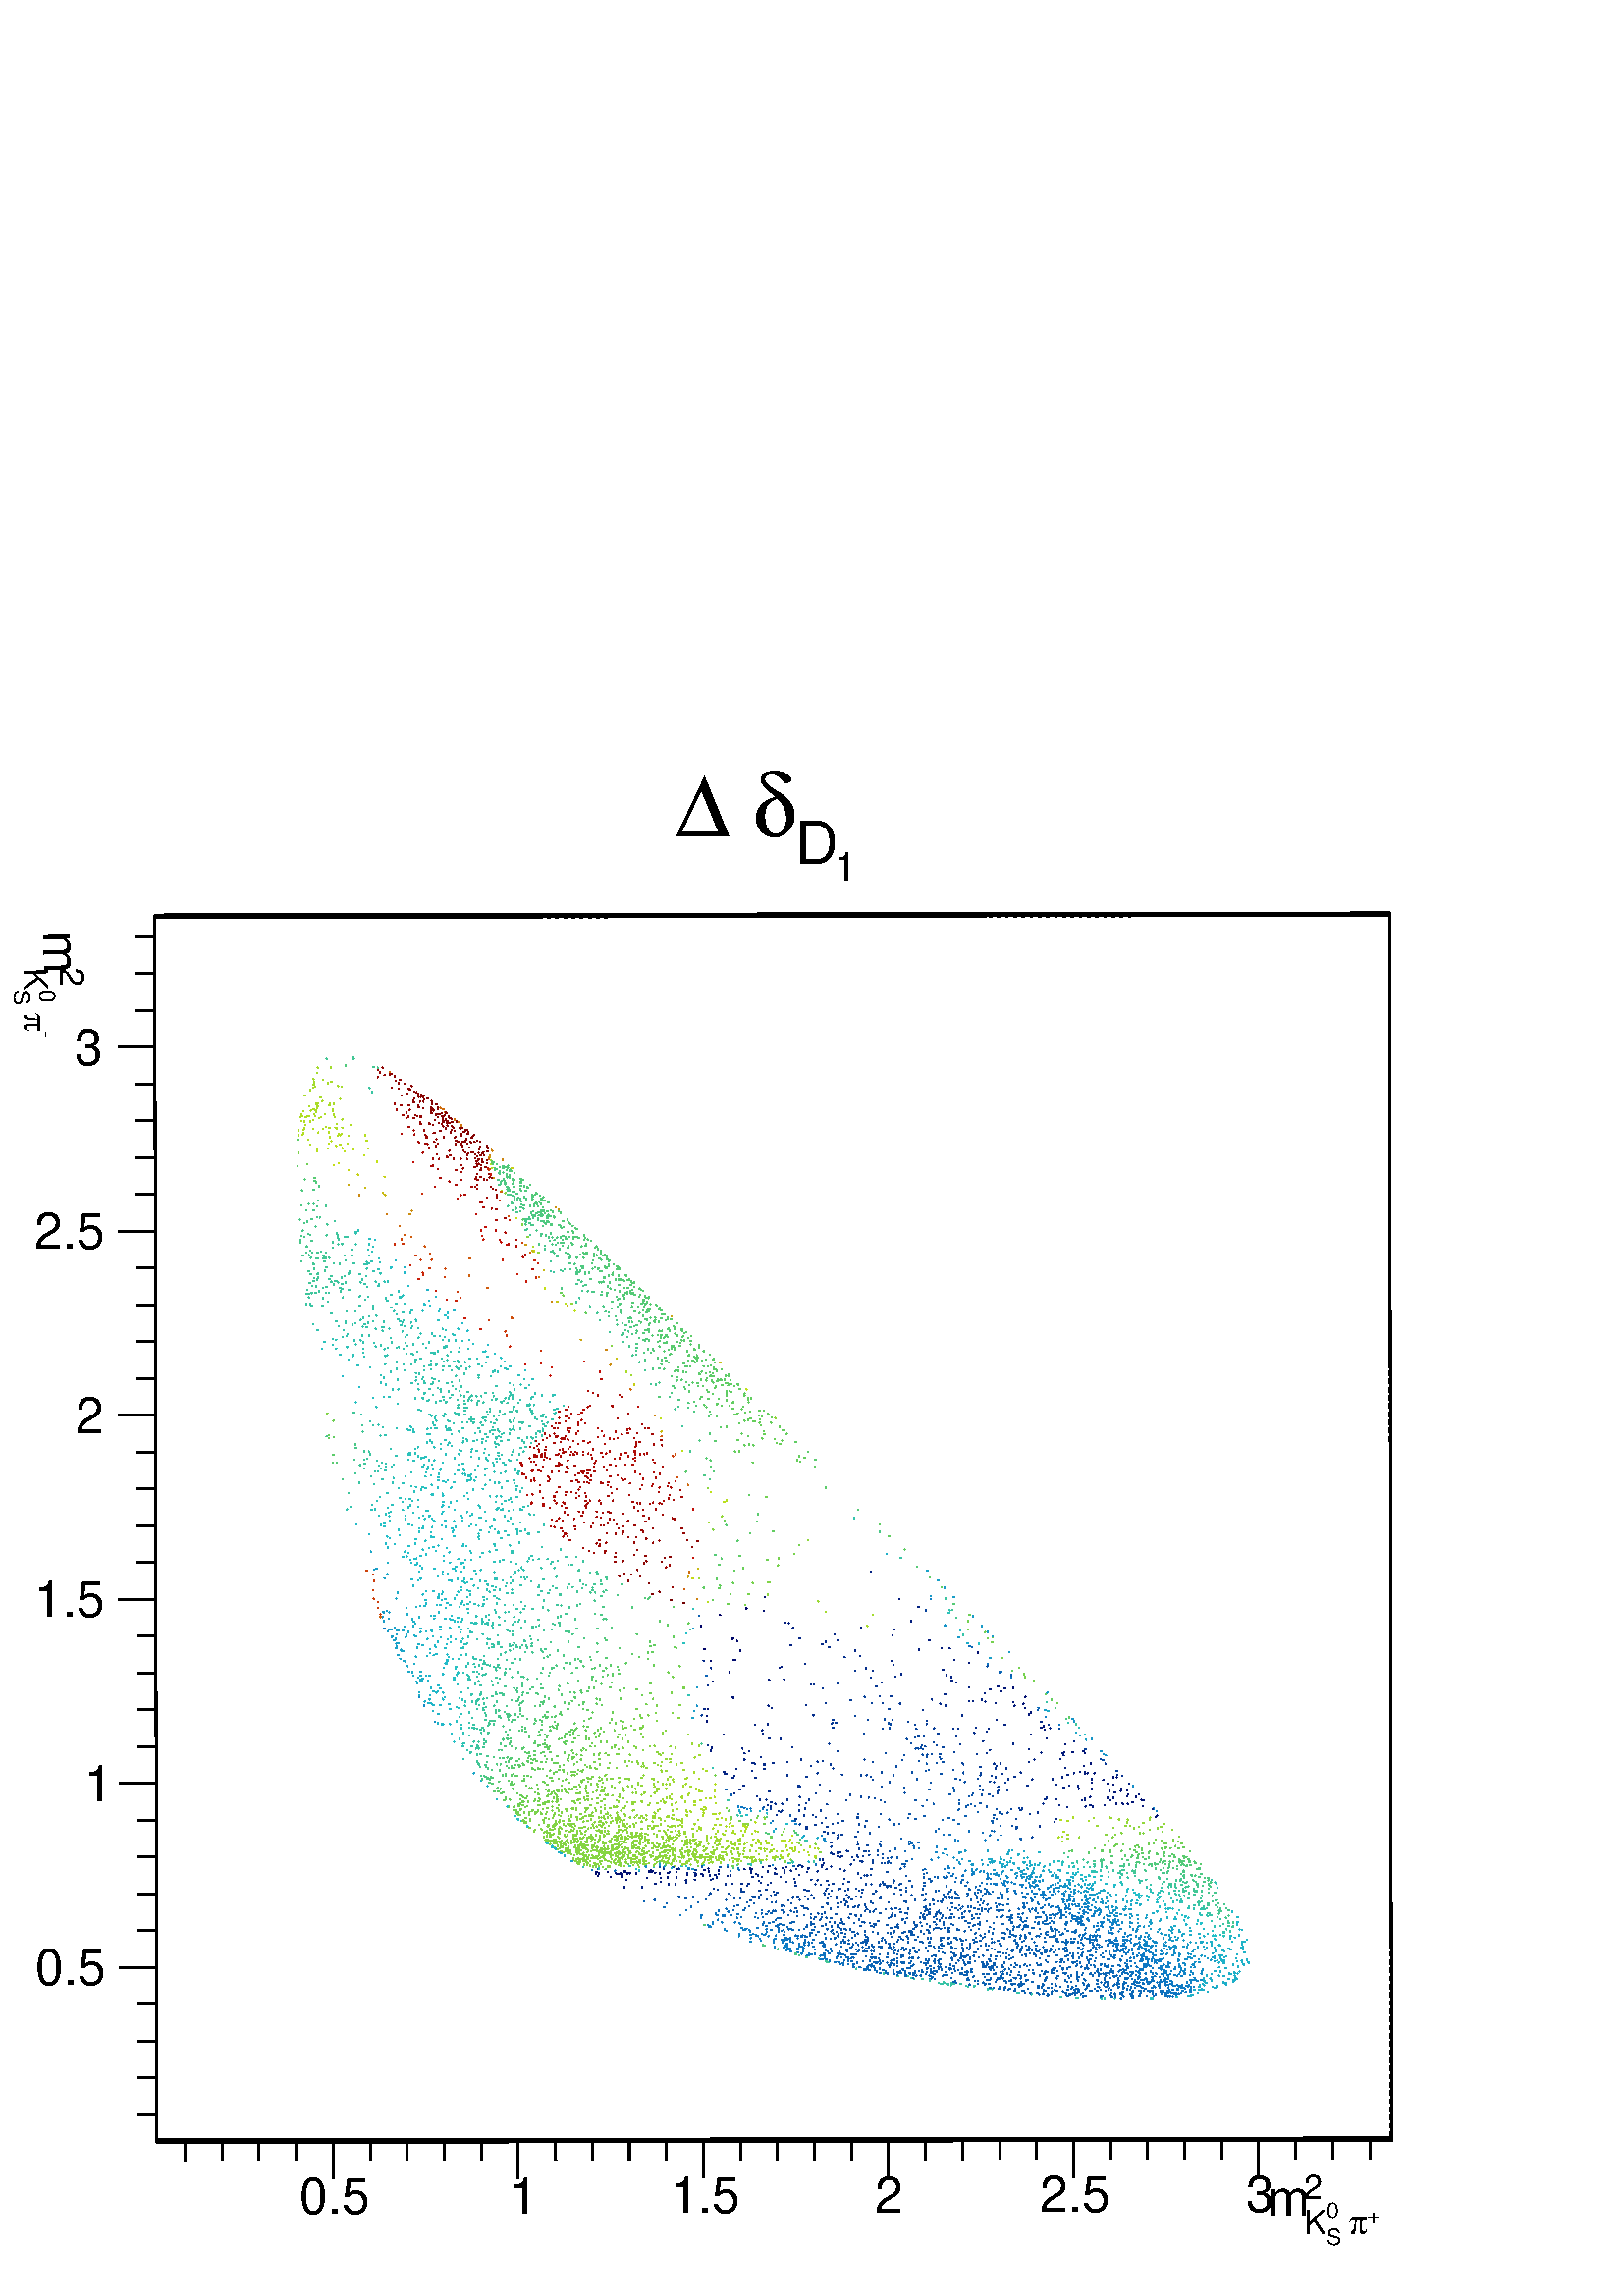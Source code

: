 %!PS-Adobe-2.0 EPSF-2.0
%%BoundingBox:  0 0 567 564
%%DocumentNeededResources: ProcSet (FontSetInit)
%%EndComments
%%BeginProlog
80 dict begin
/s {stroke} def /l {lineto} def /m {moveto} def /t {translate} def
/r {rotate} def /rl {roll}  def /R {repeat} def
/d {rlineto} def /rm {rmoveto} def /gr {grestore} def /f {eofill} def
/c {setrgbcolor} def /black {0 setgray} def /sd {setdash} def
/cl {closepath} def /sf {scalefont setfont} def /lw {setlinewidth} def
/box {m dup 0 exch d exch 0 d 0 exch neg d cl} def
/NC{systemdict begin initclip end}def/C{NC box clip newpath}def
/bl {box s} def /bf {gsave box gsave f grestore 1 lw [] 0 sd s grestore} def /Y { 0 exch d} def /X { 0 d} def 
/K {{pop pop 0 moveto} exch kshow} bind def
/ita {/ang 15 def gsave [1 0 ang dup sin exch cos div 1 0 0] concat} def 
/mp {newpath /y exch def /x exch def} def
/side {[w .77 mul w .23 mul] .385 w mul sd w 0 l currentpoint t -144 r} def
/mr {mp x y w2 0 360 arc} def /m24 {mr s} def /m20 {mr f} def
/mb {mp x y w2 add m w2 neg 0 d 0 w neg d w 0 d 0 w d cl} def
/mt {mp x y w2 add m w2 neg w neg d w 0 d cl} def
/w4 {w 4 div} def
/w6 {w 6 div} def
/w8 {w 8 div} def
/m21 {mb f} def /m25 {mb s} def /m22 {mt f} def /m26{mt s} def
/m23 {mp x y w2 sub m w2 w d w neg 0 d cl f} def
/m27 {mp x y w2 add m w3 neg w2 neg d w3 w2 neg d w3 w2 d cl s} def
/m28 {mp x w2 sub y w2 sub w3 add m w3 0 d  0 w3 neg d w3 0 d 0 w3 d w3 0 d  0 w3 d w3 neg 0 d 0 w3 d w3 neg 0 d 0 w3 neg d w3 neg 0 d cl s } def
/m29 {mp gsave x w2 sub y w2 add w3 sub m currentpoint t 4 {side} repeat cl fill gr} def
/m30 {mp gsave x w2 sub y w2 add w3 sub m currentpoint t 4 {side} repeat cl s gr} def
/m31 {mp x y w2 sub m 0 w d x w2 sub y m w 0 d x w2 sub y w2 add m w w neg d x w2 sub y w2 sub m w w d s} def
/m32 {mp x y w2 sub m w2 w d w neg 0 d cl s} def
/m33 {mp x y w2 add m w3 neg w2 neg d w3 w2 neg d w3 w2 d cl f} def
/m34 {mp x w2 sub y w2 sub w3 add m w3 0 d  0 w3 neg d w3 0 d 0 w3 d w3 0 d  0 w3 d w3 neg 0 d 0 w3 d w3 neg 0 d 0 w3 neg d w3 neg 0 d cl f } def
/m35 {mp x y w2 add m w2 neg w2 neg d w2 w2 neg d w2 w2 d w2 neg w2 d x y w2 sub m 0 w d x w2 sub y m w 0 d s} def
/m36 {mb x w2 sub y w2 add m w w neg d x w2 sub y w2 sub m w w d s} def
/m37 {mp x y m w4 neg w2 d w4 neg w2 neg d w2 0 d  w4 neg w2 neg d w2 0 d w4 neg w2 d w2 0 d w4 neg w2 d w4 neg w2 neg d cl s} def
/m38 {mp x w4 sub y w2 add m w4 neg w4 neg d 0 w2 neg d w4 w4 neg d w2 0 d w4 w4 d 0 w2 d w4 neg w4 d w2 neg 0 d x y w2 sub m 0 w d x w2 sub y m w 0 d cl s} def
/m39 {mp x y m w4 neg w2 d w4 neg w2 neg d w2 0 d  w4 neg w2 neg d w2 0 d w4 neg w2 d w2 0 d w4 neg w2 d w4 neg w2 neg d cl f} def
/m40 {mp x y m w4 w2 d w4 w4 neg d w2 neg w4 neg d w2 w4 neg d w4 neg w4 neg d w4 neg w2 d w4 neg w2 neg d w4 neg w4 d w2 w4 d w2 neg w4 d w4 w4 d w4 w2 neg d cl s} def
/m41 {mp x y m w4 w2 d w4 w4 neg d w2 neg w4 neg d w2 w4 neg d w4 neg w4 neg d w4 neg w2 d w4 neg w2 neg d w4 neg w4 d w2 w4 d w2 neg w4 d w4 w4 d w4 w2 neg d cl f} def
/m42 {mp x y w2 add m w8 neg w2 -3 4 div mul d w2 -3 4 div mul w8 neg d w2 3 4 div mul w8 neg d w8 w2 -3 4 div mul d w8 w2 3 4 div mul d w2 3 4 div mul w8 d w2 -3 4 div mul w8 d w8 neg w2 3 4 div mul d cl s} def
/m43 {mp x y w2 add m w8 neg w2 -3 4 div mul d w2 -3 4 div mul w8 neg d w2 3 4 div mul w8 neg d w8 w2 -3 4 div mul d w8 w2 3 4 div mul d w2 3 4 div mul w8 d w2 -3 4 div mul w8 d w8 neg w2 3 4 div mul d cl f} def
/m44 {mp x y m w6 neg w2 d w2 2 3 div mul 0 d w6 neg w2 neg d w2 w6 d 0 w2 -2 3 div mul d w2 neg w6 d w6 w2 neg d w2 -2 3 div mul 0 d w6 w2 d w2 neg w6 neg d 0 w2 2 3 div mul d w2 w6 neg d cl s} def
/m45 {mp x y m w6 neg w2 d w2 2 3 div mul 0 d w6 neg w2 neg d w2 w6 d 0 w2 -2 3 div mul d w2 neg w6 d w6 w2 neg d w2 -2 3 div mul 0 d w6 w2 d w2 neg w6 neg d 0 w2 2 3 div mul d w2 w6 neg d cl f} def
/m46 {mp x y w4 add m w4 neg w4 d w4 neg w4 neg d  w4 w4 neg d w4 neg w4 neg d w4 w4 neg d w4 w4 d w4 w4 neg d w4 w4 d w4 neg w4 d w4 w4 d w4 neg w4 d w4 neg w4 neg d cl s} def
/m47 {mp x y w4 add m w4 neg w4 d w4 neg w4 neg d w4 w4 neg d w4 neg w4 neg d  w4 w4 neg d w4 w4 d w4 w4 neg d w4 w4 d w4 neg w4 d w4 w4 d w4 neg w4 d w4 neg w4 neg d cl f} def
/m48 {mp x y w4 add m w4 neg w4 d w4 neg w4 neg d w4 w4 neg d  w4 neg w4 neg d w4 w4 neg d w4 w4 d w4 w4 neg d w4 w4 d w4 neg w4 d w4 w4 d w4 neg w4 d w4 neg w4 neg d  w4 w4 neg d w4 neg w4 neg d w4 neg w4 d w4 w4 d cl f} def
/m49 {mp x w2 sub w3 add y w2 sub w3 add m  0 w3 neg d w3 0 d 0 w3 d w3 0 d 0 w3 d w3 neg 0 d 0 w3 d w3 neg 0 d 0 w3 neg d w3 neg 0 d 0 w3 neg d w3 0 d 0 w3 d w3 0 d 0 w3 neg d w3 neg 0 d cl f } def
/m2 {mp x y w2 sub m 0 w d x w2 sub y m w 0 d s} def
/m5 {mp x w2 sub y w2 sub m w w d x w2 sub y w2 add m w w neg d s} def
%%IncludeResource: ProcSet (FontSetInit)
%%IncludeResource: font Times-Roman
%%IncludeResource: font Times-Italic
%%IncludeResource: font Times-Bold
%%IncludeResource: font Times-BoldItalic
%%IncludeResource: font Helvetica
%%IncludeResource: font Helvetica-Oblique
%%IncludeResource: font Helvetica-Bold
%%IncludeResource: font Helvetica-BoldOblique
%%IncludeResource: font Courier
%%IncludeResource: font Courier-Oblique
%%IncludeResource: font Courier-Bold
%%IncludeResource: font Courier-BoldOblique
%%IncludeResource: font Symbol
%%IncludeResource: font ZapfDingbats
/reEncode {exch findfont dup length dict begin {1 index /FID eq  {pop pop} {def} ifelse } forall /Encoding exch def currentdict end dup /FontName get exch definefont pop } def [/Times-Bold /Times-Italic /Times-BoldItalic /Helvetica /Helvetica-Oblique
 /Helvetica-Bold /Helvetica-BoldOblique /Courier /Courier-Oblique /Courier-Bold /Courier-BoldOblique /Times-Roman /AvantGarde-Book /AvantGarde-BookOblique /AvantGarde-Demi /AvantGarde-DemiOblique /Bookman-Demi /Bookman-DemiItalic /Bookman-Light
 /Bookman-LightItalic /Helvetica-Narrow /Helvetica-Narrow-Bold /Helvetica-Narrow-BoldOblique /Helvetica-Narrow-Oblique /NewCenturySchlbk-Roman /NewCenturySchlbk-Bold /NewCenturySchlbk-BoldItalic /NewCenturySchlbk-Italic /Palatino-Bold
 /Palatino-BoldItalic /Palatino-Italic /Palatino-Roman ] {ISOLatin1Encoding reEncode } forall
%%EndProlog
%%BeginSetup
%%EndSetup
newpath  gsave  .25 .25 scale  gsave  0 0 t black[  ] 0 sd 3 lw 1 1 1 c 2268 2254 0 0 bf black[ 4 8] 0 sd 227 2022 m 1811 4 d s 227 2023 m 1811 3 d s 227 2023 m 1811 4 d s 227 2024 m 1811 3 d s 227 2024 m 1811 4 d s 227 2025 m 1811 3 d s 227 2025 m
 1811 4 d s[  ] 0 sd 227 2022 m 1811 4 d s 2038 2026 m 3 Y s 227 2026 m 1811 3 d s 227 2022 m 4 Y s[ 4 8] 0 sd 2038 2026 m 3 -1797 d s 2038 2026 m 3 -1797 d s 2038 2027 m 3 -1797 d s 2038 2027 m 3 -1797 d s 2038 2028 m 3 -1797 d s 2038 2028 m 3 -1797
 d s 2038 2029 m 3 -1797 d s[  ] 0 sd 2038 2026 m 3 -1797 d s 2041 229 m 3 Y s 2038 2029 m 3 -1797 d s 1 1 1 c black 0.244 0.775 0.611 c /w 2 def /w2 {w 2 div} def /w3 {w 3 div} def 1715 604 m20 0.074 0.536 0.779 c 1640 551 m20
 0.326 0.792 0.475 c 894 1487 m20 0.031 0.272 0.619 c 1181 586 m20 0.178 0.762 0.72 c 734 1207 m20 0.334 0.794 0.462 c 948 1417 m20 0.671 0.043 0.024 c 834 1243 m20 0.653 0.862 0.17 c 1060 678
 m20 0.538 0.837 0.253 c 875 689 m20 887 675 m20 0.53 0.018 0.014 c 627 1757 m20 0.022 0.207 0.571 c 1213 609 m20 0.219 0.77 0.652 c 702 902 m20 0.4 0.808 0.353 c 809 787 m20 0.515 0.832 0.27 c
 815 669 m20 0.051 0.43 0.735 c 1588 529 m20 0.053 0.44 0.742 c 1661 475 m20 0.519 0.016 0.014 c 715 1679 m20 0.515 0.832 0.27 c 897 1394 m20 0.392 0.806 0.367 c 1113 1292 m20 0.573 0.845
 0.228 c 1010 647 m20 0.11 0.661 0.784 c 600 916 m20 0.088 0.586 0.781 c 1585 592 m20 0.038 0.328 0.66 c 1284 545 m20 0.326 0.792 0.475 c 827 1568 m20 0.203 0.767 0.679 c 749 1324 m20 0.228
 0.772 0.639 c 715 926 m20 0.113 0.67 0.785 c 1487 634 m20 0.55 0.84 0.245 c 945 642 m20 0.219 0.77 0.652 c 728 1285 m20 0.127 0.72 0.787 c 627 964 m20 0.343 0.796 0.448 c 979 1407 m20 0.029
 0.263 0.612 c 1209 591 m20 0.083 0.57 0.78 c 1529 610 m20 0.469 0.823 0.303 c 829 741 m20 0.118 0.686 0.785 c 1769 459 m20 0.31 0.789 0.503 c 910 1445 m20 0.318 0.791 0.489 c 720 761 m20
 0.562 0.024 0.017 c 561 1802 m20 0.045 0.384 0.701 c 1540 506 m20 0.055 0.458 0.756 c 1663 496 m20 0.527 0.835 0.261 c 889 655 m20 0.053 0.44 0.742 c 1180 518 m20 0.056 0.468 0.763 c 1627
 533 m20 0.115 0.678 0.785 c 1467 644 m20 0.375 0.803 0.394 c 1327 1095 m20 0.066 0.511 0.778 c 1066 536 m20 0.023 0.216 0.577 c 1265 637 m20 0.665 0.864 0.161 c 466 1749 m20 0.115 0.678 0.785 c
 1478 648 m20 0.446 0.818 0.32 c 1420 990 m20 0.061 0.495 0.777 c 1426 618 m20 0.367 0.801 0.407 c 797 809 m20 0.26 0.779 0.584 c 703 779 m20 0.423 0.813 0.336 c 821 777 m20 0.219 0.77 0.652 c
 702 875 m20 0.423 0.813 0.336 c 799 753 m20 0.538 0.837 0.253 c 972 826 m20 0.086 0.578 0.781 c 1489 619 m20 0.043 0.365 0.687 c 1452 491 m20 0.423 0.813 0.336 c 846 794 m20 0.538 0.837 0.253 c
 869 692 m20 0.671 0.043 0.024 c 790 1211 m20 0.132 0.736 0.787 c 1154 693 m20 0.351 0.798 0.435 c 1008 1386 m20 0.642 0.859 0.178 c 1019 692 m20 0.137 0.753 0.788 c 1734 559 m20 0.538 0.837 0.253
 c 887 720 m20 0.17 0.76 0.734 c 618 1229 m20 0.469 0.823 0.303 c 839 744 m20 0.619 0.854 0.195 c 987 758 m20 0.596 0.85 0.211 c 1057 636 m20 0.66 0.041 0.023 c 845 1171 m20 0.145 0.755 0.775
 c 1729 566 m20 0.326 0.792 0.475 c 870 1519 m20 0.187 0.763 0.707 c 707 1364 m20 0.688 0.869 0.145 c 471 1729 m20 0.351 0.798 0.435 c 1013 1396 m20 0.538 0.837 0.253 c 917 650 m20 0.285 0.784 0.543
 c 835 974 m20 0.63 0.857 0.186 c 1124 640 m20 0.515 0.832 0.27 c 833 655 m20 0.65 0.039 0.023 c 849 1151 m20 0.469 0.823 0.303 c 828 744 m20 0.219 0.77 0.652 c 717 950 m20 0.045 0.384 0.701 c
 1508 542 m20 0.343 0.796 0.448 c 990 1357 m20 0.584 0.847 0.22 c 948 705 m20 0.54 0.02 0.015 c 667 1709 m20 0.145 0.755 0.775 c 671 989 m20 0.458 0.82 0.311 c 847 766 m20 0.05 0.421 0.728
 c 1680 451 m20 0.481 0.825 0.295 c 866 759 m20 0.064 0.503 0.777 c 1565 579 m20 0.301 0.787 0.516 c 758 1617 m20 0.044 0.375 0.694 c 1492 512 m20 0.162 0.758 0.747 c 691 1205 m20 0.423 0.813 0.336
 c 1606 657 m20 0.17 0.76 0.734 c 741 1166 m20 0.154 0.756 0.761 c 691 1132 m20 0.071 0.528 0.778 c 1703 506 m20 0.037 0.319 0.653 c 1338 601 m20 0.367 0.801 0.407 c 436 1657 m20 0.019 0.182
 0.551 c 1131 724 m20 0.446 0.818 0.32 c 1551 870 m20 0.195 0.765 0.693 c 815 1296 m20 0.118 0.686 0.785 c 1762 450 m20 0.044 0.375 0.694 c 1535 467 m20 0.527 0.835 0.261 c 868 670 m20 0.7 0.872
 0.136 c 455 1689 m20 0.042 0.356 0.68 c 1263 518 m20 0.027 0.244 0.598 c 1219 659 m20 0.211 0.768 0.666 c 700 916 m20 0.049 0.412 0.722 c 1588 504 m20 0.04 0.347 0.674 c 1336 530 m20 0.13
 0.728 0.787 c 639 952 m20 0.619 0.854 0.195 c 1092 657 m20 0.038 0.328 0.66 c 1343 727 m20 0.195 0.765 0.693 c 637 1384 m20 0.515 0.832 0.27 c 821 696 m20 0.211 0.768 0.666 c 1799 538 m20 0.203
 0.767 0.679 c 1581 438 m20 0.043 0.365 0.687 c 1310 502 m20 0.118 0.686 0.785 c 1788 470 m20 0.515 0.832 0.27 c 823 686 m20 0.244 0.775 0.611 c 491 1577 m20 0.036 0.309 0.646 c 1303 637 m20
 0.051 0.43 0.735 c 1651 474 m20 0.538 0.837 0.253 c 936 657 m20 0.043 0.365 0.687 c 1420 489 m20 0.343 0.796 0.448 c 776 822 m20 0.538 0.837 0.253 c 903 641 m20 0.277 0.782 0.557 c 455 1534
 m20 0.066 0.511 0.778 c 1680 514 m20 0.145 0.755 0.775 c 666 813 m20 0.103 0.636 0.783 c 1469 629 m20 0.014 0.134 0.508 c 1277 1063 m20 0.195 0.765 0.693 c 817 1302 m20 0.343 0.796 0.448 c 746
 775 m20 0.561 0.842 0.236 c 971 639 m20 0.053 0.44 0.742 c 1652 484 m20 0.17 0.76 0.734 c 1575 630 m20 0.219 0.77 0.652 c 708 911 m20 0.05 0.421 0.728 c 1643 484 m20 0.056 0.468 0.763 c
 1696 472 m20 0.63 0.857 0.186 c 993 699 m20 0.236 0.774 0.625 c 1705 605 m20 0.4 0.808 0.353 c 1104 1223 m20 0.527 0.835 0.261 c 861 651 m20 0.693 0.047 0.025 c 770 1527 m20 0.219 0.77 0.652 c 721
 952 m20 0.796 0.202 0.04 c 675 1464 m20 0.04 0.347 0.674 c 1395 555 m20 0.145 0.755 0.775 c 666 1137 m20 610 1110 m20 0.053 0.44 0.742 c 1233 487 m20 0.527 0.835 0.261 c 853 679 m20 0.033
 0.291 0.632 c 1310 764 m20 0.26 0.779 0.584 c 1801 550 m20 0.096 0.611 0.782 c 1752 508 m20 0.252 0.777 0.598 c 713 852 m20 0.108 0.653 0.784 c 544 1092 m20 0.573 0.025 0.017 c 617 1729 m20
 0.617 0.033 0.02 c 879 1109 m20 0.043 0.365 0.687 c 1328 634 m20 0.527 0.835 0.261 c 873 632 m20 0.359 0.799 0.421 c 833 861 m20 0.55 0.84 0.245 c 932 675 m20 0.195 0.765 0.693 c 565 1379
 m20 0.178 0.762 0.72 c 703 1229 m20 0.236 0.774 0.625 c 747 956 m20 0.219 0.77 0.652 c 797 1051 m20 0.375 0.803 0.394 c 800 805 m20 0.746 0.881 0.103 c 1001 1240 m20 0.31 0.789 0.503 c 922 1434 m20
 0.671 0.043 0.024 c 669 1630 m20 0.343 0.796 0.448 c 970 1410 m20 0.504 0.83 0.278 c 870 739 m20 0.004 0.043 0.426 c 874 620 m20 0.055 0.458 0.756 c 1647 507 m20 0.527 0.835 0.261 c 1146
 677 m20 0.318 0.791 0.489 c 925 1435 m20 0.66 0.041 0.023 c 981 1170 m20 0.047 0.393 0.708 c 1573 489 m20 0.367 0.801 0.407 c 816 833 m20 0.66 0.041 0.023 c 790 1242 m20 0.043 0.365 0.687
 c 1453 499 m20 0.469 0.823 0.303 c 880 780 m20 0.064 0.503 0.777 c 1083 718 m20 0.056 0.468 0.763 c 1674 491 m20 0.083 0.57 0.78 c 1592 585 m20 0.195 0.765 0.693 c 574 1450 m20 0.051 0.43
 0.735 c 1612 515 m20 0.132 0.736 0.787 c 617 1052 m20 0.083 0.57 0.78 c 1753 490 m20 0.642 0.859 0.178 c 460 1777 m20 0.66 0.041 0.023 c 982 1175 m20 0.008 0.079 0.459 c 980 621 m20 0.105
 0.645 0.783 c 1016 848 m20 0.078 0.553 0.779 c 1662 748 m20 0.334 0.794 0.462 c 967 1319 m20 0.058 0.477 0.77 c 1719 461 m20 0.203 0.767 0.679 c 559 1214 m20 0.671 0.043 0.024 c 855 1234 m20
 0.071 0.528 0.778 c 1592 575 m20 0.047 0.393 0.708 c 1324 479 m20 0.55 0.84 0.245 c 964 798 m20 0.019 0.182 0.551 c 1452 801 m20 0.044 0.375 0.694 c 1443 579 m20 0.469 0.823 0.303 c 879 788
 m20 0.125 0.711 0.786 c 633 869 m20 0.561 0.842 0.236 c 1005 651 m20 0.021 0.198 0.564 c 1219 665 m20 0.318 0.791 0.489 c 1758 628 m20 0.049 0.412 0.722 c 1514 568 m20 0.285 0.784 0.543 c 859 1483
 m20 0.017 0.164 0.535 c 1219 630 m20 0.056 0.468 0.763 c 1530 584 m20 0.269 0.78 0.571 c 1739 606 m20 0.059 0.486 0.776 c 1610 547 m20 0.093 0.603 0.782 c 562 1004 m20 0.561 0.842 0.236 c
 927 722 m20 0.026 0.235 0.591 c 1229 799 m20 0.793 0.172 0.038 c 579 1543 m20 0.293 0.786 0.53 c 815 1542 m20 0.704 0.049 0.026 c 910 1235 m20 0.135 0.745 0.788 c 611 1082 m20 0.053 0.44
 0.742 c 1635 500 m20 0.17 0.76 0.734 c 600 1234 m20 0.55 0.84 0.245 c 964 654 m20 0.228 0.772 0.639 c 1341 465 m20 0.039 0.337 0.667 c 1324 533 m20 0.519 0.016 0.014 c 648 1735 m20 0.016
 0.152 0.524 c 1128 818 m20 0.515 0.832 0.27 c 833 693 m20 0.137 0.753 0.788 c 648 1158 m20 0.115 0.678 0.785 c 1785 454 m20 0.219 0.77 0.652 c 830 1084 m20 0.056 0.468 0.763 c 1173 513 m20
 0.203 0.767 0.679 c 732 996 m20 0.66 0.041 0.023 c 830 1179 m20 0.039 0.337 0.667 c 1387 554 m20 0.061 0.495 0.777 c 1664 516 m20 0.078 0.553 0.779 c 1593 580 m20 0.606 0.031 0.02 c 624
 1703 m20 0.392 0.806 0.367 c 827 812 m20 0.044 0.375 0.694 c 1471 476 m20 0.538 0.837 0.253 c 914 745 m20 0.015 0.146 0.519 c 1185 626 m20 0.26 0.779 0.584 c 1712 612 m20 0.038 0.328 0.66 c
 1354 556 m20 0.772 0.855 0.084 c 1016 1053 m20 0.04 0.347 0.674 c 1320 527 m20 0.66 0.041 0.023 c 802 1230 m20 0.515 0.832 0.27 c 883 741 m20 0.044 0.375 0.694 c 1256 508 m20 0.551 0.022
 0.016 c 712 1656 m20 0.326 0.792 0.475 c 764 1635 m20 0.04 0.347 0.674 c 1150 563 m20 0.66 0.041 0.023 c 844 1204 m20 0.211 0.768 0.666 c 714 957 m20 0.607 0.852 0.203 c 987 690 m20 0.519
 0.016 0.014 c 687 1707 m20 0.688 0.869 0.145 c 1091 690 m20 0.584 0.847 0.22 c 977 788 m20 1026 662 m20 0.044 0.375 0.694 c 1482 535 m20 0.049 0.412 0.722 c 1519 565 m20 0.203 0.767 0.679 c 752
 1322 m20 0.034 0.3 0.639 c 1287 653 m20 0.573 0.025 0.017 c 617 1731 m20 0.515 0.832 0.27 c 832 670 m20 0.088 0.586 0.781 c 1758 494 m20 0.044 0.375 0.694 c 1418 471 m20 0.219 0.77 0.652 c 700
 1310 m20 0.154 0.756 0.761 c 679 1048 m20 0.492 0.827 0.286 c 802 710 m20 0.187 0.763 0.707 c 533 1390 m20 0.04 0.347 0.674 c 1272 521 m20 0.538 0.837 0.253 c 921 657 m20 0.045 0.384 0.701 c
 1577 443 m20 0.688 0.869 0.145 c 1049 707 m20 0.65 0.039 0.023 c 836 1109 m20 0.293 0.786 0.53 c 796 921 m20 0.794 0.182 0.039 c 619 1617 m20 0.044 0.375 0.694 c 1530 444 m20 0.154 0.756 0.761 c
 674 1011 m20 0.527 0.835 0.261 c 846 671 m20 0.481 0.825 0.295 c 845 747 m20 0.527 0.835 0.261 c 847 648 m20 0.203 0.767 0.679 c 1579 438 m20 0.066 0.511 0.778 c 1582 575 m20 0.154 0.756 0.761 c
 522 1311 m20 0.019 0.182 0.551 c 1139 706 m20 0.351 0.798 0.435 c 1669 646 m20 0.54 0.02 0.015 c 604 1775 m20 0.561 0.842 0.236 c 936 753 m20 0.252 0.777 0.598 c 1802 547 m20 0.55 0.84
 0.245 c 974 653 m20 0.301 0.787 0.516 c 762 867 m20 0.042 0.356 0.68 c 1422 564 m20 0.044 0.375 0.694 c 1462 464 m20 0.301 0.787 0.516 c 1753 617 m20 0.66 0.041 0.023 c 826 1237 m20 0.584
 0.847 0.22 c 1016 669 m20 0.045 0.384 0.701 c 1587 471 m20 0.028 0.253 0.605 c 1304 861 m20 0.195 0.765 0.693 c 642 1386 m20 0.219 0.77 0.652 c 1385 459 m20 0.688 0.869 0.145 c 448 1729 m20
 0.038 0.328 0.66 c 1365 753 m20 0.343 0.796 0.448 c 792 845 m20 0.515 0.832 0.27 c 835 691 m20 0.074 0.536 0.779 c 1437 622 m20 0.04 0.347 0.674 c 1332 525 m20 0.31 0.789 0.503 c 853 1511
 m20 0.458 0.82 0.311 c 1049 764 m20 0.375 0.803 0.394 c 1083 1337 m20 0.162 0.758 0.747 c 705 1142 m20 0.048 0.402 0.715 c 1622 474 m20 0.301 0.787 0.516 c 442 1600 m20 0.048 0.402 0.715 c 1614
 479 m20 0.043 0.365 0.687 c 1471 482 m20 0.607 0.852 0.203 c 983 762 m20 0.573 0.845 0.228 c 987 673 m20 0.145 0.755 0.775 c 1685 585 m20 0.042 0.356 0.68 c 1230 531 m20 0.595 0.029 0.019 c
 601 1740 m20 0.481 0.825 0.295 c 818 727 m20 0.043 0.365 0.687 c 1458 486 m20 0.118 0.686 0.785 c 1811 463 m20 0.351 0.798 0.435 c 814 850 m20 0.022 0.207 0.571 c 1173 748 m20 0.65 0.039 0.023 c
 971 1162 m20 0.665 0.864 0.161 c 499 1756 m20 0.359 0.799 0.421 c 1023 1339 m20 0.65 0.039 0.023 c 860 1160 m20 0.318 0.791 0.489 c 934 1424 m20 0.211 0.768 0.666 c 691 1288 m20 0.63 0.857
 0.186 c 1051 671 m20 0.043 0.365 0.687 c 1405 713 m20 0.642 0.859 0.178 c 465 1794 m20 501 1774 m20 0.043 0.365 0.687 c 1443 486 m20 0.4 0.808 0.353 c 843 818 m20 0.053 0.44 0.742 c 1504 584 m20
 0.55 0.84 0.245 c 904 717 m20 0.195 0.765 0.693 c 690 904 m20 0.108 0.653 0.784 c 1584 822 m20 0.042 0.356 0.68 c 1420 547 m20 0.051 0.43 0.735 c 1578 535 m20 0.027 0.244 0.598 c 1211 595
 m20 0.607 0.852 0.203 c 1609 690 m20 0.31 0.789 0.503 c 733 1650 m20 0.048 0.402 0.715 c 1628 467 m20 0.009 0.085 0.464 c 1512 856 m20 0.04 0.347 0.674 c 1147 566 m20 0.619 0.854 0.195 c
 980 703 m20 0.66 0.041 0.023 c 867 1203 m20 0.538 0.837 0.253 c 910 634 m20 0.048 0.402 0.715 c 1299 476 m20 0.17 0.76 0.734 c 585 1185 m20 0.037 0.319 0.653 c 1332 568 m20 0.527 0.835
 0.261 c 848 642 m20 0.069 0.52 0.778 c 1474 609 m20 0.187 0.763 0.707 c 762 1105 m20 0.65 0.039 0.023 c 958 1164 m20 0.054 0.449 0.749 c 1712 447 m20 0.326 0.792 0.475 c 876 945 m20 0.076 0.545
 0.779 c 1516 607 m20 0.019 0.182 0.551 c 1232 626 m20 0.032 0.281 0.625 c 1554 832 m20 0.053 0.44 0.742 c 1650 488 m20 0.527 0.835 0.261 c 841 673 m20 0.108 0.653 0.784 c 1765 513 m20 0.228
 0.772 0.639 c 713 913 m20 0.195 0.765 0.693 c 655 1393 m20 0.458 0.82 0.311 c 890 813 m20 0.318 0.791 0.489 c 838 1545 m20 0.228 0.772 0.639 c 781 1008 m20 0.069 0.52 0.778 c 1682 516 m20
 0.037 0.319 0.653 c 1151 572 m20 0.132 0.736 0.787 c 655 928 m20 0.676 0.867 0.153 c 1153 659 m20 0.02 0.188 0.557 c 1145 710 m20 0.435 0.815 0.328 c 819 759 m20 0.054 0.449 0.749 c 1682 461 m20
 0.047 0.393 0.708 c 1623 454 m20 0.4 0.808 0.353 c 862 835 m20 0.538 0.837 0.253 c 894 648 m20 0.318 0.791 0.489 c 799 1588 m20 0.025 0.225 0.584 c 1209 681 m20 0.551 0.022 0.016 c 699 1665 m20
 0.66 0.041 0.023 c 845 1178 m20 0.076 0.545 0.779 c 1692 520 m20 0.042 0.356 0.68 c 1426 553 m20 0.55 0.84 0.245 c 926 638 m20 0.527 0.835 0.261 c 865 632 m20 0.55 0.84 0.245 c 942 673
 m20 0.343 0.796 0.448 c 993 1343 m20 0.187 0.763 0.707 c 1102 633 m20 0.367 0.801 0.407 c 1045 1354 m20 0.318 0.791 0.489 c 876 957 m20 0.006 0.055 0.437 c 904 619 m20 0.688 0.869 0.145 c 1052 700
 m20 0.093 0.603 0.782 c 1610 584 m20 0.059 0.486 0.776 c 1648 521 m20 0.584 0.847 0.22 c 982 675 m20 0.4 0.808 0.353 c 1120 1269 m20 0.318 0.791 0.489 c 781 1609 m20 0.044 0.375 0.694 c 1474 479
 m20 0.118 0.686 0.785 c 1573 615 m20 0.252 0.777 0.598 c 727 885 m20 0.118 0.686 0.785 c 1790 476 m20 0.037 0.319 0.653 c 1427 737 m20 0.032 0.281 0.625 c 1301 622 m20 0.051 0.43 0.735 c 1544
 560 m20 0.042 0.356 0.68 c 1413 521 m20 0.31 0.789 0.503 c 890 1467 m20 0.787 0.122 0.035 c 737 1520 m20 0.55 0.84 0.245 c 903 698 m20 0.527 0.835 0.261 c 858 688 m20 0.783 0.728 0.075 c 536
 1626 m20 0.033 0.291 0.632 c 1297 724 m20 0.036 0.309 0.646 c 1462 714 m20 0.034 0.3 0.639 c 1351 804 m20 0.115 0.678 0.785 c 1619 596 m20 0.195 0.765 0.693 c 529 1402 m20 0.671 0.043 0.024 c
 835 1273 m20 0.195 0.765 0.693 c 522 1396 m20 0.055 0.458 0.756 c 1584 554 m20 0.66 0.041 0.023 c 827 1238 m20 0.596 0.85 0.211 c 982 688 m20 0.178 0.762 0.72 c 1700 592 m20 0.025 0.225 0.584
 c 1221 841 m20 0.042 0.356 0.68 c 1348 507 m20 0.108 0.653 0.784 c 1502 652 m20 0.047 0.393 0.708 c 1588 474 m20 0.043 0.365 0.687 c 1419 500 m20 0.074 0.536 0.779 c 1614 566 m20 0.639 0.037
 0.022 c 582 1740 m20 0.115 0.678 0.785 c 612 899 m20 0.187 0.763 0.707 c 760 1206 m20 0.538 0.837 0.253 c 929 646 m20 0.033 0.291 0.632 c 1290 583 m20 0.108 0.653 0.784 c 1470 632 m20 0.043
 0.365 0.687 c 1470 485 m20 0.045 0.384 0.701 c 1369 477 m20 0.561 0.842 0.236 c 952 635 m20 0.55 0.84 0.245 c 914 730 m20 0.504 0.83 0.278 c 877 747 m20 0.211 0.768 0.666 c 822 1095 m20 0.036
 0.309 0.646 c 1210 563 m20 0.734 0.879 0.111 c 493 1687 m20 0.55 0.84 0.245 c 909 696 m20 0.203 0.767 0.679 c 698 935 m20 0.044 0.375 0.694 c 1550 448 m20 0.367 0.801 0.407 c 927 942 m20 0.047
 0.393 0.708 c 1406 693 m20 0.277 0.782 0.557 c 808 1532 m20 0.059 0.486 0.776 c 1708 474 m20 0.527 0.835 0.261 c 877 666 m20 0.039 0.337 0.667 c 1381 577 m20 0.538 0.837 0.253 c 1126 1029 m20
 0.059 0.486 0.776 c 1543 589 m20 0.04 0.347 0.674 c 1221 537 m20 0.096 0.611 0.782 c 570 978 m20 0.108 0.653 0.784 c 1157 635 m20 0.1 0.628 0.783 c 1681 555 m20 0.022 0.207 0.571 c 1621 781
 m20 0.66 0.041 0.023 c 823 1126 m20 0.069 0.52 0.778 c 1513 602 m20 0.412 0.81 0.345 c 1102 698 m20 0.538 0.837 0.253 c 906 673 m20 0.269 0.78 0.571 c 1788 565 m20 0.219 0.77 0.652 c 710
 931 m20 0.607 0.852 0.203 c 979 758 m20 0.162 0.758 0.747 c 591 1468 m20 0.211 0.768 0.666 c 529 1432 m20 0.527 0.835 0.261 c 867 652 m20 0.055 0.458 0.756 c 1562 568 m20 0.05 0.421 0.728 c
 1506 576 m20 0.55 0.84 0.245 c 907 681 m20 0.058 0.477 0.77 c 1151 522 m20 0.118 0.686 0.785 c 1798 481 m20 0.269 0.78 0.571 c 1589 640 m20 0.05 0.421 0.728 c 1107 556 m20 0.178 0.762 0.72
 c 696 987 m20 0.211 0.768 0.666 c 769 1252 m20 0.375 0.803 0.394 c 1050 1334 m20 0.343 0.796 0.448 c 743 778 m20 0.118 0.686 0.785 c 1770 470 m20 0.31 0.789 0.503 c 443 1622 m20 0.051 0.43
 0.735 c 1522 576 m20 0.044 0.375 0.694 c 1535 468 m20 0.277 0.782 0.557 c 1790 568 m20 0.203 0.767 0.679 c 1393 1006 m20 0.676 0.867 0.153 c 456 1739 m20 0.573 0.845 0.228 c 998 637 m20 0.048
 0.402 0.715 c 1501 570 m20 0.132 0.736 0.787 c 716 1395 m20 0.051 0.43 0.735 c 1490 590 m20 0.252 0.777 0.598 c 845 1458 m20 0.515 0.832 0.27 c 839 689 m20 0.045 0.384 0.701 c 1279 495 m20 0.343
 0.796 0.448 c 737 763 m20 0.044 0.375 0.694 c 1552 469 m20 0.047 0.393 0.708 c 1276 492 m20 0.037 0.319 0.653 c 1017 586 m20 0.17 0.76 0.734 c 583 1309 m20 0.671 0.043 0.024 c 847 1236 m20
 0.392 0.806 0.367 c 801 783 m20 0.326 0.792 0.475 c 745 1658 m20 0.05 0.421 0.728 c 1527 569 m20 0.285 0.784 0.543 c 452 1558 m20 0.001 0.012 0.399 c 1033 949 m20 0.642 0.859 0.178 c 460
 1785 m20 0.043 0.365 0.687 c 1457 547 m20 0.115 0.678 0.785 c 1588 609 m20 0.334 0.794 0.462 c 1047 1210 m20 0.042 0.356 0.68 c 1422 547 m20 0.392 0.806 0.367 c 846 833 m20 0.211 0.768 0.666 c
 758 1008 m20 0.047 0.393 0.708 c 1364 465 m20 0.26 0.779 0.584 c 1772 576 m20 0.538 0.837 0.253 c 879 691 m20 0.343 0.796 0.448 c 1668 642 m20 0.334 0.794 0.462 c 1049 1087 m20 0.006 0.061
 0.443 c 916 623 m20 0.04 0.347 0.674 c 1395 546 m20 0.031 0.272 0.619 c 1291 604 m20 0.458 0.82 0.311 c 769 709 m20 0.584 0.847 0.22 c 1020 662 m20 0.055 0.458 0.756 c 1582 555 m20 0.676
 0.867 0.153 c 1123 668 m20 0.05 0.421 0.728 c 1585 523 m20 0.211 0.768 0.666 c 1492 445 m20 0.043 0.365 0.687 c 1429 504 m20 0.061 0.495 0.777 c 1099 537 m20 0.481 0.825 0.295 c 817 729 m20
 0.064 0.503 0.777 c 1577 575 m20 0.334 0.794 0.462 c 899 1499 m20 0.009 0.091 0.47 c 1532 831 m20 0.04 0.347 0.674 c 1250 526 m20 0.091 0.595 0.781 c 1660 557 m20 0.162 0.758 0.747 c 654
 1235 m20 0.367 0.801 0.407 c 1056 1344 m20 0.203 0.767 0.679 c 671 1372 m20 0.653 0.862 0.17 c 1053 682 m20 0.012 0.115 0.492 c 1400 933 m20 0.162 0.758 0.747 c 1698 589 m20 0.504 0.83 0.278 c
 785 684 m20 0.326 0.792 0.475 c 764 1639 m20 0.561 0.842 0.236 c 939 678 m20 0.145 0.755 0.775 c 621 1129 m20 0.252 0.777 0.598 c 1739 595 m20 0.043 0.365 0.687 c 1442 485 m20 0.203 0.767 0.679
 c 651 1371 m20 0.009 0.091 0.47 c 1562 809 m20 0.031 0.272 0.619 c 1116 589 m20 0.154 0.756 0.761 c 670 911 m20 0.187 0.763 0.707 c 679 1252 m20 0.123 0.703 0.786 c 1802 510 m20 0.086 0.578
 0.781 c 1592 588 m20 0.343 0.796 0.448 c 984 1382 m20 0.074 0.536 0.779 c 1695 514 m20 0.195 0.765 0.693 c 503 1407 m20 0.504 0.83 0.278 c 803 689 m20 0.375 0.803 0.394 c 953 960 m20 0.504 0.83
 0.278 c 831 711 m20 0.187 0.763 0.707 c 633 1291 m20 0.108 0.653 0.784 c 1452 636 m20 0.293 0.786 0.53 c 1290 1121 m20 0.044 0.375 0.694 c 1483 476 m20 0.045 0.384 0.701 c 1234 513 m20 0.055
 0.458 0.756 c 1714 452 m20 0.178 0.762 0.72 c 526 1563 m20 0.561 0.842 0.236 c 1000 643 m20 0.125 0.711 0.786 c 1740 545 m20 0.26 0.779 0.584 c 789 962 m20 0.195 0.765 0.693 c 749 1054 m20 0.561
 0.842 0.236 c 960 633 m20 0.064 0.503 0.777 c 1539 593 m20 0.053 0.44 0.742 c 1422 953 m20 0.178 0.762 0.72 c 692 988 m20 0.77 0.87 0.085 c 757 1581 m20 0.04 0.347 0.674 c 1316 520 m20
 0.228 0.772 0.639 c 1765 571 m20 0.054 0.449 0.749 c 1226 490 m20 0.178 0.762 0.72 c 715 1044 m20 0.596 0.85 0.211 c 1045 658 m20 0.359 0.799 0.421 c 1016 1372 m20 0.033 0.291 0.632 c 1260 573
 m20 0.538 0.837 0.253 c 908 641 m20 0.55 0.84 0.245 c 964 643 m20 0.071 0.528 0.778 c 1448 620 m20 0.492 0.827 0.286 c 860 748 m20 0.203 0.767 0.679 c 619 1345 m20 0.123 0.703 0.786 c 594 1509
 m20 0.069 0.52 0.778 c 1642 544 m20 0.219 0.77 0.652 c 754 996 m20 0.301 0.787 0.516 c 736 1636 m20 0.392 0.806 0.367 c 831 814 m20 0.334 0.794 0.462 c 946 1454 m20 0.527 0.835 0.261 c 874 712
 m20 0.561 0.842 0.236 c 1010 651 m20 1001 655 m20 0.682 0.045 0.025 c 932 1239 m20 0.527 0.835 0.261 c 868 674 m20 0.492 0.827 0.286 c 892 775 m20 0.527 0.835 0.261 c 865 673 m20 0.178 0.762 0.72
 c 632 1273 m20 0.492 0.827 0.286 c 1003 893 m20 0.527 0.835 0.261 c 853 678 m20 0.7 0.872 0.136 c 1055 708 m20 0.458 0.82 0.311 c 809 738 m20 0.211 0.768 0.666 c 780 1299 m20 0.135 0.745 0.788
 c 648 1110 m20 0.051 0.43 0.735 c 1193 513 m20 0.538 0.837 0.253 c 897 655 m20 0.042 0.356 0.68 c 1428 554 m20 0.118 0.686 0.785 c 1766 456 m20 0.009 0.091 0.47 c 1635 739 m20 0.211 0.768
 0.666 c 682 1299 m20 0.13 0.728 0.787 c 1634 601 m20 0.351 0.798 0.435 c 1004 1402 m20 0.033 0.291 0.632 c 1451 736 m20 0.045 0.384 0.701 c 1504 544 m20 0.351 0.798 0.435 c 762 788 m20 0.187
 0.763 0.707 c 761 1210 m20 0.504 0.83 0.278 c 1632 673 m20 0.31 0.789 0.503 c 787 1588 m20 0.584 0.027 0.018 c 723 1624 m20 0.527 0.835 0.261 c 807 663 m20 0.671 0.043 0.024 c 872 1222 m20
 0.056 0.468 0.763 c 1681 483 m20 0.367 0.801 0.407 c 792 808 m20 0.047 0.393 0.708 c 1367 467 m20 0.037 0.319 0.653 c 1342 581 m20 0.203 0.767 0.679 c 768 1239 m20 0.074 0.536 0.779 c 1729 492
 m20 0.688 0.869 0.145 c 1153 661 m20 0.211 0.768 0.666 c 755 1270 m20 0.334 0.794 0.462 c 903 1491 m20 0.162 0.758 0.747 c 672 1211 m20 0.682 0.045 0.025 c 830 1290 m20 0.081 0.561 0.78 c 1711
 514 m20 0.195 0.765 0.693 c 729 1024 m20 0.154 0.756 0.761 c 670 864 m20 0.047 0.393 0.708 c 1320 476 m20 0.211 0.768 0.666 c 1449 450 m20 0.1 0.628 0.783 c 1608 590 m20 0.036 0.309 0.646 c
 1180 569 m20 0.4 0.808 0.353 c 1069 712 m20 0.515 0.832 0.27 c 808 667 m20 0.619 0.854 0.195 c 1072 666 m20 0.252 0.777 0.598 c 766 955 m20 0.162 0.758 0.747 c 744 1359 m20 0.219 0.77 0.652 c 719
 1298 m20 0.013 0.121 0.497 c 1444 884 m20 0.392 0.806 0.367 c 1180 1230 m20 0.078 0.553 0.779 c 1518 608 m20 0.008 0.073 0.454 c 1674 728 m20 0.671 0.043 0.024 c 848 1250 m20 0.015 0.14
 0.513 c 1104 615 m20 0.054 0.449 0.749 c 1449 927 m20 0.042 0.356 0.68 c 1415 535 m20 0.375 0.803 0.394 c 979 984 m20 0.244 0.775 0.611 c 708 834 m20 0.653 0.862 0.17 c 1013 747 m20 0.045 0.384
 0.701 c 1190 533 m20 0.55 0.84 0.245 c 967 644 m20 0.115 0.678 0.785 c 1723 543 m20 0.048 0.402 0.715 c 1318 474 m20 0.236 0.774 0.625 c 1718 601 m20 0.723 0.876 0.12 c 720 1660 m20 0.049 0.412
 0.722 c 1241 497 m20 0.108 0.653 0.784 c 1480 653 m20 0.446 0.818 0.32 c 773 719 m20 0.154 0.756 0.761 c 691 1080 m20 0.412 0.81 0.345 c 860 817 m20 0.561 0.842 0.236 c 960 782 m20 0.044 0.375
 0.694 c 1528 453 m20 0.051 0.43 0.735 c 1421 682 m20 0.682 0.045 0.025 c 781 1211 m20 0.412 0.81 0.345 c 807 771 m20 0.195 0.765 0.693 c 657 1284 m20 0.053 0.44 0.742 c 1692 455 m20 0.642
 0.859 0.178 c 1133 644 m20 0.137 0.753 0.788 c 574 1509 m20 0.034 0.3 0.639 c 1289 688 m20 0.17 0.76 0.734 c 676 838 m20 0.048 0.402 0.715 c 1091 566 m20 0.682 0.045 0.025 c 741 1560 m20 0.269
 0.78 0.571 c 869 1035 m20 0.642 0.859 0.178 c 1083 669 m20 0.596 0.85 0.211 c 951 720 m20 0.118 0.686 0.785 c 1503 636 m20 0.693 0.047 0.025 c 853 1285 m20 0.359 0.799 0.421 c 1022 1378 m20
 0.187 0.763 0.707 c 759 1207 m20 0.042 0.356 0.68 c 1396 510 m20 0.049 0.412 0.722 c 1582 511 m20 0.118 0.686 0.785 c 1767 461 m20 0.059 0.486 0.776 c 1096 714 m20 0.044 0.375 0.694 c 1497 509
 m20 0.527 0.835 0.261 c 881 657 m20 0.54 0.02 0.015 c 939 1056 m20 0.65 0.039 0.023 c 898 1306 m20 0.515 0.832 0.27 c 812 678 m20 0.083 0.57 0.78 c 1746 496 m20 0.375 0.803 0.394 c 1077
 1335 m20 0.049 0.412 0.722 c 1283 479 m20 0.326 0.792 0.475 c 853 1540 m20 0.045 0.384 0.701 c 1124 560 m20 0.236 0.774 0.625 c 1296 473 m20 0.01 0.097 0.475 c 1633 731 m20 0.607 0.852 0.203 c
 1048 664 m20 0.04 0.347 0.674 c 1324 634 m20 0.504 0.83 0.278 c 884 753 m20 0.688 0.869 0.145 c 1071 694 m20 0.033 0.291 0.632 c 1292 727 m20 0.343 0.796 0.448 c 1730 640 m20 0.05 0.421
 0.728 c 1267 479 m20 0.011 0.109 0.486 c 1601 753 m20 0.236 0.774 0.625 c 1757 577 m20 0.049 0.412 0.722 c 1633 469 m20 0.039 0.337 0.667 c 1350 548 m20 0.596 0.85 0.211 c 1025 667 m20 0.027
 0.244 0.598 c 1184 595 m20 0.042 0.356 0.68 c 1427 543 m20 0.538 0.837 0.253 c 927 660 m20 0.458 0.82 0.311 c 839 764 m20 0.318 0.791 0.489 c 1123 680 m20 0.17 0.76 0.734 c 575 1161 m20
 0.203 0.767 0.679 c 773 1054 m20 0.037 0.319 0.653 c 1309 561 m20 0.211 0.768 0.666 c 672 1303 m20 0.049 0.412 0.722 c 1249 491 m20 0.137 0.753 0.788 c 644 1444 m20 0.584 0.847 0.22 c 1047 654
 m20 0.244 0.775 0.611 c 1643 623 m20 0.036 0.309 0.646 c 1176 572 m20 0.78 0.76 0.077 c 1056 1369 m20 0.561 0.842 0.236 c 981 641 m20 0.527 0.835 0.261 c 1636 677 m20 0.711 0.874 0.128 c 1108
 682 m20 0.135 0.745 0.788 c 1635 603 m20 0.359 0.799 0.421 c 785 813 m20 0.26 0.779 0.584 c 702 781 m20 0.13 0.728 0.787 c 637 994 m20 0.446 0.818 0.32 c 775 726 m20 0.538 0.837 0.253 c 880
 673 m20 0.042 0.356 0.68 c 1305 516 m20 0.058 0.477 0.77 c 1483 907 m20 0.048 0.402 0.715 c 1329 470 m20 0.423 0.813 0.336 c 780 745 m20 0.671 0.043 0.024 c 819 1210 m20 0.53 0.018 0.014
 c 971 1077 m20 0.091 0.595 0.781 c 1741 510 m20 0.561 0.842 0.236 c 948 634 m20 0.244 0.775 0.611 c 848 1064 m20 0.538 0.837 0.253 c 813 658 m20 0.195 0.765 0.693 c 633 1384 m20 0.019 0.182 0.551
 c 1155 783 m20 0.211 0.768 0.666 c 796 1290 m20 0.492 0.827 0.286 c 879 756 m20 0.178 0.762 0.72 c 729 1052 m20 0.031 0.272 0.619 c 1280 783 m20 0.359 0.799 0.421 c 1025 1353 m20 0.187 0.763
 0.707 c 655 1271 m20 0.748 0.057 0.029 c 733 1549 m20 0.573 0.025 0.017 c 935 1094 m20 0.044 0.375 0.694 c 1526 486 m20 0.538 0.837 0.253 c 878 702 m20 0.195 0.765 0.693 c 774 1078 m20 0.228
 0.772 0.639 c 1605 630 m20 0.318 0.791 0.489 c 879 1487 m20 0.018 0.17 0.541 c 1431 834 m20 0.54 0.02 0.015 c 705 1673 m20 0.252 0.777 0.598 c 1646 625 m20 0.195 0.765 0.693 c 533 1399 m20
 0.162 0.758 0.747 c 637 1226 m20 0.492 0.827 0.286 c 922 813 m20 0.561 0.842 0.236 c 987 640 m20 0.044 0.375 0.694 c 1491 485 m20 0.628 0.035 0.021 c 972 1146 m20 0.044 0.375 0.694 c 1268 506
 m20 0.693 0.047 0.025 c 932 1230 m20 0.412 0.81 0.345 c 910 876 m20 0.392 0.806 0.367 c 1055 1038 m20 0.074 0.536 0.779 c 1426 624 m20 0.653 0.862 0.17 c 1132 661 m20 0.029 0.263 0.612 c
 1358 1006 m20 0.061 0.495 0.777 c 1091 537 m20 0.05 0.421 0.728 c 1672 455 m20 0.042 0.356 0.68 c 1402 591 m20 0.056 0.468 0.763 c 1206 494 m20 0.801 0.251 0.043 c 548 1023 m20 0.219 0.77
 0.652 c 691 798 m20 0.584 0.847 0.22 c 1024 660 m20 0.269 0.78 0.571 c 821 984 m20 0.561 0.842 0.236 c 941 679 m20 0.711 0.874 0.128 c 495 1702 m20 0.26 0.779 0.584 c 872 1044 m20 0.31 0.789
 0.503 c 933 1413 m20 0.326 0.792 0.475 c 916 1464 m20 0.642 0.859 0.178 c 466 1802 m20 0.045 0.384 0.701 c 1566 441 m20 0.203 0.767 0.679 c 575 1399 m20 0.244 0.775 0.611 c 486 1488 m20 0.048
 0.402 0.715 c 1619 472 m20 0.135 0.745 0.788 c 1545 637 m20 0.091 0.595 0.781 c 1427 633 m20 0.059 0.486 0.776 c 1117 531 m20 0.54 0.02 0.015 c 679 1693 m20 0.162 0.758 0.747 c 1553 638 m20
 0.211 0.768 0.666 c 547 1452 m20 0.137 0.753 0.788 c 663 992 m20 0.012 0.115 0.492 c 1041 617 m20 0.359 0.799 0.421 c 1022 1373 m20 0.665 0.864 0.161 c 488 1740 m20 0.025 0.225 0.584 c 1228 672
 m20 0.617 0.033 0.02 c 982 1072 m20 0.334 0.794 0.462 c 951 1444 m20 0.203 0.767 0.679 c 640 1367 m20 0.031 0.272 0.619 c 1272 661 m20 0.318 0.791 0.489 c 789 1598 m20 0.458 0.82 0.311 c
 1455 959 m20 0.01 0.097 0.475 c 1040 623 m20 0.55 0.84 0.245 c 930 674 m20 0.392 0.806 0.367 c 1101 1287 m20 0.211 0.768 0.666 c 650 1364 m20 0.573 0.845 0.228 c 972 674 m20 0.384 0.804
 0.38 c 954 953 m20 0.118 0.686 0.785 c 1805 472 m20 0.26 0.779 0.584 c 1081 632 m20 0.093 0.603 0.782 c 1407 650 m20 0.074 0.536 0.779 c 1738 486 m20 0.042 0.356 0.68 c 1430 520 m20 0.252
 0.777 0.598 c 779 963 m20 0.561 0.842 0.236 c 1719 684 m20 0.078 0.553 0.779 c 1695 520 m20 0.326 0.792 0.475 c 794 871 m20 0.115 0.678 0.785 c 1478 636 m20 0.187 0.763 0.707 c 702 1367 m20 0.538
 0.837 0.253 c 904 657 m20 0.269 0.78 0.571 c 912 1410 m20 0.048 0.402 0.715 c 1559 520 m20 0.538 0.837 0.253 c 918 759 m20 0.105 0.645 0.783 c 1544 618 m20 0.055 0.458 0.756 c 1638 513 m20
 0.55 0.84 0.245 c 962 643 m20 0.527 0.835 0.261 c 841 683 m20 0.596 0.85 0.211 c 1073 651 m20 0.043 0.365 0.687 c 1468 514 m20 0.617 0.033 0.02 c 879 1100 m20 0.042 0.356 0.68 c 1322 671
 m20 0.203 0.767 0.679 c 656 1380 m20 0.31 0.789 0.503 c 716 760 m20 0.049 0.412 0.722 c 1649 460 m20 0.527 0.835 0.261 c 856 642 m20 0.034 0.3 0.639 c 1321 605 m20 0.015 0.14 0.513 c 1560 746
 m20 0.671 0.043 0.024 c 815 1280 m20 0.049 0.412 0.722 c 1547 549 m20 0.54 0.02 0.015 c 633 1735 m20 0.458 0.82 0.311 c 817 741 m20 0.277 0.782 0.557 c 1809 548 m20 0.236 0.774 0.625 c 1302
 472 m20 0.145 0.755 0.775 c 668 963 m20 0.515 0.832 0.27 c 766 1572 m20 0.642 0.859 0.178 c 1125 655 m20 0.665 0.864 0.161 c 1019 720 m20 0.55 0.84 0.245 c 926 639 m20 0.187 0.763 0.707 c 764
 1337 m20 0.058 0.477 0.77 c 1727 456 m20 0.028 0.253 0.605 c 1275 647 m20 0.412 0.81 0.345 c 764 734 m20 0.013 0.121 0.497 c 1591 730 m20 0.059 0.486 0.776 c 1681 497 m20 0.343 0.796 0.448 c
 976 1431 m20 0.66 0.041 0.023 c 828 1163 m20 0.056 0.468 0.763 c 1083 627 m20 0.301 0.787 0.516 c 829 1531 m20 0.375 0.803 0.394 c 897 900 m20 0.562 0.024 0.017 c 606 1753 m20 0.573 0.845
 0.228 c 1010 654 m20 0.026 0.235 0.591 c 1268 617 m20 0.178 0.762 0.72 c 557 1172 m20 0.115 0.678 0.785 c 706 756 m20 0.054 0.449 0.749 c 1671 469 m20 0.343 0.796 0.448 c 960 1429 m20 0.301 0.787
 0.516 c 785 1584 m20 0.343 0.796 0.448 c 799 852 m20 0.277 0.782 0.557 c 923 1393 m20 0.047 0.393 0.708 c 1138 552 m20 0.011 0.109 0.486 c 1031 617 m20 0.17 0.76 0.734 c 550 1154 m20 0.162
 0.758 0.747 c 687 1203 m20 0.682 0.045 0.025 c 967 1186 m20 0.074 0.536 0.779 c 1636 552 m20 0.527 0.835 0.261 c 844 690 m20 0.044 0.375 0.694 c 1481 552 m20 0.584 0.027 0.018 c 640 1697 m20
 0.037 0.319 0.653 c 1200 561 m20 0.203 0.767 0.679 c 734 1260 m20 0.088 0.586 0.781 c 1651 559 m20 0.145 0.755 0.775 c 654 1194 m20 0.734 0.879 0.111 c 829 1456 m20 0.285 0.784 0.543 c 714 783
 m20 1773 598 m20 0.269 0.78 0.571 c 851 1015 m20 0.561 0.842 0.236 c 967 795 m20 0.022 0.207 0.571 c 1254 917 m20 0.044 0.375 0.694 c 1505 498 m20 0.211 0.768 0.666 c 1413 970 m20 0.31 0.789
 0.503 c 721 772 m20 0.154 0.756 0.761 c 685 1150 m20 0.359 0.799 0.421 c 773 796 m20 0.029 0.263 0.612 c 1020 625 m20 0.228 0.772 0.639 c 1337 467 m20 0.469 0.823 0.303 c 901 805 m20 0.042
 0.356 0.68 c 1316 643 m20 0.584 0.847 0.22 c 1023 636 m20 0.351 0.798 0.435 c 815 851 m20 0.012 0.115 0.492 c 1128 631 m20 0.195 0.765 0.693 c 713 1254 m20 0.04 0.347 0.674 c 1369 722 m20
 0.027 0.244 0.598 c 1029 852 m20 0.037 0.319 0.653 c 1147 573 m20 0.018 0.176 0.546 c 1497 768 m20 0.018 0.17 0.541 c 1313 909 m20 0.056 0.468 0.763 c 1521 590 m20 0.326 0.792 0.475 c 855
 1531 m20 0.195 0.765 0.693 c 717 999 m20 0.277 0.782 0.557 c 799 1541 m20 0.384 0.804 0.38 c 1088 1265 m20 0.642 0.859 0.178 c 1103 661 m20 0.195 0.765 0.693 c 680 788 m20 0.584 0.847 0.22 c 957
 696 m20 0.515 0.832 0.27 c 812 669 m20 0.54 0.02 0.015 c 1015 1099 m20 0.359 0.799 0.421 c 1026 1352 m20 0.187 0.763 0.707 c 806 1312 m20 0.13 0.728 0.787 c 632 998 m20 0.162 0.758 0.747 c
 711 1151 m20 0.01 0.097 0.475 c 1468 887 m20 0.446 0.818 0.32 c 757 712 m20 0.607 0.852 0.203 c 1084 646 m20 0.203 0.767 0.679 c 563 1429 m20 0.105 0.645 0.783 c 588 948 m20 0.049 0.412
 0.722 c 1155 541 m20 0.023 0.216 0.577 c 1196 691 m20 0.515 0.832 0.27 c 834 704 m20 0.343 0.796 0.448 c 949 1458 m20 0.044 0.375 0.694 c 1503 530 m20 0.211 0.768 0.666 c 1704 599 m20 0.145
 0.755 0.775 c 650 1195 m20 0.481 0.825 0.295 c 785 709 m20 0.069 0.52 0.778 c 1671 524 m20 0.596 0.85 0.211 c 953 723 m20 0.028 0.253 0.605 c 1229 694 m20 0.682 0.045 0.025 c 848 1282 m20 0.562
 0.024 0.017 c 682 1678 m20 0.051 0.43 0.735 c 1598 522 m20 0.277 0.782 0.557 c 1785 581 m20 0.219 0.77 0.652 c 536 1462 m20 0.813 0.361 0.05 c 603 1554 m20 0.083 0.57 0.78 c 1622 570 m20
 0.783 0.728 0.075 c 562 1618 m20 0.018 0.176 0.546 c 1064 604 m20 0.527 0.835 0.261 c 860 646 m20 0.318 0.791 0.489 c 826 1555 m20 0.187 0.763 0.707 c 707 993 m20 0.049 0.412 0.722 c 1599 500
 m20 0.044 0.375 0.694 c 1504 470 m20 1533 476 m20 0.045 0.384 0.701 c 1365 477 m20 0.047 0.393 0.708 c 1595 481 m20 0.098 0.62 0.782 c 1549 613 m20 0.178 0.762 0.72 c 698 997 m20 0.617 0.033
 0.02 c 871 1090 m20 0.135 0.745 0.788 c 1636 603 m20 0.301 0.787 0.516 c 1727 626 m20 0.469 0.823 0.303 c 842 747 m20 0.042 0.356 0.68 c 1435 554 m20 0.203 0.767 0.679 c 582 1391 m20 0.435
 0.815 0.328 c 753 713 m20 0.076 0.545 0.779 c 1490 613 m20 0.009 0.091 0.47 c 1646 723 m20 0.384 0.804 0.38 c 1686 652 m20 0.334 0.794 0.462 c 908 1483 m20 0.132 0.736 0.787 c 656 931 m20
 0.096 0.611 0.782 c 1526 616 m20 0.048 0.402 0.715 c 1384 615 m20 0.187 0.763 0.707 c 778 1146 m20 0.244 0.775 0.611 c 782 980 m20 0.195 0.765 0.693 c 629 1399 m20 0.043 0.365 0.687 c 1318 506
 m20 0.269 0.78 0.571 c 854 1475 m20 0.053 0.44 0.742 c 1711 442 m20 0.132 0.736 0.787 c 933 626 m20 0.088 0.586 0.781 c 1552 606 m20 0.435 0.815 0.328 c 1710 664 m20 0.044 0.375 0.694 c 1431
 588 m20 0.446 0.818 0.32 c 997 924 m20 0.561 0.842 0.236 c 951 670 m20 0.039 0.337 0.667 c 1393 736 m20 0.527 0.835 0.261 c 861 636 m20 891 735 m20 0.4 0.808 0.353 c 1710 658 m20 0.145 0.755 0.775
 c 624 1108 m20 0.044 0.375 0.694 c 1559 447 m20 0.469 0.823 0.303 c 776 706 m20 0.154 0.756 0.761 c 690 1145 m20 0.081 0.561 0.78 c 1518 610 m20 0.628 0.035 0.021 c 936 1152 m20 0.561 0.842
 0.236 c 973 636 m20 0.55 0.84 0.245 c 907 725 m20 0.642 0.859 0.178 c 1006 751 m20 0.653 0.862 0.17 c 1014 710 m20 0.162 0.758 0.747 c 690 1034 m20 0.088 0.586 0.781 c 1575 843 m20 0.31
 0.789 0.503 c 837 928 m20 0.203 0.767 0.679 c 752 1238 m20 0.671 0.043 0.024 c 796 1216 m20 0.039 0.337 0.667 c 1305 652 m20 0.31 0.789 0.503 c 760 850 m20 0.351 0.798 0.435 c 1568 652 m20
 0.367 0.801 0.407 c 818 839 m20 0.17 0.76 0.734 c 735 1112 m20 0.039 0.337 0.667 c 1269 530 m20 0.326 0.792 0.475 c 868 1515 m20 0.515 0.832 0.27 c 808 668 m20 0.469 0.823 0.303 c 816 735 m20
 0.137 0.753 0.788 c 667 1023 m20 0.025 0.225 0.584 c 1222 834 m20 0.12 0.695 0.786 c 1502 642 m20 0.195 0.765 0.693 c 564 1389 m20 0.469 0.823 0.303 c 1420 978 m20 0.219 0.77 0.652 c 528 1499
 m20 0.044 0.375 0.694 c 1496 458 m20 0.785 0.102 0.034 c 655 1462 m20 0.058 0.477 0.77 c 1586 557 m20 0.211 0.768 0.666 c 785 1254 m20 0.392 0.806 0.367 c 774 763 m20 0.04 0.347 0.674 c 1393
 584 m20 0.047 0.393 0.708 c 1109 562 m20 0.211 0.768 0.666 c 642 1332 m20 0.55 0.84 0.245 c 973 658 m20 0.435 0.815 0.328 c 1068 1015 m20 0.086 0.578 0.781 c 1725 512 m20 0.043 0.365 0.687 c
 1409 495 m20 0.326 0.792 0.475 c 953 1025 m20 0.813 0.412 0.053 c 572 1796 m20 0.061 0.495 0.777 c 1450 613 m20 0.054 0.449 0.749 c 1689 464 m20 0.137 0.753 0.788 c 1664 592 m20 0.285 0.784 0.543
 c 853 1488 m20 0.039 0.337 0.667 c 1390 569 m20 0.025 0.225 0.584 c 1205 694 m20 0.359 0.799 0.421 c 823 853 m20 0.26 0.779 0.584 c 475 1523 m20 0.02 0.188 0.557 c 1248 633 m20 0.037 0.319
 0.653 c 1402 759 m20 0.071 0.528 0.778 c 1706 502 m20 0.038 0.328 0.66 c 1278 543 m20 0.047 0.393 0.708 c 1540 527 m20 0.515 0.832 0.27 c 822 662 m20 0.108 0.653 0.784 c 1779 503 m20 0.044
 0.375 0.694 c 1448 464 m20 0.277 0.782 0.557 c 1783 580 m20 0.435 0.815 0.328 c 954 899 m20 0.252 0.777 0.598 c 531 1277 m20 0.118 0.686 0.785 c 1765 463 m20 0.058 0.477 0.77 c 1448 612 m20 0.343
 0.796 0.448 c 965 1410 m20 0.059 0.486 0.776 c 1730 455 m20 0.277 0.782 0.557 c 1679 625 m20 0.244 0.775 0.611 c 468 1474 m20 0.26 0.779 0.584 c 778 1557 m20 0.392 0.806 0.367 c 1148 1270 m20
 0.061 0.495 0.777 c 1651 523 m20 0.639 0.037 0.022 c 881 1163 m20 0.074 0.536 0.779 c 1376 643 m20 0.66 0.041 0.023 c 858 1178 m20 0.071 0.528 0.778 c 1690 514 m20 0.584 0.847 0.22 c 971
 783 m20 0.63 0.857 0.186 c 1604 701 m20 0.538 0.837 0.253 c 875 683 m20 0.162 0.758 0.747 c 690 1029 m20 0.187 0.763 0.707 c 637 1408 m20 0.527 0.835 0.261 c 871 644 m20 0.04 0.347 0.674 c 1254
 529 m20 0.135 0.745 0.788 c 637 1067 m20 0.269 0.78 0.571 c 847 1013 m20 0.098 0.62 0.782 c 1651 568 m20 0.236 0.774 0.625 c 1623 628 m20 0.693 0.047 0.025 c 779 1162 m20 0.049 0.412 0.722 c
 1134 549 m20 0.125 0.711 0.786 c 666 1446 m20 0.069 0.52 0.778 c 1738 473 m20 0.343 0.796 0.448 c 946 1467 m20 0.359 0.799 0.421 c 862 887 m20 0.015 0.14 0.513 c 1043 611 m20 0.17 0.76 0.734 c
 1626 615 m20 0.326 0.792 0.475 c 786 1618 m20 0.045 0.384 0.701 c 1562 472 m20 0.293 0.786 0.53 c 821 1536 m20 0.211 0.768 0.666 c 741 1317 m20 0.113 0.67 0.785 c 1506 632 m20 0.538 0.837 0.253
 c 893 690 m20 0.527 0.835 0.261 c 847 657 m20 0.074 0.536 0.779 c 1515 606 m20 0.551 0.022 0.016 c 616 1752 m20 0.135 0.745 0.788 c 599 1090 m20 0.043 0.365 0.687 c 1396 495 m20 0.047 0.393
 0.708 c 1266 491 m20 0.527 0.835 0.261 c 845 651 m20 0.318 0.791 0.489 c 1654 639 m20 0.538 0.837 0.253 c 889 707 m20 0.031 0.272 0.619 c 1258 701 m20 0.458 0.82 0.311 c 1142 1082 m20 0.293
 0.786 0.53 c 449 1593 m20 0.162 0.758 0.747 c 705 1123 m20 0.04 0.347 0.674 c 1206 543 m20 0.058 0.477 0.77 c 1084 547 m20 0.538 0.837 0.253 c 887 687 m20 0.293 0.786 0.53 c 927 1411 m20
 0.162 0.758 0.747 c 708 1184 m20 0.049 0.412 0.722 c 1209 513 m20 0.469 0.823 0.303 c 1003 891 m20 0.367 0.801 0.407 c 807 830 m20 0.049 0.412 0.722 c 1630 477 m20 0.014 0.134 0.508 c 1388 911
 m20 0.042 0.356 0.68 c 1329 509 m20 0.285 0.784 0.543 c 770 1579 m20 0.031 0.272 0.619 c 1295 832 m20 0.043 0.365 0.687 c 1419 590 m20 0.021 0.198 0.564 c 1242 653 m20 0.759 0.059 0.03 c
 606 1663 m20 0.042 0.356 0.68 c 1438 521 m20 0.211 0.768 0.666 c 703 925 m20 0.788 0.132 0.036 c 602 1512 m20 0.269 0.78 0.571 c 464 1522 m20 0.047 0.393 0.708 c 1560 509 m20 0.504 0.83
 0.278 c 830 714 m20 0.042 0.356 0.68 c 1306 511 m20 0.219 0.77 0.652 c 722 956 m20 0.334 0.794 0.462 c 893 1511 m20 0.17 0.76 0.734 c 676 834 m20 0.053 0.44 0.742 c 1087 556 m20 0.014
 0.134 0.508 c 1558 761 m20 0.384 0.804 0.38 c 1675 654 m20 0.671 0.043 0.024 c 820 1288 m20 0.125 0.711 0.786 c 617 979 m20 0.538 0.837 0.253 c 1095 693 m20 0.7 0.872 0.136 c 483 1714 m20 0.047
 0.393 0.708 c 1328 476 m20 0.334 0.794 0.462 c 893 1518 m20 0.211 0.768 0.666 c 556 1218 m20 0.4 0.808 0.353 c 482 1259 m20 0.13 0.728 0.787 c 1671 584 m20 0.211 0.768 0.666 c 540 1466 m20 0.446
 0.818 0.32 c 848 772 m20 0.53 0.018 0.014 c 636 1740 m20 0.04 0.347 0.674 c 1297 523 m20 0.006 0.061 0.443 c 912 617 m20 0.178 0.762 0.72 c 753 1153 m20 0.435 0.815 0.328 c 827 769 m20
 0.195 0.765 0.693 c 592 1431 m20 0.53 0.018 0.014 c 709 1678 m20 0.048 0.402 0.715 c 1511 564 m20 0.093 0.603 0.782 c 1710 530 m20 0.015 0.146 0.519 c 1151 621 m20 0.551 0.022 0.016 c 706
 1659 m20 0.584 0.027 0.018 c 659 1680 m20 0.013 0.121 0.497 c 1460 870 m20 0.044 0.375 0.694 c 1534 492 m20 0.423 0.813 0.336 c 802 763 m20 0.31 0.789 0.503 c 739 1638 m20 0.037 0.319 0.653 c
 1210 562 m20 0.55 0.84 0.245 c 947 638 m20 0.05 0.421 0.728 c 1229 499 m20 0.412 0.81 0.345 c 1724 660 m20 0.367 0.801 0.407 c 1014 1408 m20 0.043 0.365 0.687 c 1431 504 m20 0.006 0.061
 0.443 c 1434 944 m20 0.318 0.791 0.489 c 786 1605 m20 0.013 0.121 0.497 c 1137 627 m20 0.1 0.628 0.783 c 1781 495 m20 0.469 0.823 0.303 c 1695 670 m20 0.219 0.77 0.652 c 1364 463 m20 0.211
 0.768 0.666 c 682 1303 m20 0.127 0.72 0.787 c 646 891 m20 0.671 0.043 0.024 c 979 1188 m20 0.66 0.041 0.023 c 830 1208 m20 0.326 0.792 0.475 c 841 1560 m20 0.054 0.449 0.749 c 1574 553 m20
 0.033 0.291 0.632 c 1276 679 m20 0.051 0.43 0.735 c 1603 523 m20 0.538 0.837 0.253 c 902 670 m20 0.044 0.375 0.694 c 1117 566 m20 0.458 0.82 0.311 c 1728 667 m20 0.049 0.412 0.722 c 1272 483
 m20 0.26 0.779 0.584 c 467 1522 m20 0.066 0.511 0.778 c 1574 579 m20 0.343 0.796 0.448 c 930 1480 m20 0.596 0.85 0.211 c 1040 635 m20 0.66 0.041 0.023 c 864 1192 m20 0.688 0.869 0.145 c 1187
 647 m20 0.619 0.854 0.195 c 1051 669 m20 926 1351 m20 0.367 0.801 0.407 c 1696 649 m20 0.538 0.837 0.253 c 897 657 m20 0.7 0.872 0.136 c 452 1696 m20 0.301 0.787 0.516 c 782 1582 m20 0.561 0.842
 0.236 c 973 663 m20 0.596 0.85 0.211 c 1060 641 m20 0.049 0.412 0.722 c 1596 505 m20 0.228 0.772 0.639 c 1794 546 m20 0.785 0.102 0.034 c 793 1368 m20 0.071 0.528 0.778 c 1569 587 m20 0.17
 0.76 0.734 c 609 1236 m20 0.047 0.393 0.708 c 1551 520 m20 0.069 0.52 0.778 c 1752 467 m20 0.145 0.755 0.775 c 679 1100 m20 0.527 0.835 0.261 c 883 657 m20 0.423 0.813 0.336 c 834 790 m20
 0.178 0.762 0.72 c 757 1183 m20 0.137 0.753 0.788 c 609 1104 m20 0.31 0.789 0.503 c 1548 863 m20 0.05 0.421 0.728 c 1607 510 m20 0.118 0.686 0.785 c 612 951 m20 0.4 0.808 0.353 c 1534 883 m20
 0.435 0.815 0.328 c 852 787 m20 0.187 0.763 0.707 c 1795 533 m20 0.219 0.77 0.652 c 744 1310 m20 0.682 0.045 0.025 c 939 1235 m20 0.029 0.263 0.612 c 1247 735 m20 0.074 0.536 0.779 c 1662 538
 m20 0.083 0.57 0.78 c 1462 621 m20 0.203 0.767 0.679 c 712 1264 m20 0.048 0.402 0.715 c 1648 440 m20 0.785 0.102 0.034 c 720 1645 m20 0.538 0.837 0.253 c 915 667 m20 0.318 0.791 0.489 c 824
 1567 m20 0.573 0.845 0.228 c 1006 665 m20 0.318 0.791 0.489 c 784 1602 m20 0.481 0.825 0.295 c 794 707 m20 0.277 0.782 0.557 c 768 908 m20 0.118 0.686 0.785 c 1300 1089 m20 0.038 0.328 0.66 c 1314
 541 m20 0.26 0.779 0.584 c 461 1507 m20 0.047 0.393 0.708 c 1464 583 m20 0.04 0.347 0.674 c 1396 576 m20 0.293 0.786 0.53 c 1765 608 m20 0.039 0.337 0.667 c 1160 565 m20 0.018 0.176 0.546 c
 1235 645 m20 0.65 0.039 0.023 c 988 1168 m20 0.034 0.3 0.639 c 1228 570 m20 0.301 0.787 0.516 c 1762 619 m20 0.044 0.375 0.694 c 1430 590 m20 0.022 0.207 0.571 c 1259 644 m20 0.617 0.033 0.02
 c 599 1730 m20 0.301 0.787 0.516 c 763 863 m20 0.515 0.832 0.27 c 841 640 m20 0.135 0.745 0.788 c 1667 589 m20 0.042 0.356 0.68 c 1189 548 m20 0.375 0.803 0.394 c 782 786 m20 0.016 0.152 0.524
 c 1486 810 m20 0.527 0.835 0.261 c 869 709 m20 0.058 0.477 0.77 c 1528 588 m20 0.061 0.495 0.777 c 1671 509 m20 0.037 0.319 0.653 c 1331 561 m20 0.05 0.421 0.728 c 1175 528 m20 0.061 0.495
 0.777 c 1578 572 m20 0.145 0.755 0.775 c 774 688 m20 0.1 0.628 0.783 c 1778 497 m20 0.088 0.586 0.781 c 1138 685 m20 0.137 0.753 0.788 c 1558 633 m20 0.054 0.449 0.749 c 1692 462 m20 0.527 0.835
 0.261 c 852 641 m20 0.013 0.121 0.497 c 1008 621 m20 0.596 0.85 0.211 c 1061 640 m20 0.704 0.049 0.026 c 853 1296 m20 0.05 0.421 0.728 c 1119 715 m20 0.044 0.375 0.694 c 1424 479 m20 0.091
 0.595 0.781 c 1720 521 m20 0.785 0.102 0.034 c 772 1488 m20 0.469 0.823 0.303 c 824 741 m20 0.326 0.792 0.475 c 856 924 m20 0.617 0.033 0.02 c 914 1129 m20 0.026 0.235 0.591 c 1454 763 m20
 0.527 0.835 0.261 c 850 653 m20 0.723 0.876 0.12 c 465 1681 m20 0.064 0.503 0.777 c 1587 570 m20 0.13 0.728 0.787 c 637 998 m20 0.039 0.337 0.667 c 1343 700 m20 0.596 0.85 0.211 c 1059 641
 m20 0.711 0.874 0.128 c 1152 667 m20 0.619 0.854 0.195 c 1103 640 m20 0.078 0.553 0.779 c 1751 486 m20 0.527 0.835 0.261 c 873 716 m20 0.617 0.033 0.02 c 952 1141 m20 0.162 0.758 0.747 c 602
 1160 m20 0.813 0.412 0.053 c 586 1570 m20 0.04 0.347 0.674 c 1332 519 m20 0.045 0.384 0.701 c 1541 510 m20 0.203 0.767 0.679 c 673 1370 m20 561 1416 m20 0.252 0.777 0.598 c 773 951 m20 0.17 0.76
 0.734 c 606 1271 m20 0.538 0.837 0.253 c 895 716 m20 0.236 0.774 0.625 c 705 831 m20 0.334 0.794 0.462 c 925 1475 m20 0.804 0.507 0.06 c 1022 1022 m20 0.187 0.763 0.707 c 755 1192 m20 0.056 0.468
 0.763 c 1710 465 m20 0.038 0.328 0.66 c 1364 567 m20 0.584 0.847 0.22 c 969 778 m20 0.515 0.832 0.27 c 809 684 m20 0.043 0.365 0.687 c 1400 500 m20 0.31 0.789 0.503 c 1760 627 m20 0.061
 0.495 0.777 c 1590 565 m20 0.045 0.384 0.701 c 1340 486 m20 0.17 0.76 0.734 c 727 1165 m20 0.326 0.792 0.475 c 841 1553 m20 0.671 0.043 0.024 c 816 1163 m20 0.11 0.661 0.784 c 1615 595 m20
 0.178 0.762 0.72 c 725 1209 m20 0.252 0.777 0.598 c 455 1486 m20 0.045 0.384 0.701 c 1306 486 m20 0.334 0.794 0.462 c 946 1433 m20 0.293 0.786 0.53 c 788 906 m20 0.05 0.421 0.728 c 1600 507 m20
 0.211 0.768 0.666 c 718 963 m20 0.334 0.794 0.462 c 1399 1015 m20 0.187 0.763 0.707 c 583 1344 m20 0.219 0.77 0.652 c 724 1291 m20 0.037 0.319 0.653 c 1358 770 m20 0.285 0.784 0.543 c 465 1598
 m20 0.31 0.789 0.503 c 790 1590 m20 0.071 0.528 0.778 c 1671 525 m20 0.074 0.536 0.779 c 1612 566 m20 0.66 0.041 0.023 c 849 1207 m20 0.145 0.755 0.775 c 668 920 m20 0.573 0.845 0.228 c
 1011 640 m20 0.682 0.045 0.025 c 766 1219 m20 0.55 0.84 0.245 c 931 645 m20 0.118 0.686 0.785 c 610 938 m20 0.038 0.328 0.66 c 1237 546 m20 0.791 0.162 0.037 c 733 1607 m20 0.66 0.041 0.023 c
 806 1262 m20 0.135 0.745 0.788 c 655 1097 m20 0.04 0.347 0.674 c 1397 570 m20 0.79 0.152 0.037 c 786 1494 m20 0.66 0.041 0.023 c 859 1202 m20 0.596 0.85 0.211 c 1052 661 m20 0.53 0.018
 0.014 c 632 1743 m20 0.016 0.158 0.53 c 1254 947 m20 0.318 0.791 0.489 c 829 1554 m20 0.538 0.837 0.253 c 928 666 m20 0.31 0.789 0.503 c 865 1492 m20 0.78 0.063 0.031 c 770 1367 m20 0.195
 0.765 0.693 c 790 1120 m20 0.056 0.468 0.763 c 1710 461 m20 0.519 0.016 0.014 c 691 1699 m20 0.527 0.835 0.261 c 848 660 m20 0.069 0.52 0.778 c 1575 581 m20 0.285 0.784 0.543 c 460 1602 m20
 0.047 0.393 0.708 c 1630 441 m20 0.001 0.012 0.399 c 1028 983 m20 0.039 0.337 0.667 c 1381 554 m20 0.573 0.845 0.228 c 1633 687 m20 0.515 0.832 0.27 c 803 670 m20 0.145 0.755 0.775 c 1706
 579 m20 0.042 0.356 0.68 c 1406 583 m20 0.519 0.016 0.014 c 652 1732 m20 0.13 0.728 0.787 c 810 660 m20 0.013 0.128 0.502 c 1150 905 m20 0.584 0.847 0.22 c 991 674 m20 0.384 0.804 0.38 c
 805 804 m20 0.054 0.449 0.749 c 1621 521 m20 0.318 0.791 0.489 c 743 1644 m20 0.7 0.872 0.136 c 497 1705 m20 0.504 0.83 0.278 c 841 715 m20 0.054 0.449 0.749 c 1586 550 m20 0.515 0.832 0.27 c
 1672 679 m20 0.04 0.347 0.674 c 1407 573 m20 0.244 0.775 0.611 c 822 1029 m20 0.562 0.024 0.017 c 700 1658 m20 0.125 0.711 0.786 c 626 939 m20 0.05 0.421 0.728 c 1670 455 m20 0.045 0.384 0.701
 c 1606 451 m20 0.137 0.753 0.788 c 650 1151 m20 0.219 0.77 0.652 c 692 806 m20 0.619 0.854 0.195 c 982 751 m20 0.492 0.827 0.286 c 817 716 m20 0.059 0.486 0.776 c 1616 544 m20 0.132 0.736 0.787 c
 629 1460 m20 0.269 0.78 0.571 c 760 915 m20 0.351 0.798 0.435 c 742 766 m20 0.05 0.421 0.728 c 1646 473 m20 0.584 0.847 0.22 c 1060 645 m20 0.31 0.789 0.503 c 763 859 m20 0.088 0.586 0.781
 c 1573 847 m20 0.203 0.767 0.679 c 776 1306 m20 0.195 0.765 0.693 c 590 1428 m20 0.051 0.43 0.735 c 1654 473 m20 0.154 0.756 0.761 c 644 1206 m20 0.064 0.503 0.777 c 1038 544 m20 0.044 0.375
 0.694 c 1477 556 m20 0.045 0.384 0.701 c 1390 471 m20 0.195 0.765 0.693 c 565 1263 m20 0.515 0.832 0.27 c 841 642 m20 0.038 0.328 0.66 c 1332 701 m20 0.515 0.832 0.27 c 813 667 m20 0.81 0.444
 0.055 c 667 1726 m20 0.293 0.786 0.53 c 885 1452 m20 0.367 0.801 0.407 c 1039 1326 m20 0.527 0.835 0.261 c 861 655 m20 0.375 0.803 0.394 c 1081 1338 m20 0.043 0.365 0.687 c 1483 495 m20 0.015
 0.14 0.513 c 981 604 m20 0.326 0.792 0.475 c 849 1552 m20 0.074 0.536 0.779 c 1623 559 m20 0.044 0.375 0.694 c 1377 480 m20 0.527 0.835 0.261 c 846 652 m20 0.639 0.037 0.022 c 635 1668 m20
 0.515 0.832 0.27 c 811 668 m20 0.527 0.835 0.261 c 869 671 m20 0.118 0.686 0.785 c 1757 445 m20 0.034 0.3 0.639 c 1437 743 m20 0.1 0.628 0.783 c 580 964 m20 0.318 0.791 0.489 c 898 1459 m20
 0.53 0.018 0.014 c 663 1716 m20 0.219 0.77 0.652 c 735 1312 m20 0.653 0.862 0.17 c 459 1773 m20 0.195 0.765 0.693 c 587 1430 m20 0.043 0.365 0.687 c 1454 510 m20 0.008 0.073 0.454 c 952
 623 m20 0.13 0.728 0.787 c 646 978 m20 0.105 0.645 0.783 c 1475 630 m20 0.723 0.876 0.12 c 510 1691 m20 0.195 0.765 0.693 c 614 1406 m20 0.064 0.503 0.777 c 1699 492 m20 0.17 0.76 0.734 c 600
 1236 m20 0.504 0.83 0.278 c 842 725 m20 0.31 0.789 0.503 c 808 1572 m20 0.162 0.758 0.747 c 1702 586 m20 0.63 0.857 0.186 c 1025 685 m20 0.091 0.595 0.781 c 1617 578 m20 0.053 0.44 0.742 c
 1625 516 m20 0.132 0.736 0.787 c 1408 976 m20 0.423 0.813 0.336 c 934 890 m20 0.047 0.393 0.708 c 1368 468 m20 0.326 0.792 0.475 c 1741 632 m20 0.045 0.384 0.701 c 1573 444 m20 0.54 0.02 0.015
 c 662 1711 m20 0.66 0.041 0.023 c 831 1217 m20 0.211 0.768 0.666 c 655 1312 m20 0.301 0.787 0.516 c 742 828 m20 0.066 0.511 0.778 c 1115 524 m20 0.047 0.393 0.708 c 1333 474 m20 0.269 0.78
 0.571 c 722 844 m20 0.538 0.837 0.253 c 936 658 m20 0.561 0.842 0.236 c 916 698 m20 0.55 0.84 0.245 c 945 643 m20 0.203 0.767 0.679 c 702 1273 m20 0.038 0.328 0.66 c 1357 581 m20 0.351 0.798
 0.435 c 1000 1402 m20 0.028 0.253 0.605 c 1087 594 m20 0.277 0.782 0.557 c 450 1540 m20 0.008 0.073 0.454 c 1638 761 m20 0.301 0.787 0.516 c 1026 1255 m20 0.042 0.356 0.68 c 1411 516 m20 0.195
 0.765 0.693 c 1715 591 m20 0.527 0.835 0.261 c 869 658 m20 0.203 0.767 0.679 c 622 1358 m20 0.043 0.365 0.687 c 1271 510 m20 0.334 0.794 0.462 c 898 1498 m20 0.162 0.758 0.747 c 1574 629 m20
 0.351 0.798 0.435 c 998 1398 m20 0.043 0.365 0.687 c 1462 482 m20 0.053 0.44 0.742 c 1230 490 m20 0.628 0.035 0.021 c 886 1130 m20 0.059 0.486 0.776 c 1712 471 m20 0.17 0.76 0.734 c 1786
 599 m20 0.081 0.561 0.78 c 1209 669 m20 0.034 0.3 0.639 c 1295 642 m20 0.098 0.62 0.782 c 1484 625 m20 0.203 0.767 0.679 c 560 1223 m20 0.042 0.356 0.68 c 1426 557 m20 0.203 0.767 0.679 c 697
 923 m20 0.285 0.784 0.543 c 780 1571 m20 0.187 0.763 0.707 c 581 1456 m20 0.04 0.347 0.674 c 1380 522 m20 0.55 0.84 0.245 c 952 652 m20 0.31 0.789 0.503 c 858 1501 m20 0.607 0.852 0.203 c
 1091 653 m20 0.219 0.77 0.652 c 730 969 m20 0.31 0.789 0.503 c 743 818 m20 0.012 0.115 0.492 c 1102 624 m20 0.045 0.384 0.701 c 1524 528 m20 0.392 0.806 0.367 c 1078 1239 m20 0.137 0.753 0.788
 c 622 1455 m20 0.228 0.772 0.639 c 506 1554 m20 0.038 0.328 0.66 c 1356 606 m20 0.034 0.3 0.639 c 1252 570 m20 0.359 0.799 0.421 c 853 885 m20 0.334 0.794 0.462 c 911 1490 m20 0.044 0.375 0.694 c
 1482 531 m20 0.676 0.867 0.153 c 1553 673 m20 0.053 0.44 0.742 c 1706 447 m20 0.058 0.477 0.77 c 1668 499 m20 0.527 0.835 0.261 c 871 654 m20 0.693 0.047 0.025 c 889 1236 m20 0.788 0.132
 0.036 c 784 1519 m20 0.042 0.356 0.68 c 1382 504 m20 0.63 0.857 0.186 c 996 698 m20 0.53 0.018 0.014 c 636 1739 m20 0.11 0.661 0.784 c 1653 578 m20 0.195 0.765 0.693 c 508 1408 m20 0.252
 0.777 0.598 c 710 830 m20 0.359 0.799 0.421 c 1032 1364 m20 0.076 0.545 0.779 c 1720 500 m20 0.137 0.753 0.788 c 1697 581 m20 0.596 0.85 0.211 c 960 704 m20 0.113 0.67 0.785 c 1620 595 m20
 0.492 0.827 0.286 c 860 747 m20 0.061 0.495 0.777 c 1154 513 m20 0.269 0.78 0.571 c 1665 624 m20 0.043 0.365 0.687 c 1464 521 m20 0.021 0.198 0.564 c 1354 860 m20 0.584 0.847 0.22 c 1034 640
 m20 0.458 0.82 0.311 c 1502 912 m20 0.285 0.784 0.543 c 1707 621 m20 0.039 0.337 0.667 c 1378 551 m20 0.118 0.686 0.785 c 1781 511 m20 0.058 0.477 0.77 c 1734 448 m20 0.53 0.018 0.014 c 618
 1762 m20 0.66 0.041 0.023 c 819 1235 m20 0.63 0.857 0.186 c 1067 668 m20 0.326 0.792 0.475 c 762 829 m20 0.301 0.787 0.516 c 825 1541 m20 0.045 0.384 0.701 c 1383 470 m20 0.078 0.553 0.779 c
 1722 505 m20 0.12 0.695 0.786 c 1792 493 m20 0.053 0.44 0.742 c 1671 467 m20 0.538 0.837 0.253 c 887 700 m20 901 655 m20 0.252 0.777 0.598 c 880 1431 m20 0.13 0.728 0.787 c 646 982 m20 0.059
 0.486 0.776 c 1176 503 m20 0.527 0.835 0.261 c 855 659 m20 0.162 0.758 0.747 c 721 1129 m20 0.047 0.393 0.708 c 1567 493 m20 0.049 0.412 0.722 c 1207 514 m20 0.027 0.244 0.598 c 1272 617 m20
 0.515 0.832 0.27 c 836 697 m20 0.039 0.337 0.667 c 1302 533 m20 0.044 0.375 0.694 c 1504 525 m20 0.211 0.768 0.666 c 1429 455 m20 0.045 0.384 0.701 c 1284 495 m20 0.211 0.768 0.666 c 765 1018
 m20 0.326 0.792 0.475 c 770 833 m20 0.285 0.784 0.543 c 1751 609 m20 0.051 0.43 0.735 c 1686 447 m20 0.63 0.857 0.186 c 985 729 m20 0.066 0.511 0.778 c 1566 580 m20 0.042 0.356 0.68 c 1355
 619 m20 0.4 0.808 0.353 c 1143 1275 m20 0.056 0.468 0.763 c 1726 444 m20 0.127 0.72 0.787 c 650 839 m20 0.642 0.859 0.178 c 994 714 m20 0.045 0.384 0.701 c 1301 489 m20 0.021 0.198 0.564 c 1167
 700 m20 0.042 0.356 0.68 c 1256 518 m20 0.049 0.412 0.722 c 1599 494 m20 0.051 0.43 0.735 c 1635 499 m20 0.269 0.78 0.571 c 773 1565 m20 0.384 0.804 0.38 c 1102 1317 m20 0.048 0.402 0.715
 c 1119 556 m20 0.527 0.835 0.261 c 855 703 m20 0.31 0.789 0.503 c 830 929 m20 0.596 0.85 0.211 c 960 747 m20 0.813 0.412 0.053 c 1009 1190 m20 0.007 0.067 0.448 c 955 625 m20 0.054 0.449 0.749
 c 1101 715 m20 0.55 0.84 0.245 c 966 660 m20 0.285 0.784 0.543 c 967 1340 m20 0.367 0.801 0.407 c 1036 1343 m20 0.203 0.767 0.679 c 515 1158 m20 0.135 0.745 0.788 c 610 1073 m20 0.244 0.775
 0.611 c 1256 480 m20 0.492 0.827 0.286 c 894 782 m20 0.285 0.784 0.543 c 757 1595 m20 0.162 0.758 0.747 c 627 1213 m20 0.044 0.375 0.694 c 1322 499 m20 0.469 0.823 0.303 c 815 736 m20 0.775 0.823
 0.082 c 783 1533 m20 0.006 0.061 0.443 c 924 620 m20 0.671 0.043 0.024 c 620 1677 m20 0.538 0.837 0.253 c 914 644 m20 0.12 0.695 0.786 c 1799 498 m20 0.318 0.791 0.489 c 802 1584 m20 0.12
 0.695 0.786 c 1673 575 m20 0.219 0.77 0.652 c 766 1281 m20 0.17 0.76 0.734 c 729 1094 m20 0.1 0.628 0.783 c 578 962 m20 0.573 0.025 0.017 c 636 1706 m20 0.069 0.52 0.778 c 1627 551 m20
 0.086 0.578 0.781 c 1399 643 m20 0.045 0.384 0.701 c 1465 574 m20 1399 698 m20 0.671 0.043 0.024 c 841 1235 m20 0.043 0.365 0.687 c 960 581 m20 0.195 0.765 0.693 c 761 1065 m20 0.088 0.586
 0.781 c 1570 598 m20 0.04 0.347 0.674 c 1227 534 m20 0.492 0.827 0.286 c 800 701 m20 0.54 0.02 0.015 c 682 1694 m20 0.043 0.365 0.687 c 1278 506 m20 0.573 0.845 0.228 c 1019 643 m20 0.285
 0.784 0.543 c 777 1574 m20 0.573 0.025 0.017 c 714 1637 m20 0.049 0.412 0.722 c 1437 602 m20 0.187 0.763 0.707 c 1608 622 m20 0.014 0.134 0.508 c 1474 838 m20 0.038 0.328 0.66 c 1358 590 m20
 0.061 0.495 0.777 c 1708 478 m20 0.17 0.76 0.734 c 769 1345 m20 0.038 0.328 0.66 c 1328 548 m20 0.044 0.375 0.694 c 1379 487 m20 0.058 0.477 0.77 c 1733 452 m20 0.504 0.83 0.278 c 1172 664
 m20 0.619 0.854 0.195 c 978 703 m20 0.049 0.412 0.722 c 1661 446 m20 0.154 0.756 0.761 c 649 1223 m20 0.047 0.393 0.708 c 1544 514 m20 0.05 0.421 0.728 c 1644 478 m20 0.059 0.486 0.776 c
 1163 697 m20 0.011 0.109 0.486 c 1452 890 m20 0.015 0.146 0.519 c 1517 787 m20 0.236 0.774 0.625 c 542 1772 m20 0.538 0.837 0.253 c 924 652 m20 0.056 0.468 0.763 c 1729 444 m20 0.53 0.018
 0.014 c 622 1761 m20 0.481 0.825 0.295 c 1721 669 m20 0.538 0.837 0.253 c 887 640 m20 0.515 0.832 0.27 c 861 716 m20 0.162 0.758 0.747 c 685 1196 m20 0.423 0.813 0.336 c 763 729 m20 0.334 0.794
 0.462 c 926 1471 m20 0.228 0.772 0.639 c 1641 621 m20 0.053 0.44 0.742 c 1571 550 m20 0.469 0.823 0.303 c 1503 908 m20 0.047 0.393 0.708 c 1550 521 m20 0.045 0.384 0.701 c 1596 455 m20 0.013
 0.121 0.497 c 1348 948 m20 0.285 0.784 0.543 c 922 1415 m20 0.228 0.772 0.639 c 1194 637 m20 0.044 0.375 0.694 c 1523 505 m20 0.054 0.449 0.749 c 1720 440 m20 0.326 0.792 0.475 c 767 1637 m20
 0.127 0.72 0.787 c 649 876 m20 0.219 0.77 0.652 c 712 1325 m20 0.343 0.796 0.448 c 951 1447 m20 0.154 0.756 0.761 c 682 1046 m20 0.55 0.84 0.245 c 938 639 m20 0.538 0.837 0.253 c 890 678 m20
 0.211 0.768 0.666 c 540 1428 m20 0.252 0.777 0.598 c 1664 621 m20 0.05 0.421 0.728 c 1519 569 m20 0.446 0.818 0.32 c 767 720 m20 0.269 0.78 0.571 c 1648 630 m20 0.458 0.82 0.311 c 1130 673
 m20 0.137 0.753 0.788 c 1436 957 m20 0.318 0.791 0.489 c 1727 631 m20 0.606 0.031 0.02 c 729 1611 m20 0.492 0.827 0.286 c 819 713 m20 0.118 0.686 0.785 c 1667 576 m20 0.236 0.774 0.625 c 502 1477
 m20 0.076 0.545 0.779 c 1747 482 m20 0.048 0.402 0.715 c 1151 544 m20 0.045 0.384 0.701 c 1592 441 m20 0.195 0.765 0.693 c 582 1440 m20 0.113 0.67 0.785 c 1511 631 m20 0.055 0.458 0.756 c 1172
 516 m20 0.746 0.881 0.103 c 969 1287 m20 0.028 0.253 0.605 c 1236 697 m20 0.187 0.763 0.707 c 725 1035 m20 0.65 0.039 0.023 c 842 1140 m20 0.008 0.073 0.454 c 1666 732 m20 0.236 0.774 0.625 c 502
 1543 m20 0.071 0.528 0.778 c 1633 551 m20 0.127 0.72 0.787 c 593 1501 m20 0.033 0.291 0.632 c 1379 795 m20 0.343 0.796 0.448 c 951 1464 m20 0.236 0.774 0.625 c 527 1193 m20 0.642 0.859 0.178 c
 1137 644 m20 0.228 0.772 0.639 c 1681 611 m20 0.069 0.52 0.778 c 1606 564 m20 0.211 0.768 0.666 c 532 1422 m20 0.038 0.328 0.66 c 1146 572 m20 0.811 0.428 0.054 c 1011 1062 m20 0.211 0.768
 0.666 c 634 1346 m20 0.203 0.767 0.679 c 622 1342 m20 0.55 0.84 0.245 c 958 649 m20 0.435 0.815 0.328 c 1635 660 m20 0.078 0.553 0.779 c 1636 557 m20 0.04 0.347 0.674 c 1269 522 m20 0.178
 0.762 0.72 c 709 1025 m20 0.606 0.031 0.02 c 656 1671 m20 0.682 0.045 0.025 c 772 1200 m20 0.375 0.803 0.394 c 1364 1054 m20 0.049 0.412 0.722 c 1626 485 m20 0.392 0.806 0.367 c 841 826 m20
 0.277 0.782 0.557 c 1787 576 m20 0.219 0.77 0.652 c 724 952 m20 0.723 0.876 0.12 c 1108 695 m20 0.458 0.82 0.311 c 948 868 m20 0.078 0.553 0.779 c 1749 486 m20 0.145 0.755 0.775 c 666 907 m20
 0.195 0.765 0.693 c 765 1069 m20 0.055 0.458 0.756 c 1667 483 m20 0.301 0.787 0.516 c 741 1631 m20 0.044 0.375 0.694 c 1545 479 m20 0.043 0.365 0.687 c 1379 494 m20 0.693 0.047 0.025 c 781
 1176 m20 0.096 0.611 0.782 c 1569 604 m20 0.318 0.791 0.489 c 743 1652 m20 0.187 0.763 0.707 c 751 1090 m20 0.66 0.041 0.023 c 838 1179 m20 0.351 0.798 0.435 c 1676 644 m20 0.584 0.847 0.22 c
 1021 663 m20 0.435 0.815 0.328 c 853 793 m20 0.043 0.365 0.687 c 1442 499 m20 0.053 0.44 0.742 c 1208 502 m20 0.211 0.768 0.666 c 800 1276 m20 0.561 0.842 0.236 c 987 656 m20 0.187 0.763 0.707
 c 1784 605 m20 0.384 0.804 0.38 c 937 937 m20 0.034 0.3 0.639 c 1323 786 m20 0.187 0.763 0.707 c 573 1356 m20 0.135 0.745 0.788 c 619 1068 m20 0.326 0.792 0.475 c 944 1413 m20 0.044 0.375 0.694 c
 1376 483 m20 0.05 0.421 0.728 c 1682 441 m20 0.081 0.561 0.78 c 1660 547 m20 0.66 0.041 0.023 c 849 1194 m20 615 1692 m20 0.53 0.018 0.014 c 675 1713 m20 0.584 0.847 0.22 c 970 771 m20 0.127
 0.72 0.787 c 1818 538 m20 0.326 0.792 0.475 c 840 1562 m20 0.048 0.402 0.715 c 1278 483 m20 0.13 0.728 0.787 c 634 975 m20 0.013 0.121 0.497 c 1575 767 m20 0.392 0.806 0.367 c 1127 1293 m20
 0.538 0.837 0.253 c 922 654 m20 0.037 0.319 0.653 c 1132 577 m20 0.066 0.511 0.778 c 1747 460 m20 0.318 0.791 0.489 c 795 1593 m20 0.039 0.337 0.667 c 1364 542 m20 0.515 0.832 0.27 c 842 647
 m20 0.11 0.661 0.784 c 1761 519 m20 0.195 0.765 0.693 c 613 1338 m20 0.515 0.832 0.27 c 832 666 m20 0.203 0.767 0.679 c 1556 439 m20 0.538 0.837 0.253 c 911 631 m20 0.118 0.686 0.785 c 613 907
 m20 0.219 0.77 0.652 c 714 1297 m20 0.384 0.804 0.38 c 773 763 m20 0.519 0.016 0.014 c 683 1710 m20 0.343 0.796 0.448 c 726 1652 m20 0.236 0.774 0.625 c 499 1479 m20 0.219 0.77 0.652 c 690 1319
 m20 0.045 0.384 0.701 c 1279 496 m20 0.211 0.768 0.666 c 1452 451 m20 0.135 0.745 0.788 c 608 1081 m20 0.145 0.755 0.775 c 765 697 m20 0.66 0.041 0.023 c 844 1204 m20 0.801 0.251 0.043 c 717
 1652 m20 0.653 0.862 0.17 c 1116 663 m20 0.055 0.458 0.756 c 1634 517 m20 0.617 0.033 0.02 c 644 1668 m20 0.12 0.695 0.786 c 609 986 m20 0.671 0.043 0.024 c 809 1209 m20 0.064 0.503
 0.777 c 1667 517 m20 0.301 0.787 0.516 c 824 1478 m20 0.037 0.319 0.653 c 1245 555 m20 0.665 0.864 0.161 c 1036 770 m20 0.04 0.347 0.674 c 1402 569 m20 0.162 0.758 0.747 c 698 1060 m20 0.091
 0.595 0.781 c 1510 616 m20 0.05 0.421 0.728 c 1338 641 m20 0.515 0.832 0.27 c 862 715 m20 0.081 0.561 0.78 c 1669 541 m20 0.527 0.835 0.261 c 857 646 m20 0.375 0.803 0.394 c 735 737 m20 0.665
 0.864 0.161 c 484 1749 m20 0.135 0.745 0.788 c 568 1114 m20 0.538 0.837 0.253 c 893 649 m20 0.318 0.791 0.489 c 781 1613 m20 0.538 0.837 0.253 c 895 650 m20 0.042 0.356 0.68 c 1439 514 m20
 0.619 0.854 0.195 c 998 691 m20 0.178 0.762 0.72 c 610 1432 m20 0.211 0.768 0.666 c 703 913 m20 0.069 0.52 0.778 c 1756 462 m20 0.561 0.842 0.236 c 988 654 m20 0.042 0.356 0.68 c 1365 514 m20
 0.016 0.152 0.524 c 1310 926 m20 0.178 0.762 0.72 c 738 1080 m20 0.301 0.787 0.516 c 744 1627 m20 0.083 0.57 0.78 c 1633 565 m20 0.043 0.365 0.687 c 1334 502 m20 0.653 0.862 0.17 c 462 1774
 m20 0.045 0.384 0.701 c 1569 442 m20 0.154 0.756 0.761 c 698 1130 m20 0.301 0.787 0.516 c 756 853 m20 0.584 0.847 0.22 c 941 726 m20 0.1 0.628 0.783 c 1623 584 m20 0.228 0.772 0.639 c 816 1055
 m20 0.044 0.375 0.694 c 1504 501 m20 0.178 0.762 0.72 c 652 1407 m20 0.412 0.81 0.345 c 746 718 m20 0.301 0.787 0.516 c 934 1397 m20 0.561 0.842 0.236 c 986 654 m20 0.693 0.047 0.025 c 780 1164
 m20 0.66 0.041 0.023 c 921 1266 m20 0.277 0.782 0.557 c 554 1802 m20 0.053 0.44 0.742 c 1551 560 m20 0.042 0.356 0.68 c 1423 512 m20 0.723 0.876 0.12 c 1038 1018 m20 0.236 0.774 0.625 c 507
 1519 m20 0.527 0.835 0.261 c 862 661 m20 0.019 0.182 0.551 c 1130 606 m20 0.005 0.049 0.432 c 891 622 m20 0.562 0.024 0.017 c 607 1751 m20 0.058 0.477 0.77 c 1178 506 m20 0.343 0.796 0.448
 c 974 1440 m20 0.162 0.758 0.747 c 511 1374 m20 0.584 0.847 0.22 c 942 724 m20 0.059 0.486 0.776 c 1711 475 m20 0.036 0.309 0.646 c 1281 564 m20 0.098 0.62 0.782 c 1686 549 m20 0.628 0.035
 0.021 c 596 1728 m20 0.682 0.045 0.025 c 956 1188 m20 0.596 0.85 0.211 c 1064 651 m20 0.058 0.477 0.77 c 1714 465 m20 0.037 0.319 0.653 c 1067 629 m20 0.178 0.762 0.72 c 698 988 m20 0.343
 0.796 0.448 c 966 1429 m20 0.285 0.784 0.543 c 1802 558 m20 0.682 0.045 0.025 c 797 1162 m20 0.025 0.225 0.584 c 1228 899 m20 0.671 0.043 0.024 c 704 1605 m20 0.203 0.767 0.679 c 633 1338 m20
 0.318 0.791 0.489 c 950 1389 m20 0.527 0.835 0.261 c 875 642 m20 0.17 0.76 0.734 c 603 1188 m20 0.31 0.789 0.503 c 825 1549 m20 0.1 0.628 0.783 c 1376 1050 m20 0.573 0.845 0.228 c 941 696 m20
 0.561 0.842 0.236 c 932 744 m20 0.639 0.037 0.022 c 875 1143 m20 0.013 0.128 0.502 c 1148 628 m20 0.527 0.835 0.261 c 867 699 m20 0.061 0.495 0.777 c 1573 574 m20 0.318 0.791 0.489 c 770 1621
 m20 0.519 0.016 0.014 c 700 1695 m20 0.527 0.835 0.261 c 884 645 m20 0.039 0.337 0.667 c 1065 581 m20 0.103 0.636 0.783 c 1781 498 m20 0.538 0.837 0.253 c 886 676 m20 0.334 0.794 0.462 c 881
 1529 m20 0.17 0.76 0.734 c 680 951 m20 0.118 0.686 0.785 c 1759 449 m20 0.059 0.486 0.776 c 1685 494 m20 0.715 0.051 0.027 c 781 1506 m20 0.26 0.779 0.584 c 946 1358 m20 0.054 0.449 0.749 c
 1633 514 m20 0.642 0.859 0.178 c 1008 705 m20 0.098 0.62 0.782 c 1570 604 m20 0.538 0.837 0.253 c 907 650 m20 0.018 0.17 0.541 c 1527 842 m20 0.31 0.789 0.503 c 793 891 m20 0.044 0.375 0.694
 c 1248 511 m20 0.55 0.84 0.245 c 919 635 m20 0.071 0.528 0.778 c 1609 565 m20 0.55 0.84 0.245 c 946 633 m20 0.584 0.847 0.22 c 1050 643 m20 0.071 0.528 0.778 c 1545 597 m20 0.55 0.84
 0.245 c 912 698 m20 0.367 0.801 0.407 c 1051 1357 m20 0.203 0.767 0.679 c 1253 1141 m20 0.008 0.079 0.459 c 1075 878 m20 0.047 0.393 0.708 c 1566 500 m20 0.26 0.779 0.584 c 771 1564 m20 0.492
 0.827 0.286 c 914 804 m20 0.293 0.786 0.53 c 1736 622 m20 0.05 0.421 0.728 c 1133 697 m20 0.162 0.758 0.747 c 1615 616 m20 0.334 0.794 0.462 c 771 828 m20 0.538 0.837 0.253 c 893 667 m20 0.137
 0.753 0.788 c 600 1100 m20 0.036 0.309 0.646 c 1307 568 m20 0.293 0.786 0.53 c 1767 608 m20 0.737 0.055 0.028 c 743 1542 m20 0.7 0.872 0.136 c 1042 730 m20 0.573 0.845 0.228 c 1021 654 m20
 0.66 0.041 0.023 c 799 1265 m20 0.551 0.022 0.016 c 678 1687 m20 0.043 0.365 0.687 c 1423 489 m20 0.039 0.337 0.667 c 1311 536 m20 0.195 0.765 0.693 c 510 1411 m20 0.045 0.384 0.701 c 1331
 481 m20 0.277 0.782 0.557 c 830 975 m20 0.481 0.825 0.295 c 892 793 m20 0.043 0.365 0.687 c 1481 527 m20 0.044 0.375 0.694 c 1250 513 m20 0.318 0.791 0.489 c 927 1010 m20 0.561 0.842 0.236 c 946
 634 m20 0.538 0.837 0.253 c 931 647 m20 0.039 0.337 0.667 c 1352 543 m20 0.044 0.375 0.694 c 1082 573 m20 0.676 0.867 0.153 c 1155 654 m20 0.236 0.774 0.625 c 710 869 m20 0.04 0.347 0.674 c 1365
 608 m20 0.048 0.402 0.715 c 1205 519 m20 0.527 0.835 0.261 c 879 650 m20 0.203 0.767 0.679 c 676 1364 m20 0.118 0.686 0.785 c 1795 469 m20 0.137 0.753 0.788 c 636 1113 m20 0.187 0.763 0.707 c 785
 1324 m20 0.367 0.801 0.407 c 1708 650 m20 0.048 0.402 0.715 c 1585 500 m20 0.17 0.76 0.734 c 677 832 m20 0.05 0.421 0.728 c 1649 477 m20 0.359 0.799 0.421 c 1016 1340 m20 0.481 0.825 0.295 c 851
 747 m20 0.044 0.375 0.694 c 1563 445 m20 0.051 0.43 0.735 c 1545 559 m20 0.044 0.375 0.694 c 1528 477 m20 0.1 0.628 0.783 c 1516 621 m20 0.219 0.77 0.652 c 1771 562 m20 0.236 0.774 0.625 c 796
 1010 m20 0.269 0.78 0.571 c 726 844 m20 0.351 0.798 0.435 c 1740 644 m20 0.058 0.477 0.77 c 1609 543 m20 0.045 0.384 0.701 c 1326 489 m20 0.032 0.281 0.625 c 1249 582 m20 0.492 0.827 0.286 c
 819 720 m20 0.469 0.823 0.303 c 874 630 m20 0.54 0.02 0.015 c 685 1691 m20 0.032 0.281 0.625 c 1285 594 m20 0.236 0.774 0.625 c 1786 556 m20 0.078 0.553 0.779 c 1717 509 m20 0.788 0.132 0.036 c
 669 1460 m20 0.515 0.832 0.27 c 820 686 m20 0.53 0.018 0.014 c 645 1734 m20 0.049 0.412 0.722 c 1588 510 m20 0.048 0.402 0.715 c 1659 441 m20 0.162 0.758 0.747 c 673 935 m20 0.375 0.803
 0.394 c 875 876 m20 0.061 0.495 0.777 c 1167 693 m20 0.055 0.458 0.756 c 1063 558 m20 0.211 0.768 0.666 c 662 1358 m20 0.051 0.43 0.735 c 1523 575 m20 0.05 0.421 0.728 c 1604 513 m20 0.178
 0.762 0.72 c 674 1391 m20 0.318 0.791 0.489 c 1010 1310 m20 0.093 0.603 0.782 c 1638 569 m20 0.162 0.758 0.747 c 674 877 m20 0.318 0.791 0.489 c 743 1646 m20 0.044 0.375 0.694 c 1364 484 m20 0.4
 0.808 0.353 c 1151 685 m20 0.187 0.763 0.707 c 541 1526 m20 0.301 0.787 0.516 c 1772 613 m20 0.538 0.837 0.253 c 913 648 m20 0.671 0.043 0.024 c 890 1211 m20 0.115 0.678 0.785 c 1760 526 m20
 0.038 0.328 0.66 c 1318 540 m20 0.016 0.152 0.524 c 1206 632 m20 0.619 0.854 0.195 c 1122 700 m20 0.211 0.768 0.666 c 740 991 m20 0.016 0.158 0.53 c 1103 770 m20 0.049 0.412 0.722 c 1209
 515 m20 0.145 0.755 0.775 c 678 1142 m20 0.083 0.57 0.78 c 1499 614 m20 0.435 0.815 0.328 c 761 721 m20 0.049 0.412 0.722 c 1509 567 m20 0.044 0.375 0.694 c 1478 538 m20 0.178 0.762 0.72 c
 637 1277 m20 0.038 0.328 0.66 c 1323 552 m20 0.269 0.78 0.571 c 442 1518 m20 0.435 0.815 0.328 c 451 1660 m20 0.66 0.041 0.023 c 846 1197 m20 0.05 0.421 0.728 c 1141 541 m20 0.037 0.319
 0.653 c 1321 627 m20 0.211 0.768 0.666 c 646 1330 m20 0.31 0.789 0.503 c 790 1585 m20 0.066 0.511 0.778 c 1619 555 m20 0.145 0.755 0.775 c 650 1174 m20 0.527 0.835 0.261 c 861 636 m20 0.17
 0.76 0.734 c 736 1162 m20 0.045 0.384 0.701 c 1565 461 m20 0.048 0.402 0.715 c 1644 437 m20 0.088 0.586 0.781 c 1617 576 m20 0.285 0.784 0.543 c 1666 629 m20 0.135 0.745 0.788 c 660 980 m20
 0.042 0.356 0.68 c 1444 527 m20 0.043 0.365 0.687 c 1245 517 m20 0.301 0.787 0.516 c 738 816 m20 0.195 0.765 0.693 c 1732 581 m20 0.012 0.115 0.492 c 1152 988 m20 0.015 0.146 0.519 c 1186 628
 m20 0.359 0.799 0.421 c 1012 1364 m20 0.081 0.561 0.78 c 1681 533 m20 0.045 0.384 0.701 c 1316 484 m20 0.228 0.772 0.639 c 512 1476 m20 0.044 0.375 0.694 c 1416 704 m20 1497 466 m20 0.31 0.789
 0.503 c 752 1632 m20 0.059 0.486 0.776 c 1647 522 m20 0.047 0.393 0.708 c 1611 470 m20 0.039 0.337 0.667 c 1380 579 m20 0.269 0.78 0.571 c 478 1599 m20 0.17 0.76 0.734 c 545 1153 m20 0.53
 0.018 0.014 c 639 1733 m20 0.17 0.76 0.734 c 712 1190 m20 0.211 0.768 0.666 c 793 1290 m20 0.481 0.825 0.295 c 1626 668 m20 0.642 0.859 0.178 c 1138 645 m20 0.118 0.686 0.785 c 1815 473 m20
 0.12 0.695 0.786 c 1832 489 m20 0.573 0.845 0.228 c 1029 643 m20 0.058 0.477 0.77 c 1170 510 m20 0.26 0.779 0.584 c 518 1817 m20 0.145 0.755 0.775 c 615 1121 m20 0.8 0.241 0.042 c 554 1018
 m20 0.036 0.309 0.646 c 1314 569 m20 0.043 0.365 0.687 c 1458 488 m20 0.203 0.767 0.679 c 723 987 m20 0.527 0.835 0.261 c 845 653 m20 0.017 0.164 0.535 c 1261 939 m20 0.045 0.384 0.701 c 1555
 484 m20 0.066 0.511 0.778 c 1545 594 m20 0.04 0.347 0.674 c 1151 563 m20 0.676 0.867 0.153 c 1027 727 m20 0.8 0.554 0.063 c 601 1587 m20 0.123 0.703 0.786 c 1814 501 m20 0.044 0.375 0.694 c
 1537 443 m20 0.005 0.049 0.432 c 877 616 m20 0.301 0.787 0.516 c 781 893 m20 0.334 0.794 0.462 c 948 1443 m20 0.515 0.832 0.27 c 849 637 m20 0.086 0.578 0.781 c 1706 525 m20 0.596 0.85 0.211
 c 1060 644 m20 0.069 0.52 0.778 c 1703 501 m20 0.032 0.281 0.625 c 1238 581 m20 0.375 0.803 0.394 c 1052 1309 m20 0.55 0.84 0.245 c 927 637 m20 0.05 0.421 0.728 c 1211 507 m20 0.051 0.43
 0.735 c 1658 470 m20 0.504 0.83 0.278 c 480 1295 m20 0.04 0.347 0.674 c 1304 517 m20 0.797 0.212 0.041 c 630 1508 m20 0.682 0.045 0.025 c 951 1273 m20 0.595 0.029 0.019 c 617 1719 m20 0.135
 0.745 0.788 c 612 1075 m20 0.269 0.78 0.571 c 869 1039 m20 0.098 0.62 0.782 c 572 978 m20 0.137 0.753 0.788 c 669 1070 m20 0.12 0.695 0.786 c 1829 493 m20 0.045 0.384 0.701 c 1500 549 m20
 0.671 0.043 0.024 c 813 1172 m20 0.392 0.806 0.367 c 785 772 m20 0.293 0.786 0.53 c 834 960 m20 0.688 0.869 0.145 c 494 1719 m20 0.018 0.17 0.541 c 1038 808 m20 0.044 0.375 0.694 c 1525 470
 m20 0.392 0.806 0.367 c 739 727 m20 0.061 0.495 0.777 c 1663 514 m20 0.013 0.128 0.502 c 1126 623 m20 0.527 0.835 0.261 c 847 683 m20 0.326 0.792 0.475 c 865 937 m20 0.047 0.393 0.708 c 1479
 575 m20 0.045 0.384 0.701 c 1525 508 m20 0.11 0.661 0.784 c 1762 518 m20 0.045 0.384 0.701 c 1484 554 m20 0.301 0.787 0.516 c 903 1437 m20 0.515 0.832 0.27 c 821 666 m20 0.446 0.818 0.32 c 839
 769 m20 0.061 0.495 0.777 c 1170 504 m20 0.033 0.291 0.632 c 1292 707 m20 0.096 0.611 0.782 c 569 975 m20 0.056 0.468 0.763 c 1681 486 m20 0.285 0.784 0.543 c 933 1387 m20 0.527 0.835 0.261 c
 875 659 m20 0.074 0.536 0.779 c 1606 570 m20 615 879 m20 0.037 0.319 0.653 c 1265 549 m20 0.11 0.661 0.784 c 1730 534 m20 0.145 0.755 0.775 c 677 1063 m20 0.12 0.695 0.786 c 1816 483 m20 0.054
 0.449 0.749 c 1195 508 m20 0.127 0.72 0.787 c 1814 545 m20 0.211 0.768 0.666 c 808 1074 m20 0.187 0.763 0.707 c 689 1375 m20 0.013 0.121 0.497 c 1006 610 m20 0.538 0.837 0.253 c 892 656 m20 0.351
 0.798 0.435 c 934 971 m20 989 1421 m20 0.048 0.402 0.715 c 1639 457 m20 0.132 0.736 0.787 c 1125 708 m20 0.277 0.782 0.557 c 1757 601 m20 0.293 0.786 0.53 c 521 1249 m20 0.04 0.347 0.674 c 1318 523
 m20 0.061 0.495 0.777 c 1592 563 m20 0.293 0.786 0.53 c 762 878 m20 0.285 0.784 0.543 c 837 1506 m20 0.334 0.794 0.462 c 889 1509 m20 0.051 0.43 0.735 c 1598 526 m20 0.045 0.384 0.701 c 1590
 465 m20 1307 492 m20 0.492 0.827 0.286 c 851 738 m20 0.039 0.337 0.667 c 1360 537 m20 0.326 0.792 0.475 c 803 1591 m20 0.056 0.468 0.763 c 1138 529 m20 0.55 0.84 0.245 c 927 675 m20 0.005
 0.049 0.432 c 878 620 m20 0.039 0.337 0.667 c 1340 539 m20 0.203 0.767 0.679 c 753 1241 m20 0.043 0.365 0.687 c 1127 564 m20 0.573 0.845 0.228 c 989 631 m20 0.711 0.874 0.128 c 459 1712 m20
 0.55 0.84 0.245 c 929 674 m20 0.064 0.503 0.777 c 1696 711 m20 0.162 0.758 0.747 c 566 1147 m20 0.064 0.503 0.777 c 1497 603 m20 1150 511 m20 0.053 0.44 0.742 c 1119 545 m20 0.047 0.393
 0.708 c 1627 452 m20 0.028 0.253 0.605 c 1592 802 m20 0.038 0.328 0.66 c 1189 560 m20 0.55 0.84 0.245 c 939 663 m20 0.145 0.755 0.775 c 677 1075 m20 0.044 0.375 0.694 c 1512 444 m20 0.4 0.808
 0.353 c 747 729 m20 0.016 0.158 0.53 c 1107 781 m20 0.018 0.17 0.541 c 1113 609 m20 0.561 0.842 0.236 c 950 677 m20 0.4 0.808 0.353 c 1169 1226 m20 0.043 0.365 0.687 c 1460 494 m20 0.375 0.803
 0.394 c 1045 1323 m20 0.187 0.763 0.707 c 680 1254 m20 0.066 0.511 0.778 c 1737 473 m20 0.269 0.78 0.571 c 846 1485 m20 0.619 0.854 0.195 c 1025 1053 m20 0.527 0.835 0.261 c 855 660 m20 849 654 m20
 0.026 0.235 0.591 c 1130 715 m20 0.527 0.835 0.261 c 870 630 m20 0.236 0.774 0.625 c 734 941 m20 0.285 0.784 0.543 c 868 1473 m20 0.219 0.77 0.652 c 1799 538 m20 0.044 0.375 0.694 c 1492 541 m20
 0.032 0.281 0.625 c 1173 581 m20 0.02 0.188 0.557 c 1239 937 m20 0.036 0.309 0.646 c 1470 707 m20 0.04 0.347 0.674 c 1391 539 m20 0.219 0.77 0.652 c 1804 535 m20 0.228 0.772 0.639 c 706 885
 m20 0.639 0.037 0.022 c 935 1163 m20 0.049 0.412 0.722 c 1535 552 m20 0.044 0.375 0.694 c 1496 525 m20 0.039 0.337 0.667 c 1379 561 m20 0.252 0.777 0.598 c 710 816 m20 0.036 0.309 0.646 c
 1178 572 m20 0.375 0.803 0.394 c 1072 1326 m20 0.55 0.84 0.245 c 899 697 m20 0.293 0.786 0.53 c 1041 1198 m20 0.01 0.097 0.475 c 1637 722 m20 0.607 0.852 0.203 c 1039 663 m20 0.029 0.263
 0.612 c 1279 870 m20 0.252 0.777 0.598 c 1752 589 m20 0.359 0.799 0.421 c 874 902 m20 0.446 0.818 0.32 c 1449 965 m20 0.178 0.762 0.72 c 584 1330 m20 708 1012 m20 0.538 0.837 0.253 c 908 651 m20
 0.244 0.775 0.611 c 458 1472 m20 0.584 0.847 0.22 c 1026 661 m20 0.277 0.782 0.557 c 1680 624 m20 0.334 0.794 0.462 c 920 1473 m20 0.017 0.164 0.535 c 1535 731 m20 0.219 0.77 0.652 c 767 1281
 m20 0.008 0.079 0.459 c 1501 869 m20 0.504 0.83 0.278 c 1126 1047 m20 0.145 0.755 0.775 c 649 1177 m20 0.047 0.393 0.708 c 1445 590 m20 0.013 0.121 0.497 c 1562 775 m20 0.435 0.815 0.328 c
 803 750 m20 0.045 0.384 0.701 c 1590 457 m20 0.515 0.832 0.27 c 838 648 m20 0.115 0.678 0.785 c 1782 452 m20 0.219 0.77 0.652 c 699 873 m20 0.195 0.765 0.693 c 759 1227 m20 0.538 0.837 0.253 c
 912 658 m20 0.045 0.384 0.701 c 1511 532 m20 0.093 0.603 0.782 c 1505 619 m20 0.665 0.864 0.161 c 488 1739 m20 0.538 0.837 0.253 c 942 654 m20 0.043 0.365 0.687 c 1473 525 m20 0.343 0.796 0.448
 c 917 1498 m20 0.293 0.786 0.53 c 1732 619 m20 0.054 0.449 0.749 c 1701 456 m20 0.515 0.832 0.27 c 821 688 m20 0.036 0.309 0.646 c 1374 782 m20 0.038 0.328 0.66 c 1262 543 m20 0.293 0.786 0.53
 c 1009 1303 m20 0.071 0.528 0.778 c 1729 486 m20 0.596 0.85 0.211 c 960 738 m20 0.195 0.765 0.693 c 781 1319 m20 0.219 0.77 0.652 c 747 1297 m20 0.203 0.767 0.679 c 769 1054 m20 0.045 0.384
 0.701 c 1505 542 m20 0.804 0.507 0.06 c 960 1292 m20 0.059 0.486 0.776 c 1674 500 m20 0.055 0.458 0.756 c 1709 458 m20 0.757 0.884 0.095 c 1095 1330 m20 0.05 0.421 0.728 c 1650 466 m20 0.047
 0.393 0.708 c 1340 474 m20 0.17 0.76 0.734 c 679 964 m20 0.043 0.365 0.687 c 1335 506 m20 0.808 0.459 0.056 c 672 1722 m20 0.334 0.794 0.462 c 917 1472 m20 0.043 0.365 0.687 c 1473 525 m20
 0.504 0.83 0.278 c 847 727 m20 0.628 0.035 0.021 c 914 1148 m20 0.515 0.832 0.27 c 1083 634 m20 0.039 0.337 0.667 c 1189 555 m20 0.469 0.823 0.303 c 866 775 m20 0.02 0.188 0.557 c 1447 796
 m20 0.203 0.767 0.679 c 666 1371 m20 0.334 0.794 0.462 c 836 1573 m20 0.412 0.81 0.345 c 992 950 m20 0.351 0.798 0.435 c 750 778 m20 0.069 0.52 0.778 c 1400 628 m20 0.044 0.375 0.694 c 1334 496
 m20 0.26 0.779 0.584 c 717 841 m20 0.038 0.328 0.66 c 1217 549 m20 0.384 0.804 0.38 c 950 944 m20 0.31 0.789 0.503 c 772 1609 m20 0.326 0.792 0.475 c 785 865 m20 0.285 0.784 0.543 c 441 1546
 m20 770 1577 m20 0.8 0.241 0.042 c 554 1009 m20 0.049 0.412 0.722 c 1586 508 m20 0.527 0.835 0.261 c 872 635 m20 0.044 0.375 0.694 c 1549 455 m20 0.423 0.813 0.336 c 864 817 m20 0.033 0.291
 0.632 c 1441 742 m20 0.481 0.825 0.295 c 768 697 m20 0.045 0.384 0.701 c 1077 572 m20 0.515 0.832 0.27 c 832 650 m20 0.219 0.77 0.652 c 1743 583 m20 0.069 0.52 0.778 c 1084 531 m20 0.178 0.762
 0.72 c 713 1229 m20 0.665 0.864 0.161 c 1113 665 m20 0.334 0.794 0.462 c 910 1491 m20 0.187 0.763 0.707 c 640 1284 m20 0.051 0.43 0.735 c 1151 534 m20 0.458 0.82 0.311 c 958 876 m20 0.17
 0.76 0.734 c 1392 1002 m20 0.061 0.495 0.777 c 1100 535 m20 0.584 0.847 0.22 c 1032 659 m20 0.301 0.787 0.516 c 741 1633 m20 0.01 0.097 0.475 c 979 614 m20 0.038 0.328 0.66 c 1341 548 m20
 0.619 0.854 0.195 c 1050 668 m20 0.056 0.468 0.763 c 1538 583 m20 0.359 0.799 0.421 c 835 869 m20 0.055 0.458 0.756 c 1124 538 m20 0.446 0.818 0.32 c 881 813 m20 0.015 0.146 0.519 c 1308 932
 m20 0.115 0.678 0.785 c 1473 639 m20 0.584 0.027 0.018 c 612 1731 m20 0.359 0.799 0.421 c 1029 1356 m20 0.066 0.511 0.778 c 1724 482 m20 0.562 0.024 0.017 c 685 1674 m20 0.63 0.857 0.186 c
 1003 772 m20 0.066 0.511 0.778 c 1619 554 m20 0.069 0.52 0.778 c 1632 547 m20 0.458 0.82 0.311 c 804 735 m20 0.096 0.611 0.782 c 1700 538 m20 0.069 0.52 0.778 c 1695 506 m20 0.047 0.393
 0.708 c 1290 487 m20 0.384 0.804 0.38 c 1664 654 m20 0.091 0.595 0.781 c 1736 513 m20 0.31 0.789 0.503 c 923 1429 m20 0.55 0.84 0.245 c 1670 688 m20 0.551 0.022 0.016 c 646 1709 m20 0.211
 0.768 0.666 c 669 1363 m20 0.031 0.272 0.619 c 1258 703 m20 0.219 0.77 0.652 c 681 1320 m20 0.039 0.337 0.667 c 1229 542 m20 0.074 0.536 0.779 c 1646 548 m20 0.048 0.402 0.715 c 1344 470 m20
 0.561 0.842 0.236 c 1009 652 m20 0.619 0.854 0.195 c 1566 671 m20 0.053 0.44 0.742 c 1522 577 m20 0.367 0.801 0.407 c 1035 1354 m20 0.301 0.787 0.516 c 750 842 m20 0.074 0.536 0.779 c 1607 569
 m20 0.049 0.412 0.722 c 1299 474 m20 0.53 0.018 0.014 c 703 1682 m20 0.252 0.777 0.598 c 756 935 m20 0.318 0.791 0.489 c 767 851 m20 0.458 0.82 0.311 c 812 740 m20 0.367 0.801 0.407 c 906 923
 m20 0.55 0.84 0.245 c 906 705 m20 0.064 0.503 0.777 c 1374 659 m20 0.228 0.772 0.639 c 1159 635 m20 0.091 0.595 0.781 c 1512 616 m20 0.617 0.033 0.02 c 625 1699 m20 0.326 0.792 0.475 c 901
 1476 m20 0.053 0.44 0.742 c 1581 546 m20 0.359 0.799 0.421 c 1035 1374 m20 0.252 0.777 0.598 c 466 1499 m20 0.384 0.804 0.38 c 1304 1115 m20 0.025 0.225 0.584 c 1290 880 m20 0.049 0.412 0.722
 c 1671 441 m20 0.039 0.337 0.667 c 1106 576 m20 0.607 0.852 0.203 c 972 751 m20 0.039 0.337 0.667 c 1306 532 m20 0.693 0.047 0.025 c 939 1205 m20 0.04 0.347 0.674 c 1409 568 m20 0.195 0.765
 0.693 c 639 1292 m20 0.211 0.768 0.666 c 709 1288 m20 0.081 0.561 0.78 c 1519 609 m20 0.384 0.804 0.38 c 1066 1313 m20 0.351 0.798 0.435 c 1041 1297 m20 0.682 0.045 0.025 c 917 1220 m20 0.244
 0.775 0.611 c 850 1065 m20 0.211 0.768 0.666 c 544 1202 m20 0.54 0.02 0.015 c 694 1678 m20 0.211 0.768 0.666 c 749 1270 m20 0.051 0.43 0.735 c 1244 487 m20 0.033 0.291 0.632 c 1214 575 m20
 0.619 0.854 0.195 c 1025 807 m20 0.108 0.653 0.784 c 581 1023 m20 0.423 0.813 0.336 c 840 790 m20 0.055 0.458 0.756 c 1556 566 m20 0.293 0.786 0.53 c 801 1556 m20 0.219 0.77 0.652 c 527 1466
 m20 0.016 0.152 0.524 c 1549 729 m20 0.01 0.097 0.475 c 1627 741 m20 0.034 0.3 0.639 c 1360 794 m20 0.293 0.786 0.53 c 776 1583 m20 0.211 0.768 0.666 c 635 1340 m20 0.162 0.758 0.747 c 601 1169
 m20 0.088 0.586 0.781 c 1469 621 m20 0.252 0.777 0.598 c 740 912 m20 0.351 0.798 0.435 c 1013 1401 m20 0.04 0.347 0.674 c 1380 525 m20 0.055 0.458 0.756 c 1702 463 m20 0.527 0.835 0.261 c 885
 644 m20 0.042 0.356 0.68 c 1369 513 m20 0.464 0.006 0.01 c 984 1021 m20 0.039 0.337 0.667 c 1373 545 m20 0.018 0.17 0.541 c 1379 869 m20 0.203 0.767 0.679 c 777 1308 m20 0.653 0.862 0.17
 c 1147 642 m20 0.083 0.57 0.78 c 1389 647 m20 0.607 0.852 0.203 c 1015 810 m20 0.55 0.84 0.245 c 974 651 m20 0.011 0.109 0.486 c 1535 818 m20 0.359 0.799 0.421 c 1018 1389 m20 0.043 0.365
 0.687 c 1480 500 m20 0.538 0.837 0.253 c 889 695 m20 0.458 0.82 0.311 c 918 834 m20 0.059 0.486 0.776 c 1590 560 m20 0.203 0.767 0.679 c 623 1325 m20 0.326 0.792 0.475 c 882 1520 m20 0.561
 0.842 0.236 c 976 646 m20 0.53 0.018 0.014 c 658 1721 m20 0.178 0.762 0.72 c 763 1154 m20 0.481 0.825 0.295 c 796 714 m20 0.045 0.384 0.701 c 1483 558 m20 0.023 0.216 0.577 c 1182 723 m20 0.31
 0.789 0.503 c 855 1511 m20 0.069 0.52 0.778 c 1679 516 m20 0.584 0.847 0.22 c 941 704 m20 0.044 0.375 0.694 c 1336 491 m20 0.551 0.022 0.016 c 676 1691 m20 0.211 0.768 0.666 c 672 1307 m20
 0.334 0.794 0.462 c 905 1506 m20 0.301 0.787 0.516 c 810 1553 m20 0.54 0.02 0.015 c 613 1764 m20 0.083 0.57 0.78 c 1710 519 m20 0.811 0.428 0.054 c 925 1330 m20 0.63 0.857 0.186 c 1001
 700 m20 0.527 0.835 0.261 c 847 665 m20 0.211 0.768 0.666 c 705 933 m20 0.711 0.874 0.128 c 1556 698 m20 0.051 0.43 0.735 c 1440 606 m20 0.096 0.611 0.782 c 1595 593 m20 0.187 0.763 0.707 c 565
 1367 m20 0.053 0.44 0.742 c 1237 485 m20 0.048 0.402 0.715 c 1282 483 m20 0.628 0.035 0.021 c 970 1256 m20 0.367 0.801 0.407 c 968 990 m20 0.31 0.789 0.503 c 756 845 m20 0.187 0.763 0.707 c
 564 1488 m20 0.682 0.045 0.025 c 765 1220 m20 0.326 0.792 0.475 c 463 1635 m20 0.269 0.78 0.571 c 962 1337 m20 0.66 0.041 0.023 c 635 1658 m20 0.573 0.845 0.228 c 1059 1144 m20 1020 640 m20 0.064
 0.503 0.777 c 1729 472 m20 0.236 0.774 0.625 c 816 1038 m20 0.538 0.837 0.253 c 894 630 m20 0.066 0.511 0.778 c 1723 480 m20 0.021 0.198 0.564 c 1458 781 m20 0.538 0.837 0.253 c 908 632 m20 0.561
 0.842 0.236 c 977 642 m20 0.791 0.649 0.07 c 985 1437 m20 0.059 0.486 0.776 c 1650 518 m20 0.31 0.789 0.503 c 729 1653 m20 0.527 0.835 0.261 c 873 632 m20 0.26 0.779 0.584 c 1752 594 m20
 0.412 0.81 0.345 c 1090 1068 m20 0.642 0.859 0.178 c 1028 686 m20 0.211 0.768 0.666 c 553 1225 m20 0.039 0.337 0.667 c 1384 549 m20 0.032 0.281 0.625 c 1263 585 m20 0.045 0.384 0.701 c 1537 498
 m20 0.061 0.495 0.777 c 1499 601 m20 0.187 0.763 0.707 c 699 1240 m20 0.048 0.402 0.715 c 1209 516 m20 0.504 0.83 0.278 c 1121 702 m20 0.54 0.02 0.015 c 594 1778 m20 0.551 0.022 0.016 c
 587 1784 m20 0.492 0.827 0.286 c 851 737 m20 0.607 0.852 0.203 c 1075 657 m20 0.799 0.231 0.042 c 717 1431 m20 0.561 0.842 0.236 c 916 698 m20 0.617 0.033 0.02 c 947 1136 m20 0.022 0.207
 0.571 c 1470 766 m20 0.492 0.827 0.286 c 1152 637 m20 0.043 0.365 0.687 c 1312 503 m20 0.584 0.027 0.018 c 557 1795 m20 0.469 0.823 0.303 c 812 731 m20 0.53 0.018 0.014 c 633 1743 m20 0.219
 0.77 0.652 c 818 1079 m20 0.65 0.039 0.023 c 853 1145 m20 0.538 0.837 0.253 c 903 634 m20 0.671 0.043 0.024 c 966 1179 m20 0.676 0.867 0.153 c 1162 656 m20 0.446 0.818 0.32 c 804 740 m20
 0.162 0.758 0.747 c 547 1539 m20 0.04 0.347 0.674 c 1273 526 m20 0.458 0.82 0.311 c 871 783 m20 0.127 0.72 0.787 c 1815 549 m20 0.051 0.43 0.735 c 1216 503 m20 0.301 0.787 0.516 c 805 910
 m20 0.318 0.791 0.489 c 1671 636 m20 0.359 0.799 0.421 c 806 835 m20 0.236 0.774 0.625 c 1317 469 m20 0.059 0.486 0.776 c 1730 455 m20 0.219 0.77 0.652 c 1674 609 m20 0.236 0.774 0.625 c 539 1228 m20
 0.078 0.553 0.779 c 1431 625 m20 0.538 0.837 0.253 c 915 647 m20 0.277 0.782 0.557 c 772 1576 m20 0.086 0.578 0.781 c 1560 601 m20 0.195 0.765 0.693 c 720 1349 m20 0.269 0.78 0.571 c 1763 594
 m20 0.573 0.845 0.228 c 1010 646 m20 0.053 0.44 0.742 c 1512 583 m20 0.04 0.347 0.674 c 1392 525 m20 0.293 0.786 0.53 c 744 854 m20 0.039 0.337 0.667 c 1334 534 m20 0.044 0.375 0.694 c 1457
 478 m20 0.538 0.837 0.253 c 935 784 m20 0.058 0.477 0.77 c 1735 448 m20 0.561 0.842 0.236 c 947 670 m20 0.538 0.837 0.253 c 879 682 m20 0.392 0.806 0.367 c 1117 1291 m20 0.016 0.158 0.53 c
 1547 696 m20 0.031 0.272 0.619 c 1137 589 m20 0.786 0.112 0.034 c 709 1550 m20 0.203 0.767 0.679 c 770 1051 m20 0.435 0.815 0.328 c 860 801 m20 0.786 0.112 0.034 c 747 1578 m20 0.596 0.85
 0.211 c 1641 699 m20 0.808 0.311 0.047 c 750 1435 m20 0.519 0.016 0.014 c 634 1749 m20 0.219 0.77 0.652 c 688 1317 m20 0.083 0.57 0.78 c 947 630 m20 0.086 0.578 0.781 c 1678 542 m20 0.515
 0.832 0.27 c 1046 1124 m20 0.105 0.645 0.783 c 1508 626 m20 0.392 0.806 0.367 c 867 848 m20 0.515 0.832 0.27 c 842 658 m20 0.219 0.77 0.652 c 1321 1083 m20 0.211 0.768 0.666 c 647 1327 m20
 0.812 0.351 0.049 c 970 1261 m20 0.26 0.779 0.584 c 479 1815 m20 0.55 0.84 0.245 c 938 672 m20 0.538 0.837 0.253 c 923 758 m20 1197 642 m20 0.016 0.158 0.53 c 1116 791 m20 0.014 0.134
 0.508 c 1427 873 m20 0.596 0.85 0.211 c 969 692 m20 0.595 0.029 0.019 c 660 1673 m20 0.384 0.804 0.38 c 824 818 m20 0.042 0.356 0.68 c 1435 567 m20 0.343 0.796 0.448 c 977 1409 m20 0.515
 0.832 0.27 c 829 690 m20 0.301 0.787 0.516 c 794 1577 m20 0.044 0.375 0.694 c 1511 485 m20 0.375 0.803 0.394 c 1070 1328 m20 0.042 0.356 0.68 c 1498 670 m20 0.127 0.72 0.787 c 642 887 m20
 0.055 0.458 0.756 c 1691 473 m20 0.527 0.835 0.261 c 883 650 m20 0.343 0.796 0.448 c 973 1440 m20 0.055 0.458 0.756 c 1153 525 m20 0.435 0.815 0.328 c 489 1284 m20 0.04 0.347 0.674 c 1415 564
 m20 0.045 0.384 0.701 c 1550 500 m20 0.098 0.62 0.782 c 1497 623 m20 0.055 0.458 0.756 c 1576 557 m20 0.093 0.603 0.782 c 1409 651 m20 0.285 0.784 0.543 c 763 1591 m20 0.135 0.745 0.788 c
 1761 546 m20 0.178 0.762 0.72 c 586 1465 m20 0.048 0.402 0.715 c 1600 485 m20 0.31 0.789 0.503 c 787 884 m20 0.55 0.84 0.245 c 933 677 m20 0.054 0.449 0.749 c 1697 460 m20 0.561 0.842 0.236 c
 975 646 m20 0.285 0.784 0.543 c 1750 610 m20 0.375 0.803 0.394 c 1069 1338 m20 0.118 0.686 0.785 c 610 968 m20 0.042 0.356 0.68 c 1420 571 m20 0.051 0.43 0.735 c 1616 513 m20 0.31 0.789 0.503
 c 468 1628 m20 0.1 0.628 0.783 c 1569 606 m20 0.688 0.869 0.145 c 1035 730 m20 0.527 0.835 0.261 c 856 639 m20 0.154 0.756 0.761 c 681 1014 m20 0.135 0.745 0.788 c 803 664 m20 0.036 0.309 0.646
 c 1448 924 m20 0.081 0.561 0.78 c 1433 626 m20 0.048 0.402 0.715 c 1640 453 m20 0.132 0.736 0.787 c 1586 618 m20 0.071 0.528 0.778 c 1762 464 m20 0.162 0.758 0.747 c 624 1202 m20 0.051 0.43
 0.735 c 1341 657 m20 0.392 0.806 0.367 c 1097 1285 m20 0.619 0.854 0.195 c 1040 1135 m20 0.053 0.44 0.742 c 1447 605 m20 0.595 0.029 0.019 c 903 1090 m20 0.033 0.291 0.632 c 1213 576 m20 0.435
 0.815 0.328 c 886 828 m20 0.05 0.421 0.728 c 1270 479 m20 0.064 0.503 0.777 c 1366 640 m20 0.66 0.041 0.023 c 861 1194 m20 0.301 0.787 0.516 c 738 816 m20 0.435 0.815 0.328 c 880 825 m20
 0.66 0.041 0.023 c 795 1235 m20 0.334 0.794 0.462 c 954 1435 m20 0.55 0.84 0.245 c 944 638 m20 0.596 0.85 0.211 c 1057 636 m20 0.584 0.027 0.018 c 676 1668 m20 0.538 0.837 0.253 c 895 649
 m20 0.26 0.779 0.584 c 1213 490 m20 0.617 0.033 0.02 c 641 1675 m20 907 1126 m20 0.77 0.87 0.085 c 799 1478 m20 0.704 0.049 0.026 c 856 1300 m20 0.093 0.603 0.782 c 1406 966 m20 0.036
 0.309 0.646 c 1466 709 m20 0.66 0.041 0.023 c 920 1271 m20 0.269 0.78 0.571 c 882 1044 m20 0.066 0.511 0.778 c 1042 542 m20 0.492 0.827 0.286 c 962 855 m20 0.044 0.375 0.694 c 1316 491 m20
 0.469 0.823 0.303 c 1141 1072 m20 0.17 0.76 0.734 c 676 854 m20 0.79 0.152 0.037 c 620 1501 m20 0.285 0.784 0.543 c 1649 633 m20 0.042 0.356 0.68 c 1311 512 m20 0.044 0.375 0.694 c 1542 452
 m20 0.045 0.384 0.701 c 1484 559 m20 0.195 0.765 0.693 c 707 1252 m20 0.043 0.365 0.687 c 1476 503 m20 0.05 0.421 0.728 c 1653 466 m20 0.039 0.337 0.667 c 1345 543 m20 0.277 0.782 0.557 c 732
 850 m20 0.359 0.799 0.421 c 799 824 m20 0.326 0.792 0.475 c 887 1495 m20 0.04 0.347 0.674 c 1361 525 m20 0.55 0.84 0.245 c 1663 686 m20 0.17 0.76 0.734 c 726 1139 m20 0.318 0.791 0.489 c
 890 1471 m20 0.66 0.041 0.023 c 830 1118 m20 0.26 0.779 0.584 c 1143 641 m20 0.043 0.365 0.687 c 1484 506 m20 0.219 0.77 0.652 c 698 869 m20 0.027 0.244 0.598 c 1213 721 m20 0.054 0.449
 0.749 c 1716 440 m20 0.343 0.796 0.448 c 974 1386 m20 0.55 0.84 0.245 c 915 741 m20 0.814 0.396 0.052 c 778 1531 m20 0.561 0.842 0.236 c 959 660 m20 0.145 0.755 0.775 c 634 1128 m20 0.244 0.775
 0.611 c 731 926 m20 0.048 0.402 0.715 c 1448 593 m20 0.551 0.022 0.016 c 702 1661 m20 0.187 0.763 0.707 c 738 1223 m20 0.538 0.837 0.253 c 898 656 m20 0.244 0.775 0.611 c 730 923 m20 0.17
 0.76 0.734 c 726 1100 m20 0.093 0.603 0.782 c 1512 617 m20 0.423 0.813 0.336 c 881 833 m20 0.561 0.842 0.236 c 944 764 m20 0.367 0.801 0.407 c 1044 1343 m20 0.318 0.791 0.489 c 835 1554 m20
 0.04 0.347 0.674 c 1392 540 m20 0.135 0.745 0.788 c 572 1112 m20 0.049 0.412 0.722 c 1244 496 m20 0.048 0.402 0.715 c 1635 457 m20 0.137 0.753 0.788 c 648 1148 m20 0.492 0.827 0.286 c 791 691
 m20 0.671 0.043 0.024 c 837 1234 m20 0.069 0.52 0.778 c 1520 603 m20 0.219 0.77 0.652 c 763 1272 m20 0.269 0.78 0.571 c 1029 810 m20 0.178 0.762 0.72 c 766 1153 m20 0.007 0.067 0.448 c
 1653 742 m20 0.63 0.857 0.186 c 1085 662 m20 0.04 0.347 0.674 c 1377 595 m20 0.515 0.832 0.27 c 830 657 m20 0.326 0.792 0.475 c 1733 636 m20 0.642 0.859 0.178 c 1006 759 m20 0.561 0.842 0.236
 c 1006 652 m20 0.014 0.134 0.508 c 1062 769 m20 0.053 0.44 0.742 c 1393 677 m20 0.277 0.782 0.557 c 449 1531 m20 0.211 0.768 0.666 c 792 1268 m20 0.061 0.495 0.777 c 1135 522 m20 0.042 0.356
 0.68 c 1358 511 m20 0.63 0.857 0.186 c 985 721 m20 0.05 0.421 0.728 c 1384 677 m20 0.033 0.291 0.632 c 1311 609 m20 0.02 0.188 0.557 c 1142 711 m20 0.527 0.835 0.261 c 877 658 m20 0.211
 0.768 0.666 c 538 1421 m20 0.595 0.029 0.019 c 922 1113 m20 0.096 0.611 0.782 c 1606 589 m20 0.055 0.458 0.756 c 1210 496 m20 0.596 0.85 0.211 c 959 751 m20 0.343 0.796 0.448 c 938 1478 m20
 0.048 0.402 0.715 c 1444 598 m20 0.285 0.784 0.543 c 811 1533 m20 0.446 0.818 0.32 c 830 758 m20 0.187 0.763 0.707 c 733 1036 m20 0.584 0.847 0.22 c 1045 651 m20 0.044 0.375 0.694 c 1408 472
 m20 0.038 0.328 0.66 c 1351 562 m20 0.17 0.76 0.734 c 711 1204 m20 0.045 0.384 0.701 c 1532 526 m20 0.11 0.661 0.784 c 1729 537 m20 0.538 0.837 0.253 c 891 630 m20 0.12 0.695 0.786 c 1511
 637 m20 0.326 0.792 0.475 c 1730 636 m20 0.367 0.801 0.407 c 1029 1319 m20 0.244 0.775 0.611 c 728 907 m20 0.039 0.337 0.667 c 1345 544 m20 0.573 0.845 0.228 c 1014 641 m20 0.048 0.402 0.715 c
 1071 624 m20 0.423 0.813 0.336 c 1668 661 m20 0.561 0.842 0.236 c 973 645 m20 0.17 0.76 0.734 c 1644 607 m20 0.055 0.458 0.756 c 1176 513 m20 0.162 0.758 0.747 c 1646 604 m20 0.66 0.041
 0.023 c 817 1234 m20 0.301 0.787 0.516 c 827 940 m20 0.051 0.43 0.735 c 1120 548 m20 0.665 0.864 0.161 c 1146 652 m20 1075 680 m20 0.596 0.85 0.211 c 1051 639 m20 0.285 0.784 0.543 c 522 1244 m20
 0.048 0.402 0.715 c 1419 607 m20 0.027 0.244 0.598 c 1277 618 m20 0.808 0.311 0.047 c 718 1653 m20 0.051 0.43 0.735 c 1609 516 m20 0.039 0.337 0.667 c 1250 534 m20 0.219 0.77 0.652 c 1671
 610 m20 0.015 0.14 0.513 c 1112 617 m20 0.55 0.84 0.245 c 961 641 m20 0.187 0.763 0.707 c 737 1050 m20 0.538 0.837 0.253 c 823 652 m20 0.026 0.235 0.591 c 1370 833 m20 0.015 0.14 0.513 c
 1565 717 m20 0.211 0.768 0.666 c 530 1293 m20 0.639 0.037 0.022 c 959 1249 m20 0.028 0.253 0.605 c 1268 879 m20 0.211 0.768 0.666 c 697 898 m20 0.02 0.188 0.557 c 1166 607 m20 0.351 0.798
 0.435 c 729 745 m20 0.048 0.402 0.715 c 1328 472 m20 0.219 0.77 0.652 c 1395 459 m20 0.423 0.813 0.336 c 877 831 m20 0.016 0.158 0.53 c 1032 932 m20 0.145 0.755 0.775 c 740 1371 m20 0.064
 0.503 0.777 c 1641 535 m20 0.285 0.784 0.543 c 1775 601 m20 0.343 0.796 0.448 c 1004 1333 m20 0.318 0.791 0.489 c 851 1528 m20 0.31 0.789 0.503 c 906 1451 m20 0.277 0.782 0.557 c 1403 995 m20
 0.55 0.84 0.245 c 963 642 m20 0.492 0.827 0.286 c 941 833 m20 0.17 0.76 0.734 c 724 1140 m20 0.042 0.356 0.68 c 1362 518 m20 0.607 0.852 0.203 c 985 690 m20 0.527 0.835 0.261 c 841 665 m20
 0.326 0.792 0.475 c 1715 634 m20 0.012 0.115 0.492 c 1599 720 m20 0.203 0.767 0.679 c 1725 589 m20 0.219 0.77 0.652 c 791 1042 m20 0.048 0.402 0.715 c 1328 652 m20 0.045 0.384 0.701 c 1561 490
 m20 0.228 0.772 0.639 c 1353 465 m20 0.042 0.356 0.68 c 1213 539 m20 0.039 0.337 0.667 c 1204 553 m20 0.059 0.486 0.776 c 1708 475 m20 0.071 0.528 0.778 c 1467 612 m20 0.044 0.375 0.694 c
 1427 468 m20 0.293 0.786 0.53 c 846 1499 m20 0.037 0.319 0.653 c 1345 758 m20 0.043 0.365 0.687 c 1415 497 m20 0.154 0.756 0.761 c 691 1090 m20 0.515 0.832 0.27 c 846 703 m20 834 659 m20 0.009
 0.091 0.47 c 1670 736 m20 0.187 0.763 0.707 c 687 928 m20 0.573 0.025 0.017 c 958 1105 m20 0.043 0.365 0.687 c 1423 496 m20 0.54 0.02 0.015 c 601 1770 m20 0.359 0.799 0.421 c 1211 1186 m20
 0.195 0.765 0.693 c 573 1243 m20 0.527 0.835 0.261 c 857 688 m20 0.162 0.758 0.747 c 605 1166 m20 0.006 0.061 0.443 c 917 623 m20 0.318 0.791 0.489 c 923 1434 m20 0.639 0.037 0.022 c 899 1167
 m20 0.458 0.82 0.311 c 835 753 m20 0.584 0.847 0.22 c 1033 643 m20 0.734 0.879 0.111 c 1062 1165 m20 0.392 0.806 0.367 c 802 788 m20 0.044 0.375 0.694 c 1447 472 m20 0.195 0.765 0.693 c 749 1045
 m20 0.551 0.022 0.016 c 672 1693 m20 0.115 0.678 0.785 c 1770 518 m20 0.4 0.808 0.353 c 1084 1239 m20 0.31 0.789 0.503 c 733 1649 m20 0.064 0.503 0.777 c 1618 549 m20 0.384 0.804 0.38 c 1075
 1310 m20 0.219 0.77 0.652 c 768 1008 m20 0.043 0.365 0.687 c 1461 498 m20 0.527 0.835 0.261 c 879 669 m20 0.093 0.603 0.782 c 1480 945 m20 0.044 0.375 0.694 c 1460 473 m20 0.064 0.503 0.777 c
 1687 504 m20 0.061 0.495 0.777 c 1742 454 m20 0.078 0.553 0.779 c 1657 548 m20 0.573 0.845 0.228 c 1010 638 m20 0.113 0.67 0.785 c 828 646 m20 0.65 0.039 0.023 c 859 1166 m20 0.037 0.319
 0.653 c 1313 558 m20 0.367 0.801 0.407 c 1064 1350 m20 0.595 0.029 0.019 c 616 1722 m20 0.682 0.045 0.025 c 903 1268 m20 0.137 0.753 0.788 c 639 1093 m20 0.096 0.611 0.782 c 1616 582 m20 0.384
 0.804 0.38 c 490 1260 m20 0.607 0.852 0.203 c 965 712 m20 0.203 0.767 0.679 c 797 1293 m20 0.301 0.787 0.516 c 755 1620 m20 0.1 0.628 0.783 c 1728 526 m20 0.55 0.84 0.245 c 932 674 m20 0.12
 0.695 0.786 c 1086 709 m20 0.195 0.765 0.693 c 622 1324 m20 0.039 0.337 0.667 c 1253 534 m20 0.011 0.103 0.481 c 1029 619 m20 0.178 0.762 0.72 c 759 1121 m20 0.359 0.799 0.421 c 437 1696 m20
 0.043 0.365 0.687 c 1372 499 m20 0.132 0.736 0.787 c 1095 706 m20 0.734 0.879 0.111 c 481 1683 m20 0.334 0.794 0.462 c 1744 637 m20 0.051 0.43 0.735 c 1690 447 m20 0.367 0.801 0.407 c 1027 1316
 m20 0.211 0.768 0.666 c 659 1364 m20 0.036 0.309 0.646 c 1334 609 m20 0.671 0.043 0.024 c 838 1238 m20 0.4 0.808 0.353 c 1010 987 m20 0.538 0.837 0.253 c 886 644 m20 0.293 0.786 0.53 c 1561 649
 m20 0.096 0.611 0.782 c 968 633 m20 0.071 0.528 0.778 c 1689 513 m20 0.584 0.847 0.22 c 944 701 m20 0.054 0.449 0.749 c 1224 490 m20 0.056 0.468 0.763 c 1663 496 m20 0.515 0.832 0.27 c 883
 747 m20 0.573 0.845 0.228 c 930 713 m20 0.538 0.837 0.253 c 928 664 m20 0.561 0.842 0.236 c 963 664 m20 0.693 0.047 0.025 c 929 1228 m20 0.66 0.041 0.023 c 815 1261 m20 0.055 0.458 0.756 c
 1632 519 m20 0.4 0.808 0.353 c 828 797 m20 0.392 0.806 0.367 c 844 831 m20 0.375 0.803 0.394 c 1051 1308 m20 0.086 0.578 0.781 c 1759 490 m20 0.045 0.384 0.701 c 1141 554 m20 0.042 0.356 0.68 c
 1421 541 m20 0.66 0.041 0.023 c 799 1236 m20 0.061 0.495 0.777 c 1629 541 m20 0.66 0.041 0.023 c 816 1218 m20 0.044 0.375 0.694 c 1415 471 m20 0.042 0.356 0.68 c 1417 523 m20 0.04 0.347
 0.674 c 1384 545 m20 0.036 0.309 0.646 c 1326 745 m20 0.392 0.806 0.367 c 1728 657 m20 0.326 0.792 0.475 c 805 876 m20 0.162 0.758 0.747 c 715 1378 m20 0.123 0.703 0.786 c 1805 508 m20 0.009
 0.085 0.464 c 1589 799 m20 0.252 0.777 0.598 c 990 1301 m20 0.135 0.745 0.788 c 661 968 m20 0.125 0.711 0.786 c 642 840 m20 0.034 0.3 0.639 c 1326 793 m20 0.038 0.328 0.66 c 1238 546 m20 0.584
 0.847 0.22 c 1687 702 m20 0.519 0.016 0.014 c 685 1711 m20 0.527 0.835 0.261 c 869 672 m20 0.054 0.449 0.749 c 1209 499 m20 0.118 0.686 0.785 c 617 904 m20 0.538 0.837 0.253 c 902 674 m20 0.492
 0.827 0.286 c 814 708 m20 0.195 0.765 0.693 c 566 1221 m20 0.042 0.356 0.68 c 1381 517 m20 0.051 0.43 0.735 c 1054 565 m20 0.423 0.813 0.336 c 816 769 m20 0.018 0.176 0.546 c 1162 805 m20
 0.252 0.777 0.598 c 847 1033 m20 0.203 0.767 0.679 c 615 1353 m20 0.318 0.791 0.489 c 755 1637 m20 0.031 0.272 0.619 c 1355 821 m20 0.17 0.76 0.734 c 719 1197 m20 0.091 0.595 0.781 c 1685 543
 m20 0.137 0.753 0.788 c 666 1067 m20 0.17 0.76 0.734 c 607 1267 m20 0.573 0.845 0.228 c 977 669 m20 0.051 0.43 0.735 c 1068 564 m20 0.538 0.837 0.253 c 886 704 m20 0.132 0.736 0.787 c 660 839
 m20 0.135 0.745 0.788 c 594 1092 m20 0.048 0.402 0.715 c 1647 453 m20 0.074 0.536 0.779 c 1712 503 m20 0.527 0.835 0.261 c 852 661 m20 0.045 0.384 0.701 c 1568 443 m20 0.343 0.796 0.448 c 977
 1410 m20 0.527 0.835 0.261 c 846 655 m20 0.069 0.52 0.778 c 1684 514 m20 0.033 0.291 0.632 c 1303 840 m20 0.039 0.337 0.667 c 1376 563 m20 0.375 0.803 0.394 c 780 782 m20 0.047 0.393 0.708 c
 1117 561 m20 0.244 0.775 0.611 c 474 1479 m20 0.056 0.468 0.763 c 1635 522 m20 0.785 0.712 0.074 c 565 1615 m20 0.676 0.867 0.153 c 1029 740 m20 0.187 0.763 0.707 c 614 1300 m20 0.009 0.091
 0.47 c 1033 625 m20 0.042 0.356 0.68 c 1429 519 m20 0.26 0.779 0.584 c 453 1503 m20 0.058 0.477 0.77 c 1617 541 m20 0.423 0.813 0.336 c 842 790 m20 0.561 0.842 0.236 c 990 642 m20 0.805
 0.281 0.045 c 653 1507 m20 0.435 0.815 0.328 c 1073 702 m20 0.195 0.765 0.693 c 742 1041 m20 0.17 0.76 0.734 c 701 1218 m20 0.132 0.736 0.787 c 686 1416 m20 0.682 0.045 0.025 c 784 1196 m20 0.293
 0.786 0.53 c 904 1431 m20 0.236 0.774 0.625 c 511 1499 m20 0.071 0.528 0.778 c 1747 476 m20 0.326 0.792 0.475 c 951 1023 m20 0.014 0.134 0.508 c 1396 903 m20 0.203 0.767 0.679 c 719 1268 m20
 0.105 0.645 0.783 c 1506 628 m20 0.711 0.874 0.128 c 536 1703 m20 0.049 0.412 0.722 c 1631 475 m20 0.392 0.806 0.367 c 842 829 m20 0.228 0.772 0.639 c 449 1455 m20 0.26 0.779 0.584 c 705 795 m20
 0.269 0.78 0.571 c 739 882 m20 0.074 0.536 0.779 c 1736 488 m20 0.066 0.511 0.778 c 1449 617 m20 0.219 0.77 0.652 c 744 977 m20 0.054 0.449 0.749 c 1653 492 m20 0.367 0.801 0.407 c 746 756 m20
 0.676 0.867 0.153 c 1164 652 m20 0.145 0.755 0.775 c 677 1035 m20 0.595 0.029 0.019 c 933 1113 m20 0.423 0.813 0.336 c 788 750 m20 0.334 0.794 0.462 c 875 1527 m20 0.017 0.164 0.535 c 1122 780
 m20 0.665 0.864 0.161 c 919 1356 m20 0.66 0.041 0.023 c 830 1156 m20 0.013 0.121 0.497 c 1157 987 m20 0.392 0.806 0.367 c 1172 1232 m20 0.711 0.874 0.128 c 1196 645 m20 0.527 0.835 0.261 c 862
 644 m20 0.008 0.079 0.459 c 1644 744 m20 0.682 0.045 0.025 c 838 1294 m20 0.802 0.523 0.061 c 719 1673 m20 0.469 0.823 0.303 c 906 819 m20 0.573 0.845 0.228 c 972 672 m20 0.162 0.758 0.747 c
 619 1217 m20 0.351 0.798 0.435 c 852 888 m20 0.26 0.779 0.584 c 479 1556 m20 0.203 0.767 0.679 c 691 882 m20 0.219 0.77 0.652 c 671 1315 m20 0.011 0.109 0.486 c 1103 626 m20 0.446 0.818 0.32
 c 804 740 m20 0.088 0.586 0.781 c 1582 594 m20 0.053 0.44 0.742 c 1348 657 m20 0.044 0.375 0.694 c 1519 509 m20 0.367 0.801 0.407 c 855 869 m20 0.326 0.792 0.475 c 914 1468 m20 0.515 0.832
 0.27 c 826 663 m20 0.66 0.041 0.023 c 614 1693 m20 0.004 0.036 0.421 c 1081 961 m20 0.056 0.468 0.763 c 1569 567 m20 0.145 0.755 0.775 c 694 1397 m20 0.538 0.837 0.253 c 886 642 m20 0.127
 0.72 0.787 c 631 943 m20 0.359 0.799 0.421 c 1048 1369 m20 0.162 0.758 0.747 c 686 1008 m20 0.145 0.755 0.775 c 668 1128 m20 0.17 0.76 0.734 c 488 1395 m20 0.137 0.753 0.788 c 1762 547 m20 0.4
 0.808 0.353 c 813 782 m20 0.031 0.272 0.619 c 1614 788 m20 0.293 0.786 0.53 c 934 1391 m20 0.642 0.859 0.178 c 720 1666 m20 0.071 0.528 0.778 c 1537 599 m20 0.671 0.043 0.024 c 942 1189 m20
 0.115 0.678 0.785 c 1692 562 m20 0.584 0.027 0.018 c 575 1773 m20 0.326 0.792 0.475 c 878 1508 m20 0.113 0.67 0.785 c 1451 641 m20 0.318 0.791 0.489 c 844 934 m20 0.032 0.281 0.625 c 1293 768
 m20 0.055 0.458 0.756 c 1639 513 m20 0.049 0.412 0.722 c 1467 591 m20 0.195 0.765 0.693 c 520 1402 m20 0.103 0.636 0.783 c 1565 611 m20 0.195 0.765 0.693 c 590 1415 m20 0.63 0.857 0.186 c 1129
 651 m20 0.044 0.375 0.694 c 1474 452 m20 0.671 0.043 0.024 c 855 1238 m20 0.318 0.791 0.489 c 738 1655 m20 0.031 0.272 0.619 c 1245 584 m20 0.093 0.603 0.782 c 563 990 m20 0.607 0.852 0.203 c
 1082 638 m20 0.519 0.016 0.014 c 952 1045 m20 0.595 0.029 0.019 c 607 1728 m20 0.504 0.83 0.278 c 812 705 m20 0.058 0.477 0.77 c 1151 521 m20 0.055 0.458 0.756 c 1714 448 m20 0.236 0.774
 0.625 c 496 1487 m20 0.211 0.768 0.666 c 702 1347 m20 0.083 0.57 0.78 c 1603 580 m20 0.054 0.449 0.749 c 1477 594 m20 0.515 0.832 0.27 c 812 666 m20 0.351 0.798 0.435 c 995 1357 m20 0.045 0.384
 0.701 c 1495 542 m20 0.203 0.767 0.679 c 623 1339 m20 0.053 0.44 0.742 c 1674 464 m20 0.219 0.77 0.652 c 737 1293 m20 0.392 0.806 0.367 c 829 809 m20 0.31 0.789 0.503 c 1122 514 m20 0.334
 0.794 0.462 c 877 1536 m20 0.527 0.835 0.261 c 847 699 m20 0.145 0.755 0.775 c 1778 536 m20 0.034 0.3 0.639 c 1269 565 m20 0.277 0.782 0.557 c 885 1033 m20 0.025 0.225 0.584 c 1320 869 m20 0.137
 0.753 0.788 c 665 1123 m20 0.045 0.384 0.701 c 1441 587 m20 0.561 0.842 0.236 c 928 738 m20 0.105 0.645 0.783 c 1495 627 m20 0.009 0.091 0.47 c 1509 853 m20 0.301 0.787 0.516 c 765 1601 m20
 0.55 0.84 0.245 c 918 684 m20 0.078 0.553 0.779 c 1639 557 m20 0.606 0.031 0.02 c 677 1659 m20 0.044 0.375 0.694 c 1551 469 m20 0.252 0.777 0.598 c 780 957 m20 0.492 0.827 0.286 c 905 795
 m20 0.561 0.842 0.236 c 999 649 m20 0.688 0.869 0.145 c 492 1714 m20 0.423 0.813 0.336 c 827 779 m20 0.334 0.794 0.462 c 949 1432 m20 0.015 0.14 0.513 c 1160 624 m20 0.799 0.231 0.042 c 547
 1058 m20 0.036 0.309 0.646 c 1415 754 m20 0.069 0.52 0.778 c 1695 505 m20 0.343 0.796 0.448 c 937 1466 m20 0.053 0.44 0.742 c 1684 458 m20 0.797 0.212 0.041 c 591 1544 m20 0.045 0.384 0.701
 c 1573 453 m20 0.038 0.328 0.66 c 1282 541 m20 0.056 0.468 0.763 c 1205 675 m20 0.334 0.794 0.462 c 1737 638 m20 0.53 0.018 0.014 c 696 1693 m20 0.392 0.806 0.367 c 766 756 m20 0.091 0.595
 0.781 c 1632 571 m20 0.671 0.043 0.024 c 757 1549 m20 0.676 0.867 0.153 c 1574 702 m20 0.334 0.794 0.462 c 940 1428 m20 0.351 0.798 0.435 c 988 1393 m20 0.137 0.753 0.788 c 1674 587 m20 0.135
 0.745 0.788 c 1697 577 m20 658 937 m20 0.607 0.852 0.203 c 966 744 m20 0.044 0.375 0.694 c 1358 486 m20 0.05 0.421 0.728 c 1530 563 m20 0.334 0.794 0.462 c 1709 638 m20 0.061 0.495 0.777 c 1630
 540 m20 0.211 0.768 0.666 c 762 1259 m20 0.351 0.798 0.435 c 1002 1408 m20 0.145 0.755 0.775 c 662 1186 m20 0.334 0.794 0.462 c 943 1438 m20 0.162 0.758 0.747 c 692 1051 m20 0.367 0.801 0.407 c
 774 785 m20 0.423 0.813 0.336 c 840 788 m20 0.195 0.765 0.693 c 744 1031 m20 0.446 0.818 0.32 c 785 728 m20 0.098 0.62 0.782 c 1102 711 m20 0.053 0.44 0.742 c 1660 472 m20 0.538 0.837 0.253 c
 880 672 m20 0.66 0.041 0.023 c 828 1118 m20 0.018 0.176 0.546 c 1507 749 m20 0.326 0.792 0.475 c 812 1584 m20 0.043 0.365 0.687 c 1418 586 m20 0.812 0.351 0.049 c 689 1522 m20 0.078 0.553
 0.779 c 1634 559 m20 0.446 0.818 0.32 c 1124 1172 m20 0.458 0.82 0.311 c 987 908 m20 0.195 0.765 0.693 c 1706 593 m20 0.049 0.412 0.722 c 1672 443 m20 0.66 0.041 0.023 c 822 1232 m20 0.048
 0.402 0.715 c 1614 472 m20 0.081 0.561 0.78 c 1729 503 m20 0.032 0.281 0.625 c 1342 819 m20 0.665 0.864 0.161 c 1148 652 m20 0.326 0.792 0.475 c 1646 641 m20 0.056 0.468 0.763 c 1683 485 m20
 0.118 0.686 0.785 c 1483 642 m20 0.029 0.263 0.612 c 1278 604 m20 0.561 0.842 0.236 c 977 636 m20 0.367 0.801 0.407 c 777 792 m20 0.435 0.815 0.328 c 771 730 m20 0.154 0.756 0.761 c 635 1213 m20
 0.561 0.842 0.236 c 946 668 m20 0.074 0.536 0.779 c 1666 534 m20 0.458 0.82 0.311 c 914 832 m20 0.042 0.356 0.68 c 1219 535 m20 0.007 0.067 0.448 c 912 615 m20 0.043 0.365 0.687 c 1410
 502 m20 0.044 0.375 0.694 c 1271 505 m20 0.653 0.862 0.17 c 1139 652 m20 0.042 0.356 0.68 c 1423 516 m20 0.048 0.402 0.715 c 1625 461 m20 0.653 0.862 0.17 c 1018 768 m20 0.584 0.847 0.22 c
 978 677 m20 0.55 0.84 0.245 c 907 675 m20 0.392 0.806 0.367 c 742 731 m20 0.118 0.686 0.785 c 1818 476 m20 0.236 0.774 0.625 c 507 1487 m20 0.55 0.84 0.245 c 931 636 m20 0.054 0.449 0.749 c 1684
 461 m20 0.561 0.842 0.236 c 986 650 m20 0.05 0.421 0.728 c 1676 452 m20 0.351 0.798 0.435 c 993 1400 m20 868 905 m20 0.17 0.76 0.734 c 678 875 m20 0.481 0.825 0.295 c 816 725 m20 0.219 0.77
 0.652 c 1391 457 m20 0.392 0.806 0.367 c 1093 1296 m20 0.059 0.486 0.776 c 1700 481 m20 0.515 0.832 0.27 c 825 659 m20 0.392 0.806 0.367 c 1542 875 m20 0.195 0.765 0.693 c 729 1016 m20 0.108
 0.653 0.784 c 1630 586 m20 0.044 0.375 0.694 c 1529 457 m20 0.132 0.736 0.787 c 1807 564 m20 0.051 0.43 0.735 c 1709 441 m20 0.044 0.375 0.694 c 1392 701 m20 0.051 0.43 0.735 c 1635 496 m20
 0.123 0.703 0.786 c 1524 651 m20 0.318 0.791 0.489 c 747 1642 m20 0.137 0.753 0.788 c 668 1064 m20 0.31 0.789 0.503 c 1615 640 m20 0.137 0.753 0.788 c 1670 590 m20 0.538 0.837 0.253 c 905 656
 m20 0.064 0.503 0.777 c 1473 605 m20 0.058 0.477 0.77 c 1053 552 m20 0.515 0.832 0.27 c 802 674 m20 0.048 0.402 0.715 c 1273 483 m20 0.187 0.763 0.707 c 699 987 m20 0.538 0.837 0.253 c 1686
 684 m20 0.011 0.109 0.486 c 1559 796 m20 0.55 0.84 0.245 c 955 644 m20 0.059 0.486 0.776 c 1582 562 m20 0.17 0.76 0.734 c 591 1192 m20 0.187 0.763 0.707 c 617 1412 m20 0.05 0.421 0.728 c
 1260 482 m20 0.178 0.762 0.72 c 715 1226 m20 0.008 0.079 0.459 c 1676 719 m20 0.351 0.798 0.435 c 1082 1108 m20 0.293 0.786 0.53 c 810 1543 m20 0.195 0.765 0.693 c 727 1246 m20 0.145 0.755 0.775
 c 661 1164 m20 0.113 0.67 0.785 c 583 1032 m20 0.051 0.43 0.735 c 1083 560 m20 0.034 0.3 0.639 c 1206 570 m20 0.211 0.768 0.666 c 1654 614 m20 0.527 0.835 0.261 c 852 648 m20 0.561 0.842 0.236 c
 973 636 m20 0.049 0.412 0.722 c 1518 566 m20 0.55 0.84 0.245 c 934 642 m20 0.584 0.847 0.22 c 983 788 m20 0.211 0.768 0.666 c 752 1317 m20 0.203 0.767 0.679 c 549 1191 m20 0.033 0.291 0.632
 c 1277 578 m20 0.12 0.695 0.786 c 1821 492 m20 0.351 0.798 0.435 c 1004 1413 m20 0.66 0.041 0.023 c 865 1211 m20 0.088 0.586 0.781 c 1601 817 m20 0.044 0.375 0.694 c 1469 467 m20 0.132 0.736
 0.787 c 649 1033 m20 0.044 0.375 0.694 c 1511 445 m20 0.617 0.033 0.02 c 700 1630 m20 0.359 0.799 0.421 c 1597 650 m20 0.783 0.728 0.075 c 798 1505 m20 0.014 0.134 0.508 c 1395 908 m20 0.178
 0.762 0.72 c 702 1013 m20 0.162 0.758 0.747 c 677 950 m20 0.7 0.872 0.136 c 1058 701 m20 0.573 0.845 0.228 c 971 674 m20 0.044 0.375 0.694 c 1489 522 m20 0.1 0.628 0.783 c 1736 522 m20 0.562
 0.024 0.017 c 718 1641 m20 0.481 0.825 0.295 c 862 760 m20 0.211 0.768 0.666 c 710 939 m20 0.334 0.794 0.462 c 906 1507 m20 0.162 0.758 0.747 c 591 1153 m20 0.584 0.847 0.22 c 1045 644 m20 0.219
 0.77 0.652 c 692 1321 m20 0.132 0.736 0.787 c 648 1021 m20 0.108 0.653 0.784 c 1574 609 m20 0.098 0.62 0.782 c 1742 516 m20 0.045 0.384 0.701 c 1614 449 m20 0.043 0.365 0.687 c 1455 484 m20
 0.13 0.728 0.787 c 569 1098 m20 0.519 0.016 0.014 c 674 1714 m20 0.384 0.804 0.38 c 781 773 m20 0.359 0.799 0.421 c 734 744 m20 0.653 0.862 0.17 c 474 1784 m20 0.595 0.029 0.019 c 622 1710
 m20 0.056 0.468 0.763 c 1517 590 m20 0.043 0.365 0.687 c 1313 656 m20 0.606 0.031 0.02 c 887 1090 m20 0.081 0.561 0.78 c 1722 508 m20 0.039 0.337 0.667 c 1369 556 m20 0.044 0.375 0.694 c
 1504 527 m20 0.293 0.786 0.53 c 893 1443 m20 0.26 0.779 0.584 c 875 1062 m20 0.051 0.43 0.735 c 1564 549 m20 0.043 0.365 0.687 c 1450 514 m20 0.769 0.886 0.086 c 553 1664 m20 0.025 0.225
 0.584 c 1389 823 m20 0.671 0.043 0.024 c 906 1204 m20 0.515 0.832 0.27 c 818 674 m20 0.162 0.758 0.747 c 698 1201 m20 0.481 0.825 0.295 c 778 700 m20 0.071 0.528 0.778 c 1101 520 m20 0.293 0.786
 0.53 c 771 1572 m20 0.061 0.495 0.777 c 1160 509 m20 0.047 0.393 0.708 c 1435 596 m20 0.211 0.768 0.666 c 658 1327 m20 0.492 0.827 0.286 c 940 825 m20 0.359 0.799 0.421 c 1010 1380 m20 0.527
 0.835 0.261 c 851 654 m20 0.469 0.823 0.303 c 930 847 m20 0.043 0.365 0.687 c 1414 489 m20 0.301 0.787 0.516 c 763 1609 m20 0.359 0.799 0.421 c 1047 1360 m20 0.048 0.402 0.715 c 1456 593 m20
 0.367 0.801 0.407 c 891 911 m20 0.195 0.765 0.693 c 1573 635 m20 0.392 0.806 0.367 c 1126 1294 m20 0.334 0.794 0.462 c 875 1540 m20 0.048 0.402 0.715 c 1548 529 m20 0.195 0.765 0.693 c 688 856 m20
 0.038 0.328 0.66 c 1307 643 m20 0.081 0.561 0.78 c 1717 511 m20 0.538 0.837 0.253 c 891 649 m20 0.203 0.767 0.679 c 740 1014 m20 0.367 0.801 0.407 c 799 815 m20 0.538 0.837 0.253 c 910 667 m20
 0.219 0.77 0.652 c 753 1301 m20 0.642 0.859 0.178 c 1062 677 m20 0.048 0.402 0.715 c 1536 546 m20 0.277 0.782 0.557 c 844 993 m20 0.203 0.767 0.679 c 595 1398 m20 0.015 0.14 0.513 c 1421 873
 m20 0.584 0.847 0.22 c 962 690 m20 0.187 0.763 0.707 c 680 1259 m20 0.527 0.835 0.261 c 859 638 m20 0.048 0.402 0.715 c 1250 497 m20 0.051 0.43 0.735 c 1227 496 m20 0.55 0.84 0.245 c 938 637
 m20 0.301 0.787 0.516 c 774 884 m20 0.118 0.686 0.785 c 1788 482 m20 0.053 0.44 0.742 c 1669 468 m20 0.054 0.449 0.749 c 1684 458 m20 0.469 0.823 0.303 c 902 808 m20 0.029 0.263 0.612 c 1514
 673 m20 0.435 0.815 0.328 c 903 840 m20 0.211 0.768 0.666 c 708 1277 m20 0.65 0.039 0.023 c 855 1150 m20 0.178 0.762 0.72 c 684 942 m20 0.061 0.495 0.777 c 1723 471 m20 0.195 0.765 0.693 c 695
 935 m20 0.527 0.835 0.261 c 838 668 m20 0.392 0.806 0.367 c 1077 1064 m20 0.043 0.365 0.687 c 1459 486 m20 0.676 0.867 0.153 c 1172 651 m20 0.036 0.309 0.646 c 1290 662 m20 0.203 0.767 0.679 c
 558 1262 m20 0.804 0.507 0.06 c 721 1681 m20 0.049 0.412 0.722 c 1651 459 m20 0.036 0.309 0.646 c 1338 768 m20 0.384 0.804 0.38 c 836 828 m20 0.682 0.045 0.025 c 796 1171 m20 0.076 0.545
 0.779 c 1657 542 m20 0.016 0.158 0.53 c 1085 743 m20 0.042 0.356 0.68 c 1391 518 m20 0.55 0.84 0.245 c 964 658 m20 0.043 0.365 0.687 c 1370 500 m20 0.025 0.225 0.584 c 1408 809 m20 0.392
 0.806 0.367 c 837 822 m20 0.642 0.859 0.178 c 1211 1004 m20 0.195 0.765 0.693 c 708 1257 m20 0.26 0.779 0.584 c 474 1522 m20 0.665 0.864 0.161 c 1127 664 m20 0.326 0.792 0.475 c 773 847 m20 0.776
 0.807 0.081 c 930 1337 m20 0.178 0.762 0.72 c 736 1186 m20 0.628 0.035 0.021 c 977 1069 m20 0.596 0.85 0.211 c 991 683 m20 0.671 0.043 0.024 c 820 1280 m20 804 1195 m20 0.203 0.767 0.679 c 723
 980 m20 0.515 0.832 0.27 c 887 745 m20 0.573 0.845 0.228 c 969 793 m20 0.195 0.765 0.693 c 1615 437 m20 0.113 0.67 0.785 c 1764 520 m20 0.607 0.852 0.203 c 1004 679 m20 0.642 0.859 0.178 c 1086
 671 m20 0.027 0.244 0.598 c 1186 595 m20 0.021 0.198 0.564 c 1398 832 m20 0.108 0.653 0.784 c 1475 631 m20 0.043 0.365 0.687 c 1402 499 m20 0.042 0.356 0.68 c 1456 695 m20 0.049 0.412 0.722
 c 1575 520 m20 0.802 0.523 0.061 c 737 1667 m20 0.187 0.763 0.707 c 662 1264 m20 0.236 0.774 0.625 c 1181 668 m20 0.033 0.291 0.632 c 1269 574 m20 0.26 0.779 0.584 c 456 1499 m20 0.019 0.182
 0.551 c 1153 608 m20 0.367 0.801 0.407 c 1675 649 m20 0.527 0.835 0.261 c 885 650 m20 0.059 0.486 0.776 c 1711 475 m20 0.022 0.207 0.571 c 1189 778 m20 0.596 0.85 0.211 c 1066 648 m20 0.049
 0.412 0.722 c 1522 562 m20 0.367 0.801 0.407 c 816 837 m20 0.671 0.043 0.024 c 786 1232 m20 0.561 0.842 0.236 c 979 660 m20 0.573 0.845 0.228 c 982 673 m20 0.125 0.711 0.786 c 639 1466 m20 0.051
 0.43 0.735 c 1644 492 m20 0.056 0.468 0.763 c 1701 468 m20 0.211 0.768 0.666 c 537 1496 m20 0.056 0.468 0.763 c 1640 516 m20 0.187 0.763 0.707 c 771 1332 m20 0.154 0.756 0.761 c 678 1019 m20
 0.595 0.029 0.019 c 941 1123 m20 0.367 0.801 0.407 c 871 892 m20 0.653 0.862 0.17 c 470 1758 m20 0.042 0.356 0.68 c 1429 544 m20 0.606 0.031 0.02 c 931 1130 m20 0.05 0.421 0.728 c 1603
 518 m20 0.132 0.736 0.787 c 1000 631 m20 0.277 0.782 0.557 c 855 1482 m20 0.26 0.779 0.584 c 1788 561 m20 0.12 0.695 0.786 c 1788 489 m20 0.113 0.67 0.785 c 1617 595 m20 0.17 0.76 0.734 c 493
 1390 m20 0.11 0.661 0.784 c 596 971 m20 0.043 0.365 0.687 c 1416 486 m20 0.26 0.779 0.584 c 729 872 m20 0.642 0.859 0.178 c 1086 668 m20 0.726 0.053 0.028 c 671 1610 m20 0.04 0.347 0.674 c
 1407 554 m20 0.326 0.792 0.475 c 1127 678 m20 0.285 0.784 0.543 c 917 1417 m20 0.211 0.768 0.666 c 660 1318 m20 0.044 0.375 0.694 c 1468 556 m20 0.038 0.328 0.66 c 1325 553 m20 0.127 0.72
 0.787 c 649 913 m20 0.195 0.765 0.693 c 562 1274 m20 625 1391 m20 0.252 0.777 0.598 c 1751 589 m20 0.244 0.775 0.611 c 1724 601 m20 0.351 0.798 0.435 c 770 798 m20 0.195 0.765 0.693 c 621 1317 m20
 0.562 0.024 0.017 c 680 1680 m20 0.036 0.309 0.646 c 1040 588 m20 0.049 0.412 0.722 c 1065 568 m20 0.538 0.837 0.253 c 903 656 m20 0.037 0.319 0.653 c 1306 556 m20 0.538 0.837 0.253 c 911
 643 m20 0.219 0.77 0.652 c 731 959 m20 0.26 0.779 0.584 c 1763 587 m20 0.65 0.039 0.023 c 608 1704 m20 0.04 0.347 0.674 c 1293 521 m20 0.195 0.765 0.693 c 582 1370 m20 0.178 0.762 0.72 c 569
 1488 m20 0.05 0.421 0.728 c 1627 494 m20 0.277 0.782 0.557 c 872 1020 m20 0.045 0.384 0.701 c 1369 481 m20 0.318 0.791 0.489 c 752 1638 m20 0.042 0.356 0.68 c 1430 531 m20 0.015 0.14 0.513
 c 1092 796 m20 0.285 0.784 0.543 c 846 979 m20 0.118 0.686 0.785 c 1765 466 m20 0.375 0.803 0.394 c 1195 1217 m20 0.178 0.762 0.72 c 745 1137 m20 0.711 0.874 0.128 c 482 1707 m20 0.573 0.845 0.228
 c 1022 659 m20 0.7 0.872 0.136 c 455 1723 m20 0.334 0.794 0.462 c 890 1524 m20 0.573 0.845 0.228 c 965 779 m20 0.015 0.146 0.519 c 991 604 m20 0.746 0.881 0.103 c 1162 675 m20 0.17 0.76 0.734
 c 728 1154 m20 0.195 0.765 0.693 c 700 963 m20 0.55 0.84 0.245 c 896 695 m20 0.048 0.402 0.715 c 1532 546 m20 0.195 0.765 0.693 c 566 1216 m20 0.044 0.375 0.694 c 1411 480 m20 0.042 0.356 0.68
 c 1431 533 m20 0.187 0.763 0.707 c 749 1077 m20 0.096 0.611 0.782 c 570 994 m20 0.504 0.83 0.278 c 845 715 m20 0.808 0.459 0.056 c 677 1717 m20 0.538 0.837 0.253 c 881 711 m20 0.048 0.402
 0.715 c 1339 471 m20 0.093 0.603 0.782 c 1491 621 m20 0.081 0.561 0.78 c 1571 593 m20 0.023 0.216 0.577 c 1307 880 m20 0.538 0.837 0.253 c 898 658 m20 0.573 0.845 0.228 c 1004 661 m20 0.049
 0.412 0.722 c 1657 449 m20 0.326 0.792 0.475 c 1735 634 m20 0.031 0.272 0.619 c 1293 635 m20 0.054 0.449 0.749 c 1691 462 m20 0.55 0.84 0.245 c 927 679 m20 0.011 0.103 0.481 c 1020 619 m20
 0.65 0.039 0.023 c 879 1167 m20 0.083 0.57 0.78 c 1748 495 m20 0.538 0.837 0.253 c 887 682 m20 0.081 0.561 0.78 c 1631 562 m20 0.423 0.813 0.336 c 767 732 m20 0.65 0.039 0.023 c 967 1163
 m20 0.671 0.043 0.024 c 842 1234 m20 0.318 0.791 0.489 c 729 780 m20 0.527 0.835 0.261 c 871 660 m20 0.596 0.85 0.211 c 1059 658 m20 0.044 0.375 0.694 c 1543 447 m20 0.061 0.495 0.777 c 1746
 449 m20 0.003 0.03 0.415 c 1074 963 m20 0.318 0.791 0.489 c 733 1656 m20 0.064 0.503 0.777 c 1604 558 m20 0.178 0.762 0.72 c 577 1200 m20 0.137 0.753 0.788 c 632 1114 m20 0.538 0.837 0.253 c
 895 665 m20 0.039 0.337 0.667 c 1375 579 m20 0.584 0.847 0.22 c 1026 663 m20 0.069 0.52 0.778 c 1639 544 m20 0.044 0.375 0.694 c 1462 566 m20 0.277 0.782 0.557 c 1778 587 m20 0.219 0.77
 0.652 c 686 1326 m20 0.056 0.468 0.763 c 1648 514 m20 0.032 0.281 0.625 c 1185 582 m20 0.066 0.511 0.778 c 1731 475 m20 0.7 0.872 0.136 c 501 1705 m20 0.318 0.791 0.489 c 807 1584 m20 0.051
 0.43 0.735 c 1167 529 m20 0.022 0.207 0.571 c 1207 891 m20 0.178 0.762 0.72 c 687 967 m20 0.392 0.806 0.367 c 741 728 m20 0.65 0.039 0.023 c 676 1637 m20 0.538 0.837 0.253 c 896 644 m20 0.671
 0.043 0.024 c 808 1129 m20 0.619 0.854 0.195 c 1079 664 m20 0.318 0.791 0.489 c 1732 632 m20 0.032 0.281 0.625 c 1283 730 m20 0.043 0.365 0.687 c 1367 498 m20 0.051 0.43 0.735 c 1667 460 m20
 0.154 0.756 0.761 c 600 1132 m20 0.326 0.792 0.475 c 1099 634 m20 0.318 0.791 0.489 c 910 1456 m20 0.044 0.375 0.694 c 1496 483 m20 0.048 0.402 0.715 c 1275 485 m20 0.018 0.17 0.541 c 1231 644
 m20 0.682 0.045 0.025 c 863 1328 m20 0.504 0.83 0.278 c 798 674 m20 0.351 0.798 0.435 c 869 909 m20 0.154 0.756 0.761 c 671 897 m20 0.187 0.763 0.707 c 1010 881 m20 0.326 0.792 0.475 c 798 872
 m20 0.66 0.041 0.023 c 707 1604 m20 0.318 0.791 0.489 c 1740 631 m20 0.519 0.016 0.014 c 663 1722 m20 0.135 0.745 0.788 c 599 1482 m20 0.027 0.244 0.598 c 1438 776 m20 0.795 0.192 0.039 c
 793 1387 m20 0.022 0.207 0.571 c 1199 784 m20 0.301 0.787 0.516 c 850 1502 m20 0.527 0.835 0.261 c 845 676 m20 0.086 0.578 0.781 c 1502 615 m20 0.056 0.468 0.763 c 1656 507 m20 0.527 0.835
 0.261 c 859 704 m20 0.561 0.842 0.236 c 1137 1288 m20 0.034 0.3 0.639 c 1398 772 m20 0.17 0.76 0.734 c 668 1402 m20 0.538 0.837 0.253 c 899 647 m20 0.125 0.711 0.786 c 1811 526 m20 0.025 0.225
 0.584 c 1359 844 m20 0.573 0.845 0.228 c 1027 646 m20 0.334 0.794 0.462 c 915 1469 m20 0.048 0.402 0.715 c 1541 539 m20 0.561 0.842 0.236 c 985 657 m20 0.781 0.073 0.032 c 1017 1083 m20 0.195
 0.765 0.693 c 813 1300 m20 0.061 0.495 0.777 c 1568 574 m20 0.318 0.791 0.489 c 769 1628 m20 0.086 0.578 0.781 c 1743 502 m20 0.05 0.421 0.728 c 1573 534 m20 0.045 0.384 0.701 c 1504 550 m20
 0.343 0.796 0.448 c 1018 1312 m20 0.481 0.825 0.295 c 810 725 m20 0.326 0.792 0.475 c 879 1522 m20 0.162 0.758 0.747 c 703 1115 m20 0.527 0.835 0.261 c 856 696 m20 0.203 0.767 0.679 c 629 1365 m20
 0.091 0.595 0.781 c 1016 626 m20 0.343 0.796 0.448 c 1000 1344 m20 0.178 0.762 0.72 c 730 1356 m20 0.573 0.845 0.228 c 1020 648 m20 0.044 0.375 0.694 c 1394 486 m20 0.088 0.586 0.781 c 1615 577
 m20 0.573 0.845 0.228 c 983 672 m20 0.034 0.3 0.639 c 1378 791 m20 0.596 0.85 0.211 c 971 769 m20 0.211 0.768 0.666 c 795 1283 m20 0.423 0.813 0.336 c 1422 999 m20 0.045 0.384 0.701 c 1502 542 m20
 0.05 0.421 0.728 c 1181 522 m20 0.011 0.109 0.486 c 1393 950 m20 0.045 0.384 0.701 c 1575 445 m20 0.55 0.84 0.245 c 939 635 m20 0.392 0.806 0.367 c 1082 1256 m20 0.17 0.76 0.734 c 726 1125
 m20 0.55 0.84 0.245 c 967 645 m20 0.343 0.796 0.448 c 1743 641 m20 0.013 0.121 0.497 c 1127 866 m20 0.671 0.043 0.024 c 912 1319 m20 0.527 0.835 0.261 c 1203 651 m20 0.277 0.782 0.557 c 732
 859 m20 0.561 0.842 0.236 c 948 775 m20 0.384 0.804 0.38 c 1097 1315 m20 0.012 0.115 0.492 c 961 605 m20 0.4 0.808 0.353 c 1045 1021 m20 0.318 0.791 0.489 c 803 1583 m20 0.008 0.073 0.454 c 1038
 861 m20 0.042 0.356 0.68 c 1377 505 m20 1363 514 m20 0.061 0.495 0.777 c 1405 668 m20 0.642 0.859 0.178 c 1566 677 m20 0.515 0.832 0.27 c 839 693 m20 0.027 0.244 0.598 c 1458 754 m20 0.088
 0.586 0.781 c 1747 501 m20 0.515 0.832 0.27 c 829 661 m20 0.285 0.784 0.543 c 1737 613 m20 0.026 0.235 0.591 c 1477 742 m20 0.045 0.384 0.701 c 1497 552 m20 0.628 0.035 0.021 c 971 1248 m20
 0.561 0.842 0.236 c 941 760 m20 0.584 0.847 0.22 c 1048 654 m20 0.359 0.799 0.421 c 761 779 m20 0.561 0.842 0.236 c 924 689 m20 0.55 0.84 0.245 c 964 643 m20 0.127 0.72 0.787 c 648 839 m20
 1539 633 m20 0.045 0.384 0.701 c 1352 476 m20 0.066 0.511 0.778 c 1691 502 m20 0.154 0.756 0.761 c 1700 584 m20 0.103 0.636 0.783 c 1552 614 m20 0.113 0.67 0.785 c 1596 603 m20 0.195 0.765 0.693
 c 768 1065 m20 0.236 0.774 0.625 c 698 803 m20 0.055 0.458 0.756 c 1652 502 m20 0.31 0.789 0.503 c 796 1585 m20 0.02 0.188 0.557 c 1293 900 m20 0.056 0.468 0.763 c 1010 626 m20 0.033 0.291
 0.632 c 1291 583 m20 0.301 0.787 0.516 c 740 1635 m20 0.639 0.037 0.022 c 946 1273 m20 0.154 0.756 0.761 c 748 1364 m20 0.219 0.77 0.652 c 1766 567 m20 0.066 0.511 0.778 c 1714 489 m20 0.044
 0.375 0.694 c 1484 458 m20 0.26 0.779 0.584 c 532 1268 m20 0.65 0.039 0.023 c 860 1173 m20 0.091 0.595 0.781 c 1536 885 m20 0.066 0.511 0.778 c 1706 495 m20 0.039 0.337 0.667 c 1258 532 m20
 0.504 0.83 0.278 c 803 679 m20 0.127 0.72 0.787 c 959 630 m20 0.786 0.112 0.034 c 639 1475 m20 0.252 0.777 0.598 c 465 1491 m20 0.051 0.43 0.735 c 1584 530 m20 0.054 0.449 0.749 c 1682 465
 m20 0.162 0.758 0.747 c 628 1216 m20 0.584 0.847 0.22 c 1035 644 m20 0.435 0.815 0.328 c 763 722 m20 0.123 0.703 0.786 c 1743 441 m20 0.066 0.511 0.778 c 1570 581 m20 0.154 0.756 0.761 c 613
 1158 m20 0.228 0.772 0.639 c 752 975 m20 0.326 0.792 0.475 c 750 1650 m20 0.31 0.789 0.503 c 732 1648 m20 0.538 0.837 0.253 c 921 656 m20 0.343 0.796 0.448 c 1669 642 m20 0.384 0.804 0.38 c
 1645 653 m20 0.05 0.421 0.728 c 1618 497 m20 0.056 0.468 0.763 c 1125 534 m20 0.55 0.84 0.245 c 939 665 m20 0.392 0.806 0.367 c 1729 657 m20 0.043 0.365 0.687 c 1434 577 m20 0.318 0.791
 0.489 c 856 1523 m20 0.492 0.827 0.286 c 1136 640 m20 0.045 0.384 0.701 c 1550 490 m20 0.042 0.356 0.68 c 1431 526 m20 0.006 0.055 0.437 c 896 615 m20 0.63 0.857 0.186 c 1125 645 m20 0.527
 0.835 0.261 c 885 644 m20 0.028 0.253 0.605 c 1220 595 m20 0.617 0.033 0.02 c 890 1119 m20 0.02 0.188 0.557 c 1467 781 m20 0.301 0.787 0.516 c 1695 627 m20 0.055 0.458 0.756 c 1704 461 m20
 0.203 0.767 0.679 c 648 1375 m20 0.236 0.774 0.625 c 1387 1023 m20 0.028 0.253 0.605 c 1258 666 m20 0.211 0.768 0.666 c 760 1310 m20 0.11 0.661 0.784 c 1454 640 m20 0.187 0.763 0.707 c 638 1288 m20
 0.326 0.792 0.475 c 1701 637 m20 0.137 0.753 0.788 c 667 990 m20 0.334 0.794 0.462 c 884 1526 m20 0.187 0.763 0.707 c 679 810 m20 0.203 0.767 0.679 c 688 841 m20 0.343 0.796 0.448 c 848 903 m20
 0.083 0.57 0.78 c 1723 512 m20 0.527 0.835 0.261 c 877 634 m20 0.047 0.393 0.708 c 1630 445 m20 0.044 0.375 0.694 c 1564 445 m20 0.31 0.789 0.503 c 1119 515 m20 0.584 0.027 0.018 c 930 1105
 m20 0.021 0.198 0.564 c 1182 685 m20 0.027 0.244 0.598 c 1263 613 m20 0.178 0.762 0.72 c 722 1041 m20 0.051 0.43 0.735 c 1678 458 m20 0.162 0.758 0.747 c 702 1118 m20 0.55 0.84 0.245 c 927
 677 m20 0.047 0.393 0.708 c 877 626 m20 0.515 0.832 0.27 c 812 664 m20 802 675 m20 0.118 0.686 0.785 c 1764 458 m20 0.515 0.832 0.27 c 836 654 m20 0.595 0.029 0.019 c 698 1641 m20 0.538 0.837
 0.253 c 921 647 m20 0.054 0.449 0.749 c 1685 458 m20 0.628 0.035 0.021 c 895 1149 m20 0.047 0.393 0.708 c 1348 477 m20 0.178 0.762 0.72 c 748 1101 m20 0.538 0.837 0.253 c 902 675 m20 0.66
 0.041 0.023 c 646 1640 m20 0.527 0.835 0.261 c 887 652 m20 0.123 0.703 0.786 c 1555 624 m20 0.047 0.393 0.708 c 1410 607 m20 0.66 0.041 0.023 c 896 1187 m20 0.137 0.753 0.788 c 620 1095 m20
 0.203 0.767 0.679 c 632 1372 m20 0.293 0.786 0.53 c 913 1427 m20 0.252 0.777 0.598 c 742 920 m20 0.285 0.784 0.543 c 1166 502 m20 0.061 0.495 0.777 c 1659 518 m20 0.051 0.43 0.735 c 1599 529
 m20 0.195 0.765 0.693 c 548 1503 m20 0.051 0.43 0.735 c 1627 502 m20 0.086 0.578 0.781 c 1506 614 m20 0.343 0.796 0.448 c 970 1434 m20 0.318 0.791 0.489 c 798 1592 m20 0.027 0.244 0.598 c 1213
 598 m20 0.04 0.347 0.674 c 1417 718 m20 0.039 0.337 0.667 c 1203 552 m20 0.12 0.695 0.786 c 1750 442 m20 0.244 0.775 0.611 c 534 1227 m20 0.034 0.3 0.639 c 1321 596 m20 0.019 0.182 0.551 c
 1126 720 m20 0.515 0.832 0.27 c 827 697 m20 0.04 0.347 0.674 c 1390 525 m20 0.058 0.477 0.77 c 1709 467 m20 0.027 0.244 0.598 c 1260 656 m20 0.211 0.768 0.666 c 739 1266 m20 0.051 0.43
 0.735 c 1396 616 m20 0.301 0.787 0.516 c 732 801 m20 0.098 0.62 0.782 c 1555 610 m20 0.047 0.393 0.708 c 1342 474 m20 0.596 0.85 0.211 c 984 681 m20 0.55 0.84 0.245 c 905 709 m20 0.277 0.782
 0.557 c 479 1261 m20 0.228 0.772 0.639 c 752 970 m20 0.458 0.82 0.311 c 819 741 m20 0.211 0.768 0.666 c 723 1274 m20 0.031 0.272 0.619 c 1131 587 m20 0.682 0.045 0.025 c 867 1234 m20 0.047
 0.393 0.708 c 1573 498 m20 0.665 0.864 0.161 c 1109 664 m20 0.045 0.384 0.701 c 1211 525 m20 0.011 0.103 0.481 c 1620 720 m20 0.059 0.486 0.776 c 1505 599 m20 0.538 0.837 0.253 c 904 727 m20
 0.187 0.763 0.707 c 695 1254 m20 0.058 0.477 0.77 c 1724 455 m20 0.801 0.251 0.043 c 547 1035 m20 0.515 0.832 0.27 c 857 633 m20 0.211 0.768 0.666 c 752 1319 m20 0.132 0.736 0.787 c 641 1014 m20
 0.515 0.832 0.27 c 829 662 m20 0.203 0.767 0.679 c 538 1514 m20 0.375 0.803 0.394 c 1048 1332 m20 0.021 0.198 0.564 c 1147 722 m20 0.211 0.768 0.666 c 810 1077 m20 0.515 0.832 0.27 c 822 663
 m20 0.023 0.216 0.577 c 1403 821 m20 0.244 0.775 0.611 c 451 1476 m20 0.561 0.842 0.236 c 917 719 m20 0.037 0.319 0.653 c 1185 567 m20 0.538 0.837 0.253 c 897 641 m20 0.137 0.753 0.788 c 726
 1382 m20 0.055 0.458 0.756 c 1710 456 m20 0.671 0.043 0.024 c 914 1197 m20 0.17 0.76 0.734 c 1795 528 m20 0.435 0.815 0.328 c 1445 974 m20 0.244 0.775 0.611 c 479 1480 m20 0.446 0.818 0.32
 c 871 794 m20 0.538 0.837 0.253 c 928 657 m20 907 652 m20 0.154 0.756 0.761 c 657 1197 m20 0.187 0.763 0.707 c 768 1158 m20 0.351 0.798 0.435 c 989 1389 m20 0.561 0.842 0.236 c 989 646 m20 0.228
 0.772 0.639 c 712 912 m20 0.064 0.503 0.777 c 1133 632 m20 0.048 0.402 0.715 c 1144 546 m20 0.671 0.043 0.024 c 939 1184 m20 0.561 0.842 0.236 c 1003 645 m20 0.154 0.756 0.761 c 633 1190 m20
 0.285 0.784 0.543 c 442 1555 m20 0.481 0.825 0.295 c 869 762 m20 0.047 0.393 0.708 c 1305 483 m20 0.515 0.832 0.27 c 820 695 m20 0.293 0.786 0.53 c 1702 625 m20 0.056 0.468 0.763 c 1662 502 m20
 0.538 0.837 0.253 c 880 682 m20 0.671 0.043 0.024 c 805 1201 m20 0.343 0.796 0.448 c 981 1369 m20 0.053 0.44 0.742 c 1578 550 m20 0.044 0.375 0.694 c 1266 505 m20 0.351 0.798 0.435 c 993 1408
 m20 0.682 0.045 0.025 c 901 1228 m20 0.538 0.837 0.253 c 889 639 m20 882 680 m20 0.039 0.337 0.667 c 1269 535 m20 0.55 0.84 0.245 c 936 675 m20 0.351 0.798 0.435 c 1716 645 m20 0.012 0.115
 0.492 c 1319 1022 m20 0.049 0.412 0.722 c 1545 548 m20 0.285 0.784 0.543 c 451 1576 m20 0.527 0.835 0.261 c 867 676 m20 0.049 0.412 0.722 c 1589 515 m20 0.056 0.468 0.763 c 1675 492 m20 0.025
 0.225 0.584 c 1218 780 m20 0.123 0.703 0.786 c 628 902 m20 0.293 0.786 0.53 c 453 1602 m20 0.203 0.767 0.679 c 782 1080 m20 0.617 0.033 0.02 c 875 1104 m20 0.015 0.146 0.519 c 1549 750 m20
 0.334 0.794 0.462 c 957 1409 m20 0.66 0.041 0.023 c 806 1228 m20 0.412 0.81 0.345 c 839 800 m20 0.12 0.695 0.786 c 1651 587 m20 0.301 0.787 0.516 c 789 1581 m20 0.069 0.52 0.778 c 1678 515
 m20 0.561 0.842 0.236 c 1175 661 m20 0.17 0.76 0.734 c 725 1077 m20 0.061 0.495 0.777 c 1568 572 m20 0.351 0.798 0.435 c 994 1358 m20 0.154 0.756 0.761 c 633 1176 m20 0.056 0.468 0.763 c 1709
 462 m20 0.228 0.772 0.639 c 1633 624 m20 0.359 0.799 0.421 c 885 917 m20 0.049 0.412 0.722 c 1236 501 m20 0.11 0.661 0.784 c 596 968 m20 0.078 0.553 0.779 c 1668 538 m20 0.054 0.449 0.749 c
 1680 466 m20 0.326 0.792 0.475 c 859 1530 m20 778 1630 m20 0.211 0.768 0.666 c 771 1246 m20 0.55 0.84 0.245 c 947 660 m20 0.65 0.039 0.023 c 892 1174 m20 0.015 0.146 0.519 c 1092 787 m20 0.203
 0.767 0.679 c 611 1348 m20 0.384 0.804 0.38 c 804 802 m20 0.551 0.022 0.016 c 667 1699 m20 0.244 0.775 0.611 c 1001 1276 m20 0.137 0.753 0.788 c 1654 597 m20 0.318 0.791 0.489 c 891 1472 m20
 0.029 0.263 0.612 c 1210 588 m20 0.054 0.449 0.749 c 1582 549 m20 0.326 0.792 0.475 c 908 1463 m20 0.044 0.375 0.694 c 1425 475 m20 0.392 0.806 0.367 c 1092 1284 m20 0.044 0.375 0.694 c 1499 448
 m20 0.527 0.835 0.261 c 1645 679 m20 0.642 0.859 0.178 c 1002 748 m20 0.211 0.768 0.666 c 695 1282 m20 0.044 0.375 0.694 c 1483 463 m20 0.178 0.762 0.72 c 553 1166 m20 0.064 0.503 0.777 c 1045
 546 m20 0.527 0.835 0.261 c 884 655 m20 0.515 0.832 0.27 c 807 667 m20 0.016 0.152 0.524 c 1208 635 m20 0.137 0.753 0.788 c 1716 569 m20 0.244 0.775 0.611 c 791 984 m20 0.228 0.772 0.639 c 519
 1515 m20 0.009 0.085 0.464 c 1633 750 m20 0.115 0.678 0.785 c 608 927 m20 0.527 0.835 0.261 c 861 667 m20 0.642 0.859 0.178 c 992 724 m20 0.044 0.375 0.694 c 1509 507 m20 0.187 0.763 0.707 c 545
 1518 m20 0.671 0.043 0.024 c 786 1220 m20 0.244 0.775 0.611 c 728 918 m20 0.375 0.803 0.394 c 779 788 m20 0.135 0.745 0.788 c 550 1549 m20 0.301 0.787 0.516 c 818 1545 m20 0.187 0.763 0.707 c 684
 1257 m20 0.036 0.309 0.646 c 1256 558 m20 0.293 0.786 0.53 c 746 853 m20 0.54 0.02 0.015 c 714 1662 m20 0.049 0.412 0.722 c 1594 496 m20 0.458 0.82 0.311 c 913 836 m20 0.17 0.76 0.734 c
 566 1337 m20 0.203 0.767 0.679 c 678 1282 m20 0.037 0.319 0.653 c 1260 552 m20 0.043 0.365 0.687 c 1467 498 m20 0.127 0.72 0.787 c 729 729 m20 0.17 0.76 0.734 c 585 1474 m20 0.053 0.44
 0.742 c 1186 515 m20 0.504 0.83 0.278 c 887 763 m20 0.573 0.845 0.228 c 1014 658 m20 0.187 0.763 0.707 c 685 1255 m20 0.285 0.784 0.543 c 740 857 m20 0.019 0.182 0.551 c 1128 740 m20 0.069
 0.52 0.778 c 1732 481 m20 0.693 0.047 0.025 c 932 1225 m20 0.044 0.375 0.694 c 1419 475 m20 0.375 0.803 0.394 c 1572 653 m20 0.118 0.686 0.785 c 1760 456 m20 0.012 0.115 0.492 c 1599 732 m20
 0.015 0.14 0.513 c 1177 630 m20 0.301 0.787 0.516 c 778 890 m20 0.277 0.782 0.557 c 828 1506 m20 0.045 0.384 0.701 c 1577 448 m20 0.12 0.695 0.786 c 607 989 m20 0.527 0.835 0.261 c 863 641 m20
 0.596 0.85 0.211 c 1037 657 m20 0.504 0.83 0.278 c 822 704 m20 0.048 0.402 0.715 c 1310 476 m20 0.055 0.458 0.756 c 1151 526 m20 0.446 0.818 0.32 c 826 1468 m20 0.653 0.862 0.17 c 1009 735
 m20 0.054 0.449 0.749 c 1585 545 m20 0.504 0.83 0.278 c 805 700 m20 0.63 0.857 0.186 c 1022 683 m20 0.504 0.83 0.278 c 798 673 m20 0.038 0.328 0.66 c 1359 559 m20 0.301 0.787 0.516 c 764 870
 m20 0.676 0.867 0.153 c 1028 727 m20 0.047 0.393 0.708 c 1365 469 m20 978 576 m20 0.392 0.806 0.367 c 857 844 m20 0.043 0.365 0.687 c 1412 498 m20 0.671 0.043 0.024 c 837 1246 m20 0.042 0.356
 0.68 c 1436 539 m20 0.55 0.84 0.245 c 911 712 m20 0.671 0.043 0.024 c 828 1258 m20 0.334 0.794 0.462 c 928 1457 m20 0.13 0.728 0.787 c 1815 556 m20 0.053 0.44 0.742 c 1549 560 m20 0.025
 0.225 0.584 c 1214 679 m20 0.022 0.207 0.571 c 1211 870 m20 0.799 0.231 0.042 c 671 1473 m20 0.538 0.837 0.253 c 912 650 m20 0.682 0.045 0.025 c 779 1196 m20 0.108 0.653 0.784 c 1530 624 m20
 0.203 0.767 0.679 c 765 1054 m20 0.423 0.813 0.336 c 841 790 m20 0.293 0.786 0.53 c 749 1616 m20 0.05 0.421 0.728 c 1274 478 m20 0.033 0.291 0.632 c 1292 584 m20 0.187 0.763 0.707 c 783 1146
 m20 0.538 0.837 0.253 c 886 701 m20 0.096 0.611 0.782 c 1649 566 m20 0.228 0.772 0.639 c 770 990 m20 0.203 0.767 0.679 c 646 1313 m20 0.162 0.758 0.747 c 782 1345 m20 0.55 0.84 0.245 c 940 671
 m20 0.1 0.628 0.783 c 1499 623 m20 0.096 0.611 0.782 c 1018 858 m20 0.538 0.837 0.253 c 930 661 m20 0.269 0.78 0.571 c 881 1049 m20 0.178 0.762 0.72 c 725 1062 m20 0.538 0.837 0.253 c 885 664
 m20 0.794 0.618 0.068 c 718 1671 m20 0.044 0.375 0.694 c 1448 574 m20 0.051 0.43 0.735 c 1660 465 m20 0.228 0.772 0.639 c 473 1453 m20 0.219 0.77 0.652 c 521 1444 m20 0.334 0.794 0.462 c 1752
 637 m20 0.726 0.053 0.028 c 727 1563 m20 0.219 0.77 0.652 c 699 1320 m20 0.538 0.837 0.253 c 879 696 m20 0.527 0.835 0.261 c 863 653 m20 0.02 0.188 0.557 c 1190 611 m20 0.17 0.76 0.734 c
 673 1235 m20 0.527 0.835 0.261 c 876 652 m20 0.458 0.82 0.311 c 1704 668 m20 0.195 0.765 0.693 c 541 1515 m20 0.055 0.458 0.756 c 1177 512 m20 0.042 0.356 0.68 c 1156 559 m20 0.178 0.762 0.72
 c 1017 1008 m20 0.318 0.791 0.489 c 1697 634 m20 0.054 0.449 0.749 c 1677 464 m20 0.55 0.84 0.245 c 945 651 m20 0.367 0.801 0.407 c 763 778 m20 0.044 0.375 0.694 c 1439 581 m20 1418 477 m20 0.187
 0.763 0.707 c 774 1118 m20 0.137 0.753 0.788 c 636 1099 m20 0.527 0.835 0.261 c 882 653 m20 0.301 0.787 0.516 c 793 897 m20 0.043 0.365 0.687 c 1164 631 m20 0.65 0.039 0.023 c 642 1653 m20
 0.056 0.468 0.763 c 1655 504 m20 0.26 0.779 0.584 c 1739 600 m20 0.118 0.686 0.785 c 1810 475 m20 0.211 0.768 0.666 c 682 1293 m20 0.236 0.774 0.625 c 1790 553 m20 0.04 0.347 0.674 c 1407 537
 m20 0.154 0.756 0.761 c 685 1035 m20 0.573 0.845 0.228 c 933 694 m20 0.244 0.775 0.611 c 850 1464 m20 0.015 0.14 0.513 c 1119 825 m20 0.043 0.365 0.687 c 1446 514 m20 0.412 0.81 0.345 c 1136
 1257 m20 0.573 0.845 0.228 c 981 674 m20 0.515 0.832 0.27 c 838 664 m20 0.058 0.477 0.77 c 1628 533 m20 0.018 0.17 0.541 c 1232 644 m20 0.326 0.792 0.475 c 948 1404 m20 0.584 0.027 0.018 c
 609 1732 m20 0.059 0.486 0.776 c 1670 503 m20 0.584 0.847 0.22 c 948 699 m20 0.367 0.801 0.407 c 1037 1329 m20 0.045 0.384 0.701 c 1395 467 m20 0.058 0.477 0.77 c 1717 462 m20 0.351 0.798 0.435
 c 742 764 m20 0.481 0.825 0.295 c 931 831 m20 0.343 0.796 0.448 c 979 1433 m20 0.469 0.823 0.303 c 814 737 m20 0.039 0.337 0.667 c 1280 534 m20 0.203 0.767 0.679 c 610 1374 m20 0.642 0.859 0.178 c
 1131 654 m20 0.04 0.347 0.674 c 1363 612 m20 0.178 0.762 0.72 c 677 1240 m20 0.54 0.02 0.015 c 648 1719 m20 0.025 0.225 0.584 c 1259 620 m20 0.293 0.786 0.53 c 766 881 m20 0.676 0.867 0.153
 c 1166 655 m20 0.016 0.158 0.53 c 1091 749 m20 0.334 0.794 0.462 c 920 1479 m20 0.584 0.847 0.22 c 953 690 m20 1004 634 m20 0.811 0.428 0.054 c 646 1743 m20 0.108 0.653 0.784 c 1601 597 m20 0.527
 0.835 0.261 c 876 644 m20 0.384 0.804 0.38 c 862 860 m20 0.043 0.365 0.687 c 1371 615 m20 0.078 0.553 0.779 c 1687 525 m20 0.042 0.356 0.68 c 1324 511 m20 0.203 0.767 0.679 c 688 822 m20
 0.31 0.789 0.503 c 1714 628 m20 0.252 0.777 0.598 c 1646 625 m20 0.504 0.83 0.278 c 1110 701 m20 0.195 0.765 0.693 c 1795 534 m20 0.054 0.449 0.749 c 1713 445 m20 0.162 0.758 0.747 c 689 1197 m20
 0.538 0.837 0.253 c 904 669 m20 0.783 0.083 0.033 c 857 1371 m20 0.154 0.756 0.761 c 687 1169 m20 0.301 0.787 0.516 c 885 993 m20 765 1606 m20 0.028 0.253 0.605 c 1241 727 m20 0.049 0.412 0.722
 c 1652 459 m20 0.047 0.393 0.708 c 1622 461 m20 0.367 0.801 0.407 c 1685 650 m20 0.05 0.421 0.728 c 1642 477 m20 0.26 0.779 0.584 c 1699 615 m20 0.039 0.337 0.667 c 1382 581 m20 0.048 0.402
 0.715 c 1519 555 m20 0.252 0.777 0.598 c 483 1523 m20 0.078 0.553 0.779 c 1476 616 m20 0.04 0.347 0.674 c 1402 583 m20 0.367 0.801 0.407 c 753 766 m20 0.108 0.653 0.784 c 695 767 m20 0.228
 0.772 0.639 c 1646 618 m20 0.04 0.347 0.674 c 1414 556 m20 0.154 0.756 0.761 c 709 1385 m20 0.392 0.806 0.367 c 1099 1249 m20 0.051 0.43 0.735 c 1667 461 m20 0.527 0.835 0.261 c 871 642 m20
 0.538 0.837 0.253 c 881 690 m20 0.359 0.799 0.421 c 1025 1395 m20 0.044 0.375 0.694 c 1499 512 m20 0.045 0.384 0.701 c 1144 554 m20 0.561 0.842 0.236 c 977 646 m20 0.045 0.384 0.701 c 1422 457
 m20 0.538 0.837 0.253 c 930 661 m20 0.711 0.874 0.128 c 1093 689 m20 0.178 0.762 0.72 c 749 1170 m20 0.504 0.83 0.278 c 802 675 m20 0.066 0.511 0.778 c 1473 608 m20 0.573 0.845 0.228 c 1008 658
 m20 0.561 0.842 0.236 c 961 640 m20 0.13 0.728 0.787 c 604 1051 m20 0.056 0.468 0.763 c 1672 491 m20 0.13 0.728 0.787 c 809 659 m20 0.011 0.103 0.481 c 1128 904 m20 0.162 0.758 0.747 c 1581
 626 m20 667 1229 m20 0.054 0.449 0.749 c 1640 507 m20 0.228 0.772 0.639 c 839 1073 m20 0.093 0.603 0.782 c 1022 893 m20 0.01 0.097 0.475 c 1633 731 m20 0.014 0.134 0.508 c 1109 619 m20 0.351
 0.798 0.435 c 794 831 m20 0.269 0.78 0.571 c 928 1380 m20 0.527 0.835 0.261 c 867 671 m20 0.53 0.018 0.014 c 649 1728 m20 0.515 0.832 0.27 c 834 664 m20 852 707 m20 0.053 0.44 0.742 c 1591
 537 m20 0.178 0.762 0.72 c 658 1402 m20 0.573 0.845 0.228 c 963 677 m20 0.619 0.854 0.195 c 1102 644 m20 0.538 0.837 0.253 c 883 680 m20 0.682 0.045 0.025 c 829 1283 m20 0.504 0.83 0.278 c 889
 765 m20 0.423 0.813 0.336 c 1071 1030 m20 0.178 0.762 0.72 c 540 1535 m20 0.023 0.216 0.577 c 1199 767 m20 0.688 0.869 0.145 c 1166 658 m20 0.715 0.051 0.027 c 882 1345 m20 0.293 0.786 0.53 c
 946 1373 m20 0.326 0.792 0.475 c 839 914 m20 0.195 0.765 0.693 c 1682 600 m20 0.236 0.774 0.625 c 1087 704 m20 0.607 0.852 0.203 c 1083 650 m20 0.044 0.375 0.694 c 1502 448 m20 0.785 0.102 0.034 c
 707 1555 m20 0.043 0.365 0.687 c 1225 525 m20 0.048 0.402 0.715 c 1470 585 m20 0.515 0.832 0.27 c 827 651 m20 0.4 0.808 0.353 c 840 812 m20 0.042 0.356 0.68 c 1274 512 m20 0.783 0.083 0.033 c
 809 1362 m20 0.392 0.806 0.367 c 1717 657 m20 0.236 0.774 0.625 c 1665 616 m20 0.096 0.611 0.782 c 1688 546 m20 0.125 0.711 0.786 c 635 858 m20 0.034 0.3 0.639 c 1311 590 m20 0.446 0.818 0.32 c 783 726
 m20 0.53 0.018 0.014 c 655 1721 m20 0.051 0.43 0.735 c 1689 448 m20 0.048 0.402 0.715 c 1231 505 m20 0.076 0.545 0.779 c 1541 601 m20 0.049 0.412 0.722 c 1458 682 m20 0.045 0.384 0.701 c
 1590 457 m20 0.154 0.756 0.761 c 676 1017 m20 0.244 0.775 0.611 c 817 1014 m20 0.154 0.756 0.761 c 472 1390 m20 0.076 0.545 0.779 c 1685 524 m20 0.211 0.768 0.666 c 748 1271 m20 0.048 0.402
 0.715 c 1645 443 m20 0.162 0.758 0.747 c 608 1179 m20 0.132 0.736 0.787 c 617 1053 m20 0.54 0.02 0.015 c 621 1752 m20 0.011 0.103 0.481 c 992 614 m20 0.392 0.806 0.367 c 794 783 m20 0.145
 0.755 0.775 c 630 1145 m20 0.203 0.767 0.679 c 459 1426 m20 0.359 0.799 0.421 c 1055 1073 m20 0.009 0.091 0.47 c 1039 627 m20 0.081 0.561 0.78 c 1576 591 m20 0.26 0.779 0.584 c 716 826 m20
 0.573 0.025 0.017 c 585 1771 m20 0.367 0.801 0.407 c 1036 1304 m20 0.244 0.775 0.611 c 492 1489 m20 0.05 0.421 0.728 c 1607 511 m20 0.527 0.835 0.261 c 867 667 m20 0.123 0.703 0.786 c 628 870
 m20 0.375 0.803 0.394 c 784 788 m20 0.301 0.787 0.516 c 813 1549 m20 0.17 0.76 0.734 c 603 1274 m20 0.043 0.365 0.687 c 1400 498 m20 0.277 0.782 0.557 c 1705 621 m20 0.076 0.545 0.779 c 1683
 527 m20 0.029 0.263 0.612 c 1344 832 m20 0.064 0.503 0.777 c 1741 460 m20 0.034 0.3 0.639 c 1303 577 m20 0.042 0.356 0.68 c 1432 560 m20 0.682 0.045 0.025 c 881 1237 m20 0.54 0.02 0.015 c
 661 1707 m20 0.334 0.794 0.462 c 733 771 m20 0.17 0.76 0.734 c 740 1144 m20 0.145 0.755 0.775 c 672 1419 m20 0.795 0.602 0.066 c 771 1542 m20 0.31 0.789 0.503 c 883 1473 m20 0.051 0.43
 0.735 c 1170 525 m20 0.269 0.78 0.571 c 466 1531 m20 0.31 0.789 0.503 c 864 1501 m20 0.596 0.85 0.211 c 1043 637 m20 0.228 0.772 0.639 c 704 882 m20 0.047 0.393 0.708 c 1363 470 m20 0.059
 0.486 0.776 c 1714 469 m20 0.049 0.412 0.722 c 1390 615 m20 0.071 0.528 0.778 c 1637 548 m20 0.334 0.794 0.462 c 1733 638 m20 0.293 0.786 0.53 c 731 1637 m20 0.607 0.852 0.203 c 969 726 m20
 0.682 0.045 0.025 c 783 1199 m20 0.029 0.263 0.612 c 1483 714 m20 0.211 0.768 0.666 c 736 1264 m20 0.269 0.78 0.571 c 1731 610 m20 0.044 0.375 0.694 c 1521 445 m20 0.064 0.503 0.777 c 1469 606
 m20 0.049 0.412 0.722 c 1232 503 m20 0.527 0.835 0.261 c 875 654 m20 0.043 0.365 0.687 c 1240 519 m20 0.54 0.02 0.015 c 700 1672 m20 0.044 0.375 0.694 c 1450 472 m20 0.203 0.767 0.679 c
 1643 614 m20 0.676 0.867 0.153 c 1113 668 m20 0.66 0.041 0.023 c 819 1219 m20 0.392 0.806 0.367 c 1100 1297 m20 0.053 0.44 0.742 c 1557 561 m20 0.573 0.845 0.228 c 991 670 m20 0.293 0.786
 0.53 c 738 836 m20 0.446 0.818 0.32 c 873 806 m20 0.573 0.845 0.228 c 1030 646 m20 0.203 0.767 0.679 c 727 1260 m20 0.154 0.756 0.761 c 670 843 m20 0.042 0.356 0.68 c 1292 512 m20 0.058 0.477
 0.77 c 1183 499 m20 0.11 0.661 0.784 c 1702 552 m20 0.045 0.384 0.701 c 1369 472 m20 0.711 0.874 0.128 c 1162 664 m20 0.012 0.115 0.492 c 1146 923 m20 0.12 0.695 0.786 c 1831 490 m20 0.219
 0.77 0.652 c 747 1284 m20 0.359 0.799 0.421 c 1032 1386 m20 0.05 0.421 0.728 c 1562 539 m20 0.55 0.84 0.245 c 914 690 m20 0.013 0.128 0.502 c 1566 765 m20 0.236 0.774 0.625 c 502 1544 m20
 0.037 0.319 0.653 c 1205 560 m20 0.4 0.808 0.353 c 1147 1255 m20 0.013 0.128 0.502 c 1440 875 m20 0.301 0.787 0.516 c 845 1508 m20 0.135 0.745 0.788 c 1163 636 m20 0.048 0.402 0.715 c 1653 450
 m20 0.351 0.798 0.435 c 1008 1364 m20 0.203 0.767 0.679 c 554 1210 m20 0.043 0.365 0.687 c 1428 499 m20 0.628 0.035 0.021 c 864 1093 m20 0.145 0.755 0.775 c 667 1153 m20 0.236 0.774 0.625 c 502
 1485 m20 0.538 0.837 0.253 c 897 655 m20 0.083 0.57 0.78 c 1577 592 m20 0.066 0.511 0.778 c 1599 566 m20 0.003 0.024 0.41 c 1094 1008 m20 0.195 0.765 0.693 c 555 1278 m20 0.538 0.837 0.253
 c 871 687 m20 0.044 0.375 0.694 c 1507 464 m20 0.423 0.813 0.336 c 812 767 m20 0.047 0.393 0.708 c 1576 490 m20 0.055 0.458 0.756 c 1461 603 m20 0.596 0.85 0.211 c 997 679 m20 0.044 0.375 0.694
 c 1504 471 m20 0.435 0.815 0.328 c 847 783 m20 0.103 0.636 0.783 c 582 976 m20 0.606 0.031 0.02 c 913 1118 m20 0.412 0.81 0.345 c 1665 659 m20 0.044 0.375 0.694 c 1491 517 m20 0.527 0.835
 0.261 c 892 651 m20 0.036 0.309 0.646 c 1291 562 m20 0.103 0.636 0.783 c 1502 625 m20 0.044 0.375 0.694 c 1487 529 m20 0.108 0.653 0.784 c 1485 654 m20 0.05 0.421 0.728 c 1583 528 m20 0.078
 0.553 0.779 c 1525 608 m20 0.219 0.77 0.652 c 681 1313 m20 0.252 0.777 0.598 c 1809 542 m20 0.671 0.043 0.024 c 832 1270 m20 0.359 0.799 0.421 c 1043 1365 m20 0.019 0.182 0.551 c 1270 921 m20
 0.05 0.421 0.728 c 1014 571 m20 0.584 0.027 0.018 c 986 1040 m20 0.015 0.14 0.513 c 1509 802 m20 0.481 0.825 0.295 c 789 711 m20 0.326 0.792 0.475 c 1033 544 m20 0.04 0.347 0.674 c 1430 719
 m20 0.132 0.736 0.787 c 646 1014 m20 0.058 0.477 0.77 c 1683 489 m20 0.334 0.794 0.462 c 931 1469 m20 0.076 0.545 0.779 c 1464 617 m20 0.12 0.695 0.786 c 715 748 m20 0.538 0.837 0.253 c 880 675
 m20 0.04 0.347 0.674 c 1396 560 m20 0.058 0.477 0.77 c 1683 491 m20 0.017 0.164 0.535 c 1211 960 m20 0.203 0.767 0.679 c 612 1385 m20 0.045 0.384 0.701 c 1570 443 m20 0.043 0.365 0.687 c
 1434 508 m20 0.55 0.84 0.245 c 908 684 m20 0.596 0.85 0.211 c 963 741 m20 0.081 0.561 0.78 c 1715 513 m20 0.53 0.018 0.014 c 676 1705 m20 0.043 0.365 0.687 c 1424 582 m20 0.013 0.121
 0.497 c 1512 824 m20 0.123 0.703 0.786 c 1822 515 m20 0.458 0.82 0.311 c 808 736 m20 0.31 0.789 0.503 c 822 1552 m20 0.012 0.115 0.492 c 1054 619 m20 0.211 0.768 0.666 c 1088 704 m20 0.301
 0.787 0.516 c 833 1529 m20 0.343 0.796 0.448 c 943 1475 m20 0.078 0.553 0.779 c 1461 619 m20 0.118 0.686 0.785 c 1798 459 m20 0.103 0.636 0.783 c 1593 816 m20 0.561 0.842 0.236 c 963 636 m20
 0.619 0.854 0.195 c 995 690 m20 0.277 0.782 0.557 c 444 1526 m20 0.038 0.328 0.66 c 996 585 m20 0.113 0.67 0.785 c 605 916 m20 0.676 0.867 0.153 c 1029 714 m20 0.8 0.241 0.042 c 987 1232 m20
 0.31 0.789 0.503 c 747 831 m20 0.12 0.695 0.786 c 617 910 m20 0.154 0.756 0.761 c 688 1129 m20 0.021 0.198 0.564 c 1253 639 m20 0.682 0.045 0.025 c 792 1180 m20 0.127 0.72 0.787 c 640 942 m20
 0.55 0.84 0.245 c 961 659 m20 0.277 0.782 0.557 c 914 1412 m20 0.014 0.134 0.508 c 1045 612 m20 0.334 0.794 0.462 c 889 1508 m20 0.056 0.468 0.763 c 1203 494 m20 0.538 0.837 0.253 c 887 715
 m20 0.162 0.758 0.747 c 719 1127 m20 0.561 0.842 0.236 c 980 642 m20 0.573 0.845 0.228 c 1012 652 m20 0.042 0.356 0.68 c 1383 514 m20 0.069 0.52 0.778 c 1373 651 m20 0.047 0.393 0.708 c 1635
 444 m20 0.504 0.83 0.278 c 813 692 m20 0.033 0.291 0.632 c 1305 754 m20 0.17 0.76 0.734 c 630 1264 m20 0.219 0.77 0.652 c 531 1491 m20 0.334 0.794 0.462 c 1745 637 m20 0.037 0.319 0.653 c
 1337 588 m20 0.006 0.061 0.443 c 924 621 m20 0.091 0.595 0.781 c 1716 523 m20 0.561 0.842 0.236 c 987 653 m20 0.044 0.375 0.694 c 1503 445 m20 0.049 0.412 0.722 c 1347 665 m20 0.061 0.495
 0.777 c 1702 484 m20 0.55 0.84 0.245 c 941 647 m20 0.034 0.3 0.639 c 1315 777 m20 0.26 0.779 0.584 c 1755 594 m20 0.021 0.198 0.564 c 1096 602 m20 0.154 0.756 0.761 c 672 915 m20 0.162 0.758
 0.747 c 734 1364 m20 0.527 0.835 0.261 c 876 723 m20 0.018 0.176 0.546 c 1429 826 m20 0.31 0.789 0.503 c 723 1660 m20 0.049 0.412 0.722 c 1643 469 m20 0.367 0.801 0.407 c 882 898 m20 0.211
 0.768 0.666 c 732 1268 m20 0.115 0.678 0.785 c 1537 858 m20 0.326 0.792 0.475 c 793 1607 m20 0.04 0.347 0.674 c 1325 523 m20 0.058 0.477 0.77 c 1086 546 m20 1632 532 m20 0.135 0.745 0.788 c 662
 1049 m20 0.064 0.503 0.777 c 1691 501 m20 0.351 0.798 0.435 c 1009 1405 m20 0.551 0.022 0.016 c 579 1789 m20 0.211 0.768 0.666 c 1763 568 m20 0.033 0.291 0.632 c 1357 806 m20 0.045 0.384
 0.701 c 1581 463 m20 0.573 0.025 0.017 c 930 1087 m20 0.236 0.774 0.625 c 453 1465 m20 0.375 0.803 0.394 c 749 751 m20 0.515 0.832 0.27 c 845 640 m20 0.326 0.792 0.475 c 1167 680 m20 0.26 0.779
 0.584 c 1733 603 m20 0.219 0.77 0.652 c 727 1315 m20 0.04 0.347 0.674 c 1356 704 m20 0.676 0.867 0.153 c 461 1734 m20 0.446 0.818 0.32 c 1733 664 m20 0.043 0.365 0.687 c 1265 512 m20 0.26
 0.779 0.584 c 1215 490 m20 0.573 0.845 0.228 c 1027 643 m20 0.17 0.76 0.734 c 674 1241 m20 0.053 0.44 0.742 c 1694 453 m20 0.162 0.758 0.747 c 679 1206 m20 0.016 0.152 0.524 c 1549 700 m20
 0.653 0.862 0.17 c 496 1775 m20 0.26 0.779 0.584 c 716 825 m20 0.007 0.067 0.448 c 1486 892 m20 0.469 0.823 0.303 c 768 698 m20 0.31 0.789 0.503 c 827 921 m20 0.127 0.72 0.787 c 541 1117
 m20 0.203 0.767 0.679 c 715 964 m20 0.688 0.869 0.145 c 515 1718 m20 0.039 0.337 0.667 c 1372 594 m20 0.12 0.695 0.786 c 1816 483 m20 0.334 0.794 0.462 c 977 1372 m20 0.26 0.779 0.584 c 728 883
 m20 0.458 0.82 0.311 c 855 772 m20 0.055 0.458 0.756 c 1154 523 m20 0.293 0.786 0.53 c 764 1597 m20 0.301 0.787 0.516 c 734 810 m20 0.244 0.775 0.611 c 714 877 m20 0.343 0.796 0.448 c 978 1400
 m20 0.351 0.798 0.435 c 766 803 m20 0.048 0.402 0.715 c 1278 485 m20 0.195 0.765 0.693 c 673 1268 m20 0.561 0.842 0.236 c 979 637 m20 0.606 0.031 0.02 c 699 1638 m20 0.515 0.832 0.27 c 804
 668 m20 0.367 0.801 0.407 c 1058 1344 m20 0.561 0.842 0.236 c 917 689 m20 0.219 0.77 0.652 c 1388 458 m20 0.162 0.758 0.747 c 552 1304 m20 0.384 0.804 0.38 c 880 875 m20 0.039 0.337 0.667 c
 1382 558 m20 0.203 0.767 0.679 c 559 1394 m20 0.083 0.57 0.78 c 1408 634 m20 0.469 0.823 0.303 c 835 744 m20 0.045 0.384 0.701 c 1374 475 m20 0.043 0.365 0.687 c 1446 517 m20 0.211 0.768
 0.666 c 1752 573 m20 0.66 0.041 0.023 c 778 1246 m20 0.039 0.337 0.667 c 1394 566 m20 0.145 0.755 0.775 c 688 1403 m20 0.039 0.337 0.667 c 1351 535 m20 0.228 0.772 0.639 c 457 1453 m20 0.042
 0.356 0.68 c 1410 522 m20 0.375 0.803 0.394 c 908 913 m20 0.343 0.796 0.448 c 940 1476 m20 0.162 0.758 0.747 c 620 1187 m20 0.236 0.774 0.625 c 474 1464 m20 0.17 0.76 0.734 c 726 1194 m20 0.178
 0.762 0.72 c 559 1351 m20 0.538 0.837 0.253 c 905 645 m20 0.195 0.765 0.693 c 555 1482 m20 751 1036 m20 0.55 0.84 0.245 c 958 651 m20 0.125 0.711 0.786 c 1723 553 m20 0.367 0.801 0.407 c 988 1011 m20
 0.596 0.85 0.211 c 965 690 m20 0.031 0.272 0.619 c 1413 780 m20 0.54 0.02 0.015 c 708 1663 m20 0.187 0.763 0.707 c 679 806 m20 0.098 0.62 0.782 c 1385 1039 m20 0.011 0.109 0.486 c 1043 800
 m20 0.04 0.347 0.674 c 1385 540 m20 0.187 0.763 0.707 c 609 1317 m20 0.055 0.458 0.756 c 1554 838 m20 0.118 0.686 0.785 c 1770 470 m20 0.211 0.768 0.666 c 539 1480 m20 0.538 0.837 0.253 c 924
 649 m20 0.343 0.796 0.448 c 961 1435 m20 0.115 0.678 0.785 c 1487 635 m20 0.527 0.835 0.261 c 888 735 m20 0.671 0.043 0.024 c 793 1210 m20 0.162 0.758 0.747 c 717 1120 m20 0.105 0.645 0.783 c
 1568 610 m20 0.252 0.777 0.598 c 1701 612 m20 0.219 0.77 0.652 c 677 1334 m20 0.031 0.272 0.619 c 1218 586 m20 0.053 0.44 0.742 c 1552 562 m20 0.497 0.012 0.012 c 967 1033 m20 0.653 0.862
 0.17 c 736 1621 m20 0.12 0.695 0.786 c 1823 487 m20 0.584 0.847 0.22 c 967 683 m20 0.013 0.128 0.502 c 1347 1011 m20 0.301 0.787 0.516 c 889 993 m20 0.527 0.835 0.261 c 861 633 m20 0.375
 0.803 0.394 c 1485 917 m20 0.66 0.041 0.023 c 813 1251 m20 0.561 0.842 0.236 c 1185 1109 m20 0.125 0.711 0.786 c 630 910 m20 0.055 0.458 0.756 c 1172 516 m20 0.527 0.835 0.261 c 856 650 m20 860 656
 m20 0.676 0.867 0.153 c 460 1741 m20 0.515 0.832 0.27 c 827 692 m20 0.318 0.791 0.489 c 793 1592 m20 0.195 0.765 0.693 c 606 1395 m20 0.162 0.758 0.747 c 677 978 m20 0.55 0.84 0.245 c 946 673
 m20 0.412 0.81 0.345 c 1075 1046 m20 0.044 0.375 0.694 c 1462 571 m20 0.045 0.384 0.701 c 1418 465 m20 0.351 0.798 0.435 c 991 1391 m20 0.326 0.792 0.475 c 843 1554 m20 0.504 0.83 0.278 c 861
 729 m20 0.039 0.337 0.667 c 1247 538 m20 0.26 0.779 0.584 c 1743 601 m20 0.145 0.755 0.775 c 676 1145 m20 0.12 0.695 0.786 c 1493 647 m20 0.55 0.84 0.245 c 1703 688 m20 0.11 0.661 0.784 c
 1459 638 m20 0.515 0.832 0.27 c 833 666 m20 0.17 0.76 0.734 c 571 1319 m20 0.293 0.786 0.53 c 871 1473 m20 0.55 0.84 0.245 c 944 657 m20 0.392 0.806 0.367 c 869 856 m20 0.098 0.62 0.782 c
 1668 559 m20 0.038 0.328 0.66 c 1369 575 m20 0.682 0.045 0.025 c 877 1260 m20 0.049 0.412 0.722 c 1607 495 m20 0.619 0.854 0.195 c 1558 667 m20 0.048 0.402 0.715 c 1565 518 m20 0.244 0.775
 0.611 c 494 1489 m20 0.688 0.869 0.145 c 1070 688 m20 0.044 0.375 0.694 c 1210 531 m20 0.016 0.152 0.524 c 1509 783 m20 0.132 0.736 0.787 c 653 1022 m20 0.055 0.458 0.756 c 1670 476 m20 0.008
 0.079 0.459 c 1653 733 m20 0.044 0.375 0.694 c 1547 449 m20 0.527 0.835 0.261 c 878 631 m20 0.481 0.825 0.295 c 907 802 m20 0.551 0.022 0.016 c 677 1690 m20 0.446 0.818 0.32 c 805 743 m20 0.351
 0.798 0.435 c 843 885 m20 0.037 0.319 0.653 c 1308 558 m20 0.011 0.109 0.486 c 1591 768 m20 0.53 0.018 0.014 c 651 1723 m20 0.326 0.792 0.475 c 785 1616 m20 0.343 0.796 0.448 c 1659 644 m20
 0.334 0.794 0.462 c 746 784 m20 0.65 0.039 0.023 c 692 1627 m20 0.042 0.356 0.68 c 1428 523 m20 0.135 0.745 0.788 c 1614 611 m20 0.606 0.031 0.02 c 596 1736 m20 0.31 0.789 0.503 c 745 817
 m20 0.071 0.528 0.778 c 1738 479 m20 0.642 0.859 0.178 c 1001 732 m20 0.025 0.225 0.584 c 1499 715 m20 0.31 0.789 0.503 c 1721 628 m20 0.154 0.756 0.761 c 627 1152 m20 0.326 0.792 0.475 c 946
 1024 m20 0.252 0.777 0.598 c 534 1239 m20 0.028 0.253 0.605 c 1332 842 m20 0.04 0.347 0.674 c 1363 533 m20 0.562 0.024 0.017 c 635 1718 m20 0.671 0.043 0.024 c 813 1128 m20 0.115 0.678
 0.785 c 1571 615 m20 0.244 0.775 0.611 c 497 1550 m20 0.55 0.84 0.245 c 943 642 m20 0.7 0.872 0.136 c 1179 654 m20 0.055 0.458 0.756 c 1649 504 m20 0.12 0.695 0.786 c 1795 488 m20 0.056
 0.468 0.763 c 1720 456 m20 0.036 0.309 0.646 c 1304 699 m20 0.05 0.421 0.728 c 1262 482 m20 0.028 0.253 0.605 c 1230 597 m20 0.145 0.755 0.775 c 760 699 m20 0.132 0.736 0.787 c 1781 524 m20
 0.561 0.842 0.236 c 930 691 m20 0.607 0.852 0.203 c 1055 663 m20 0.038 0.328 0.66 c 1356 580 m20 0.078 0.553 0.779 c 1553 599 m20 0.048 0.402 0.715 c 1310 478 m20 0.037 0.319 0.653 c 1282
 546 m20 0.006 0.061 0.443 c 920 620 m20 0.244 0.775 0.611 c 758 952 m20 0.573 0.025 0.017 c 727 1623 m20 0.65 0.039 0.023 c 832 1115 m20 0.343 0.796 0.448 c 872 921 m20 0.31 0.789 0.503 c
 817 1553 m20 0.038 0.328 0.66 c 1369 580 m20 0.538 0.837 0.253 c 884 694 m20 0.018 0.17 0.541 c 1113 609 m20 0.093 0.603 0.782 c 1449 974 m20 0.042 0.356 0.68 c 1259 515 m20 0.798 0.57
 0.064 c 815 1597 m20 0.277 0.782 0.557 c 732 851 m20 0.05 0.421 0.728 c 1084 625 m20 0.118 0.686 0.785 c 1777 472 m20 0.211 0.768 0.666 c 547 1448 m20 0.55 0.84 0.245 c 907 683 m20 0.032
 0.281 0.625 c 1163 584 m20 0.056 0.468 0.763 c 1611 538 m20 0.584 0.847 0.22 c 1008 635 m20 0.053 0.44 0.742 c 1654 481 m20 0.435 0.815 0.328 c 785 739 m20 0.26 0.779 0.584 c 1212 491 m20
 0.538 0.837 0.253 c 887 641 m20 0.056 0.468 0.763 c 1679 487 m20 0.244 0.775 0.611 c 457 1471 m20 0.055 0.458 0.756 c 1052 559 m20 0.26 0.779 0.584 c 478 1523 m20 0.008 0.079 0.459 c 1037
 843 m20 0.049 0.412 0.722 c 1620 484 m20 0.783 0.728 0.075 c 1024 1067 m20 0.042 0.356 0.68 c 1219 535 m20 0.162 0.758 0.747 c 556 1145 m20 0.049 0.412 0.722 c 1160 539 m20 0.051 0.43
 0.735 c 1605 522 m20 0.203 0.767 0.679 c 541 1409 m20 0.066 0.511 0.778 c 1692 715 m20 0.042 0.356 0.68 c 1149 562 m20 0.211 0.768 0.666 c 779 1048 m20 0.135 0.745 0.788 c 651 1079 m20 0.561
 0.842 0.236 c 976 665 m20 0.054 0.449 0.749 c 1556 563 m20 0.66 0.041 0.023 c 788 1247 m20 0.187 0.763 0.707 c 770 1124 m20 0.044 0.375 0.694 c 1515 474 m20 0.071 0.528 0.778 c 1730 484 m20
 0.033 0.291 0.632 c 1413 768 m20 0.538 0.837 0.253 c 885 664 m20 0.26 0.779 0.584 c 480 1572 m20 0.178 0.762 0.72 c 733 1078 m20 0.211 0.768 0.666 c 1429 454 m20 0.573 0.845 0.228 c 979 673 m20
 0.219 0.77 0.652 c 695 838 m20 0.033 0.291 0.632 c 1306 601 m20 0.423 0.813 0.336 c 841 791 m20 0.351 0.798 0.435 c 730 745 m20 0.008 0.079 0.459 c 1644 741 m20 0.061 0.495 0.777 c 1595 562
 m20 0.058 0.477 0.77 c 1513 594 m20 0.203 0.767 0.679 c 563 1421 m20 0.023 0.216 0.577 c 1181 715 m20 0.048 0.402 0.715 c 1295 478 m20 0.293 0.786 0.53 c 745 1616 m20 0.018 0.176 0.546 c 1088
 605 m20 0.055 0.458 0.756 c 1157 524 m20 0.047 0.393 0.708 c 1525 539 m20 1610 454 m20 0.044 0.375 0.694 c 1533 463 m20 0.187 0.763 0.707 c 1703 595 m20 0.642 0.859 0.178 c 1280 999 m20 0.048
 0.402 0.715 c 1502 569 m20 0.05 0.421 0.728 c 1170 528 m20 0.584 0.847 0.22 c 1013 633 m20 0.047 0.393 0.708 c 1253 501 m20 0.277 0.782 0.557 c 1732 612 m20 0.481 0.825 0.295 c 875 773 m20 0.688
 0.869 0.145 c 1035 715 m20 0.551 0.022 0.016 c 669 1695 m20 0.071 0.528 0.778 c 1428 622 m20 0.195 0.765 0.693 c 765 1068 m20 0.375 0.803 0.394 c 1667 651 m20 0.045 0.384 0.701 c 1434 458 m20 0.125
 0.711 0.786 c 815 656 m20 0.162 0.758 0.747 c 647 1243 m20 0.211 0.768 0.666 c 650 1319 m20 0.042 0.356 0.68 c 1340 511 m20 0.596 0.85 0.211 c 961 708 m20 0.318 0.791 0.489 c 1689 634 m20 0.219
 0.77 0.652 c 762 1282 m20 0.244 0.775 0.611 c 832 1039 m20 0.044 0.375 0.694 c 1509 512 m20 0.244 0.775 0.611 c 496 1543 m20 0.375 0.803 0.394 c 1073 1338 m20 0.561 0.842 0.236 c 970 638 m20
 0.66 0.041 0.023 c 791 1250 m20 0.145 0.755 0.775 c 1662 596 m20 620 1126 m20 0.527 0.835 0.261 c 858 677 m20 0.423 0.813 0.336 c 841 796 m20 0.676 0.867 0.153 c 490 1733 m20 0.519 0.016
 0.014 c 678 1714 m20 0.334 0.794 0.462 c 867 1548 m20 0.044 0.375 0.694 c 1507 507 m20 0.375 0.803 0.394 c 721 1664 m20 0.058 0.477 0.77 c 1710 465 m20 0.682 0.045 0.025 c 863 1251 m20 0.384
 0.804 0.38 c 875 869 m20 0.047 0.393 0.708 c 1500 561 m20 0.617 0.033 0.02 c 880 1103 m20 0.048 0.402 0.715 c 1643 444 m20 0.4 0.808 0.353 c 1107 1283 m20 0.423 0.813 0.336 c 856 803 m20 0.162
 0.758 0.747 c 622 1220 m20 0.277 0.782 0.557 c 982 1319 m20 0.118 0.686 0.785 c 606 983 m20 0.162 0.758 0.747 c 676 940 m20 0.26 0.779 0.584 c 461 1513 m20 0.607 0.852 0.203 c 996 682 m20 0.069
 0.52 0.778 c 1568 584 m20 0.096 0.611 0.782 c 1647 567 m20 0.048 0.402 0.715 c 1604 485 m20 0.4 0.808 0.353 c 916 891 m20 0.045 0.384 0.701 c 1594 452 m20 0.786 0.112 0.034 c 759 1499 m20 0.527
 0.835 0.261 c 869 704 m20 0.011 0.103 0.481 c 1020 617 m20 0.178 0.762 0.72 c 763 1135 m20 0.211 0.768 0.666 c 781 1258 m20 0.047 0.393 0.708 c 1242 507 m20 0.048 0.402 0.715 c 1587 502 m20
 0.639 0.037 0.022 c 892 1151 m20 0.118 0.686 0.785 c 1767 462 m20 0.05 0.421 0.728 c 1577 533 m20 0.66 0.041 0.023 c 820 1222 m20 0.137 0.753 0.788 c 666 1115 m20 0.203 0.767 0.679 c 801
 1289 m20 0.584 0.847 0.22 c 1027 661 m20 0.038 0.328 0.66 c 1447 718 m20 0.481 0.825 0.295 c 856 757 m20 0.665 0.864 0.161 c 473 1753 m20 0.17 0.76 0.734 c 647 1250 m20 0.53 0.018 0.014 c
 708 1676 m20 0.039 0.337 0.667 c 1311 534 m20 0.458 0.82 0.311 c 852 770 m20 0.492 0.827 0.286 c 810 712 m20 0.584 0.847 0.22 c 1040 644 m20 0.573 0.845 0.228 c 1007 636 m20 0.051 0.43 0.735
 c 1146 536 m20 0.023 0.216 0.577 c 1207 785 m20 0.63 0.857 0.186 c 1115 639 m20 0.05 0.421 0.728 c 1654 466 m20 0.045 0.384 0.701 c 1533 507 m20 0.228 0.772 0.639 c 834 1073 m20 0.326 0.792
 0.475 c 887 1494 m20 0.043 0.365 0.687 c 1440 565 m20 0.009 0.091 0.47 c 1464 894 m20 0.025 0.225 0.584 c 1202 750 m20 0.617 0.033 0.02 c 921 1137 m20 0.04 0.347 0.674 c 1397 584 m20 0.515
 0.832 0.27 c 819 682 m20 0.458 0.82 0.311 c 792 729 m20 0.045 0.384 0.701 c 1582 450 m20 0.043 0.365 0.687 c 1423 494 m20 0.016 0.158 0.53 c 1145 817 m20 0.671 0.043 0.024 c 816 1179 m20
 0.219 0.77 0.652 c 813 1068 m20 0.293 0.786 0.53 c 440 1579 m20 0.469 0.823 0.303 c 805 725 m20 0.343 0.796 0.448 c 970 1446 m20 0.135 0.745 0.788 c 631 1453 m20 0.236 0.774 0.625 c 709 863 m20
 0.108 0.653 0.784 c 1719 540 m20 0.056 0.468 0.763 c 1195 502 m20 0.047 0.393 0.708 c 1172 537 m20 0.561 0.842 0.236 c 951 664 m20 0.178 0.762 0.72 c 746 1152 m20 0.561 0.842 0.236 c 790 1531
 m20 0.047 0.393 0.708 c 1588 440 m20 0.055 0.458 0.756 c 1554 569 m20 0.515 0.832 0.27 c 821 681 m20 0.048 0.402 0.715 c 1431 600 m20 0.132 0.736 0.787 c 656 941 m20 0.653 0.862 0.17 c 1005
 725 m20 0.045 0.384 0.701 c 1226 516 m20 0.639 0.037 0.022 c 881 1142 m20 0.045 0.384 0.701 c 1387 475 m20 0.009 0.085 0.464 c 949 613 m20 0.351 0.798 0.435 c 768 804 m20 0.042 0.356 0.68 c
 1279 515 m20 0.688 0.869 0.145 c 453 1731 m20 0.538 0.837 0.253 c 918 637 m20 0.469 0.823 0.303 c 766 697 m20 0.285 0.784 0.543 c 734 848 m20 0.607 0.852 0.203 c 1081 640 m20 0.044 0.375 0.694 c
 1279 497 m20 0.53 0.018 0.014 c 642 1729 m20 0.049 0.412 0.722 c 1542 550 m20 0.042 0.356 0.68 c 1281 512 m20 0.676 0.867 0.153 c 454 1745 m20 0.042 0.356 0.68 c 1438 529 m20 0.054 0.449
 0.749 c 1232 487 m20 0.252 0.777 0.598 c 733 906 m20 0.7 0.872 0.136 c 499 1703 m20 0.63 0.857 0.186 c 997 698 m20 0.045 0.384 0.701 c 1287 490 m20 0.021 0.198 0.564 c 1462 778 m20 0.044 0.375
 0.694 c 1516 501 m20 0.318 0.791 0.489 c 897 981 m20 0.044 0.375 0.694 c 1545 474 m20 0.162 0.758 0.747 c 576 1161 m20 0.05 0.421 0.728 c 1220 505 m20 0.123 0.703 0.786 c 1532 631 m20 0.619
 0.854 0.195 c 1103 637 m20 0.203 0.767 0.679 c 504 1417 m20 0.047 0.393 0.708 c 1554 509 m20 0.359 0.799 0.421 c 896 925 m20 0.504 0.83 0.278 c 930 806 m20 0.66 0.041 0.023 c 794 1234 m20
 0.343 0.796 0.448 c 968 1401 m20 0.044 0.375 0.694 c 1542 444 m20 0.519 0.016 0.014 c 662 1727 m20 0.682 0.045 0.025 c 764 1223 m20 0.04 0.347 0.674 c 1365 525 m20 0.573 0.845 0.228 c 928 724
 m20 0.123 0.703 0.786 c 1747 442 m20 0.048 0.402 0.715 c 1640 460 m20 0.127 0.72 0.787 c 606 1042 m20 0.178 0.762 0.72 c 718 1033 m20 0.277 0.782 0.557 c 754 892 m20 0.55 0.84 0.245 c 941 777
 m20 907 701 m20 0.334 0.794 0.462 c 927 1452 m20 0.392 0.806 0.367 c 1657 655 m20 0.17 0.76 0.734 c 598 1271 m20 0.044 0.375 0.694 c 1382 698 m20 0.343 0.796 0.448 c 952 1465 m20 0.538 0.837
 0.253 c 883 689 m20 0.252 0.777 0.598 c 458 1482 m20 0.145 0.755 0.775 c 564 1133 m20 0.54 0.02 0.015 c 654 1713 m20 0.66 0.041 0.023 c 825 1242 m20 0.054 0.449 0.749 c 1159 525 m20 0.693
 0.047 0.025 c 909 1229 m20 0.096 0.611 0.782 c 1017 979 m20 0.038 0.328 0.66 c 1426 734 m20 0.187 0.763 0.707 c 763 1180 m20 0.049 0.412 0.722 c 1412 611 m20 0.55 0.84 0.245 c 947 638 m20
 0.53 0.018 0.014 c 622 1755 m20 0.045 0.384 0.701 c 1580 470 m20 0.318 0.791 0.489 c 464 1633 m20 0.538 0.837 0.253 c 938 656 m20 0.12 0.695 0.786 c 1603 604 m20 0.13 0.728 0.787 c 1726 439
 m20 0.326 0.792 0.475 c 773 1627 m20 0.392 0.806 0.367 c 988 967 m20 0.127 0.72 0.787 c 814 657 m20 0.058 0.477 0.77 c 1630 533 m20 0.219 0.77 0.652 c 724 1320 m20 0.008 0.073 0.454 c 1677
 727 m20 0.02 0.188 0.557 c 1522 709 m20 0.527 0.835 0.261 c 849 640 m20 0.047 0.393 0.708 c 1580 486 m20 0.162 0.758 0.747 c 683 1204 m20 0.7 0.872 0.136 c 1064 699 m20 0.026 0.235 0.591 c
 1237 605 m20 0.051 0.43 0.735 c 1253 482 m20 0.515 0.832 0.27 c 837 690 m20 0.048 0.402 0.715 c 1620 472 m20 0.055 0.458 0.756 c 1577 557 m20 0.334 0.794 0.462 c 922 1479 m20 0.045 0.384
 0.701 c 1368 474 m20 0.043 0.365 0.687 c 1448 507 m20 0.688 0.869 0.145 c 1103 678 m20 0.392 0.806 0.367 c 1154 1265 m20 0.047 0.393 0.708 c 1550 524 m20 0.527 0.835 0.261 c 881 634 m20 897 748 m20
 0.504 0.83 0.278 c 802 683 m20 0.211 0.768 0.666 c 773 1260 m20 0.334 0.794 0.462 c 1345 1070 m20 0.12 0.695 0.786 c 1507 643 m20 0.123 0.703 0.786 c 1821 511 m20 0.043 0.365 0.687 c 1397 494
 m20 0.619 0.854 0.195 c 1000 782 m20 0.045 0.384 0.701 c 1578 455 m20 0.064 0.503 0.777 c 1715 482 m20 0.132 0.736 0.787 c 649 1059 m20 0.334 0.794 0.462 c 785 846 m20 0.26 0.779 0.584 c 876 1060
 m20 0.1 0.628 0.783 c 839 638 m20 0.044 0.375 0.694 c 1542 477 m20 0.538 0.837 0.253 c 920 759 m20 0.236 0.774 0.625 c 727 921 m20 0.043 0.365 0.687 c 1273 510 m20 0.015 0.146 0.519 c 1139 619
 m20 0.047 0.393 0.708 c 1188 533 m20 0.359 0.799 0.421 c 1038 1364 m20 0.118 0.686 0.785 c 1812 467 m20 0.4 0.808 0.353 c 796 773 m20 0.55 0.84 0.245 c 927 673 m20 0.31 0.789 0.503 c 738 1648
 m20 0.704 0.049 0.026 c 991 1195 m20 0.055 0.458 0.756 c 1672 479 m20 0.053 0.44 0.742 c 1705 447 m20 0.671 0.043 0.024 c 895 1202 m20 909 1322 m20 0.527 0.835 0.261 c 849 656 m20 0.061
 0.495 0.777 c 1740 455 m20 0.049 0.412 0.722 c 1586 518 m20 0.334 0.794 0.462 c 1259 1153 m20 0.561 0.842 0.236 c 1009 648 m20 0.125 0.711 0.786 c 631 881 m20 0.561 0.842 0.236 c 960 640 m20 0.042
 0.356 0.68 c 1497 671 m20 0.187 0.763 0.707 c 649 1403 m20 0.066 0.511 0.778 c 1478 607 m20 0.12 0.695 0.786 c 1523 632 m20 0.228 0.772 0.639 c 1332 469 m20 0.561 0.842 0.236 c 982 659 m20
 0.55 0.84 0.245 c 937 664 m20 0.118 0.686 0.785 c 615 881 m20 0.639 0.037 0.022 c 875 1151 m20 0.469 0.823 0.303 c 913 818 m20 0.301 0.787 0.516 c 958 1360 m20 0.676 0.867 0.153 c 463 1739
 m20 0.807 0.301 0.046 c 752 1434 m20 0.55 0.84 0.245 c 975 659 m20 0.162 0.758 0.747 c 599 1157 m20 0.096 0.611 0.782 c 567 1005 m20 0.132 0.736 0.787 c 653 950 m20 0.203 0.767 0.679 c 1790 543
 m20 0.115 0.678 0.785 c 598 1000 m20 0.045 0.384 0.701 c 1564 474 m20 0.019 0.182 0.551 c 1038 896 m20 0.044 0.375 0.694 c 1545 481 m20 0.203 0.767 0.679 c 535 1513 m20 0.228 0.772 0.639 c 527
 1192 m20 0.011 0.109 0.486 c 1092 626 m20 0.561 0.842 0.236 c 972 796 m20 0.359 0.799 0.421 c 1708 645 m20 0.103 0.636 0.783 c 1449 653 m20 0.045 0.384 0.701 c 1359 475 m20 0.607 0.852 0.203 c
 968 714 m20 0.384 0.804 0.38 c 806 806 m20 0.008 0.073 0.454 c 957 623 m20 0.069 0.52 0.778 c 1522 602 m20 0.351 0.798 0.435 c 1007 1355 m20 0.269 0.78 0.571 c 1735 608 m20 0.734 0.879
 0.111 c 518 1682 m20 0.66 0.041 0.023 c 825 1257 m20 0.127 0.72 0.787 c 652 878 m20 0.059 0.486 0.776 c 1127 528 m20 0.318 0.791 0.489 c 809 1572 m20 0.187 0.763 0.707 c 764 1122 m20 0.252
 0.777 0.598 c 460 1489 m20 0.343 0.796 0.448 c 966 1448 m20 0.038 0.328 0.66 c 1364 574 m20 0.293 0.786 0.53 c 707 758 m20 0.367 0.801 0.407 c 802 820 m20 0.071 0.528 0.778 c 1750 473 m20
 0.042 0.356 0.68 c 1404 523 m20 0.538 0.837 0.253 c 915 651 m20 0.334 0.794 0.462 c 1707 637 m20 0.045 0.384 0.701 c 1514 540 m20 0.31 0.789 0.503 c 741 806 m20 0.125 0.711 0.786 c 632 892 m20
 0.04 0.347 0.674 c 1412 571 m20 0.538 0.837 0.253 c 907 659 m20 0.047 0.393 0.708 c 1523 548 m20 0.05 0.421 0.728 c 1691 443 m20 0.056 0.468 0.763 c 1172 513 m20 0.069 0.52 0.778 c 1688
 512 m20 0.047 0.393 0.708 c 1350 470 m20 0.277 0.782 0.557 c 933 1381 m20 0.515 0.832 0.27 c 933 804 m20 0.016 0.152 0.524 c 1104 782 m20 0.219 0.77 0.652 c 516 1535 m20 0.045 0.384 0.701 c
 1583 446 m20 0.671 0.043 0.024 c 826 1258 m20 0.042 0.356 0.68 c 1437 560 m20 0.162 0.758 0.747 c 666 1410 m20 0.049 0.412 0.722 c 1148 544 m20 0.458 0.82 0.311 c 1172 1102 m20 0.195 0.765
 0.693 c 726 1007 m20 0.269 0.78 0.571 c 548 1803 m20 0.211 0.768 0.666 c 773 1307 m20 0.048 0.402 0.715 c 1622 470 m20 0.584 0.847 0.22 c 1035 656 m20 0.049 0.412 0.722 c 1633 477 m20 0.137
 0.753 0.788 c 664 935 m20 0.039 0.337 0.667 c 1165 563 m20 0.688 0.869 0.145 c 450 1730 m20 0.228 0.772 0.639 c 747 975 m20 0.043 0.365 0.687 c 1480 494 m20 0.26 0.779 0.584 c 825 1503 m20
 0.044 0.375 0.694 c 1517 502 m20 0.061 0.495 0.777 c 1615 549 m20 0.042 0.356 0.68 c 1395 596 m20 0.05 0.421 0.728 c 1683 448 m20 0.277 0.782 0.557 c 520 1227 m20 0.162 0.758 0.747 c 781
 1345 m20 0.676 0.867 0.153 c 1112 669 m20 0.562 0.024 0.017 c 908 1056 m20 0.31 0.789 0.503 c 798 1576 m20 0.048 0.402 0.715 c 1554 534 m20 0.042 0.356 0.68 c 1213 538 m20 0.04 0.347
 0.674 c 1407 722 m20 0.351 0.798 0.435 c 809 850 m20 0.435 0.815 0.328 c 761 719 m20 0.236 0.774 0.625 c 501 1494 m20 0.66 0.041 0.023 c 796 1256 m20 0.011 0.109 0.486 c 1381 950 m20 0.561 0.842
 0.236 c 1006 652 m20 0.435 0.815 0.328 c 756 713 m20 0.058 0.477 0.77 c 1125 713 m20 0.059 0.486 0.776 c 1614 543 m20 0.091 0.595 0.781 c 1703 532 m20 0.043 0.365 0.687 c 1282 506 m20 0.047
 0.393 0.708 c 1249 501 m20 0.584 0.847 0.22 c 993 677 m20 0.723 0.876 0.12 c 499 1689 m20 0.012 0.115 0.492 c 1363 962 m20 0.154 0.756 0.761 c 624 1185 m20 0.515 0.832 0.27 c 828 676 m20 0.195
 0.765 0.693 c 653 1392 m20 0.162 0.758 0.747 c 625 1208 m20 0.219 0.77 0.652 c 676 1321 m20 0.561 0.842 0.236 c 991 656 m20 0.31 0.789 0.503 c 789 883 m20 0.118 0.686 0.785 c 1771 446 m20 0.244
 0.775 0.611 c 786 982 m20 0.515 0.832 0.27 c 814 690 m20 0.162 0.758 0.747 c 499 1381 m20 0.074 0.536 0.779 c 937 624 m20 0.038 0.328 0.66 c 1330 554 m20 0.412 0.81 0.345 c 959 925 m20 0.042
 0.356 0.68 c 1411 517 m20 0.277 0.782 0.557 c 800 949 m20 0.596 0.85 0.211 c 1051 656 m20 0.054 0.449 0.749 c 1639 509 m20 0.786 0.112 0.034 c 705 1418 m20 0.125 0.711 0.786 c 1805 528 m20 0.162
 0.758 0.747 c 1691 437 m20 0.048 0.402 0.715 c 1581 503 m20 0.573 0.845 0.228 c 1001 668 m20 0.17 0.76 0.734 c 727 1094 m20 0.048 0.402 0.715 c 1610 479 m20 0.277 0.782 0.557 c 1773 592 m20
 0.642 0.859 0.178 c 991 723 m20 0.31 0.789 0.503 c 726 1654 m20 0.277 0.782 0.557 c 889 1035 m20 0.481 0.825 0.295 c 793 709 m20 0.596 0.85 0.211 c 1072 652 m20 0.804 0.507 0.06 c 722 1680 m20
 0.04 0.347 0.674 c 1289 519 m20 0.178 0.762 0.72 c 693 1243 m20 0.334 0.794 0.462 c 857 1556 m20 0.423 0.813 0.336 c 897 846 m20 0.061 0.495 0.777 c 1648 527 m20 0.045 0.384 0.701 c 1579 445
 m20 0.055 0.458 0.756 c 1557 566 m20 0.515 0.832 0.27 c 835 649 m20 0.55 0.84 0.245 c 935 635 m20 0.515 0.832 0.27 c 817 667 m20 0.051 0.43 0.735 c 1252 482 m20 0.108 0.653 0.784 c 1578
 827 m20 0.098 0.62 0.782 c 574 978 m20 0.7 0.872 0.136 c 1195 644 m20 0.056 0.468 0.763 c 1478 598 m20 0.55 0.84 0.245 c 946 644 m20 0.037 0.319 0.653 c 1167 569 m20 0.671 0.043 0.024 c
 820 1141 m20 960 1223 m20 0.047 0.393 0.708 c 1494 560 m20 0.195 0.765 0.693 c 561 1198 m20 0.791 0.649 0.07 c 1009 1055 m20 0.7 0.872 0.136 c 474 1712 m20 0.045 0.384 0.701 c 1421 598 m20 0.219
 0.77 0.652 c 1774 561 m20 0.027 0.244 0.598 c 1464 747 m20 0.665 0.864 0.161 c 1021 744 m20 0.481 0.825 0.295 c 913 817 m20 0.293 0.786 0.53 c 734 1631 m20 0.132 0.736 0.787 c 659 868 m20 0.66
 0.041 0.023 c 906 1287 m20 0.053 0.44 0.742 c 1709 444 m20 0.132 0.736 0.787 c 654 1009 m20 0.058 0.477 0.77 c 1706 473 m20 0.236 0.774 0.625 c 478 1472 m20 0.628 0.035 0.021 c 894 1140 m20
 0.527 0.835 0.261 c 1705 681 m20 0.351 0.798 0.435 c 1005 1364 m20 0.219 0.77 0.652 c 759 1298 m20 0.65 0.039 0.023 c 844 1125 m20 0.573 0.845 0.228 c 1008 663 m20 0.671 0.043 0.024 c 933
 1251 m20 0.05 0.421 0.728 c 1534 559 m20 0.504 0.83 0.278 c 812 705 m20 0.53 0.018 0.014 c 656 1717 m20 0.326 0.792 0.475 c 447 1638 m20 0.081 0.561 0.78 c 1764 479 m20 0.538 0.837 0.253
 c 908 648 m20 0.021 0.198 0.564 c 1250 644 m20 0.113 0.67 0.785 c 1471 634 m20 0.043 0.365 0.687 c 1237 522 m20 0.044 0.375 0.694 c 1420 466 m20 0.492 0.827 0.286 c 907 795 m20 0.423 0.813
 0.336 c 832 787 m20 0.285 0.784 0.543 c 818 947 m20 0.038 0.328 0.66 c 1169 564 m20 0.538 0.837 0.253 c 891 709 m20 0.071 0.528 0.778 c 1666 528 m20 0.252 0.777 0.598 c 477 1504 m20 0.048
 0.402 0.715 c 1661 438 m20 0.7 0.872 0.136 c 442 1724 m20 0.069 0.52 0.778 c 1136 512 m20 0.481 0.825 0.295 c 822 729 m20 0.074 0.536 0.779 c 1211 667 m20 0.093 0.603 0.782 c 1637 570 m20 0.301
 0.787 0.516 c 796 1570 m20 0.384 0.804 0.38 c 820 817 m20 0.044 0.375 0.694 c 1531 449 m20 0.351 0.798 0.435 c 967 637 m20 0.022 0.207 0.571 c 1183 762 m20 0.042 0.356 0.68 c 1322 508 m20
 0.047 0.393 0.708 c 1609 458 m20 0.573 0.845 0.228 c 1010 665 m20 0.003 0.03 0.415 c 1043 932 m20 0.083 0.57 0.78 c 638 842 m20 0.045 0.384 0.701 c 1545 504 m20 0.504 0.83 0.278 c 811
 689 m20 0.671 0.043 0.024 c 958 1227 m20 0.538 0.837 0.253 c 902 640 m20 0.562 0.024 0.017 c 629 1721 m20 0.538 0.837 0.253 c 996 848 m20 0.301 0.787 0.516 c 752 845 m20 0.375 0.803 0.394 c
 758 763 m20 0.195 0.765 0.693 c 1590 629 m20 0.228 0.772 0.639 c 546 1766 m20 0.135 0.745 0.788 c 1713 568 m20 0.061 0.495 0.777 c 1743 455 m20 0.049 0.412 0.722 c 1648 458 m20 0.043 0.365
 0.687 c 1416 498 m20 0.446 0.818 0.32 c 954 884 m20 0.269 0.78 0.571 c 1616 634 m20 0.053 0.44 0.742 c 1197 633 m20 0.055 0.458 0.756 c 1694 469 m20 0.042 0.356 0.68 c 1401 593 m20 0.515
 0.832 0.27 c 828 664 m20 0.671 0.043 0.024 c 818 1273 m20 0.26 0.779 0.584 c 471 1532 m20 0.343 0.796 0.448 c 962 1454 m20 0.011 0.109 0.486 c 1044 804 m20 0.527 0.835 0.261 c 850 658 m20
 0.113 0.67 0.785 c 1625 592 m20 0.519 0.016 0.014 c 642 1741 m20 0.056 0.468 0.763 c 1385 626 m20 0.044 0.375 0.694 c 1495 455 m20 0.069 0.52 0.778 c 1511 603 m20 0.55 0.84 0.245 c 945
 648 m20 0.481 0.825 0.295 c 785 707 m20 0.187 0.763 0.707 c 756 1212 m20 0.045 0.384 0.701 c 1582 448 m20 0.228 0.772 0.639 c 731 956 m20 0.236 0.774 0.625 c 752 955 m20 0.7 0.872 0.136 c 448 1718 m20
 0.469 0.823 0.303 c 792 720 m20 0.775 0.823 0.082 c 525 1645 m20 0.048 0.402 0.715 c 1642 458 m20 0.573 0.845 0.228 c 985 671 m20 0.527 0.835 0.261 c 844 676 m20 0.091 0.595 0.781 c 1471 623 m20
 0.154 0.756 0.761 c 673 982 m20 0.058 0.477 0.77 c 1727 450 m20 0.053 0.44 0.742 c 1690 452 m20 0.047 0.393 0.708 c 1399 460 m20 0.17 0.76 0.734 c 587 1171 m20 0.039 0.337 0.667 c 1373 560
 m20 0.269 0.78 0.571 c 724 839 m20 0.013 0.121 0.497 c 1587 727 m20 0.008 0.079 0.459 c 1591 796 m20 0.195 0.765 0.693 c 682 1370 m20 0.103 0.636 0.783 c 564 1053 m20 0.187 0.763 0.707 c 726
 1357 m20 0.014 0.134 0.508 c 1403 900 m20 0.384 0.804 0.38 c 839 831 m20 0.066 0.511 0.778 c 1101 530 m20 0.252 0.777 0.598 c 1605 634 m20 0.026 0.235 0.591 c 1222 680 m20 0.584 0.847 0.22 c
 1043 651 m20 0.596 0.85 0.211 c 1071 651 m20 0.236 0.774 0.625 c 534 1214 m20 0.53 0.018 0.014 c 649 1723 m20 0.044 0.375 0.694 c 1497 529 m20 0.384 0.804 0.38 c 895 893 m20 0.619 0.854 0.195 c
 1001 689 m20 0.066 0.511 0.778 c 1644 539 m20 0.334 0.794 0.462 c 952 1425 m20 0.584 0.847 0.22 c 1009 824 m20 0.145 0.755 0.775 c 670 1166 m20 0.66 0.041 0.023 c 829 1238 m20 0.051 0.43
 0.735 c 1627 505 m20 0.277 0.782 0.557 c 469 1582 m20 0.118 0.686 0.785 c 1518 633 m20 0.334 0.794 0.462 c 967 1393 m20 0.054 0.449 0.749 c 1585 547 m20 0.277 0.782 0.557 c 862 1474 m20 0.045
 0.384 0.701 c 1334 488 m20 0.04 0.347 0.674 c 1299 518 m20 0.055 0.458 0.756 c 1212 494 m20 0.446 0.818 0.32 c 763 713 m20 0.118 0.686 0.785 c 1810 475 m20 0.059 0.486 0.776 c 1123 531 m20
 0.038 0.328 0.66 c 1363 560 m20 0.162 0.758 0.747 c 703 1110 m20 0.66 0.041 0.023 c 891 1189 m20 0.145 0.755 0.775 c 672 1033 m20 0.015 0.146 0.519 c 1075 760 m20 0.252 0.777 0.598 c 1708
 608 m20 0.055 0.458 0.756 c 1203 499 m20 0.044 0.375 0.694 c 1490 466 m20 0.04 0.347 0.674 c 1392 535 m20 0.746 0.881 0.103 c 505 1679 m20 0.137 0.753 0.788 c 1597 617 m20 0.665 0.864 0.161 c
 1025 759 m20 0.515 0.832 0.27 c 849 634 m20 0.036 0.309 0.646 c 1326 579 m20 0.091 0.595 0.781 c 1688 539 m20 0.527 0.835 0.261 c 854 671 m20 0.045 0.384 0.701 c 1533 504 m20 0.04 0.347 0.674
 c 1391 535 m20 0.009 0.085 0.464 c 1661 724 m20 0.187 0.763 0.707 c 710 1237 m20 0.236 0.774 0.625 c 505 1496 m20 0.607 0.852 0.203 c 1096 642 m20 0.31 0.789 0.503 c 794 1587 m20 0.343 0.796 0.448
 c 462 1640 m20 0.671 0.043 0.024 c 949 1236 m20 0.051 0.43 0.735 c 1630 498 m20 0.047 0.393 0.708 c 1620 459 m20 0.334 0.794 0.462 c 920 1471 m20 0.326 0.792 0.475 c 804 1604 m20 0.7 0.872
 0.136 c 1050 723 m20 0.318 0.791 0.489 c 1687 634 m20 0.053 0.44 0.742 c 1489 592 m20 0.228 0.772 0.639 c 762 992 m20 0.178 0.762 0.72 c 716 1043 m20 0.538 0.837 0.253 c 895 668 m20 0.359 0.799
 0.421 c 1024 1335 m20 0.343 0.796 0.448 c 732 755 m20 0.187 0.763 0.707 c 711 1243 m20 0.125 0.711 0.786 c 1822 537 m20 0.642 0.859 0.178 c 1145 646 m20 0.301 0.787 0.516 c 812 922 m20 0.252 0.777
 0.598 c 823 1013 m20 0.31 0.789 0.503 c 846 1523 m20 0.042 0.356 0.68 c 1239 527 m20 0.044 0.375 0.694 c 1536 441 m20 0.045 0.384 0.701 c 1576 449 m20 0.301 0.787 0.516 c 918 1424 m20 0.135
 0.745 0.788 c 1667 588 m20 0.66 0.041 0.023 c 798 1227 m20 0.047 0.393 0.708 c 1612 453 m20 0.069 0.52 0.778 c 1116 521 m20 0.527 0.835 0.261 c 774 1554 m20 0.006 0.061 0.443 c 913 619 m20
 0.252 0.777 0.598 c 1724 604 m20 0.236 0.774 0.625 c 754 958 m20 0.277 0.782 0.557 c 882 1027 m20 0.573 0.845 0.228 c 1020 647 m20 0.584 0.027 0.018 c 600 1747 m20 0.4 0.808 0.353 c 748 728 m20
 0.55 0.84 0.245 c 936 632 m20 0.045 0.384 0.701 c 1559 481 m20 0.561 0.842 0.236 c 920 724 m20 0.693 0.047 0.025 c 928 1220 m20 0.051 0.43 0.735 c 1592 532 m20 0.301 0.787 0.516 c 809 921
 m20 0.047 0.393 0.708 c 1386 613 m20 0.326 0.792 0.475 c 793 1602 m20 0.096 0.611 0.782 c 1776 493 m20 0.375 0.803 0.394 c 750 754 m20 0.31 0.789 0.503 c 855 1508 m20 0.187 0.763 0.707 c 759
 1188 m20 0.527 0.835 0.261 c 867 705 m20 0.301 0.787 0.516 c 746 845 m20 0.682 0.045 0.025 c 863 1236 m20 0.423 0.813 0.336 c 922 634 m20 0.653 0.862 0.17 c 1024 698 m20 0.596 0.85 0.211 c 1064
 655 m20 0.042 0.356 0.68 c 1265 519 m20 0.343 0.796 0.448 c 1065 1131 m20 0.132 0.736 0.787 c 644 1029 m20 0.561 0.842 0.236 c 991 653 m20 0.058 0.477 0.77 c 1739 446 m20 0.561 0.842 0.236 c 982
 645 m20 0.1 0.628 0.783 c 579 981 m20 0.682 0.045 0.025 c 709 1597 m20 0.326 0.792 0.475 c 766 830 m20 0.367 0.801 0.407 c 789 807 m20 0.047 0.393 0.708 c 1552 520 m20 0.219 0.77 0.652 c 1377
 459 m20 0.326 0.792 0.475 c 1021 1306 m20 0.044 0.375 0.694 c 1193 537 m20 0.049 0.412 0.722 c 1662 447 m20 0.01 0.097 0.475 c 1008 618 m20 0.045 0.384 0.701 c 1312 486 m20 0.682 0.045 0.025
 c 865 1253 m20 0.043 0.365 0.687 c 1239 519 m20 0.799 0.231 0.042 c 549 1049 m20 0.12 0.695 0.786 c 1792 500 m20 0.05 0.421 0.728 c 1176 527 m20 0.481 0.825 0.295 c 850 750 m20 0.326 0.792
 0.475 c 774 1626 m20 0.527 0.835 0.261 c 868 657 m20 0.031 0.272 0.619 c 1309 845 m20 0.203 0.767 0.679 c 704 1268 m20 0.628 0.035 0.021 c 741 1581 m20 0.059 0.486 0.776 c 1746 446 m20 0.551
 0.022 0.016 c 677 1691 m20 0.219 0.77 0.652 c 674 1328 m20 0.187 0.763 0.707 c 605 1423 m20 0.048 0.402 0.715 c 1529 548 m20 0.187 0.763 0.707 c 591 1443 m20 0.596 0.85 0.211 c 1020 670 m20
 0.048 0.402 0.715 c 1541 541 m20 0.252 0.777 0.598 c 466 1500 m20 0.244 0.775 0.611 c 494 1559 m20 0.66 0.041 0.023 c 904 1184 m20 0.054 0.449 0.749 c 1589 544 m20 1538 574 m20 0.17 0.76
 0.734 c 657 1249 m20 0.665 0.864 0.161 c 1019 724 m20 0.061 0.495 0.777 c 1669 510 m20 0.1 0.628 0.783 c 581 957 m20 0.195 0.765 0.693 c 855 629 m20 0.458 0.82 0.311 c 858 779 m20 0.058 0.477
 0.77 c 1674 494 m20 0.048 0.402 0.715 c 1564 516 m20 0.573 0.845 0.228 c 985 635 m20 0.018 0.176 0.546 c 1115 728 m20 0.051 0.43 0.735 c 1688 448 m20 0.65 0.039 0.023 c 935 1266 m20 0.351
 0.798 0.435 c 1737 642 m20 0.65 0.039 0.023 c 953 1162 m20 0.11 0.661 0.784 c 1591 604 m20 0.802 0.261 0.044 c 538 1064 m20 0.074 0.536 0.779 c 1728 493 m20 0.047 0.393 0.708 c 1631 439 m20
 0.132 0.736 0.787 c 655 956 m20 0.044 0.375 0.694 c 1488 448 m20 0.682 0.045 0.025 c 932 1246 m20 0.045 0.384 0.701 c 1473 450 m20 0.515 0.832 0.27 c 847 636 m20 0.045 0.384 0.701 c 1542 508 m20
 0.059 0.486 0.776 c 1738 451 m20 0.048 0.402 0.715 c 1339 467 m20 0.064 0.503 0.777 c 1659 524 m20 0.285 0.784 0.543 c 712 779 m20 0.538 0.837 0.253 c 909 735 m20 0.375 0.803 0.394 c 1745 652
 m20 0.145 0.755 0.775 c 1682 587 m20 0.178 0.762 0.72 c 1601 623 m20 0.63 0.857 0.186 c 985 720 m20 0.195 0.765 0.693 c 1635 437 m20 0.343 0.796 0.448 c 993 1343 m20 0.351 0.798 0.435 c 1661 646
 m20 0.044 0.375 0.694 c 1488 482 m20 0.045 0.384 0.701 c 1292 488 m20 0.066 0.511 0.778 c 1685 506 m20 0.326 0.792 0.475 c 886 1494 m20 0.04 0.347 0.674 c 1377 540 m20 0.628 0.035 0.021 c
 714 1611 m20 0.66 0.041 0.023 c 853 1209 m20 0.047 0.393 0.708 c 1451 590 m20 0.334 0.794 0.462 c 873 1538 m20 0.203 0.767 0.679 c 1183 668 m20 0.078 0.553 0.779 c 1738 494 m20 0.359 0.799
 0.421 c 1719 648 m20 0.074 0.536 0.779 c 1573 586 m20 0.008 0.073 0.454 c 961 621 m20 0.195 0.765 0.693 c 582 1360 m20 0.051 0.43 0.735 c 1607 525 m20 0.049 0.412 0.722 c 1302 473 m20 0.009
 0.091 0.47 c 1618 757 m20 0.619 0.854 0.195 c 973 725 m20 0.045 0.384 0.701 c 1472 573 m20 0.031 0.272 0.619 c 1256 586 m20 0.527 0.835 0.261 c 838 684 m20 0.538 0.837 0.253 c 874 676 m20
 0.04 0.347 0.674 c 1343 523 m20 0.048 0.402 0.715 c 1646 443 m20 0.145 0.755 0.775 c 585 1124 m20 0.384 0.804 0.38 c 1075 1302 m20 0.504 0.83 0.278 c 876 751 m20 0.375 0.803 0.394 c 1065 1339
 m20 0.014 0.134 0.508 c 1540 833 m20 0.053 0.44 0.742 c 1702 447 m20 0.195 0.765 0.693 c 708 971 m20 0.016 0.158 0.53 c 1077 737 m20 0.044 0.375 0.694 c 1496 504 m20 0.013 0.121 0.497 c 1691
 714 m20 0.211 0.768 0.666 c 780 1297 m20 0.044 0.375 0.694 c 1260 507 m20 0.127 0.72 0.787 c 646 867 m20 0.617 0.033 0.02 c 904 1132 m20 0.515 0.832 0.27 c 924 794 m20 0.423 0.813 0.336 c
 797 755 m20 0.154 0.756 0.761 c 693 1147 m20 0.195 0.765 0.693 c 687 891 m20 0.504 0.83 0.278 c 848 728 m20 0.029 0.263 0.612 c 1265 596 m20 0.301 0.787 0.516 c 808 1559 m20 0.044 0.375 0.694 c
 1542 458 m20 0.211 0.768 0.666 c 786 1265 m20 0.066 0.511 0.778 c 1671 519 m20 0.211 0.768 0.666 c 657 1339 m20 0.137 0.753 0.788 c 653 1439 m20 0.334 0.794 0.462 c 944 1460 m20 0.036 0.309
 0.646 c 1248 560 m20 0.045 0.384 0.701 c 1334 667 m20 0.293 0.786 0.53 c 1773 604 m20 0.123 0.703 0.786 c 1745 540 m20 0.573 0.845 0.228 c 1016 648 m20 0.301 0.787 0.516 c 837 1524 m20 0.55
 0.84 0.245 c 926 679 m20 0.293 0.786 0.53 c 503 1198 m20 0.326 0.792 0.475 c 937 1430 m20 0.033 0.291 0.632 c 1242 577 m20 0.058 0.477 0.77 c 1626 536 m20 0.044 0.375 0.694 c 1571 451 m20
 0.343 0.796 0.448 c 737 764 m20 0.04 0.347 0.674 c 1467 690 m20 0.044 0.375 0.694 c 1354 625 m20 0.561 0.842 0.236 c 917 705 m20 0.527 0.835 0.261 c 849 640 m20 0.375 0.803 0.394 c 1629 651 m20
 0.044 0.375 0.694 c 1162 549 m20 0.061 0.495 0.777 c 1617 547 m20 0.446 0.818 0.32 c 791 730 m20 0.162 0.758 0.747 c 703 1142 m20 0.7 0.872 0.136 c 1070 693 m20 0.12 0.695 0.786 c 1824 486
 m20 1759 531 m20 0.17 0.76 0.734 c 730 1155 m20 0.236 0.774 0.625 c 1729 595 m20 0.515 0.832 0.27 c 823 659 m20 0.55 0.84 0.245 c 927 748 m20 0.584 0.847 0.22 c 1050 642 m20 0.359 0.799 0.421
 c 1041 1381 m20 0.806 0.291 0.045 c 631 1529 m20 0.277 0.782 0.557 c 808 959 m20 0.642 0.859 0.178 c 1019 693 m20 0.162 0.758 0.747 c 686 1015 m20 0.301 0.787 0.516 c 835 1523 m20 0.228 0.772
 0.639 c 760 989 m20 0.469 0.823 0.303 c 796 722 m20 0.187 0.763 0.707 c 723 1223 m20 0.118 0.686 0.785 c 1765 449 m20 0.584 0.847 0.22 c 959 758 m20 0.293 0.786 0.53 c 1630 636 m20 0.045 0.384
 0.701 c 1513 524 m20 0.7 0.872 0.136 c 446 1723 m20 0.392 0.806 0.367 c 1120 1299 m20 0.135 0.745 0.788 c 616 1071 m20 0.293 0.786 0.53 c 745 849 m20 0.045 0.384 0.701 c 1560 474 m20 0.26 0.779
 0.584 c 475 1526 m20 0.318 0.791 0.489 c 764 1633 m20 0.031 0.272 0.619 c 1260 692 m20 0.252 0.777 0.598 c 1567 644 m20 0.653 0.862 0.17 c 1011 737 m20 0.125 0.711 0.786 c 1825 520 m20 0.293 0.786
 0.53 c 873 1001 m20 0.045 0.384 0.701 c 1284 489 m20 0.671 0.043 0.024 c 933 1248 m20 0.53 0.018 0.014 c 649 1727 m20 0.054 0.449 0.749 c 1543 572 m20 0.044 0.375 0.694 c 1165 549 m20 0.219
 0.77 0.652 c 764 1003 m20 0.66 0.041 0.023 c 851 1187 m20 0.187 0.763 0.707 c 757 1074 m20 0.31 0.789 0.503 c 822 1553 m20 0.043 0.365 0.687 c 1325 499 m20 0.384 0.804 0.38 c 1616 653 m20
 0.351 0.798 0.435 c 1007 1414 m20 0.162 0.758 0.747 c 713 1137 m20 0.081 0.561 0.78 c 1607 577 m20 0.086 0.578 0.781 c 1669 547 m20 0.211 0.768 0.666 c 1626 622 m20 0.617 0.033 0.02 c 986
 1141 m20 0.113 0.67 0.785 c 1540 622 m20 0.55 0.84 0.245 c 980 654 m20 0.048 0.402 0.715 c 1523 556 m20 0.596 0.85 0.211 c 1017 674 m20 0.037 0.319 0.653 c 1408 757 m20 0.045 0.384 0.701 c
 1583 468 m20 0.607 0.852 0.203 c 1630 701 m20 0.049 0.412 0.722 c 1615 487 m20 0.055 0.458 0.756 c 1629 522 m20 0.561 0.842 0.236 c 972 642 m20 0.682 0.045 0.025 c 958 1191 m20 0.359 0.799
 0.421 c 1019 1388 m20 0.015 0.146 0.519 c 1077 763 m20 0.31 0.789 0.503 c 937 1405 m20 0.584 0.847 0.22 c 1005 634 m20 0.044 0.375 0.694 c 1499 457 m20 0.628 0.035 0.021 c 728 1594 m20 0.066
 0.511 0.778 c 1478 608 m20 0.028 0.253 0.605 c 1400 798 m20 0.127 0.72 0.787 c 650 885 m20 0.059 0.486 0.776 c 1137 524 m20 0.343 0.796 0.448 c 1729 641 m20 0.045 0.384 0.701 c 1421 464 m20
 0.04 0.347 0.674 c 1404 538 m20 0.043 0.365 0.687 c 1447 550 m20 0.048 0.402 0.715 c 1548 536 m20 0.137 0.753 0.788 c 657 1435 m20 0.619 0.854 0.195 c 1079 661 m20 0.055 0.458 0.756 c 1672
 472 m20 0.334 0.794 0.462 c 1702 640 m20 0.056 0.468 0.763 c 1179 510 m20 0.135 0.745 0.788 c 643 1101 m20 0.252 0.777 0.598 c 778 968 m20 0.54 0.02 0.015 c 676 1702 m20 0.219 0.77 0.652 c
 690 797 m20 0.384 0.804 0.38 c 781 774 m20 0.17 0.76 0.734 c 687 1390 m20 0.228 0.772 0.639 c 700 832 m20 0.26 0.779 0.584 c 521 1207 m20 0.367 0.801 0.407 c 1058 1359 m20 0.538 0.837 0.253 c
 884 691 m20 0.584 0.027 0.018 c 705 1642 m20 0.1 0.628 0.783 c 1656 567 m20 0.584 0.847 0.22 c 991 804 m20 0.782 0.744 0.076 c 970 1268 m20 0.047 0.393 0.708 c 1630 449 m20 0.711 0.874 0.128 c
 1094 686 m20 0.55 0.84 0.245 c 943 781 m20 0.054 0.449 0.749 c 1478 594 m20 0.66 0.041 0.023 c 856 1210 m20 0.091 0.595 0.781 c 1365 1027 m20 0.538 0.837 0.253 c 943 652 m20 0.056 0.468
 0.763 c 1695 474 m20 0.595 0.029 0.019 c 639 1687 m20 0.011 0.103 0.481 c 1561 798 m20 0.083 0.57 0.78 c 1598 583 m20 0.527 0.835 0.261 c 884 655 m20 0.011 0.109 0.486 c 1061 824 m20 0.561
 0.842 0.236 c 920 687 m20 0.584 0.847 0.22 c 1051 655 m20 0.573 0.845 0.228 c 1008 638 m20 0.195 0.765 0.693 c 715 988 m20 0.069 0.52 0.778 c 1561 588 m20 0.55 0.84 0.245 c 964 654 m20 907 689
 m20 0.515 0.832 0.27 c 1160 640 m20 0.682 0.045 0.025 c 962 1200 m20 0.061 0.495 0.777 c 1663 515 m20 0.293 0.786 0.53 c 806 1548 m20 0.064 0.503 0.777 c 1112 528 m20 0.285 0.784 0.543 c 457
 1580 m20 0.042 0.356 0.68 c 1432 520 m20 0.056 0.468 0.763 c 1679 486 m20 0.018 0.176 0.546 c 1189 897 m20 0.55 0.84 0.245 c 904 695 m20 0.704 0.049 0.026 c 834 1305 m20 0.671 0.043
 0.024 c 824 1159 m20 0.277 0.782 0.557 c 457 1548 m20 0.26 0.779 0.584 c 818 996 m20 0.047 0.393 0.708 c 1325 479 m20 0.469 0.823 0.303 c 854 756 m20 0.573 0.845 0.228 c 941 735 m20 0.244
 0.775 0.611 c 781 980 m20 0.211 0.768 0.666 c 693 848 m20 0.798 0.57 0.064 c 819 1594 m20 0.269 0.78 0.571 c 794 947 m20 0.051 0.43 0.735 c 1563 546 m20 0.034 0.3 0.639 c 1491 686 m20 0.013
 0.121 0.497 c 1102 621 m20 0.047 0.393 0.708 c 1617 441 m20 0.12 0.695 0.786 c 1814 491 m20 0.043 0.365 0.687 c 1450 567 m20 0.7 0.872 0.136 c 1185 651 m20 0.05 0.421 0.728 c 1641 476 m20
 0.098 0.62 0.782 c 552 1067 m20 0.31 0.789 0.503 c 803 1577 m20 0.665 0.864 0.161 c 1090 676 m20 0.375 0.803 0.394 c 737 739 m20 0.504 0.83 0.278 c 851 729 m20 0.584 0.847 0.22 c 1042 645 m20
 0.211 0.768 0.666 c 552 1438 m20 0.63 0.857 0.186 c 1019 790 m20 0.538 0.837 0.253 c 907 663 m20 0.076 0.545 0.779 c 1461 618 m20 0.032 0.281 0.625 c 1234 577 m20 0.051 0.43 0.735 c 1589 530
 m20 0.318 0.791 0.489 c 1667 636 m20 0.584 0.847 0.22 c 1006 668 m20 0.045 0.384 0.701 c 1468 574 m20 0.086 0.578 0.781 c 1567 599 m20 0.252 0.777 0.598 c 488 1538 m20 0.045 0.384 0.701 c 1520
 528 m20 0.688 0.869 0.145 c 1566 697 m20 0.318 0.791 0.489 c 749 813 m20 0.252 0.777 0.598 c 751 929 m20 0.269 0.78 0.571 c 889 1054 m20 0.642 0.859 0.178 c 1132 653 m20 0.105 0.645 0.783 c 1440
 639 m20 0.392 0.806 0.367 c 1092 1248 m20 0.367 0.801 0.407 c 775 789 m20 0.326 0.792 0.475 c 821 894 m20 0.137 0.753 0.788 c 663 1126 m20 0.051 0.43 0.735 c 974 570 m20 0.05 0.421 0.728 c
 1680 451 m20 0.252 0.777 0.598 c 1718 605 m20 0.162 0.758 0.747 c 563 1319 m20 0.504 0.83 0.278 c 904 775 m20 0.375 0.803 0.394 c 1059 1336 m20 0.048 0.402 0.715 c 1283 481 m20 0.195 0.765 0.693
 c 565 1211 m20 0.17 0.76 0.734 c 731 1121 m20 0.293 0.786 0.53 c 1747 618 m20 0.55 0.84 0.245 c 895 705 m20 0.053 0.44 0.742 c 1007 566 m20 0.81 0.331 0.048 c 623 1540 m20 0.671 0.043
 0.024 c 806 1198 m20 0.562 0.024 0.017 c 1008 1109 m20 0.538 0.837 0.253 c 913 671 m20 0.301 0.787 0.516 c 460 1623 m20 0.195 0.765 0.693 c 743 1045 m20 0.31 0.789 0.503 c 778 1599 m20 0.392
 0.806 0.367 c 789 774 m20 0.178 0.762 0.72 c 546 1161 m20 0.573 0.025 0.017 c 967 1108 m20 0.049 0.412 0.722 c 1276 478 m20 0.034 0.3 0.639 c 1161 576 m20 0.127 0.72 0.787 c 811 658 m20 0.384
 0.804 0.38 c 1088 1301 m20 0.584 0.847 0.22 c 985 795 m20 0.132 0.736 0.787 c 636 1034 m20 0.195 0.765 0.693 c 665 1280 m20 0.492 0.827 0.286 c 801 707 m20 0.023 0.216 0.577 c 1192 706 m20 0.642
 0.859 0.178 c 1103 661 m20 0.049 0.412 0.722 c 1502 573 m20 0.032 0.281 0.625 c 1347 821 m20 0.55 0.84 0.245 c 910 677 m20 970 657 m20 0.584 0.847 0.22 c 1047 650 m20 0.617 0.033 0.02 c 989
 1140 m20 0.527 0.835 0.261 c 868 670 m20 0.044 0.375 0.694 c 1471 546 m20 0.384 0.804 0.38 c 843 840 m20 0.359 0.799 0.421 c 1697 648 m20 0.269 0.78 0.571 c 938 1370 m20 0.093 0.603 0.782 c
 1416 653 m20 0.326 0.792 0.475 c 959 1387 m20 0.688 0.869 0.145 c 494 1713 m20 0.048 0.402 0.715 c 1611 474 m20 0.059 0.486 0.776 c 1736 452 m20 0.596 0.85 0.211 c 965 755 m20 0.029 0.263 0.612
 c 1270 604 m20 0.038 0.328 0.66 c 1317 545 m20 0.044 0.375 0.694 c 1502 521 m20 0.203 0.767 0.679 c 763 1315 m20 0.211 0.768 0.666 c 746 1317 m20 0.049 0.412 0.722 c 1606 491 m20 0.326 0.792
 0.475 c 958 1389 m20 0.154 0.756 0.761 c 623 1140 m20 0.108 0.653 0.784 c 1494 628 m20 0.064 0.503 0.777 c 1701 493 m20 0.343 0.796 0.448 c 905 1511 m20 0.032 0.281 0.625 c 1478 709 m20 0.195
 0.765 0.693 c 595 1407 m20 0.244 0.775 0.611 c 483 1492 m20 0.54 0.02 0.015 c 688 1685 m20 0.045 0.384 0.701 c 1557 492 m20 0.195 0.765 0.693 c 556 1485 m20 0.538 0.837 0.253 c 918 665 m20
 0.343 0.796 0.448 c 803 857 m20 0.187 0.763 0.707 c 659 1273 m20 0.527 0.835 0.261 c 1072 699 m20 0.125 0.711 0.786 c 1817 529 m20 0.343 0.796 0.448 c 1005 1331 m20 0.12 0.695 0.786 c 1813 495 m20
 0.044 0.375 0.694 c 1463 466 m20 0.043 0.365 0.687 c 1437 573 m20 0.017 0.164 0.535 c 1447 828 m20 0.423 0.813 0.336 c 1456 966 m20 0.392 0.806 0.367 c 1628 654 m20 0.061 0.495 0.777 c 1654
 522 m20 0.162 0.758 0.747 c 696 1196 m20 0.05 0.421 0.728 c 1441 680 m20 0.022 0.207 0.571 c 1257 646 m20 0.108 0.653 0.784 c 1549 617 m20 0.043 0.365 0.687 c 1456 532 m20 0.469 0.823 0.303 c
 1024 631 m20 0.049 0.412 0.722 c 1638 470 m20 0.013 0.128 0.502 c 1445 872 m20 0.515 0.832 0.27 c 820 678 m20 0.105 0.645 0.783 c 1548 617 m20 0.228 0.772 0.639 c 509 1554 m20 0.066 0.511
 0.778 c 1484 607 m20 0.054 0.449 0.749 c 1206 500 m20 0.66 0.041 0.023 c 850 1174 m20 0.042 0.356 0.68 c 1305 514 m20 0.048 0.402 0.715 c 1548 539 m20 0.039 0.337 0.667 c 1343 541 m20 0.054
 0.449 0.749 c 1630 519 m20 0.17 0.76 0.734 c 603 1208 m20 0.037 0.319 0.653 c 1276 547 m20 0.049 0.412 0.722 c 1183 527 m20 0.054 0.449 0.749 c 1658 491 m20 0.301 0.787 0.516 c 836 1524 m20
 0.074 0.536 0.779 c 1601 573 m20 0.059 0.486 0.776 c 1562 575 m20 0.527 0.835 0.261 c 882 644 m20 0.13 0.728 0.787 c 642 960 m20 0.04 0.347 0.674 c 1271 519 m20 0.064 0.503 0.777 c 1524 597
 m20 0.628 0.035 0.021 c 943 1153 m20 0.103 0.636 0.783 c 1718 536 m20 0.211 0.768 0.666 c 533 1435 m20 0.359 0.799 0.421 c 864 892 m20 0.083 0.57 0.78 c 1626 567 m20 0.05 0.421 0.728 c
 1138 543 m20 0.047 0.393 0.708 c 1596 480 m20 0.351 0.798 0.435 c 1002 1408 m20 0.162 0.758 0.747 c 682 1206 m20 0.074 0.536 0.779 c 1728 492 m20 0.573 0.845 0.228 c 1651 690 m20 0.228 0.772
 0.639 c 804 1031 m20 0.17 0.76 0.734 c 599 1227 m20 0.118 0.686 0.785 c 569 1076 m20 0.17 0.76 0.734 c 687 979 m20 0.562 0.024 0.017 c 630 1719 m20 0.244 0.775 0.611 c 490 1484 m20 0.63
 0.857 0.186 c 1026 793 m20 0.047 0.393 0.708 c 1366 466 m20 0.025 0.225 0.584 c 1222 845 m20 0.527 0.835 0.261 c 887 729 m20 0.492 0.827 0.286 c 939 833 m20 0.392 0.806 0.367 c 859 1442 m20
 0.326 0.792 0.475 c 859 1541 m20 0.17 0.76 0.734 c 735 1153 m20 0.527 0.835 0.261 c 854 658 m20 0.515 0.832 0.27 c 830 667 m20 0.244 0.775 0.611 c 702 803 m20 0.043 0.365 0.687 c 1456 481 m20
 0.074 0.536 0.779 c 1607 569 m20 0.043 0.365 0.687 c 1413 492 m20 0.228 0.772 0.639 c 808 1503 m20 0.044 0.375 0.694 c 1485 530 m20 0.26 0.779 0.584 c 474 1526 m20 0.711 0.874 0.128 c 459 1712
 m20 0.04 0.347 0.674 c 1355 614 m20 0.055 0.458 0.756 c 1702 461 m20 0.058 0.477 0.77 c 1586 556 m20 0.55 0.84 0.245 c 943 639 m20 0.343 0.796 0.448 c 889 936 m20 0.527 0.835 0.261 c 886
 729 m20 0.211 0.768 0.666 c 547 1430 m20 779 1299 m20 0.043 0.365 0.687 c 1440 568 m20 0.343 0.796 0.448 c 974 1398 m20 0.596 0.85 0.211 c 1007 674 m20 0.043 0.365 0.687 c 1316 501 m20 0.802 0.523
 0.061 c 809 1459 m20 0.049 0.412 0.722 c 1571 524 m20 0.527 0.835 0.261 c 853 671 m20 0.044 0.375 0.694 c 1508 451 m20 0.105 0.645 0.783 c 1720 538 m20 0.045 0.384 0.701 c 1596 457 m20 0.527
 0.835 0.261 c 861 666 m20 0.573 0.845 0.228 c 957 685 m20 0.676 0.867 0.153 c 1065 689 m20 0.55 0.84 0.245 c 921 671 m20 0.066 0.511 0.778 c 1650 532 m20 0.359 0.799 0.421 c 1051 1291 m20
 0.244 0.775 0.611 c 701 806 m20 0.056 0.468 0.763 c 1717 458 m20 0.195 0.765 0.693 c 798 1131 m20 0.044 0.375 0.694 c 1485 548 m20 0.064 0.503 0.777 c 1711 483 m20 0.178 0.762 0.72 c 1781 542
 m20 0.044 0.375 0.694 c 1301 497 m20 0.293 0.786 0.53 c 767 885 m20 0.076 0.545 0.779 c 622 866 m20 0.04 0.347 0.674 c 1096 577 m20 0.017 0.164 0.535 c 1121 773 m20 0.682 0.045 0.025 c 792
 1189 m20 0.154 0.756 0.761 c 690 1093 m20 0.584 0.847 0.22 c 1046 648 m20 0.056 0.468 0.763 c 1159 520 m20 0.036 0.309 0.646 c 1226 560 m20 0.02 0.188 0.557 c 1137 722 m20 0.044 0.375 0.694
 c 1445 458 m20 0.04 0.347 0.674 c 1006 583 m20 0.053 0.44 0.742 c 1073 559 m20 0.252 0.777 0.598 c 1649 625 m20 0.584 0.847 0.22 c 1039 639 m20 0.252 0.777 0.598 c 894 1414 m20 0.048 0.402
 0.715 c 1624 474 m20 0.132 0.736 0.787 c 1653 594 m20 0.044 0.375 0.694 c 1284 497 m20 0.228 0.772 0.639 c 455 1455 m20 0.056 0.468 0.763 c 1029 559 m20 0.195 0.765 0.693 c 813 1295 m20 0.037
 0.319 0.653 c 1362 772 m20 0.607 0.852 0.203 c 1087 638 m20 0.326 0.792 0.475 c 1746 632 m20 0.203 0.767 0.679 c 810 1286 m20 0.55 0.84 0.245 c 925 642 m20 0.63 0.857 0.186 c 1114 640 m20
 0.051 0.43 0.735 c 1468 676 m20 0.071 0.528 0.778 c 1596 571 m20 0.029 0.263 0.612 c 1254 851 m20 0.359 0.799 0.421 c 790 822 m20 0.301 0.787 0.516 c 925 1421 m20 0.642 0.859 0.178 c 1001 731
 m20 0.318 0.791 0.489 c 796 1597 m20 0.064 0.503 0.777 c 1534 850 m20 0.458 0.82 0.311 c 1495 922 m20 0.628 0.035 0.021 c 891 1133 m20 0.042 0.356 0.68 c 1270 516 m20 0.55 0.84 0.245 c
 945 637 m20 0.26 0.779 0.584 c 713 813 m20 0.056 0.468 0.763 c 1651 509 m20 0.538 0.837 0.253 c 882 702 m20 0.053 0.44 0.742 c 1231 489 m20 0.086 0.578 0.781 c 1575 594 m20 0.091 0.595 0.781
 c 1565 602 m20 0.504 0.83 0.278 c 824 709 m20 0.178 0.762 0.72 c 627 1272 m20 0.056 0.468 0.763 c 1688 476 m20 0.607 0.852 0.203 c 992 780 m20 0.036 0.309 0.646 c 1292 660 m20 0.195 0.765 0.693
 c 748 1225 m20 0.203 0.767 0.679 c 561 1421 m20 0.734 0.879 0.111 c 482 1691 m20 0.058 0.477 0.77 c 1729 454 m20 0.061 0.495 0.777 c 1716 472 m20 0.301 0.787 0.516 c 1174 670 m20 0.055 0.458
 0.756 c 1217 492 m20 0.154 0.756 0.761 c 669 923 m20 0.619 0.854 0.195 c 1037 675 m20 0.301 0.787 0.516 c 1706 628 m20 0.326 0.792 0.475 c 846 922 m20 0.049 0.412 0.722 c 1316 471 m20 0.088
 0.586 0.781 c 1513 615 m20 0.228 0.772 0.639 c 735 952 m20 0.211 0.768 0.666 c 778 1301 m20 0.446 0.818 0.32 c 760 709 m20 0.55 0.84 0.245 c 943 665 m20 0.195 0.765 0.693 c 509 1154 m20 0.083
 0.57 0.78 c 974 630 m20 0.047 0.393 0.708 c 1495 567 m20 0.066 0.511 0.778 c 1716 488 m20 0.269 0.78 0.571 c 995 1305 m20 0.573 0.845 0.228 c 1092 693 m20 0.617 0.033 0.02 c 579 1749 m20
 0.039 0.337 0.667 c 1382 580 m20 0.096 0.611 0.782 c 1427 997 m20 0.211 0.768 0.666 c 1688 603 m20 0.037 0.319 0.653 c 1288 550 m20 0.211 0.768 0.666 c 796 1272 m20 0.665 0.864 0.161 c 1158
 648 m20 0.045 0.384 0.701 c 1588 459 m20 0.219 0.77 0.652 c 529 1487 m20 0.367 0.801 0.407 c 1676 649 m20 0.048 0.402 0.715 c 1290 480 m20 0.561 0.842 0.236 c 963 641 m20 0.043 0.365 0.687 c
 1326 507 m20 0.334 0.794 0.462 c 927 1476 m20 0.047 0.393 0.708 c 1594 483 m20 0.244 0.775 0.611 c 753 949 m20 0.561 0.842 0.236 c 915 693 m20 0.384 0.804 0.38 c 787 785 m20 0.031 0.272 0.619
 c 1271 764 m20 0.029 0.263 0.612 c 1274 652 m20 0.55 0.84 0.245 c 944 777 m20 0.045 0.384 0.701 c 1493 556 m20 0.285 0.784 0.543 c 750 874 m20 0.367 0.801 0.407 c 762 777 m20 0.269 0.78 0.571
 c 866 1032 m20 0.044 0.375 0.694 c 1408 473 m20 0.219 0.77 0.652 c 709 1311 m20 0.244 0.775 0.611 c 790 992 m20 0.326 0.792 0.475 c 841 1551 m20 0.334 0.794 0.462 c 887 1510 m20 0.527 0.835
 0.261 c 854 687 m20 0.269 0.78 0.571 c 1778 579 m20 0.026 0.235 0.591 c 1124 596 m20 0.048 0.402 0.715 c 1596 492 m20 0.671 0.043 0.024 c 870 1325 m20 0.66 0.041 0.023 c 984 1186 m20 0.326
 0.792 0.475 c 826 1577 m20 0.359 0.799 0.421 c 1670 648 m20 0.326 0.792 0.475 c 860 1543 m20 0.145 0.755 0.775 c 1757 551 m20 0.012 0.115 0.492 c 1601 744 m20 0.606 0.031 0.02 c 903 1118 m20
 0.039 0.337 0.667 c 1287 532 m20 0.551 0.022 0.016 c 922 1049 m20 0.178 0.762 0.72 c 602 1442 m20 0.492 0.827 0.286 c 845 737 m20 0.203 0.767 0.679 c 598 1394 m20 0.562 0.024 0.017 c 668
 1690 m20 0.596 0.85 0.211 c 1072 652 m20 0.469 0.823 0.303 c 1104 1046 m20 0.047 0.393 0.708 c 1599 472 m20 0.607 0.852 0.203 c 1017 678 m20 0.051 0.43 0.735 c 1624 514 m20 0.219 0.77 0.652 c
 728 1316 m20 0.059 0.486 0.776 c 1186 500 m20 1693 489 m20 0.515 0.832 0.27 c 816 692 m20 0.538 0.837 0.253 c 892 638 m20 0.05 0.421 0.728 c 1253 487 m20 0.043 0.365 0.687 c 1452 480 m20 0.048
 0.402 0.715 c 1188 529 m20 0.584 0.847 0.22 c 1001 633 m20 0.078 0.553 0.779 c 1706 515 m20 0.014 0.134 0.508 c 982 622 m20 0.043 0.365 0.687 c 1476 495 m20 0.012 0.115 0.492 c 1603 718 m20
 0.269 0.78 0.571 c 704 776 m20 0.236 0.774 0.625 c 709 860 m20 0.573 0.845 0.228 c 1008 638 m20 0.049 0.412 0.722 c 1625 482 m20 0.515 0.832 0.27 c 826 663 m20 0.043 0.365 0.687 c 1420 720 m20
 0.66 0.041 0.023 c 829 1175 m20 0.045 0.384 0.701 c 1592 463 m20 0.038 0.328 0.66 c 1318 541 m20 0.326 0.792 0.475 c 749 1653 m20 0.802 0.261 0.044 c 766 1545 m20 0.009 0.091 0.47 c
 1573 798 m20 0.244 0.775 0.611 c 495 1553 m20 0.045 0.384 0.701 c 1452 452 m20 0.047 0.393 0.708 c 1628 442 m20 0.492 0.827 0.286 c 860 740 m20 0.047 0.393 0.708 c 1416 602 m20 0.145 0.755
 0.775 c 615 1126 m20 0.061 0.495 0.777 c 1669 509 m20 0.162 0.758 0.747 c 761 1351 m20 0.561 0.842 0.236 c 1001 657 m20 0.676 0.867 0.153 c 491 1729 m20 0.061 0.495 0.777 c 1584 567 m20 0.048
 0.402 0.715 c 1633 455 m20 0.056 0.468 0.763 c 1687 484 m20 0.219 0.77 0.652 c 682 1309 m20 0.435 0.815 0.328 c 1647 662 m20 0.059 0.486 0.776 c 1689 493 m20 0.045 0.384 0.701 c 1565 480 m20
 0.211 0.768 0.666 c 789 1269 m20 0.064 0.503 0.777 c 1390 629 m20 0.135 0.745 0.788 c 1598 616 m20 0.047 0.393 0.708 c 1377 685 m20 0.203 0.767 0.679 c 635 1322 m20 0.26 0.779 0.584 c 763 934
 m20 0.4 0.808 0.353 c 909 888 m20 0.326 0.792 0.475 c 797 1612 m20 0.481 0.825 0.295 c 847 743 m20 0.798 0.222 0.041 c 617 1520 m20 0.058 0.477 0.77 c 1461 605 m20 0.759 0.059 0.03 c 1017 1154 m20
 0.318 0.791 0.489 c 882 1487 m20 0.162 0.758 0.747 c 1003 958 m20 0.269 0.78 0.571 c 745 1599 m20 0.195 0.765 0.693 c 568 1460 m20 0.4 0.808 0.353 c 1114 1281 m20 0.096 0.611 0.782 c 549 1066 m20
 0.187 0.763 0.707 c 683 872 m20 0.671 0.043 0.024 c 813 1167 m20 0.63 0.857 0.186 c 1066 668 m20 0.367 0.801 0.407 c 1041 1349 m20 0.069 0.52 0.778 c 1560 591 m20 0.145 0.755 0.775 c 1591 824
 m20 0.047 0.393 0.708 c 1625 455 m20 0.015 0.146 0.519 c 1554 720 m20 0.049 0.412 0.722 c 1523 863 m20 0.293 0.786 0.53 c 755 1612 m20 0.137 0.753 0.788 c 1605 615 m20 0.123 0.703 0.786 c 1593
 611 m20 0.044 0.375 0.694 c 1511 503 m20 0.031 0.272 0.619 c 1267 825 m20 0.033 0.291 0.632 c 1437 749 m20 0.596 0.85 0.211 c 958 701 m20 0.039 0.337 0.667 c 1194 553 m20 0.31 0.789 0.503 c
 724 1663 m20 0.63 0.857 0.186 c 1116 656 m20 0.228 0.772 0.639 c 806 1035 m20 0.423 0.813 0.336 c 773 733 m20 0.384 0.804 0.38 c 721 1662 m20 0.036 0.309 0.646 c 1218 649 m20 0.044 0.375 0.694
 c 1519 499 m20 0.492 0.827 0.286 c 1066 716 m20 0.562 0.024 0.017 c 702 1660 m20 0.515 0.832 0.27 c 806 679 m20 0.211 0.768 0.666 c 672 1360 m20 0.044 0.375 0.694 c 1497 507 m20 1479 449 m20 0.676
 0.867 0.153 c 1025 741 m20 0.481 0.825 0.295 c 788 710 m20 0.219 0.77 0.652 c 1068 727 m20 0.785 0.102 0.034 c 682 1434 m20 0.26 0.779 0.584 c 1725 610 m20 0.026 0.235 0.591 c 1359 839 m20
 0.047 0.393 0.708 c 1615 460 m20 0.446 0.818 0.32 c 825 756 m20 0.343 0.796 0.448 c 868 920 m20 0.63 0.857 0.186 c 1118 639 m20 0.108 0.653 0.784 c 1455 636 m20 0.195 0.765 0.693 c 712 986 m20
 0.054 0.449 0.749 c 1468 916 m20 0.252 0.777 0.598 c 1763 579 m20 0.619 0.854 0.195 c 980 704 m20 0.66 0.041 0.023 c 862 1200 m20 0.228 0.772 0.639 c 1758 574 m20 0.285 0.784 0.543 c 467 1607
 m20 0.55 0.84 0.245 c 976 653 m20 0.269 0.78 0.571 c 717 827 m20 0.051 0.43 0.735 c 1578 537 m20 0.285 0.784 0.543 c 840 971 m20 766 899 m20 0.515 0.832 0.27 c 821 696 m20 0.527 0.835 0.261
 c 857 659 m20 0.044 0.375 0.694 c 1523 444 m20 1433 584 m20 0.573 0.845 0.228 c 1019 654 m20 0.504 0.83 0.278 c 1149 681 m20 0.318 0.791 0.489 c 891 1481 m20 0.053 0.44 0.742 c 1564 556 m20 0.375
 0.803 0.394 c 1066 1321 m20 0.098 0.62 0.782 c 1452 936 m20 0.17 0.76 0.734 c 814 1322 m20 0.55 0.84 0.245 c 903 701 m20 0.162 0.758 0.747 c 741 1361 m20 0.538 0.837 0.253 c 908 661 m20
 0.219 0.77 0.652 c 736 1310 m20 0.561 0.842 0.236 c 947 678 m20 0.31 0.789 0.503 c 795 1587 m20 0.154 0.756 0.761 c 643 1431 m20 0.031 0.272 0.619 c 1259 707 m20 0.619 0.854 0.195 c 1051 667
 m20 0.055 0.458 0.756 c 1549 570 m20 0.118 0.686 0.785 c 1482 637 m20 0.77 0.87 0.085 c 497 1662 m20 0.527 0.835 0.261 c 838 683 m20 0.219 0.77 0.652 c 740 1294 m20 0.326 0.792 0.475 c 880
 1503 m20 0.045 0.384 0.701 c 1295 491 m20 0.26 0.779 0.584 c 770 945 m20 0.628 0.035 0.021 c 669 1652 m20 0.05 0.421 0.728 c 1604 514 m20 0.203 0.767 0.679 c 617 1375 m20 0.562 0.024 0.017
 c 614 1744 m20 0.064 0.503 0.777 c 1677 510 m20 0.076 0.545 0.779 c 1596 576 m20 0.7 0.872 0.136 c 446 1713 m20 0.219 0.77 0.652 c 750 1297 m20 0.211 0.768 0.666 c 1455 450 m20 0.056 0.468
 0.763 c 1673 494 m20 0.359 0.799 0.421 c 810 836 m20 0.269 0.78 0.571 c 1798 555 m20 0.028 0.253 0.605 c 1452 755 m20 0.036 0.309 0.646 c 1359 791 m20 0.551 0.022 0.016 c 621 1742 m20 0.021
 0.198 0.564 c 1244 652 m20 0.162 0.758 0.747 c 702 1160 m20 0.076 0.545 0.779 c 1679 527 m20 0.026 0.235 0.591 c 1053 596 m20 0.693 0.047 0.025 c 918 1237 m20 943 1199 m20 0.619 0.854 0.195 c
 1109 652 m20 0.504 0.83 0.278 c 811 701 m20 0.639 0.037 0.022 c 942 1279 m20 0.178 0.762 0.72 c 750 1165 m20 0.005 0.049 0.432 c 1086 947 m20 0.538 0.837 0.253 c 904 658 m20 0.015 0.14
 0.513 c 1063 767 m20 0.359 0.799 0.421 c 839 873 m20 0.13 0.728 0.787 c 650 912 m20 0.665 0.864 0.161 c 1064 683 m20 0.069 0.52 0.778 c 1736 477 m20 0.056 0.468 0.763 c 1648 510 m20 0.1
 0.628 0.783 c 1719 533 m20 0.154 0.756 0.761 c 683 1080 m20 0.653 0.862 0.17 c 1156 646 m20 0.367 0.801 0.407 c 850 867 m20 0.195 0.765 0.693 c 659 1283 m20 0.538 0.837 0.253 c 900 674 m20 0.423
 0.813 0.336 c 899 856 m20 0.118 0.686 0.785 c 1531 629 m20 0.048 0.402 0.715 c 1660 444 m20 0.527 0.835 0.261 c 887 656 m20 0.011 0.109 0.486 c 1591 766 m20 0.17 0.76 0.734 c 731 1119 m20
 0.015 0.14 0.513 c 1575 814 m20 0.093 0.603 0.782 c 563 1003 m20 0.108 0.653 0.784 c 1084 712 m20 0.596 0.85 0.211 c 1028 666 m20 0.195 0.765 0.693 c 752 1049 m20 0.351 0.798 0.435 c 828 871
 m20 0.017 0.164 0.535 c 1108 760 m20 0.639 0.037 0.022 c 870 1133 m20 0.318 0.791 0.489 c 820 1571 m20 0.31 0.789 0.503 c 911 1442 m20 0.551 0.022 0.016 c 926 1058 m20 0.021 0.198 0.564 c
 1277 907 m20 0.044 0.375 0.694 c 1548 458 m20 0.135 0.745 0.788 c 660 1076 m20 0.527 0.835 0.261 c 943 801 m20 0.17 0.76 0.734 c 712 1048 m20 0.55 0.84 0.245 c 968 649 m20 0.746 0.881 0.103 c
 534 1673 m20 0.504 0.83 0.278 c 875 741 m20 0.595 0.029 0.019 c 958 1126 m20 0.561 0.842 0.236 c 973 638 m20 0.049 0.412 0.722 c 1286 476 m20 0.301 0.787 0.516 c 847 1504 m20 0.561 0.842
 0.236 c 986 662 m20 0.65 0.039 0.023 c 897 1178 m20 0.63 0.857 0.186 c 1049 674 m20 0.053 0.44 0.742 c 1513 582 m20 0.038 0.328 0.66 c 1363 563 m20 0.607 0.852 0.203 c 984 688 m20 0.203
 0.767 0.679 c 695 927 m20 0.334 0.794 0.462 c 894 1519 m20 0.045 0.384 0.701 c 1556 493 m20 0.145 0.755 0.775 c 629 1144 m20 0.01 0.097 0.475 c 969 613 m20 0.123 0.703 0.786 c 1746 441 m20
 0.071 0.528 0.778 c 1624 557 m20 0.219 0.77 0.652 c 716 1293 m20 0.66 0.041 0.023 c 818 1261 m20 0.236 0.774 0.625 c 748 953 m20 0.334 0.794 0.462 c 1721 638 m20 0.076 0.545 0.779 c 1595 578
 m20 0.038 0.328 0.66 c 1307 540 m20 0.538 0.837 0.253 c 911 635 m20 0.056 0.468 0.763 c 1609 537 m20 0.65 0.039 0.023 c 899 1305 m20 0.049 0.412 0.722 c 1640 466 m20 0.561 0.842 0.236 c 930
 689 m20 0.045 0.384 0.701 c 1568 443 m20 0.033 0.291 0.632 c 1244 571 m20 0.277 0.782 0.557 c 817 1525 m20 0.118 0.686 0.785 c 605 993 m20 0.018 0.17 0.541 c 1043 921 m20 0.091 0.595 0.781 c
 1562 604 m20 0.071 0.528 0.778 c 1084 528 m20 0.55 0.84 0.245 c 917 673 m20 0.359 0.799 0.421 c 884 909 m20 0.043 0.365 0.687 c 1455 519 m20 0.671 0.043 0.024 c 820 1187 m20 0.561 0.842
 0.236 c 987 638 m20 0.26 0.779 0.584 c 1700 613 m20 0.492 0.827 0.286 c 819 711 m20 0.318 0.791 0.489 c 747 1650 m20 0.195 0.765 0.693 c 679 1273 m20 0.047 0.393 0.708 c 1536 534 m20 0.037
 0.319 0.653 c 987 629 m20 0.326 0.792 0.475 c 819 889 m20 0.446 0.818 0.32 c 775 725 m20 0.653 0.862 0.17 c 1046 686 m20 0.367 0.801 0.407 c 767 781 m20 0.04 0.347 0.674 c 1340 530 m20 0.043
 0.365 0.687 c 1184 544 m20 0.098 0.62 0.782 c 1543 616 m20 0.039 0.337 0.667 c 1359 727 m20 0.538 0.837 0.253 c 892 678 m20 0.66 0.041 0.023 c 877 1321 m20 0.351 0.798 0.435 c 1007 1341 m20
 0.375 0.803 0.394 c 1067 1339 m20 0.061 0.495 0.777 c 1696 492 m20 0.127 0.72 0.787 c 1771 531 m20 0.006 0.061 0.443 c 910 621 m20 0.203 0.767 0.679 c 571 1419 m20 0.639 0.037 0.022 c 922
 1295 m20 0.044 0.375 0.694 c 1371 489 m20 0.326 0.792 0.475 c 887 965 m20 0.187 0.763 0.707 c 727 1040 m20 0.039 0.337 0.667 c 1421 733 m20 0.044 0.375 0.694 c 1397 474 m20 0.154 0.756 0.761 c
 635 1176 m20 0.63 0.857 0.186 c 1092 663 m20 0.326 0.792 0.475 c 811 1591 m20 0.059 0.486 0.776 c 1028 554 m20 0.211 0.768 0.666 c 725 1280 m20 0.26 0.779 0.584 c 876 1442 m20 0.145 0.755
 0.775 c 672 1081 m20 0.527 0.835 0.261 c 880 654 m20 858 639 m20 0.145 0.755 0.775 c 658 1158 m20 0.203 0.767 0.679 c 764 1244 m20 0.048 0.402 0.715 c 1647 451 m20 0.682 0.045 0.025 c 768 1205 m20
 0.7 0.872 0.136 c 445 1706 m20 0.584 0.847 0.22 c 993 672 m20 0.515 0.832 0.27 c 807 674 m20 0.044 0.375 0.694 c 1393 481 m20 0.326 0.792 0.475 c 987 1335 m20 0.137 0.753 0.788 c 625 1088 m20
 0.334 0.794 0.462 c 890 1521 m20 0.244 0.775 0.611 c 700 794 m20 0.13 0.728 0.787 c 1622 605 m20 0.551 0.022 0.016 c 722 1640 m20 0.022 0.207 0.571 c 1479 758 m20 0.049 0.412 0.722 c 1633
 474 m20 0.178 0.762 0.72 c 645 1408 m20 0.187 0.763 0.707 c 533 1384 m20 0.026 0.235 0.591 c 1173 632 m20 0.021 0.198 0.564 c 1199 610 m20 0.042 0.356 0.68 c 1293 512 m20 0.048 0.402 0.715 c
 1620 466 m20 0.045 0.384 0.701 c 1533 506 m20 0.05 0.421 0.728 c 1238 492 m20 0.031 0.272 0.619 c 1170 585 m20 0.318 0.791 0.489 c 764 1622 m20 0.054 0.449 0.749 c 1142 534 m20 0.682 0.045
 0.025 c 870 1242 m20 0.639 0.037 0.022 c 998 1182 m20 0.285 0.784 0.543 c 766 895 m20 0.061 0.495 0.777 c 1151 514 m20 0.016 0.152 0.524 c 1386 883 m20 0.195 0.765 0.693 c 727 1003 m20 0.596
 0.85 0.211 c 983 783 m20 0.043 0.365 0.687 c 1434 509 m20 0.642 0.859 0.178 c 1050 678 m20 0.054 0.449 0.749 c 1653 486 m20 0.091 0.595 0.781 c 1520 615 m20 0.074 0.536 0.779 c 1453 619 m20
 0.032 0.281 0.625 c 1281 590 m20 0.1 0.628 0.783 c 1514 621 m20 0.044 0.375 0.694 c 1387 482 m20 0.596 0.85 0.211 c 1058 651 m20 0.054 0.449 0.749 c 1587 544 m20 0.086 0.578 0.781 c 1386 984 m20
 0.596 0.85 0.211 c 979 690 m20 0.044 0.375 0.694 c 1498 460 m20 0.228 0.772 0.639 c 1714 600 m20 0.334 0.794 0.462 c 784 840 m20 0.042 0.356 0.68 c 1377 512 m20 0.032 0.281 0.625 c 1042 591 m20
 0.538 0.837 0.253 c 918 657 m20 0.481 0.825 0.295 c 1115 638 m20 0.219 0.77 0.652 c 1399 458 m20 0.63 0.857 0.186 c 987 706 m20 0.178 0.762 0.72 c 582 1273 m20 0.538 0.837 0.253 c 896 647 m20
 0.561 0.842 0.236 c 990 641 m20 0.515 0.832 0.27 c 836 651 m20 0.538 0.837 0.253 c 906 637 m20 0.285 0.784 0.543 c 706 763 m20 0.527 0.835 0.261 c 876 634 m20 0.538 0.837 0.253 c 909 667 m20
 0.054 0.449 0.749 c 1412 616 m20 0.051 0.43 0.735 c 1612 512 m20 0.047 0.393 0.708 c 1570 503 m20 0.043 0.365 0.687 c 1445 482 m20 0.334 0.794 0.462 c 824 882 m20 0.042 0.356 0.68 c 1413 509
 m20 0.044 0.375 0.694 c 1497 455 m20 0.619 0.854 0.195 c 1113 648 m20 0.538 0.837 0.253 c 953 806 m20 0.301 0.787 0.516 c 876 979 m20 0.469 0.823 0.303 c 804 724 m20 0.123 0.703 0.786 c 1744 441
 m20 0.162 0.758 0.747 c 622 1230 m20 0.013 0.128 0.502 c 1383 919 m20 0.504 0.83 0.278 c 803 689 m20 0.061 0.495 0.777 c 1045 549 m20 0.277 0.782 0.557 c 1605 638 m20 0.044 0.375 0.694 c 1360
 488 m20 0.076 0.545 0.779 c 1708 510 m20 0.053 0.44 0.742 c 1654 482 m20 0.125 0.711 0.786 c 1566 621 m20 0.734 0.879 0.111 c 540 1683 m20 0.054 0.449 0.749 c 1580 552 m20 0.53 0.018 0.014 c
 710 1673 m20 0.326 0.792 0.475 c 909 1474 m20 0.285 0.784 0.543 c 758 888 m20 0.083 0.57 0.78 c 1615 799 m20 0.027 0.244 0.598 c 1248 874 m20 0.195 0.765 0.693 c 746 1227 m20 0.334 0.794 0.462
 c 891 1521 m20 0.187 0.763 0.707 c 766 1185 m20 0.056 0.468 0.763 c 1645 514 m20 0.17 0.76 0.734 c 1559 637 m20 0.392 0.806 0.367 c 856 836 m20 0.26 0.779 0.584 c 809 978 m20 0.05 0.421
 0.728 c 1640 485 m20 0.458 0.82 0.311 c 803 733 m20 0.17 0.76 0.734 c 1688 593 m20 0.31 0.789 0.503 c 934 1416 m20 0.816 0.38 0.051 c 688 1497 m20 0.096 0.611 0.782 c 1484 625 m20 0.042
 0.356 0.68 c 1353 519 m20 0.252 0.777 0.598 c 955 1338 m20 0.04 0.347 0.674 c 1189 549 m20 0.458 0.82 0.311 c 934 861 m20 0.367 0.801 0.407 c 1037 1346 m20 0.203 0.767 0.679 c 688 834 m20
 0.584 0.847 0.22 c 1044 650 m20 0.527 0.835 0.261 c 889 650 m20 0.034 0.3 0.639 c 1367 795 m20 0.032 0.281 0.625 c 1287 647 m20 0.178 0.762 0.72 c 691 1231 m20 0.042 0.356 0.68 c 1437 545 m20
 0.038 0.328 0.66 c 1438 723 m20 0.032 0.281 0.625 c 1297 846 m20 0.038 0.328 0.66 c 1205 556 m20 0.63 0.857 0.186 c 1054 669 m20 0.435 0.815 0.328 c 1708 664 m20 0.55 0.84 0.245 c 908 702
 m20 0.211 0.768 0.666 c 693 872 m20 0.527 0.835 0.261 c 880 637 m20 0.326 0.792 0.475 c 871 1529 m20 0.515 0.832 0.27 c 826 697 m20 0.318 0.791 0.489 c 741 1656 m20 0.538 0.837 0.253 c 898 734
 m20 891 631 m20 0.301 0.787 0.516 c 1666 632 m20 0.515 0.832 0.27 c 829 674 m20 0.048 0.402 0.715 c 1636 439 m20 0.293 0.786 0.53 c 768 1595 m20 0.573 0.845 0.228 c 983 806 m20 0.054 0.449 0.749
 c 1573 554 m20 0.049 0.412 0.722 c 1540 554 m20 0.343 0.796 0.448 c 993 1348 m20 0.665 0.864 0.161 c 1124 666 m20 0.05 0.421 0.728 c 1607 504 m20 0.351 0.798 0.435 c 795 838 m20 0.049 0.412
 0.722 c 1177 529 m20 0.244 0.775 0.611 c 713 864 m20 0.037 0.319 0.653 c 1320 567 m20 0.671 0.043 0.024 c 809 1139 m20 0.045 0.384 0.701 c 1609 448 m20 0.123 0.703 0.786 c 1766 528 m20 0.044
 0.375 0.694 c 1513 507 m20 0.028 0.253 0.605 c 1280 639 m20 0.154 0.756 0.761 c 606 1149 m20 0.045 0.384 0.701 c 1386 471 m20 0.074 0.536 0.779 c 1572 586 m20 0.682 0.045 0.025 c 930 1239 m20
 0.211 0.768 0.666 c 681 1353 m20 0.137 0.753 0.788 c 664 1067 m20 0.058 0.477 0.77 c 1721 455 m20 0.334 0.794 0.462 c 757 803 m20 0.036 0.309 0.646 c 1329 616 m20 0.538 0.837 0.253 c 895 649
 m20 0.051 0.43 0.735 c 1665 463 m20 0.219 0.77 0.652 c 528 1453 m20 0.054 0.449 0.749 c 1576 553 m20 0.009 0.085 0.464 c 1045 901 m20 0.02 0.188 0.557 c 1219 650 m20 0.037 0.319 0.653 c
 1159 705 m20 0.63 0.857 0.186 c 982 730 m20 0.343 0.796 0.448 c 947 1465 m20 0.145 0.755 0.775 c 642 1186 m20 0.334 0.794 0.462 c 832 1579 m20 0.55 0.84 0.245 c 937 629 m20 0.519 0.016 0.014
 c 640 1748 m20 0.55 0.84 0.245 c 940 647 m20 0.596 0.85 0.211 c 1045 636 m20 0.019 0.182 0.551 c 1098 605 m20 0.025 0.225 0.584 c 1460 761 m20 0.05 0.421 0.728 c 1214 505 m20 0.527 0.835
 0.261 c 887 647 m20 0.013 0.128 0.502 c 1153 629 m20 0.671 0.043 0.024 c 912 1199 m20 0.195 0.765 0.693 c 614 1330 m20 0.211 0.768 0.666 c 547 1277 m20 0.039 0.337 0.667 c 1334 536 m20 0.811
 0.428 0.054 c 653 1737 m20 0.671 0.043 0.024 c 784 1234 m20 0.048 0.402 0.715 c 1574 518 m20 0.162 0.758 0.747 c 690 1018 m20 0.043 0.365 0.687 c 1453 482 m20 0.028 0.253 0.605 c 1140 592 m20
 0.17 0.76 0.734 c 679 1221 m20 0.069 0.52 0.778 c 1613 561 m20 0.527 0.835 0.261 c 868 642 m20 0.103 0.636 0.783 c 1586 601 m20 0.676 0.867 0.153 c 1560 681 m20 0.118 0.686 0.785 c 823 649
 m20 0.458 0.82 0.311 c 865 778 m20 0.048 0.402 0.715 c 1583 496 m20 0.561 0.842 0.236 c 979 649 m20 0.178 0.762 0.72 c 693 973 m20 0.203 0.767 0.679 c 762 1235 m20 0.688 0.869 0.145 c 1093 682
 m20 0.081 0.561 0.78 c 1524 609 m20 0.032 0.281 0.625 c 1194 583 m20 0.219 0.77 0.652 c 794 1034 m20 0.178 0.762 0.72 c 759 1118 m20 0.7 0.872 0.136 c 444 1704 m20 0.203 0.767 0.679 c 1513
 443 m20 0.047 0.393 0.708 c 1584 489 m20 0.561 0.842 0.236 c 933 680 m20 0.178 0.762 0.72 c 699 997 m20 0.596 0.85 0.211 c 950 720 m20 0.481 0.825 0.295 c 803 716 m20 0.269 0.78 0.571 c 1783 573
 m20 0.006 0.055 0.437 c 1070 915 m20 0.053 0.44 0.742 c 1557 558 m20 0.042 0.356 0.68 c 1364 519 m20 0.211 0.768 0.666 c 535 1485 m20 0.334 0.794 0.462 c 907 1497 m20 0.17 0.76 0.734 c 518
 1379 m20 0.009 0.091 0.47 c 1647 721 m20 0.178 0.762 0.72 c 1743 569 m20 0.047 0.393 0.708 c 1518 549 m20 0.044 0.375 0.694 c 1499 513 m20 1502 485 m20 0.145 0.755 0.775 c 661 1164 m20 0.154
 0.756 0.761 c 615 1142 m20 0.375 0.803 0.394 c 802 807 m20 0.562 0.024 0.017 c 597 1764 m20 0.038 0.328 0.66 c 1359 781 m20 0.054 0.449 0.749 c 1634 506 m20 0.05 0.421 0.728 c 1665 452 m20
 0.584 0.027 0.018 c 902 1077 m20 0.045 0.384 0.701 c 1316 489 m20 0.031 0.272 0.619 c 1411 782 m20 0.042 0.356 0.68 c 1073 735 m20 0.053 0.44 0.742 c 1710 442 m20 0.01 0.097 0.475 c 1590
 778 m20 0.025 0.225 0.584 c 1213 688 m20 0.211 0.768 0.666 c 779 1251 m20 0.105 0.645 0.783 c 1597 598 m20 0.63 0.857 0.186 c 1121 656 m20 0.211 0.768 0.666 c 1729 589 m20 0.17 0.76 0.734 c
 607 1225 m20 0.064 0.503 0.777 c 1155 509 m20 0.573 0.845 0.228 c 1026 644 m20 0.211 0.768 0.666 c 1777 611 m20 0.187 0.763 0.707 c 687 905 m20 0.326 0.792 0.475 c 926 1450 m20 0.056 0.468 0.763
 c 1413 618 m20 0.064 0.503 0.777 c 1135 519 m20 0.219 0.77 0.652 c 528 1467 m20 1775 559 m20 0.053 0.44 0.742 c 1713 440 m20 0.17 0.76 0.734 c 701 1038 m20 0.642 0.859 0.178 c 461 1781 m20 0.326
 0.792 0.475 c 822 1570 m20 0.538 0.837 0.253 c 900 637 m20 0.527 0.835 0.261 c 861 668 m20 0.351 0.798 0.435 c 1011 1327 m20 0.653 0.862 0.17 c 1148 644 m20 0.688 0.869 0.145 c 441 1729 m20
 0.049 0.412 0.722 c 1581 519 m20 0.044 0.375 0.694 c 1393 479 m20 0.145 0.755 0.775 c 712 1386 m20 0.162 0.758 0.747 c 704 1157 m20 0.115 0.678 0.785 c 1538 625 m20 0.178 0.762 0.72 c 724 1219
 m20 0.12 0.695 0.786 c 614 956 m20 0.527 0.835 0.261 c 864 647 m20 0.63 0.857 0.186 c 485 1802 m20 0.045 0.384 0.701 c 1548 481 m20 0.04 0.347 0.674 c 1365 524 m20 0.334 0.794 0.462 c 929
 1471 m20 0.31 0.789 0.503 c 796 891 m20 0.195 0.765 0.693 c 1045 775 m20 0.178 0.762 0.72 c 714 1022 m20 0.17 0.76 0.734 c 602 1234 m20 0.123 0.703 0.786 c 1586 612 m20 0.359 0.799 0.421 c 822
 856 m20 0.619 0.854 0.195 c 1075 662 m20 0.343 0.796 0.448 c 967 1416 m20 0.154 0.756 0.761 c 1032 632 m20 0.135 0.745 0.788 c 1779 529 m20 0.091 0.595 0.781 c 1459 625 m20 0.65 0.039 0.023 c
 721 1595 m20 0.301 0.787 0.516 c 794 1577 m20 0.135 0.745 0.788 c 801 665 m20 0.043 0.365 0.687 c 1486 497 m20 0.619 0.854 0.195 c 1037 674 m20 0.091 0.595 0.781 c 1749 505 m20 0.65 0.039 0.023
 c 862 1163 m20 0.118 0.686 0.785 c 1752 449 m20 0.178 0.762 0.72 c 611 1430 m20 0.63 0.857 0.186 c 1114 657 m20 0.318 0.791 0.489 c 904 1466 m20 0.63 0.857 0.186 c 1057 671 m20 0.043 0.365
 0.687 c 1466 517 m20 0.561 0.842 0.236 c 990 644 m20 0.607 0.852 0.203 c 975 697 m20 0.115 0.678 0.785 c 1468 641 m20 0.042 0.356 0.68 c 1402 525 m20 0.028 0.253 0.605 c 1638 770 m20 0.55
 0.84 0.245 c 910 684 m20 0.704 0.049 0.026 c 883 1269 m20 0.711 0.874 0.128 c 1095 688 m20 0.285 0.784 0.543 c 1712 621 m20 0.538 0.837 0.253 c 897 671 m20 904 658 m20 0.044 0.375 0.694 c 1490 528
 m20 0.145 0.755 0.775 c 735 1376 m20 0.031 0.272 0.619 c 1369 812 m20 0.115 0.678 0.785 c 1135 682 m20 0.573 0.845 0.228 c 1013 641 m20 0.076 0.545 0.779 c 1693 518 m20 0.043 0.365 0.687 c
 1478 509 m20 0.132 0.736 0.787 c 649 1063 m20 0.187 0.763 0.707 c 723 1356 m20 0.039 0.337 0.667 c 1359 546 m20 0.203 0.767 0.679 c 610 1354 m20 0.53 0.018 0.014 c 691 1692 m20 0.195 0.765 0.693
 c 728 1250 m20 0.13 0.728 0.787 c 1578 620 m20 0.074 0.536 0.779 c 1673 528 m20 0.118 0.686 0.785 c 615 886 m20 0.519 0.016 0.014 c 670 1723 m20 0.538 0.837 0.253 c 884 665 m20 0.334 0.794
 0.462 c 949 1446 m20 0.132 0.736 0.787 c 1683 580 m20 0.481 0.825 0.295 c 959 631 m20 985 885 m20 0.538 0.837 0.253 c 938 649 m20 0.054 0.449 0.749 c 1518 585 m20 0.435 0.815 0.328 c 1126 1080 m20 0.045
 0.384 0.701 c 1510 533 m20 0.17 0.76 0.734 c 602 1237 m20 0.527 0.835 0.261 c 862 641 m20 0.069 0.52 0.778 c 1537 598 m20 0.252 0.777 0.598 c 772 954 m20 0.53 0.018 0.014 c 983 1084 m20
 0.113 0.67 0.785 c 1597 603 m20 0.527 0.835 0.261 c 863 686 m20 0.252 0.777 0.598 c 1578 839 m20 0.334 0.794 0.462 c 900 1513 m20 0.034 0.3 0.639 c 1491 688 m20 0.137 0.753 0.788 c 1782 529 m20
 0.033 0.291 0.632 c 1314 599 m20 0.561 0.842 0.236 c 934 680 m20 0.704 0.049 0.026 c 886 1262 m20 0.17 0.76 0.734 c 1691 592 m20 0.619 0.854 0.195 c 988 755 m20 0.044 0.375 0.694 c 1532 473
 m20 0.66 0.041 0.023 c 930 1259 m20 0.187 0.763 0.707 c 581 1233 m20 0.13 0.728 0.787 c 523 1132 m20 0.039 0.337 0.667 c 1370 549 m20 0.277 0.782 0.557 c 1796 575 m20 0.17 0.76 0.734 c 697
 1211 m20 0.515 0.832 0.27 c 858 710 m20 0.032 0.281 0.625 c 1296 604 m20 0.527 0.835 0.261 c 884 629 m20 0.219 0.77 0.652 c 790 1028 m20 0.05 0.421 0.728 c 1671 448 m20 0.219 0.77 0.652 c
 732 1292 m20 0.527 0.835 0.261 c 841 671 m20 0.446 0.818 0.32 c 910 844 m20 0.135 0.745 0.788 c 657 1060 m20 0.132 0.736 0.787 c 657 1442 m20 0.527 0.835 0.261 c 848 668 m20 0.045 0.384 0.701 c
 1517 519 m20 0.178 0.762 0.72 c 563 1347 m20 0.044 0.375 0.694 c 1521 488 m20 0.17 0.76 0.734 c 741 1122 m20 0.145 0.755 0.775 c 679 1076 m20 0.195 0.765 0.693 c 522 1559 m20 0.776 0.807 0.081 c
 751 1655 m20 0.054 0.449 0.749 c 1588 546 m20 0.367 0.801 0.407 c 731 740 m20 0.026 0.235 0.591 c 996 627 m20 0.527 0.835 0.261 c 920 778 m20 0.538 0.837 0.253 c 937 658 m20 0.037 0.319 0.653 c
 1292 667 m20 0.326 0.792 0.475 c 799 1607 m20 0.045 0.384 0.701 c 1568 467 m20 1520 514 m20 0.515 0.832 0.27 c 831 668 m20 0.04 0.347 0.674 c 1395 560 m20 0.367 0.801 0.407 c 808 829 m20 0.318
 0.791 0.489 c 834 1541 m20 0.145 0.755 0.775 c 670 1028 m20 0.619 0.854 0.195 c 1105 644 m20 0.527 0.835 0.261 c 845 667 m20 0.061 0.495 0.777 c 1630 538 m20 0.049 0.412 0.722 c 1635 469 m20
 0.038 0.328 0.66 c 1235 548 m20 0.203 0.767 0.679 c 685 1282 m20 0.515 0.832 0.27 c 810 684 m20 0.469 0.823 0.303 c 873 775 m20 0.446 0.818 0.32 c 789 737 m20 0.11 0.661 0.784 c 598 924 m20
 0.607 0.852 0.203 c 1017 675 m20 0.723 0.876 0.12 c 486 1694 m20 0.027 0.244 0.598 c 1278 626 m20 0.527 0.835 0.261 c 844 660 m20 0.551 0.022 0.016 c 948 1078 m20 0.515 0.832 0.27 c 859 716
 m20 0.047 0.393 0.708 c 1565 506 m20 0.55 0.84 0.245 c 939 676 m20 0.051 0.43 0.735 c 1633 497 m20 0.55 0.84 0.245 c 971 651 m20 0.688 0.869 0.145 c 722 1655 m20 0.049 0.412 0.722 c 1157
 538 m20 0.538 0.837 0.253 c 910 671 m20 0.088 0.586 0.781 c 1567 599 m20 0.351 0.798 0.435 c 756 779 m20 0.671 0.043 0.024 c 816 1137 m20 0.047 0.393 0.708 c 1620 464 m20 0.596 0.85 0.211 c
 1074 648 m20 0.55 0.84 0.245 c 967 662 m20 0.195 0.765 0.693 c 651 1392 m20 0.137 0.753 0.788 c 586 1116 m20 0.088 0.586 0.781 c 1457 625 m20 0.228 0.772 0.639 c 512 1501 m20 0.064 0.503 0.777
 c 1671 512 m20 0.228 0.772 0.639 c 706 883 m20 0.351 0.798 0.435 c 1042 1226 m20 0.252 0.777 0.598 c 454 1486 m20 0.049 0.412 0.722 c 1623 483 m20 0.043 0.365 0.687 c 1410 498 m20 0.187 0.763
 0.707 c 613 1420 m20 0.392 0.806 0.367 c 1675 656 m20 0.203 0.767 0.679 c 726 1252 m20 0.125 0.711 0.786 c 1577 618 m20 0.562 0.024 0.017 c 947 1086 m20 0.064 0.503 0.777 c 1511 600 m20 0.682
 0.045 0.025 c 858 1280 m20 0.051 0.43 0.735 c 1565 547 m20 0.606 0.031 0.02 c 701 1637 m20 0.619 0.854 0.195 c 978 731 m20 0.045 0.384 0.701 c 1258 505 m20 0.538 0.837 0.253 c 908 642 m20
 0.016 0.152 0.524 c 1033 861 m20 0.596 0.85 0.211 c 1070 639 m20 0.048 0.402 0.715 c 1317 475 m20 0.412 0.81 0.345 c 817 782 m20 0.527 0.835 0.261 c 883 651 m20 0.027 0.244 0.598 c 1280 636
 m20 0.061 0.495 0.777 c 1653 522 m20 0.118 0.686 0.785 c 1809 464 m20 0.203 0.767 0.679 c 637 1382 m20 0.011 0.103 0.481 c 1595 767 m20 0.596 0.85 0.211 c 1065 656 m20 0.162 0.758 0.747 c 674
 850 m20 0.236 0.774 0.625 c 730 935 m20 0.326 0.792 0.475 c 734 780 m20 0.573 0.845 0.228 c 959 678 m20 0.115 0.678 0.785 c 1785 455 m20 0.584 0.847 0.22 c 997 676 m20 0.318 0.791 0.489 c 797 1591
 m20 0.203 0.767 0.679 c 604 1382 m20 0.211 0.768 0.666 c 723 1325 m20 0.02 0.188 0.557 c 1476 774 m20 0.049 0.412 0.722 c 1614 486 m20 0.446 0.818 0.32 c 1638 662 m20 0.676 0.867 0.153 c 1076
 682 m20 0.093 0.603 0.782 c 1501 619 m20 0.688 0.869 0.145 c 468 1728 m20 0.527 0.835 0.261 c 843 671 m20 0.504 0.83 0.278 c 804 691 m20 0.044 0.375 0.694 c 1289 495 m20 0.469 0.823 0.303 c 836
 743 m20 0.042 0.356 0.68 c 1426 558 m20 1395 513 m20 0.211 0.768 0.666 c 796 1269 m20 0.359 0.799 0.421 c 1185 1238 m20 0.038 0.328 0.66 c 1334 707 m20 0.055 0.458 0.756 c 1564 563 m20 0.054
 0.449 0.749 c 1453 605 m20 0.056 0.468 0.763 c 564 979 m20 0.049 0.412 0.722 c 1630 479 m20 0.11 0.661 0.784 c 1647 581 m20 0.527 0.835 0.261 c 841 677 m20 0.343 0.796 0.448 c 944 1462 m20 0.584
 0.847 0.22 c 959 689 m20 0.435 0.815 0.328 c 754 717 m20 0.17 0.76 0.734 c 595 1202 m20 0.118 0.686 0.785 c 1814 465 m20 0.538 0.837 0.253 c 908 636 m20 0.058 0.477 0.77 c 1706 470 m20 0.026
 0.235 0.591 c 1180 596 m20 0.029 0.263 0.612 c 1240 595 m20 0.187 0.763 0.707 c 682 866 m20 0.269 0.78 0.571 c 737 881 m20 0.351 0.798 0.435 c 990 1412 m20 0.1 0.628 0.783 c 1637 578 m20 0.043
 0.365 0.687 c 1342 505 m20 1471 526 m20 0.195 0.765 0.693 c 651 1290 m20 0.367 0.801 0.407 c 1053 1345 m20 0.086 0.578 0.781 c 1725 513 m20 0.538 0.837 0.253 c 903 646 m20 0.059 0.486 0.776 c 1678
 498 m20 0.061 0.495 0.777 c 1616 548 m20 0.66 0.041 0.023 c 938 1253 m20 0.55 0.84 0.245 c 913 695 m20 0.105 0.645 0.783 c 1471 630 m20 0.048 0.402 0.715 c 1207 519 m20 0.799 0.231 0.042
 c 558 1000 m20 0.049 0.412 0.722 c 1659 453 m20 0.66 0.041 0.023 c 892 1194 m20 0.252 0.777 0.598 c 808 1518 m20 0.671 0.043 0.024 c 868 1228 m20 0.047 0.393 0.708 c 1574 489 m20 0.127 0.72
 0.787 c 1788 515 m20 0.053 0.44 0.742 c 1605 529 m20 0.359 0.799 0.421 c 1722 646 m20 0.26 0.779 0.584 c 780 953 m20 0.55 0.84 0.245 c 935 644 m20 0.048 0.402 0.715 c 1647 446 m20 0.017
 0.164 0.535 c 1120 780 m20 0.203 0.767 0.679 c 609 1370 m20 0.154 0.756 0.761 c 675 973 m20 0.538 0.837 0.253 c 891 659 m20 0.044 0.375 0.694 c 1467 475 m20 0.064 0.503 0.777 c 1674 512 m20
 0.435 0.815 0.328 c 878 821 m20 0.135 0.745 0.788 c 642 1056 m20 0.045 0.384 0.701 c 1460 576 m20 0.527 0.835 0.261 c 843 668 m20 0.055 0.458 0.756 c 1676 479 m20 0.277 0.782 0.557 c 463 1569
 m20 0.504 0.83 0.278 c 857 731 m20 0.551 0.022 0.016 c 687 1676 m20 0.026 0.235 0.591 c 1495 716 m20 0.044 0.375 0.694 c 1494 457 m20 0.012 0.115 0.492 c 1263 981 m20 0.043 0.365 0.687 c
 1458 519 m20 0.584 0.847 0.22 c 1023 636 m20 0.015 0.146 0.519 c 1207 640 m20 0.127 0.72 0.787 c 650 875 m20 0.351 0.798 0.435 c 803 849 m20 0.285 0.784 0.543 c 751 1603 m20 0.061 0.495 0.777
 c 1472 604 m20 0.054 0.449 0.749 c 1081 555 m20 0.105 0.645 0.783 c 1754 518 m20 0.538 0.837 0.253 c 898 654 m20 0.54 0.02 0.015 c 668 1701 m20 0.044 0.375 0.694 c 1339 496 m20 0.573 0.845
 0.228 c 1010 646 m20 0.195 0.765 0.693 c 779 1317 m20 0.682 0.045 0.025 c 848 1269 m20 0.044 0.375 0.694 c 1434 462 m20 0.252 0.777 0.598 c 1772 573 m20 0.584 0.847 0.22 c 956 759 m20 0.061
 0.495 0.777 c 1704 483 m20 0.038 0.328 0.66 c 1360 566 m20 0.037 0.319 0.653 c 1101 580 m20 0.359 0.799 0.421 c 1020 1376 m20 0.103 0.636 0.783 c 1715 537 m20 0.162 0.758 0.747 c 573 1151 m20
 0.078 0.553 0.779 c 1130 694 m20 0.527 0.835 0.261 c 869 661 m20 0.435 0.815 0.328 c 1125 1080 m20 0.044 0.375 0.694 c 1338 496 m20 0.607 0.852 0.203 c 1005 681 m20 0.236 0.774 0.625 c 543 1235 m20
 0.285 0.784 0.543 c 793 1558 m20 0.653 0.862 0.17 c 1135 655 m20 0.009 0.085 0.464 c 1503 863 m20 0.527 0.835 0.261 c 847 678 m20 0.318 0.791 0.489 c 1678 634 m20 0.145 0.755 0.775 c 637 1137
 m20 0.034 0.3 0.639 c 1302 636 m20 0.55 0.84 0.245 c 914 682 m20 0.607 0.852 0.203 c 964 723 m20 0.042 0.356 0.68 c 1455 697 m20 0.671 0.043 0.024 c 779 1224 m20 0.561 0.842 0.236 c 957 664
 m20 0.203 0.767 0.679 c 632 1359 m20 0.044 0.375 0.694 c 1499 520 m20 0.515 0.832 0.27 c 986 855 m20 0.538 0.837 0.253 c 902 662 m20 0.527 0.835 0.261 c 884 667 m20 0.195 0.765 0.693 c 750 1234
 m20 0.042 0.356 0.68 c 1308 508 m20 0.446 0.818 0.32 c 832 767 m20 0.285 0.784 0.543 c 444 1563 m20 0.049 0.412 0.722 c 1218 509 m20 0.359 0.799 0.421 c 1047 1362 m20 0.066 0.511 0.778 c
 1694 500 m20 0.301 0.787 0.516 c 767 872 m20 0.236 0.774 0.625 c 700 807 m20 0.054 0.449 0.749 c 1701 453 m20 0.343 0.796 0.448 c 1043 1216 m20 0.252 0.777 0.598 c 488 1546 m20 0.051 0.43 0.735 c
 1513 579 m20 0.203 0.767 0.679 c 728 1258 m20 0.596 0.85 0.211 c 1108 640 m20 0.277 0.782 0.557 c 732 859 m20 0.538 0.837 0.253 c 925 650 m20 0.573 0.845 0.228 c 1013 663 m20 0.334 0.794 0.462 c
 867 933 m20 0.318 0.791 0.489 c 718 758 m20 0.551 0.022 0.016 c 697 1669 m20 0.13 0.728 0.787 c 653 928 m20 0.045 0.384 0.701 c 1588 445 m20 0.55 0.84 0.245 c 931 641 m20 0.028 0.253 0.605
 c 1464 741 m20 0.351 0.798 0.435 c 1650 646 m20 0.016 0.158 0.53 c 1205 629 m20 0.049 0.412 0.722 c 1559 532 m20 0.704 0.049 0.026 c 894 1258 m20 0.367 0.801 0.407 c 784 799 m20 0.26 0.779
 0.584 c 747 920 m20 0.058 0.477 0.77 c 1660 507 m20 0.076 0.545 0.779 c 1667 536 m20 0.228 0.772 0.639 c 719 925 m20 0.049 0.412 0.722 c 1312 472 m20 0.066 0.511 0.778 c 1517 600 m20 0.244
 0.775 0.611 c 757 955 m20 0.334 0.794 0.462 c 887 1527 m20 0.059 0.486 0.776 c 1703 479 m20 0.334 0.794 0.462 c 844 1567 m20 0.056 0.468 0.763 c 1539 583 m20 0.63 0.857 0.186 c 1000 697 m20
 0.178 0.762 0.72 c 684 941 m20 0.195 0.765 0.693 c 780 1086 m20 0.047 0.393 0.708 c 1609 463 m20 0.045 0.384 0.701 c 1374 476 m20 0.048 0.402 0.715 c 1340 471 m20 0.195 0.765 0.693 c 652 1294 m20
 0.187 0.763 0.707 c 686 911 m20 0.301 0.787 0.516 c 759 1609 m20 0.056 0.468 0.763 c 1684 485 m20 0.359 0.799 0.421 c 844 877 m20 0.145 0.755 0.775 c 672 995 m20 0.334 0.794 0.462 c 975 1377 m20
 0.044 0.375 0.694 c 1025 998 m20 0.359 0.799 0.421 c 750 764 m20 0.458 0.82 0.311 c 843 764 m20 0.584 0.847 0.22 c 974 682 m20 0.064 0.503 0.777 c 1702 491 m20 0.252 0.777 0.598 c 700 784 m20
 0.055 0.458 0.756 c 1701 459 m20 0.018 0.176 0.546 c 1216 952 m20 0.326 0.792 0.475 c 970 1367 m20 0.584 0.847 0.22 c 951 690 m20 0.53 0.018 0.014 c 690 1693 m20 0.492 0.827 0.286 c 943 836
 m20 0.195 0.765 0.693 c 1616 437 m20 0.359 0.799 0.421 c 1057 1274 m20 0.044 0.375 0.694 c 1466 453 m20 0.076 0.545 0.779 c 1550 599 m20 1762 473 m20 0.351 0.798 0.435 c 1001 1407 m20 0.132 0.736
 0.787 c 644 1003 m20 0.203 0.767 0.679 c 668 1295 m20 0.343 0.796 0.448 c 963 1453 m20 0.285 0.784 0.543 c 781 1571 m20 0.088 0.586 0.781 c 1576 596 m20 0.036 0.309 0.646 c 1295 648 m20 0.028
 0.253 0.605 c 1091 593 m20 0.088 0.586 0.781 c 1562 601 m20 0.693 0.047 0.025 c 932 1235 m20 0.076 0.545 0.779 c 1386 655 m20 0.178 0.762 0.72 c 711 1213 m20 0.326 0.792 0.475 c 798 1607 m20
 0.619 0.854 0.195 c 987 700 m20 0.515 0.832 0.27 c 851 637 m20 0.343 0.796 0.448 c 930 1487 m20 0.219 0.77 0.652 c 753 986 m20 0.034 0.3 0.639 c 1125 582 m20 0.053 0.44 0.742 c 1532 573 m20
 0.137 0.753 0.788 c 1720 568 m20 0.573 0.845 0.228 c 1010 653 m20 0.682 0.045 0.025 c 912 1264 m20 0.527 0.835 0.261 c 849 650 m20 0.048 0.402 0.715 c 1574 502 m20 0.351 0.798 0.435 c 725 740
 m20 0.056 0.468 0.763 c 1678 486 m20 0.269 0.78 0.571 c 456 1523 m20 0.045 0.384 0.701 c 1558 493 m20 0.056 0.468 0.763 c 1566 569 m20 0.301 0.787 0.516 c 1018 1297 m20 0.042 0.356 0.68 c
 1380 515 m20 0.343 0.796 0.448 c 837 886 m20 0.044 0.375 0.694 c 1312 493 m20 0.061 0.495 0.777 c 1093 538 m20 0.051 0.43 0.735 c 1142 538 m20 0.334 0.794 0.462 c 916 1479 m20 0.178 0.762 0.72
 c 555 1506 m20 0.277 0.782 0.557 c 465 1583 m20 0.049 0.412 0.722 c 1620 486 m20 0.12 0.695 0.786 c 1746 536 m20 0.006 0.061 0.443 c 1504 879 m20 0.178 0.762 0.72 c 534 1378 m20 0.653 0.862
 0.17 c 447 1761 m20 0.049 0.412 0.722 c 1535 555 m20 0.252 0.777 0.598 c 1808 541 m20 0.137 0.753 0.788 c 654 1128 m20 0.162 0.758 0.747 c 674 817 m20 0.481 0.825 0.295 c 834 737 m20 0.211 0.768
 0.666 c 746 1004 m20 0.244 0.775 0.611 c 486 1496 m20 0.135 0.745 0.788 c 662 825 m20 662 1050 m20 0.326 0.792 0.475 c 766 835 m20 0.05 0.421 0.728 c 1564 544 m20 0.515 0.832 0.27 c 828 665 m20
 0.596 0.85 0.211 c 960 709 m20 0.113 0.67 0.785 c 1419 958 m20 0.538 0.837 0.253 c 886 693 m20 0.789 0.142 0.036 c 621 1498 m20 0.053 0.44 0.742 c 1210 502 m20 0.132 0.736 0.787 c 1783 523 m20
 0.055 0.458 0.756 c 1392 621 m20 0.187 0.763 0.707 c 733 1228 m20 635 1281 m20 0.252 0.777 0.598 c 1012 978 m20 0.334 0.794 0.462 c 846 1565 m20 0.628 0.035 0.021 c 624 1691 m20 0.538 0.837
 0.253 c 892 682 m20 0.118 0.686 0.785 c 1777 463 m20 0.031 0.272 0.619 c 1214 583 m20 0.619 0.854 0.195 c 1043 673 m20 0.682 0.045 0.025 c 865 1306 m20 0.469 0.823 0.303 c 918 823 m20 0.676
 0.867 0.153 c 1031 705 m20 0.008 0.079 0.459 c 1697 705 m20 0.049 0.412 0.722 c 1655 455 m20 0.034 0.3 0.639 c 1272 567 m20 0.044 0.375 0.694 c 1505 463 m20 0.384 0.804 0.38 c 1084 1280 m20
 0.551 0.022 0.016 c 575 1793 m20 0.098 0.62 0.782 c 1399 1025 m20 0.039 0.337 0.667 c 1343 544 m20 0.573 0.845 0.228 c 928 712 m20 0.043 0.365 0.687 c 1457 539 m20 0.187 0.763 0.707 c 795
 1321 m20 0.064 0.503 0.777 c 1633 540 m20 0.562 0.024 0.017 c 580 1783 m20 0.367 0.801 0.407 c 1028 1344 m20 0.051 0.43 0.735 c 1643 493 m20 0.069 0.52 0.778 c 1553 594 m20 0.515 0.832
 0.27 c 844 638 m20 0.11 0.661 0.784 c 1628 589 m20 0.048 0.402 0.715 c 1447 596 m20 0.584 0.847 0.22 c 1030 634 m20 0.653 0.862 0.17 c 1272 983 m20 0.219 0.77 0.652 c 700 874 m20 0.538
 0.837 0.253 c 886 674 m20 0.049 0.412 0.722 c 1076 566 m20 0.051 0.43 0.735 c 1676 459 m20 0.504 0.83 0.278 c 800 681 m20 0.145 0.755 0.775 c 634 1140 m20 0.688 0.869 0.145 c 1033 717 m20 0.293
 0.786 0.53 c 446 1574 m20 0.515 0.832 0.27 c 849 635 m20 0.105 0.645 0.783 c 1594 599 m20 0.022 0.207 0.571 c 1179 705 m20 0.029 0.263 0.612 c 1463 738 m20 0.219 0.77 0.652 c 1723 595 m20
 0.115 0.678 0.785 c 1513 632 m20 0.017 0.164 0.535 c 1181 927 m20 0.088 0.586 0.781 c 1657 555 m20 0.078 0.553 0.779 c 1685 529 m20 0.043 0.365 0.687 c 1251 516 m20 0.301 0.787 0.516 c 712
 762 m20 0.367 0.801 0.407 c 1043 1350 m20 0.015 0.146 0.519 c 1224 971 m20 0.55 0.84 0.245 c 921 748 m20 0.069 0.52 0.778 c 1561 587 m20 0.211 0.768 0.666 c 1598 629 m20 0.561 0.842 0.236 c
 1000 650 m20 0.584 0.027 0.018 c 729 1615 m20 0.103 0.636 0.783 c 1767 508 m20 0.584 0.027 0.018 c 720 1627 m20 0.561 0.842 0.236 c 950 669 m20 0.132 0.736 0.787 c 648 1030 m20 0.014 0.134 0.508
 c 1151 624 m20 0.064 0.503 0.777 c 1428 619 m20 0.343 0.796 0.448 c 750 789 m20 0.05 0.421 0.728 c 1692 441 m20 0.13 0.728 0.787 c 678 1427 m20 0.17 0.76 0.734 c 543 1362 m20 0.187 0.763
 0.707 c 488 1404 m20 0.219 0.77 0.652 c 1384 460 m20 0.178 0.762 0.72 c 690 974 m20 0.639 0.037 0.022 c 607 1710 m20 0.812 0.351 0.049 c 715 1479 m20 0.048 0.402 0.715 c 1526 556 m20 0.038
 0.328 0.66 c 1166 697 m20 0.527 0.835 0.261 c 867 687 m20 0.162 0.758 0.747 c 1721 578 m20 0.043 0.365 0.687 c 1471 533 m20 0.211 0.768 0.666 c 543 1283 m20 0.049 0.412 0.722 c 1519 568 m20
 0.061 0.495 0.777 c 1530 593 m20 0.013 0.128 0.502 c 1071 617 m20 0.293 0.786 0.53 c 794 914 m20 0.038 0.328 0.66 c 1355 570 m20 0.301 0.787 0.516 c 1772 610 m20 0.078 0.553 0.779 c 1426 626
 m20 0.113 0.67 0.785 c 599 974 m20 0.219 0.77 0.652 c 1777 559 m20 0.018 0.17 0.541 c 1134 782 m20 0.55 0.84 0.245 c 939 668 m20 0.038 0.328 0.66 c 1349 555 m20 0.326 0.792 0.475 c 799
 879 m20 0.042 0.356 0.68 c 1035 582 m20 0.367 0.801 0.407 c 1033 1307 m20 0.688 0.869 0.145 c 1045 707 m20 0.392 0.806 0.367 c 792 773 m20 0.203 0.767 0.679 c 795 1099 m20 0.81 0.331 0.048 c 746
 1584 m20 0.301 0.787 0.516 c 738 817 m20 0.048 0.402 0.715 c 1547 538 m20 0.412 0.81 0.345 c 1121 1264 m20 0.096 0.611 0.782 c 1411 641 m20 0.048 0.402 0.715 c 1639 459 m20 0.538 0.837 0.253 c
 916 665 m20 0.269 0.78 0.571 c 458 1531 m20 0.527 0.835 0.261 c 847 682 m20 0.343 0.796 0.448 c 968 1450 m20 0.013 0.121 0.497 c 1582 744 m20 0.043 0.365 0.687 c 1448 487 m20 0.617 0.033
 0.02 c 889 1105 m20 0.178 0.762 0.72 c 692 1242 m20 0.04 0.347 0.674 c 1235 533 m20 0.045 0.384 0.701 c 1580 467 m20 0.05 0.421 0.728 c 1624 494 m20 0.064 0.503 0.777 c 1548 590 m20 0.211
 0.768 0.666 c 668 1349 m20 0.481 0.825 0.295 c 1093 1014 m20 0.527 0.835 0.261 c 856 657 m20 0.145 0.755 0.775 c 650 1165 m20 0.17 0.76 0.734 c 609 1243 m20 0.064 0.503 0.777 c 1681 506 m20
 0.098 0.62 0.782 c 1689 547 m20 0.351 0.798 0.435 c 1011 1336 m20 0.044 0.375 0.694 c 1442 460 m20 0.515 0.832 0.27 c 832 654 m20 0.123 0.703 0.786 c 1793 507 m20 0.244 0.775 0.611 c 706 826
 m20 0.293 0.786 0.53 c 1631 635 m20 0.642 0.859 0.178 c 1025 688 m20 0.038 0.328 0.66 c 1212 555 m20 0.334 0.794 0.462 c 819 1591 m20 0.061 0.495 0.777 c 1740 455 m20 0.519 0.016 0.014 c 642
 1743 m20 0.228 0.772 0.639 c 798 1020 m20 0.527 0.835 0.261 c 818 655 m20 0.688 0.869 0.145 c 438 1710 m20 0.195 0.765 0.693 c 700 1256 m20 0.05 0.421 0.728 c 1599 519 m20 0.367 0.801 0.407 c 812
 834 m20 0.081 0.561 0.78 c 1576 591 m20 0.044 0.375 0.694 c 1218 524 m20 0.061 0.495 0.777 c 1158 509 m20 0.045 0.384 0.701 c 1401 462 m20 0.053 0.44 0.742 c 902 624 m20 0.527 0.835 0.261 c
 881 717 m20 0.042 0.356 0.68 c 1381 510 m20 0.538 0.837 0.253 c 889 639 m20 0.048 0.402 0.715 c 1321 474 m20 0.033 0.291 0.632 c 1310 611 m20 0.211 0.768 0.666 c 669 1350 m20 0.704 0.049
 0.026 c 849 1293 m20 0.527 0.835 0.261 c 860 683 m20 0.211 0.768 0.666 c 803 1281 m20 0.619 0.854 0.195 c 1073 666 m20 0.244 0.775 0.611 c 1736 593 m20 0.048 0.402 0.715 c 1548 533 m20 0.13
 0.728 0.787 c 651 922 m20 0.446 0.818 0.32 c 980 915 m20 0.269 0.78 0.571 c 1786 570 m20 0.219 0.77 0.652 c 755 1287 m20 0.584 0.847 0.22 c 959 687 m20 0.671 0.043 0.024 c 868 1230 m20
 0.211 0.768 0.666 c 649 1358 m20 0.66 0.041 0.023 c 825 1137 m20 0.573 0.845 0.228 c 929 721 m20 0.334 0.794 0.462 c 971 1373 m20 0.619 0.854 0.195 c 982 732 m20 0.446 0.818 0.32 c 770 717
 m20 0.458 0.82 0.311 c 880 796 m20 0.392 0.806 0.367 c 829 814 m20 0.105 0.645 0.783 c 1582 604 m20 0.012 0.115 0.492 c 1336 990 m20 0.049 0.412 0.722 c 1202 518 m20 0.036 0.309 0.646 c 1329
 578 m20 0.108 0.653 0.784 c 1701 550 m20 0.584 0.847 0.22 c 1018 667 m20 0.043 0.365 0.687 c 1436 497 m20 0.051 0.43 0.735 c 1403 613 m20 0.595 0.029 0.019 c 637 1693 m20 0.154 0.756 0.761
 c 667 1205 m20 0.682 0.045 0.025 c 835 1287 m20 0.05 0.421 0.728 c 1340 660 m20 0.469 0.823 0.303 c 781 713 m20 0.435 0.815 0.328 c 866 806 m20 0.301 0.787 0.516 c 1141 509 m20 0.55 0.84
 0.245 c 906 699 m20 0.301 0.787 0.516 c 768 1600 m20 996 1315 m20 0.219 0.77 0.652 c 764 1282 m20 0.573 0.845 0.228 c 1038 648 m20 0.318 0.791 0.489 c 738 1657 m20 0.05 0.421 0.728 c 1566 536 m20
 0.527 0.835 0.261 c 865 638 m20 0.367 0.801 0.407 c 856 871 m20 0.676 0.867 0.153 c 502 1726 m20 0.573 0.845 0.228 c 1090 693 m20 0.412 0.81 0.345 c 1144 1250 m20 0.375 0.803 0.394 c 1099 1175 m20
 0.042 0.356 0.68 c 1388 601 m20 0.63 0.857 0.186 c 1001 695 m20 0.573 0.845 0.228 c 1022 651 m20 0.628 0.035 0.021 c 629 1684 m20 0.538 0.837 0.253 c 904 651 m20 0.044 0.375 0.694 c 1460 461
 m20 0.277 0.782 0.557 c 1802 566 m20 0.027 0.244 0.598 c 1221 693 m20 0.058 0.477 0.77 c 1527 589 m20 0.285 0.784 0.543 c 893 1437 m20 0.55 0.84 0.245 c 929 632 m20 0.7 0.872 0.136 c 511
 1702 m20 0.584 0.847 0.22 c 1047 651 m20 0.31 0.789 0.503 c 783 1599 m20 0.05 0.421 0.728 c 1607 510 m20 0.061 0.495 0.777 c 1530 591 m20 0.051 0.43 0.735 c 1691 447 m20 0.384 0.804 0.38
 c 804 804 m20 0.285 0.784 0.543 c 759 886 m20 0.318 0.791 0.489 c 507 1805 m20 0.343 0.796 0.448 c 981 1388 m20 0.187 0.763 0.707 c 1734 578 m20 0.55 0.84 0.245 c 944 634 m20 0.162 0.758 0.747 c
 701 1113 m20 0.069 0.52 0.778 c 1629 549 m20 0.211 0.768 0.666 c 725 1270 m20 0.318 0.791 0.489 c 869 1507 m20 0.044 0.375 0.694 c 1533 448 m20 0.671 0.043 0.024 c 804 1202 m20 0.519 0.016
 0.014 c 633 1753 m20 0.043 0.365 0.687 c 1195 541 m20 0.26 0.779 0.584 c 459 1514 m20 0.584 0.847 0.22 c 1653 695 m20 0.211 0.768 0.666 c 672 1361 m20 0.178 0.762 0.72 c 758 1125 m20 0.367
 0.801 0.407 c 775 784 m20 0.384 0.804 0.38 c 1098 1311 m20 0.051 0.43 0.735 c 1609 516 m20 0.145 0.755 0.775 c 773 689 m20 0.759 0.059 0.03 c 735 1546 m20 0.093 0.603 0.782 c 1715 529 m20
 0.492 0.827 0.286 c 797 698 m20 0.048 0.402 0.715 c 1550 537 m20 0.4 0.808 0.353 c 1670 658 m20 0.293 0.786 0.53 c 906 1028 m20 0.584 0.847 0.22 c 1041 645 m20 0.671 0.043 0.024 c 783 1232 m20
 0.326 0.792 0.475 c 871 1525 m20 0.11 0.661 0.784 c 1659 574 m20 0.781 0.073 0.032 c 706 1563 m20 0.293 0.786 0.53 c 882 999 m20 0.047 0.393 0.708 c 1580 491 m20 0.154 0.756 0.761 c 643 1197
 m20 0.037 0.319 0.653 c 1328 562 m20 0.293 0.786 0.53 c 791 1543 m20 0.042 0.356 0.68 c 1424 537 m20 0.098 0.62 0.782 c 576 968 m20 0.058 0.477 0.77 c 1187 503 m20 0.036 0.309 0.646 c 1322
 588 m20 0.31 0.789 0.503 c 794 1584 m20 0.048 0.402 0.715 c 1337 664 m20 0.145 0.755 0.775 c 680 1103 m20 0.044 0.375 0.694 c 1488 458 m20 0.301 0.787 0.516 c 724 791 m20 0.064 0.503 0.777 c
 1751 454 m20 0.31 0.789 0.503 c 715 759 m20 0.061 0.495 0.777 c 1696 488 m20 0.301 0.787 0.516 c 781 1585 m20 0.384 0.804 0.38 c 1070 1306 m20 0.045 0.384 0.701 c 1503 544 m20 0.318 0.791
 0.489 c 738 789 m20 0.7 0.872 0.136 c 445 1711 m20 0.55 0.84 0.245 c 906 674 m20 0.211 0.768 0.666 c 803 1081 m20 0.318 0.791 0.489 c 747 1641 m20 0.088 0.586 0.781 c 1636 566 m20 0.043
 0.365 0.687 c 1463 504 m20 0.628 0.035 0.021 c 881 1130 m20 0.343 0.796 0.448 c 971 1416 m20 0.047 0.393 0.708 c 1544 527 m20 0.527 0.835 0.261 c 852 700 m20 0.054 0.449 0.749 c 1180 515 m20
 0.423 0.813 0.336 c 807 760 m20 0.617 0.033 0.02 c 880 1103 m20 0.65 0.039 0.023 c 928 1165 m20 0.55 0.84 0.245 c 905 718 m20 0.334 0.794 0.462 c 881 1533 m20 0.187 0.763 0.707 c 775 1159
 m20 0.515 0.832 0.27 c 835 699 m20 0.162 0.758 0.747 c 610 1187 m20 0.53 0.018 0.014 c 656 1724 m20 0.7 0.872 0.136 c 1049 751 m20 0.135 0.745 0.788 c 651 1086 m20 0.039 0.337 0.667 c 1337
 535 m20 0.551 0.022 0.016 c 702 1667 m20 0.607 0.852 0.203 c 1092 644 m20 0.504 0.83 0.278 c 851 723 m20 0.088 0.586 0.781 c 1067 632 m20 0.12 0.695 0.786 c 1822 490 m20 0.154 0.756 0.761 c
 684 1100 m20 0.301 0.787 0.516 c 843 1514 m20 0.665 0.864 0.161 c 1558 674 m20 0.334 0.794 0.462 c 976 1377 m20 0.244 0.775 0.611 c 1744 591 m20 0.693 0.047 0.025 c 682 1616 m20 0.047 0.393
 0.708 c 1622 454 m20 0.162 0.758 0.747 c 570 1149 m20 0.187 0.763 0.707 c 754 1197 m20 0.17 0.76 0.734 c 627 1264 m20 0.02 0.188 0.557 c 1405 832 m20 0.584 0.847 0.22 c 1170 665 m20 0.26
 0.779 0.584 c 1162 637 m20 0.154 0.756 0.761 c 671 913 m20 0.66 0.041 0.023 c 973 1166 m20 0.326 0.792 0.475 c 787 1617 m20 0.061 0.495 0.777 c 1711 477 m20 0.071 0.528 0.778 c 1614 563 m20
 0.351 0.798 0.435 c 1196 1227 m20 0.047 0.393 0.708 c 1286 489 m20 0.203 0.767 0.679 c 702 1351 m20 0.042 0.356 0.68 c 1378 510 m20 0.538 0.837 0.253 c 916 655 m20 0.055 0.458 0.756 c 1668
 482 m20 0.351 0.798 0.435 c 791 828 m20 0.064 0.503 0.777 c 1109 529 m20 0.132 0.736 0.787 c 656 1017 m20 0.301 0.787 0.516 c 858 1499 m20 0.043 0.365 0.687 c 1313 507 m20 0.123 0.703 0.786 c
 1822 519 m20 0.071 0.528 0.778 c 1591 576 m20 0.076 0.545 0.779 c 1696 518 m20 0.047 0.393 0.708 c 1562 506 m20 0.032 0.281 0.625 c 1271 697 m20 0.019 0.182 0.551 c 1280 917 m20 0.154 0.756
 0.761 c 572 1137 m20 0.043 0.365 0.687 c 1459 508 m20 0.178 0.762 0.72 c 568 1178 m20 0.195 0.765 0.693 c 606 1397 m20 0.759 0.059 0.03 c 712 1568 m20 0.053 0.44 0.742 c 1609 529 m20 0.05
 0.421 0.728 c 1688 438 m20 0.66 0.041 0.023 c 791 1239 m20 0.789 0.665 0.071 c 511 1630 m20 0.038 0.328 0.66 c 1282 542 m20 0.135 0.745 0.788 c 662 998 m20 0.538 0.837 0.253 c 891 702 m20
 0.219 0.77 0.652 c 1389 457 m20 0.195 0.765 0.693 c 593 1423 m20 0.573 0.845 0.228 c 980 669 m20 0.252 0.777 0.598 c 730 899 m20 0.236 0.774 0.625 c 1759 577 m20 0.78 0.76 0.077 c 904 1375 m20
 0.665 0.864 0.161 c 483 1747 m20 0.31 0.789 0.503 c 1715 630 m20 0.671 0.043 0.024 c 832 1257 m20 0.527 0.835 0.261 c 842 693 m20 0.023 0.216 0.577 c 1433 795 m20 0.054 0.449 0.749 c 1686 459
 m20 0.26 0.779 0.584 c 820 988 m20 0.219 0.77 0.652 c 733 1298 m20 0.359 0.799 0.421 c 1011 1380 m20 0.375 0.803 0.394 c 1054 1316 m20 0.17 0.76 0.734 c 588 1465 m20 0.061 0.495 0.777 c 1747
 453 m20 0.044 0.375 0.694 c 1483 485 m20 0.375 0.803 0.394 c 1085 1331 m20 0.203 0.767 0.679 c 538 1507 m20 0.318 0.791 0.489 c 822 1569 m20 0.006 0.055 0.437 c 1122 1025 m20 0.04 0.347 0.674 c
 1411 561 m20 0.022 0.207 0.571 c 973 627 m20 0.66 0.041 0.023 c 833 1214 m20 0.195 0.765 0.693 c 753 1058 m20 0.132 0.736 0.787 c 657 963 m20 0.154 0.756 0.761 c 1568 630 m20 0.042 0.356 0.68
 c 1065 743 m20 0.081 0.561 0.78 c 1595 582 m20 0.032 0.281 0.625 c 1297 604 m20 0.334 0.794 0.462 c 985 1349 m20 0.607 0.852 0.203 c 1079 641 m20 0.044 0.375 0.694 c 1534 466 m20 0.665 0.864
 0.161 c 1125 664 m20 490 1749 m20 0.034 0.3 0.639 c 1218 568 m20 0.016 0.158 0.53 c 1184 622 m20 0.779 0.776 0.079 c 817 1459 m20 0.236 0.774 0.625 c 482 1472 m20 0.132 0.736 0.787 c 591 1084 m20 0.573
 0.845 0.228 c 941 749 m20 0.619 0.854 0.195 c 1103 641 m20 0.023 0.216 0.577 c 1475 753 m20 0.561 0.842 0.236 c 924 702 m20 0.435 0.815 0.328 c 868 811 m20 0.137 0.753 0.788 c 623 1455 m20 0.435
 0.815 0.328 c 789 744 m20 0.515 0.832 0.27 c 823 659 m20 0.343 0.796 0.448 c 909 1507 m20 0.334 0.794 0.462 c 840 1570 m20 0.105 0.645 0.783 c 592 932 m20 0.392 0.806 0.367 c 1117 1291 m20
 0.056 0.468 0.763 c 1564 571 m20 0.236 0.774 0.625 c 1606 631 m20 0.047 0.393 0.708 c 1626 450 m20 0.053 0.44 0.742 c 1658 475 m20 0.519 0.016 0.014 c 654 1736 m20 0.044 0.375 0.694 c 1441 576
 m20 0.115 0.678 0.785 c 1512 632 m20 0.481 0.825 0.295 c 818 726 m20 0.118 0.686 0.785 c 1802 465 m20 0.044 0.375 0.694 c 1183 541 m20 0.596 0.85 0.211 c 967 701 m20 0.573 0.845 0.228 c 1017 646 m20
 0.219 0.77 0.652 c 696 833 m20 0.538 0.837 0.253 c 898 661 m20 0.064 0.503 0.777 c 1654 528 m20 0.137 0.753 0.788 c 650 1160 m20 0.043 0.365 0.687 c 1474 532 m20 0.492 0.827 0.286 c 859 744
 m20 0.481 0.825 0.295 c 863 759 m20 0.53 0.018 0.014 c 684 1697 m20 0.351 0.798 0.435 c 979 1435 m20 0.671 0.043 0.024 c 886 1217 m20 0.137 0.753 0.788 c 1739 557 m20 0.293 0.786 0.53 c 836
 1515 m20 0.044 0.375 0.694 c 1531 472 m20 0.071 0.528 0.778 c 1590 575 m20 0.538 0.837 0.253 c 932 661 m20 0.619 0.854 0.195 c 1071 664 m20 0.66 0.041 0.023 c 816 1260 m20 0.076 0.545 0.779
 c 1712 508 m20 0.04 0.347 0.674 c 1312 517 m20 0.178 0.762 0.72 c 1731 578 m20 0.55 0.84 0.245 c 901 717 m20 0.118 0.686 0.785 c 1811 474 m20 0.584 0.847 0.22 c 1056 646 m20 0.081 0.561
 0.78 c 1740 494 m20 0.269 0.78 0.571 c 781 944 m20 0.044 0.375 0.694 c 1550 466 m20 0.187 0.763 0.707 c 758 1188 m20 0.059 0.486 0.776 c 1710 474 m20 0.178 0.762 0.72 c 659 1252 m20 0.55 0.84
 0.245 c 911 673 m20 0.392 0.806 0.367 c 1056 1042 m20 0.018 0.17 0.541 c 1367 875 m20 0.334 0.794 0.462 c 744 790 m20 0.053 0.44 0.742 c 1687 461 m20 0.492 0.827 0.286 c 438 1677 m20 0.195
 0.765 0.693 c 653 1393 m20 0.02 0.188 0.557 c 1147 712 m20 0.326 0.792 0.475 c 796 868 m20 0.029 0.263 0.612 c 1255 674 m20 0.123 0.703 0.786 c 1776 520 m20 0.038 0.328 0.66 c 1356 556 m20
 0.55 0.84 0.245 c 934 668 m20 954 647 m20 0.277 0.782 0.557 c 1741 608 m20 0.047 0.393 0.708 c 1563 511 m20 0.17 0.76 0.734 c 613 1232 m20 602 1276 m20 0.318 0.791 0.489 c 763 1624 m20 0.619
 0.854 0.195 c 1016 685 m20 0.244 0.775 0.611 c 1758 579 m20 0.069 0.52 0.778 c 1732 478 m20 0.515 0.832 0.27 c 923 785 m20 0.195 0.765 0.693 c 1751 568 m20 0.285 0.784 0.543 c 1754 608 m20
 0.026 0.235 0.591 c 1217 740 m20 0.619 0.854 0.195 c 977 744 m20 0.042 0.356 0.68 c 1444 531 m20 0.607 0.852 0.203 c 990 689 m20 0.54 0.02 0.015 c 617 1759 m20 0.595 0.029 0.019 c 554
 1788 m20 0.123 0.703 0.786 c 1795 506 m20 0.045 0.384 0.701 c 1599 448 m20 0.039 0.337 0.667 c 1239 539 m20 0.058 0.477 0.77 c 1463 670 m20 0.045 0.384 0.701 c 1093 569 m20 0.051 0.43 0.735 c
 1687 448 m20 0.081 0.561 0.78 c 1627 564 m20 0.446 0.818 0.32 c 838 769 m20 0.65 0.039 0.023 c 865 1167 m20 0.048 0.402 0.715 c 1542 538 m20 0.071 0.528 0.778 c 1681 520 m20 0.042 0.356
 0.68 c 1371 510 m20 0.326 0.792 0.475 c 877 1507 m20 0.037 0.319 0.653 c 1268 548 m20 0.105 0.645 0.783 c 591 946 m20 0.458 0.82 0.311 c 861 776 m20 0.154 0.756 0.761 c 685 1047 m20 0.219
 0.77 0.652 c 759 1298 m20 0.045 0.384 0.701 c 1270 498 m20 0.492 0.827 0.286 c 840 726 m20 0.054 0.449 0.749 c 1554 566 m20 0.047 0.393 0.708 c 1335 473 m20 0.013 0.128 0.502 c 1421 893 m20
 0.55 0.84 0.245 c 917 670 m20 0.118 0.686 0.785 c 1501 636 m20 0.026 0.235 0.591 c 1222 774 m20 0.154 0.756 0.761 c 620 1445 m20 0.036 0.309 0.646 c 1071 587 m20 0.704 0.049 0.026 c 877
 1273 m20 0.53 0.018 0.014 c 680 1708 m20 0.219 0.77 0.652 c 753 1275 m20 0.26 0.779 0.584 c 725 866 m20 0.047 0.393 0.708 c 1586 483 m20 0.042 0.356 0.68 c 1411 511 m20 0.573 0.845 0.228
 c 950 686 m20 0.671 0.043 0.024 c 933 1252 m20 0.515 0.832 0.27 c 886 741 m20 0.573 0.845 0.228 c 1657 690 m20 0.392 0.806 0.367 c 1704 656 m20 0.044 0.375 0.694 c 1536 475 m20 0.26 0.779
 0.584 c 476 1518 m20 0.038 0.328 0.66 c 1253 547 m20 0.074 0.536 0.779 c 1443 623 m20 0.019 0.182 0.551 c 1124 728 m20 0.027 0.244 0.598 c 1114 595 m20 0.326 0.792 0.475 c 794 1610 m20 0.045
 0.384 0.701 c 1372 477 m20 0.244 0.775 0.611 c 733 922 m20 0.118 0.686 0.785 c 1809 461 m20 0.492 0.827 0.286 c 867 751 m20 0.595 0.029 0.019 c 665 1668 m20 0.066 0.511 0.778 c 1632 545 m20
 0.573 0.845 0.228 c 1707 693 m20 0.334 0.794 0.462 c 945 1451 m20 0.058 0.477 0.77 c 1604 542 m20 0.392 0.806 0.367 c 769 756 m20 0.351 0.798 0.435 c 488 1223 m20 0.66 0.041 0.023 c 923 1175
 m20 0.021 0.198 0.564 c 1155 728 m20 0.66 0.041 0.023 c 839 1195 m20 0.044 0.375 0.694 c 1482 471 m20 0.043 0.365 0.687 c 1453 479 m20 0.137 0.753 0.788 c 664 1121 m20 0.049 0.412 0.722 c
 1181 528 m20 0.293 0.786 0.53 c 885 1011 m20 0.076 0.545 0.779 c 1612 568 m20 0.083 0.57 0.78 c 1510 612 m20 0.043 0.365 0.687 c 1447 489 m20 0.044 0.375 0.694 c 1475 454 m20 0.527 0.835
 0.261 c 842 666 m20 0.048 0.402 0.715 c 1618 473 m20 0.051 0.43 0.735 c 1556 554 m20 0.034 0.3 0.639 c 1347 803 m20 0.038 0.328 0.66 c 1359 567 m20 0.359 0.799 0.421 c 754 775 m20 0.796 0.202
 0.04 c 743 1409 m20 0.048 0.402 0.715 c 1597 489 m20 0.1 0.628 0.783 c 1781 495 m20 0.049 0.412 0.722 c 1576 524 m20 0.051 0.43 0.735 c 1070 563 m20 0.044 0.375 0.694 c 1493 515 m20 0.195
 0.765 0.693 c 716 985 m20 0.55 0.84 0.245 c 911 673 m20 0.244 0.775 0.611 c 721 902 m20 0.562 0.024 0.017 c 706 1654 m20 0.301 0.787 0.516 c 857 965 m20 0.26 0.779 0.584 c 733 884 m20 0.527
 0.835 0.261 c 875 657 m20 0.044 0.375 0.694 c 1322 497 m20 0.034 0.3 0.639 c 1319 603 m20 0.135 0.745 0.788 c 744 718 m20 0.13 0.728 0.787 c 620 1029 m20 0.584 0.847 0.22 c 1032 659 m20 0.4 0.808
 0.353 c 859 830 m20 0.676 0.867 0.153 c 1105 670 m20 0.343 0.796 0.448 c 880 925 m20 0.064 0.503 0.777 c 1680 509 m20 0.351 0.798 0.435 c 1736 645 m20 0.53 0.018 0.014 c 656 1720 m20 0.607
 0.852 0.203 c 1097 644 m20 0.017 0.164 0.535 c 1533 729 m20 0.137 0.753 0.788 c 1709 574 m20 0.359 0.799 0.421 c 1022 1380 m20 0.211 0.768 0.666 c 773 1259 m20 0.693 0.047 0.025 c 862 1304 m20
 0.093 0.603 0.782 c 1658 560 m20 0.66 0.041 0.023 c 843 1218 m20 0.423 0.813 0.336 c 809 760 m20 0.162 0.758 0.747 c 695 1042 m20 0.375 0.803 0.394 c 1167 1253 m20 0.66 0.041 0.023 c 800
 1241 m20 0.31 0.789 0.503 c 833 1538 m20 0.66 0.041 0.023 c 823 1258 m20 0.293 0.786 0.53 c 745 1621 m20 0.055 0.458 0.756 c 1507 590 m20 0.211 0.768 0.666 c 755 1305 m20 0.607 0.852 0.203 c
 1096 643 m20 0.162 0.758 0.747 c 634 1220 m20 0.285 0.784 0.543 c 446 1554 m20 0.043 0.365 0.687 c 1361 505 m20 0.054 0.449 0.749 c 1643 505 m20 0.044 0.375 0.694 c 1491 518 m20 0.047 0.393
 0.708 c 1545 528 m20 0.054 0.449 0.749 c 1682 463 m20 0.367 0.801 0.407 c 1071 1344 m20 0.458 0.82 0.311 c 878 794 m20 0.076 0.545 0.779 c 1694 518 m20 0.132 0.736 0.787 c 603 1076 m20 0.573 0.845
 0.228 c 1007 663 m20 0.056 0.468 0.763 c 1638 521 m20 0.086 0.578 0.781 c 1407 636 m20 0.195 0.765 0.693 c 753 1336 m20 0.043 0.365 0.687 c 1451 494 m20 0.203 0.767 0.679 c 745 1256 m20 0.527
 0.835 0.261 c 862 697 m20 0.187 0.763 0.707 c 1605 623 m20 0.343 0.796 0.448 c 801 849 m20 0.178 0.762 0.72 c 680 914 m20 0.118 0.686 0.785 c 1811 470 m20 0.045 0.384 0.701 c 1528 502 m20 0.469
 0.823 0.303 c 939 852 m20 0.326 0.792 0.475 c 974 1360 m20 0.596 0.85 0.211 c 958 704 m20 0.515 0.832 0.27 c 812 688 m20 0.527 0.835 0.261 c 927 783 m20 0.26 0.779 0.584 c 914 1400 m20 0.018
 0.17 0.541 c 1222 648 m20 0.066 0.511 0.778 c 1558 582 m20 0.236 0.774 0.625 c 855 1078 m20 0.203 0.767 0.679 c 497 1423 m20 0.538 0.837 0.253 c 872 695 m20 0.055 0.458 0.756 c 1659 484 m20
 0.015 0.14 0.513 c 1462 845 m20 0.054 0.449 0.749 c 1691 466 m20 0.66 0.041 0.023 c 802 1259 m20 0.064 0.503 0.777 c 1582 572 m20 0.034 0.3 0.639 c 1113 584 m20 0.048 0.402 0.715 c 1646 446
 m20 0.044 0.375 0.694 c 1379 483 m20 0.527 0.835 0.261 c 878 646 m20 0.211 0.768 0.666 c 705 1281 m20 0.343 0.796 0.448 c 1043 1293 m20 0.195 0.765 0.693 c 732 1022 m20 0.017 0.164 0.535 c 1514
 758 m20 0.162 0.758 0.747 c 696 1064 m20 0.561 0.842 0.236 c 971 645 m20 0.458 0.82 0.311 c 760 708 m20 0.054 0.449 0.749 c 1499 592 m20 0.044 0.375 0.694 c 1281 497 m20 0.359 0.799 0.421 c 889
 921 m20 0.693 0.047 0.025 c 932 1209 m20 0.137 0.753 0.788 c 1007 972 m20 0.033 0.291 0.632 c 1352 808 m20 0.044 0.375 0.694 c 1566 449 m20 0.211 0.768 0.666 c 781 1295 m20 0.078 0.553 0.779
 c 1544 603 m20 0.269 0.78 0.571 c 1012 1239 m20 0.515 0.832 0.27 c 882 740 m20 0.285 0.784 0.543 c 793 1555 m20 0.211 0.768 0.666 c 1455 450 m20 0.515 0.832 0.27 c 806 684 m20 0.033 0.291
 0.632 c 1330 817 m20 0.435 0.815 0.328 c 755 718 m20 0.219 0.77 0.652 c 668 1331 m20 0.061 0.495 0.777 c 1693 493 m20 0.676 0.867 0.153 c 438 1703 m20 0.145 0.755 0.775 c 573 1508 m20 0.236
 0.774 0.625 c 741 944 m20 0.481 0.825 0.295 c 1470 936 m20 0.676 0.867 0.153 c 477 1734 m20 0.66 0.041 0.023 c 855 1207 m20 0.135 0.745 0.788 c 645 1447 m20 0.527 0.835 0.261 c 861 655 m20 0.17
 0.76 0.734 c 601 1270 m20 0.038 0.328 0.66 c 1077 583 m20 0.047 0.393 0.708 c 1600 473 m20 0.043 0.365 0.687 c 1473 489 m20 0.252 0.777 0.598 c 1622 630 m20 0.326 0.792 0.475 c 1705 636 m20
 0.584 0.847 0.22 c 1686 699 m20 0.504 0.83 0.278 c 795 684 m20 0.083 0.57 0.78 c 1721 513 m20 0.014 0.134 0.508 c 1568 749 m20 0.042 0.356 0.68 c 1421 508 m20 0.012 0.115 0.492 c 1049 618
 m20 0.277 0.782 0.557 c 715 792 m20 0.031 0.272 0.619 c 1280 757 m20 0.195 0.765 0.693 c 736 1234 m20 0.178 0.762 0.72 c 634 1412 m20 0.04 0.347 0.674 c 1322 524 m20 1407 727 m20 0.016 0.158
 0.53 c 1229 962 m20 0.211 0.768 0.666 c 785 1288 m20 0.016 0.158 0.53 c 1322 912 m20 0.527 0.835 0.261 c 855 702 m20 0.059 0.486 0.776 c 1689 492 m20 0.596 0.85 0.211 c 1642 700 m20 0.044
 0.375 0.694 c 1506 484 m20 0.115 0.678 0.785 c 1659 579 m20 0.293 0.786 0.53 c 752 1614 m20 0.55 0.84 0.245 c 957 657 m20 0.607 0.852 0.203 c 1005 678 m20 0.008 0.079 0.459 c 968 620 m20
 0.016 0.158 0.53 c 1145 615 m20 0.519 0.016 0.014 c 693 1699 m20 0.045 0.384 0.701 c 1533 520 m20 0.127 0.72 0.787 c 640 885 m20 0.178 0.762 0.72 c 710 1021 m20 0.252 0.777 0.598 c 519 1296
 m20 0.162 0.758 0.747 c 590 1165 m20 0.049 0.412 0.722 c 1641 463 m20 0.007 0.067 0.448 c 933 620 m20 0.044 0.375 0.694 c 1488 467 m20 0.811 0.428 0.054 c 650 1741 m20 0.081 0.561 0.78 c
 1548 604 m20 0.044 0.375 0.694 c 1525 495 m20 0.045 0.384 0.701 c 1426 952 m20 0.125 0.711 0.786 c 636 867 m20 0.105 0.645 0.783 c 1515 623 m20 0.293 0.786 0.53 c 1656 633 m20 0.045 0.384 0.701 c
 1507 542 m20 0.584 0.847 0.22 c 1043 642 m20 0.105 0.645 0.783 c 589 947 m20 0.203 0.767 0.679 c 639 1366 m20 0.343 0.796 0.448 c 967 1447 m20 0.038 0.328 0.66 c 1358 572 m20 0.538 0.837 0.253
 c 1622 677 m20 0.219 0.77 0.652 c 486 1441 m20 0.162 0.758 0.747 c 687 1002 m20 0.195 0.765 0.693 c 522 1561 m20 0.538 0.837 0.253 c 922 657 m20 0.359 0.799 0.421 c 1030 1372 m20 0.318 0.791
 0.489 c 1694 633 m20 0.469 0.823 0.303 c 926 837 m20 0.047 0.393 0.708 c 1563 498 m20 0.154 0.756 0.761 c 571 1144 m20 0.051 0.43 0.735 c 1677 458 m20 0.527 0.835 0.261 c 876 653 m20 0.047
 0.393 0.708 c 1554 510 m20 0.31 0.789 0.503 c 827 1545 m20 0.527 0.835 0.261 c 873 670 m20 0.043 0.365 0.687 c 1399 503 m20 0.012 0.115 0.492 c 1143 922 m20 0.285 0.784 0.543 c 713 777 m20
 0.032 0.281 0.625 c 1290 602 m20 0.113 0.67 0.785 c 1746 530 m20 0.54 0.02 0.015 c 697 1675 m20 0.17 0.76 0.734 c 594 1456 m20 0.195 0.765 0.693 c 688 908 m20 0.334 0.794 0.462 c 990 1332
 m20 0.682 0.045 0.025 c 903 1218 m20 0.032 0.281 0.625 c 1301 600 m20 0.504 0.83 0.278 c 862 737 m20 0.045 0.384 0.701 c 1496 544 m20 1562 463 m20 0.359 0.799 0.421 c 814 842 m20 0.301 0.787
 0.516 c 849 952 m20 0.343 0.796 0.448 c 923 1491 m20 0.538 0.837 0.253 c 905 662 m20 0.671 0.043 0.024 c 826 1164 m20 0.469 0.823 0.303 c 873 783 m20 0.343 0.796 0.448 c 960 1430 m20 0.301
 0.787 0.516 c 789 1578 m20 0.7 0.872 0.136 c 1048 732 m20 0.504 0.83 0.278 c 794 685 m20 0.055 0.458 0.756 c 1723 444 m20 0.187 0.763 0.707 c 681 811 m20 0.031 0.272 0.619 c 1264 592 m20 0.244
 0.775 0.611 c 711 855 m20 0.628 0.035 0.021 c 944 1145 m20 0.606 0.031 0.02 c 626 1700 m20 0.55 0.84 0.245 c 931 668 m20 0.187 0.763 0.707 c 741 1209 m20 0.029 0.263 0.612 c 1173 692 m20
 0.55 0.84 0.245 c 941 648 m20 0.195 0.765 0.693 c 592 1367 m20 0.293 0.786 0.53 c 745 851 m20 0.66 0.041 0.023 c 822 1253 m20 0.53 0.018 0.014 c 643 1734 m20 0.211 0.768 0.666 c 1724 590
 m20 0.045 0.384 0.701 c 945 579 m20 0.351 0.798 0.435 c 1006 1209 m20 0.027 0.244 0.598 c 1135 593 m20 0.367 0.801 0.407 c 1039 1316 m20 0.384 0.804 0.38 c 807 798 m20 0.26 0.779 0.584 c 811
 986 m20 0.05 0.421 0.728 c 1577 535 m20 0.596 0.85 0.211 c 1056 642 m20 0.178 0.762 0.72 c 726 1052 m20 0.203 0.767 0.679 c 693 883 m20 0.219 0.77 0.652 c 1580 636 m20 0.619 0.854 0.195 c 976
 724 m20 0.277 0.782 0.557 c 1643 631 m20 0.178 0.762 0.72 c 1583 834 m20 0.013 0.128 0.502 c 1051 614 m20 0.048 0.402 0.715 c 1452 590 m20 0.066 0.511 0.778 c 1560 581 m20 0.051 0.43 0.735 c
 1621 505 m20 0.538 0.837 0.253 c 906 644 m20 0.469 0.823 0.303 c 804 725 m20 0.334 0.794 0.462 c 858 1552 m20 0.044 0.375 0.694 c 1224 525 m20 0.018 0.17 0.541 c 1171 631 m20 0.573 0.025 0.017
 c 638 1706 m20 0.162 0.758 0.747 c 689 1034 m20 0.154 0.756 0.761 c 547 1318 m20 0.573 0.845 0.228 c 984 633 m20 0.326 0.792 0.475 c 808 1593 m20 0.561 0.842 0.236 c 998 653 m20 0.392 0.806 0.367
 c 883 867 m20 0.538 0.837 0.253 c 933 651 m20 0.051 0.43 0.735 c 1565 549 m20 0.375 0.803 0.394 c 1066 1324 m20 0.013 0.128 0.502 c 1019 611 m20 0.029 0.263 0.612 c 1256 598 m20 0.519 0.016
 0.014 c 658 1730 m20 0.036 0.309 0.646 c 1276 564 m20 0.108 0.653 0.784 c 1569 611 m20 0.049 0.412 0.722 c 1248 495 m20 0.021 0.198 0.564 c 1525 689 m20 0.12 0.695 0.786 c 623 872 m20 0.055
 0.458 0.756 c 1060 558 m20 0.481 0.825 0.295 c 810 718 m20 0.027 0.244 0.598 c 1235 765 m20 0.619 0.854 0.195 c 1105 637 m20 0.055 0.458 0.756 c 1580 555 m20 0.293 0.786 0.53 c 716 774 m20 0.53
 0.018 0.014 c 665 1714 m20 0.343 0.796 0.448 c 981 1419 m20 0.203 0.767 0.679 c 715 1260 m20 0.515 0.832 0.27 c 830 683 m20 0.26 0.779 0.584 c 478 1531 m20 0.219 0.77 0.652 c 1380 458 m20
 0.211 0.768 0.666 c 671 1361 m20 0.178 0.762 0.72 c 576 1330 m20 0.045 0.384 0.701 c 1601 448 m20 0.244 0.775 0.611 c 1653 621 m20 0.203 0.767 0.679 c 689 1363 m20 0.058 0.477 0.77 c 1675 496
 m20 0.086 0.578 0.781 c 1644 560 m20 0.351 0.798 0.435 c 1000 1418 m20 0.211 0.768 0.666 c 691 1284 m20 0.4 0.808 0.353 c 1118 1258 m20 0.036 0.309 0.646 c 1329 599 m20 0.244 0.775 0.611 c 821
 1029 m20 0.211 0.768 0.666 c 1420 454 m20 693 834 m20 0.412 0.81 0.345 c 777 745 m20 0.187 0.763 0.707 c 776 1118 m20 0.05 0.421 0.728 c 1244 492 m20 0.008 0.073 0.454 c 919 611 m20 0.033 0.291
 0.632 c 1310 606 m20 0.442 0.002 0.009 c 1003 1017 m20 0.326 0.792 0.475 c 889 962 m20 0.044 0.375 0.694 c 1543 479 m20 0.05 0.421 0.728 c 1695 443 m20 0.17 0.76 0.734 c 718 1092 m20 0.334
 0.794 0.462 c 863 1549 m20 0.195 0.765 0.693 c 776 1082 m20 0.187 0.763 0.707 c 493 1403 m20 0.671 0.043 0.024 c 844 1238 m20 0.023 0.216 0.577 c 1511 707 m20 0.047 0.393 0.708 c 1342 477 m20 1451
 590 m20 0.66 0.041 0.023 c 826 1114 m20 0.527 0.835 0.261 c 886 646 m20 0.561 0.842 0.236 c 933 738 m20 0.137 0.753 0.788 c 1738 556 m20 0.211 0.768 0.666 c 1731 586 m20 0.042 0.356 0.68 c
 1266 518 m20 0.211 0.768 0.666 c 700 909 m20 0.059 0.486 0.776 c 1059 548 m20 0.054 0.449 0.749 c 1573 558 m20 0.051 0.43 0.735 c 1591 526 m20 0.195 0.765 0.693 c 584 1433 m20 0.074 0.536 0.779
 c 1587 580 m20 0.326 0.792 0.475 c 750 806 m20 0.054 0.449 0.749 c 1050 561 m20 0.064 0.503 0.777 c 1718 477 m20 0.492 0.827 0.286 c 879 761 m20 0.26 0.779 0.584 c 719 844 m20 0.359 0.799 0.421
 c 792 823 m20 0.318 0.791 0.489 c 925 1434 m20 0.044 0.375 0.694 c 1356 488 m20 0.326 0.792 0.475 c 791 1605 m20 0.044 0.375 0.694 c 1515 478 m20 0.029 0.263 0.612 c 1263 764 m20 0.178 0.762
 0.72 c 744 1195 m20 0.093 0.603 0.782 c 1440 983 m20 0.469 0.823 0.303 c 897 804 m20 0.527 0.835 0.261 c 836 681 m20 0.034 0.3 0.639 c 1336 811 m20 0.044 0.375 0.694 c 1358 493 m20 0.665 0.864
 0.161 c 1079 678 m20 0.527 0.835 0.261 c 851 683 m20 0.132 0.736 0.787 c 643 1024 m20 0.048 0.402 0.715 c 1252 496 m20 0.078 0.553 0.779 c 1752 482 m20 0.639 0.037 0.022 c 930 1157 m20 0.05
 0.421 0.728 c 1678 448 m20 0.293 0.786 0.53 c 710 763 m20 0.044 0.375 0.694 c 1322 490 m20 0.032 0.281 0.625 c 1295 607 m20 0.384 0.804 0.38 c 1097 1318 m20 0.504 0.83 0.278 c 783 682 m20
 0.045 0.384 0.701 c 1481 565 m20 0.123 0.703 0.786 c 625 910 m20 0.178 0.762 0.72 c 752 1132 m20 0.318 0.791 0.489 c 909 1455 m20 0.293 0.786 0.53 c 888 1444 m20 0.034 0.3 0.639 c 1104 585 m20
 0.219 0.77 0.652 c 711 928 m20 0.55 0.84 0.245 c 900 718 m20 0.12 0.695 0.786 c 1186 637 m20 1809 486 m20 0.527 0.835 0.261 c 851 687 m20 0.044 0.375 0.694 c 1532 463 m20 0.195 0.765 0.693 c
 466 1417 m20 0.018 0.17 0.541 c 1387 866 m20 0.04 0.347 0.674 c 1393 555 m20 0.326 0.792 0.475 c 861 1530 m20 0.351 0.798 0.435 c 1723 644 m20 0.013 0.128 0.502 c 1527 797 m20 0.04 0.347
 0.674 c 1240 531 m20 0.013 0.121 0.497 c 1555 788 m20 0.054 0.449 0.749 c 1625 522 m20 0.125 0.711 0.786 c 1829 523 m20 0.04 0.347 0.674 c 1369 538 m20 0.178 0.762 0.72 c 700 1375 m20 0.671 0.043
 0.024 c 659 1635 m20 0.301 0.787 0.516 c 851 1504 m20 0.797 0.586 0.065 c 724 1640 m20 0.301 0.787 0.516 c 752 1620 m20 0.039 0.337 0.667 c 1374 553 m20 0.203 0.767 0.679 c 630 1331 m20 694 1280 m20
 0.047 0.393 0.708 c 1351 470 m20 0.049 0.412 0.722 c 1673 445 m20 0.211 0.768 0.666 c 712 1284 m20 0.009 0.091 0.47 c 1605 767 m20 0.195 0.765 0.693 c 568 1380 m20 0.036 0.309 0.646 c 968
 629 m20 0.028 0.253 0.605 c 1258 662 m20 0.211 0.768 0.666 c 753 1014 m20 0.665 0.864 0.161 c 465 1743 m20 0.228 0.772 0.639 c 1082 705 m20 0.244 0.775 0.611 c 1595 636 m20 0.047 0.393 0.708 c
 1477 575 m20 0.334 0.794 0.462 c 822 1589 m20 0.301 0.787 0.516 c 985 1325 m20 0.584 0.027 0.018 c 589 1761 m20 0.527 0.835 0.261 c 858 681 m20 0.061 0.495 0.777 c 1160 505 m20 0.277 0.782
 0.557 c 758 1590 m20 0.285 0.784 0.543 c 1615 637 m20 0.081 0.561 0.78 c 1730 501 m20 0.127 0.72 0.787 c 631 949 m20 0.055 0.458 0.756 c 1585 553 m20 0.043 0.365 0.687 c 1302 502 m20 0.145
 0.755 0.775 c 678 1137 m20 0.022 0.207 0.571 c 1171 748 m20 0.211 0.768 0.666 c 730 1271 m20 0.481 0.825 0.295 c 778 697 m20 0.048 0.402 0.715 c 1571 518 m20 0.096 0.611 0.782 c 1771 495 m20
 0.367 0.801 0.407 c 803 822 m20 0.039 0.337 0.667 c 1179 559 m20 0.343 0.796 0.448 c 926 1488 m20 0.17 0.76 0.734 c 725 1103 m20 0.469 0.823 0.303 c 976 633 m20 0.527 0.835 0.261 c 882 726 m20
 0.435 0.815 0.328 c 842 780 m20 0.211 0.768 0.666 c 651 1315 m20 0.098 0.62 0.782 c 1592 595 m20 0.504 0.83 0.278 c 798 695 m20 0.301 0.787 0.516 c 784 1585 m20 0.017 0.164 0.535 c 1639 765
 m20 0.051 0.43 0.735 c 1595 524 m20 0.074 0.536 0.779 c 1438 623 m20 0.039 0.337 0.667 c 1234 538 m20 0.042 0.356 0.68 c 1407 714 m20 0.203 0.767 0.679 c 670 1295 m20 0.54 0.02 0.015 c
 644 1721 m20 0.334 0.794 0.462 c 938 1442 m20 0.044 0.375 0.694 c 1351 490 m20 0.203 0.767 0.679 c 751 1031 m20 0.527 0.835 0.261 c 862 635 m20 0.538 0.837 0.253 c 917 658 m20 0.642 0.859 0.178 c
 1103 660 m20 0.044 0.375 0.694 c 1489 488 m20 0.277 0.782 0.557 c 1782 592 m20 0.359 0.799 0.421 c 1023 1377 m20 0.05 0.421 0.728 c 1675 452 m20 0.334 0.794 0.462 c 893 1513 m20 0.162 0.758
 0.747 c 708 1090 m20 0.027 0.244 0.598 c 1233 598 m20 0.665 0.864 0.161 c 464 1749 m20 0.009 0.091 0.47 c 1654 722 m20 0.11 0.661 0.784 c 1477 632 m20 0.012 0.115 0.492 c 1311 978 m20 0.343
 0.796 0.448 c 953 1447 m20 0.045 0.384 0.701 c 1585 443 m20 0.037 0.319 0.653 c 1402 759 m20 0 0 0.388 c 1056 999 m20 0.527 0.835 0.261 c 858 660 m20 0.038 0.328 0.66 c 1368 581 m20 0.044 0.375
 0.694 c 1524 443 m20 0.034 0.3 0.639 c 1270 570 m20 0.595 0.029 0.019 c 1000 1126 m20 0.375 0.803 0.394 c 919 929 m20 0.55 0.84 0.245 c 948 649 m20 0.562 0.024 0.017 c 717 1646 m20 613 1746 m20
 0.135 0.745 0.788 c 659 1091 m20 0.481 0.825 0.295 c 772 695 m20 0.195 0.765 0.693 c 610 1343 m20 0.53 0.018 0.014 c 654 1726 m20 0.178 0.762 0.72 c 1762 559 m20 0.343 0.796 0.448 c 971 1440 m20
 0.178 0.762 0.72 c 518 1381 m20 0.642 0.859 0.178 c 1112 681 m20 0.162 0.758 0.747 c 1558 635 m20 0.086 0.578 0.781 c 1604 581 m20 0.619 0.854 0.195 c 975 723 m20 0.301 0.787 0.516 c 1170 677
 m20 0.606 0.031 0.02 c 888 1093 m20 0.726 0.053 0.028 c 746 1543 m20 0.573 0.025 0.017 c 685 1668 m20 0.423 0.813 0.336 c 1132 673 m20 0.211 0.768 0.666 c 535 1426 m20 0.195 0.765 0.693 c
 827 1306 m20 0.538 0.837 0.253 c 878 684 m20 0.162 0.758 0.747 c 680 1212 m20 0.195 0.765 0.693 c 604 1339 m20 0.211 0.768 0.666 c 493 1430 m20 0.059 0.486 0.776 c 1595 552 m20 0.066 0.511 0.778
 c 1605 561 m20 0.203 0.767 0.679 c 747 1326 m20 0.145 0.755 0.775 c 632 1120 m20 0.098 0.62 0.782 c 1533 860 m20 0.006 0.061 0.443 c 1120 1005 m20 0.12 0.695 0.786 c 1793 492 m20 0.096 0.611
 0.782 c 1602 589 m20 0.066 0.511 0.778 c 1745 464 m20 0.797 0.212 0.041 c 610 1526 m20 0.285 0.784 0.543 c 813 1530 m20 0.31 0.789 0.503 c 800 1573 m20 0.343 0.796 0.448 c 1685 643 m20 0.055
 0.458 0.756 c 1719 445 m20 0.051 0.43 0.735 c 1540 559 m20 0.665 0.864 0.161 c 465 1746 m20 0.326 0.792 0.475 c 461 1636 m20 0.211 0.768 0.666 c 779 1260 m20 0.031 0.272 0.619 c 1227 584 m20
 0.538 0.837 0.253 c 929 645 m20 0.043 0.365 0.687 c 1440 490 m20 0.519 0.016 0.014 c 660 1728 m20 0.044 0.375 0.694 c 1444 468 m20 0.515 0.832 0.27 c 860 713 m20 0.042 0.356 0.68 c 1392 517
 m20 0.051 0.43 0.735 c 1652 478 m20 0.037 0.319 0.653 c 1380 766 m20 0.026 0.235 0.591 c 1497 713 m20 0.551 0.022 0.016 c 1023 1107 m20 0.639 0.037 0.022 c 956 1264 m20 0.028 0.253 0.605
 c 1342 838 m20 0.127 0.72 0.787 c 1177 673 m20 0.04 0.347 0.674 c 1380 539 m20 0.392 0.806 0.367 c 1150 1270 m20 0.098 0.62 0.782 c 1514 620 m20 0.723 0.876 0.12 c 1195 657 m20 0.515 0.832
 0.27 c 832 676 m20 0.059 0.486 0.776 c 1475 602 m20 0.043 0.365 0.687 c 1420 588 m20 0.573 0.845 0.228 c 934 705 m20 0.671 0.043 0.024 c 829 1261 m20 0.384 0.804 0.38 c 799 792 m20 0.059
 0.486 0.776 c 1153 516 m20 0.108 0.653 0.784 c 1718 541 m20 0.318 0.791 0.489 c 927 1429 m20 0.039 0.337 0.667 c 1231 540 m20 0.016 0.152 0.524 c 1019 621 m20 0.66 0.041 0.023 c 809 1276 m20
 0.195 0.765 0.693 c 566 1464 m20 0.018 0.176 0.546 c 1442 814 m20 0.55 0.84 0.245 c 918 673 m20 0.042 0.356 0.68 c 1395 519 m20 0.008 0.073 0.454 c 1633 761 m20 0.05 0.421 0.728 c 1141
 544 m20 0.7 0.872 0.136 c 1147 668 m20 0.043 0.365 0.687 c 1322 500 m20 0.384 0.804 0.38 c 752 744 m20 0.047 0.393 0.708 c 1534 532 m20 0.4 0.808 0.353 c 1131 1281 m20 0.384 0.804 0.38 c 1092
 1321 m20 0.682 0.045 0.025 c 806 1156 m20 0.293 0.786 0.53 c 1759 615 m20 0.219 0.77 0.652 c 662 1341 m20 0.055 0.458 0.756 c 1552 571 m20 0.043 0.365 0.687 c 1397 493 m20 0.033 0.291 0.632 c
 1299 796 m20 0.244 0.775 0.611 c 748 947 m20 0.561 0.842 0.236 c 976 636 m20 0.047 0.393 0.708 c 1621 448 m20 0.203 0.767 0.679 c 585 1392 m20 0.688 0.869 0.145 c 445 1738 m20 0.045 0.384 0.701 c
 1323 489 m20 0.561 0.842 0.236 c 963 674 m20 0.527 0.835 0.261 c 867 642 m20 0.562 0.024 0.017 c 699 1661 m20 0.538 0.837 0.253 c 904 649 m20 0.118 0.686 0.785 c 1782 477 m20 0.047 0.393 0.708
 c 1036 910 m20 0.012 0.115 0.492 c 1119 629 m20 0.044 0.375 0.694 c 1400 480 m20 0.573 0.845 0.228 c 1140 644 m20 0.048 0.402 0.715 c 1542 538 m20 0.584 0.027 0.018 c 642 1691 m20 0.091 0.595
 0.781 c 561 996 m20 0.31 0.789 0.503 c 802 1575 m20 0.458 0.82 0.311 c 908 824 m20 0.66 0.041 0.023 c 815 1234 m20 0.055 0.458 0.756 c 1569 561 m20 0.178 0.762 0.72 c 640 1273 m20 0.038
 0.328 0.66 c 1356 602 m20 0.671 0.043 0.024 c 924 1192 m20 0.607 0.852 0.203 c 1076 637 m20 0.162 0.758 0.747 c 704 1084 m20 0.538 0.837 0.253 c 896 636 m20 0.076 0.545 0.779 c 1629 557 m20
 0.359 0.799 0.421 c 776 797 m20 0.671 0.043 0.024 c 968 1206 m20 0.178 0.762 0.72 c 684 924 m20 0.562 0.024 0.017 c 651 1700 m20 0.723 0.876 0.12 c 465 1680 m20 0.527 0.835 0.261 c 859 666
 m20 0.561 0.842 0.236 c 974 665 m20 0.318 0.791 0.489 c 1737 632 m20 0.055 0.458 0.756 c 1648 509 m20 0.228 0.772 0.639 c 1097 634 m20 0.285 0.784 0.543 c 460 1593 m20 0.367 0.801 0.407 c 756 763
 m20 0.653 0.862 0.17 c 486 1781 m20 0.527 0.835 0.261 c 877 645 m20 0.034 0.3 0.639 c 1380 788 m20 0.269 0.78 0.571 c 799 1536 m20 0.162 0.758 0.747 c 1790 530 m20 0.032 0.281 0.625 c 1300 601
 m20 0.619 0.854 0.195 c 1055 668 m20 0.446 0.818 0.32 c 914 842 m20 0.086 0.578 0.781 c 1510 613 m20 0.392 0.806 0.367 c 828 811 m20 0.504 0.83 0.278 c 883 758 m20 0.044 0.375 0.694 c 1538 442
 m20 0.211 0.768 0.666 c 752 1272 m20 0.123 0.703 0.786 c 1606 607 m20 0.187 0.763 0.707 c 1603 623 m20 0.252 0.777 0.598 c 798 976 m20 0.132 0.736 0.787 c 597 1085 m20 0.711 0.874 0.128 c 484 1700
 m20 0.219 0.77 0.652 c 770 1012 m20 0.573 0.845 0.228 c 1035 648 m20 1017 650 m20 0.66 0.041 0.023 c 924 1272 m20 0.12 0.695 0.786 c 820 651 m20 0.219 0.77 0.652 c 753 1304 m20 0.058 0.477
 0.77 c 868 625 m20 0.318 0.791 0.489 c 944 1403 m20 0.384 0.804 0.38 c 1076 1311 m20 0.203 0.767 0.679 c 1495 445 m20 0.047 0.393 0.708 c 1624 457 m20 0.65 0.039 0.023 c 857 1135 m20 0.639
 0.037 0.022 c 867 1128 m20 0.044 0.375 0.694 c 1316 495 m20 0.055 0.458 0.756 c 1092 716 m20 0.009 0.091 0.47 c 1531 836 m20 0.042 0.356 0.68 c 1189 545 m20 0.162 0.758 0.747 c 613 1168 m20
 0.013 0.121 0.497 c 1592 718 m20 0.045 0.384 0.701 c 1197 530 m20 0.285 0.784 0.543 c 1076 628 m20 0.048 0.402 0.715 c 1479 582 m20 0.808 0.311 0.047 c 991 1235 m20 0.584 0.847 0.22 c 1023
 638 m20 0.028 0.253 0.605 c 1270 652 m20 0.671 0.043 0.024 c 813 1174 m20 0.02 0.188 0.557 c 1155 764 m20 0.04 0.347 0.674 c 1411 555 m20 0.293 0.786 0.53 c 755 1608 m20 0.028 0.253 0.605
 c 1439 767 m20 0.042 0.356 0.68 c 1400 741 m20 0.055 0.458 0.756 c 1637 516 m20 0.13 0.728 0.787 c 1592 615 m20 0.252 0.777 0.598 c 722 880 m20 0.65 0.039 0.023 c 600 1715 m20 0.384 0.804
 0.38 c 1090 1305 m20 0.039 0.337 0.667 c 1241 537 m20 0.048 0.402 0.715 c 1566 520 m20 0.527 0.835 0.261 c 856 662 m20 0.043 0.365 0.687 c 1447 486 m20 0.12 0.695 0.786 c 1511 638 m20 0.008
 0.079 0.459 c 1695 703 m20 0.351 0.798 0.435 c 1002 1356 m20 0.435 0.815 0.328 c 1692 664 m20 0.17 0.76 0.734 c 626 1252 m20 0.293 0.786 0.53 c 1748 617 m20 0.048 0.402 0.715 c 1240 500 m20
 0.538 0.837 0.253 c 923 650 m20 0.359 0.799 0.421 c 489 1234 m20 0.043 0.365 0.687 c 1424 581 m20 0.032 0.281 0.625 c 1293 747 m20 0.044 0.375 0.694 c 1477 473 m20 0.043 0.365 0.687 c 1347 496
 m20 0.118 0.686 0.785 c 1803 473 m20 0.154 0.756 0.761 c 646 1212 m20 0.195 0.765 0.693 c 697 1266 m20 627 1313 m20 0.132 0.736 0.787 c 653 994 m20 0.034 0.3 0.639 c 1107 585 m20 0.55 0.84 0.245 c
 933 674 m20 0.642 0.859 0.178 c 1134 642 m20 0.504 0.83 0.278 c 805 690 m20 0.671 0.043 0.024 c 874 1225 m20 0.17 0.76 0.734 c 1721 579 m20 0.367 0.801 0.407 c 1046 1349 m20 0.384 0.804 0.38
 c 1092 1324 m20 0.034 0.3 0.639 c 1354 802 m20 0.045 0.384 0.701 c 1555 490 m20 0.351 0.798 0.435 c 828 870 m20 0.573 0.025 0.017 c 914 1078 m20 0.029 0.263 0.612 c 1438 764 m20 0.682 0.045 0.025
 c 887 1250 m20 0.162 0.758 0.747 c 618 1183 m20 0.203 0.767 0.679 c 656 1373 m20 0.4 0.808 0.353 c 759 737 m20 0.049 0.412 0.722 c 1257 489 m20 0.639 0.037 0.022 c 884 1149 m20 0.086 0.578 0.781
 c 1619 795 m20 0.048 0.402 0.715 c 1539 547 m20 0.527 0.835 0.261 c 874 645 m20 0.125 0.711 0.786 c 1668 580 m20 0.219 0.77 0.652 c 757 1299 m20 0.367 0.801 0.407 c 1050 1359 m20 0.115 0.678 0.785
 c 1691 562 m20 0.038 0.328 0.66 c 1232 547 m20 0.671 0.043 0.024 c 833 1273 m20 0.093 0.603 0.782 c 1425 633 m20 0.054 0.449 0.749 c 1629 520 m20 0.049 0.412 0.722 c 1233 501 m20 0.054 0.449
 0.749 c 1646 498 m20 0.044 0.375 0.694 c 1509 478 m20 0.05 0.421 0.728 c 1663 461 m20 0.045 0.384 0.701 c 1334 481 m20 0.458 0.82 0.311 c 1516 902 m20 0.108 0.653 0.784 c 1603 597 m20 0.051
 0.43 0.735 c 1452 676 m20 0.527 0.835 0.261 c 870 654 m20 0.244 0.775 0.611 c 498 1514 m20 0.008 0.079 0.459 c 1600 781 m20 0.802 0.523 0.061 c 889 1388 m20 0.034 0.3 0.639 c 1259 571 m20
 0.023 0.216 0.577 c 1047 598 m20 0.018 0.17 0.541 c 1228 645 m20 0.671 0.043 0.024 c 871 1216 m20 0.606 0.031 0.02 c 679 1654 m20 0.326 0.792 0.475 c 745 1655 m20 0.551 0.022 0.016 c
 608 1757 m20 0.047 0.393 0.708 c 1243 506 m20 0.053 0.44 0.742 c 1704 444 m20 0.05 0.421 0.728 c 1608 508 m20 0.132 0.736 0.787 c 613 1050 m20 0.334 0.794 0.462 c 834 1575 m20 0.715 0.051
 0.027 c 638 1627 m20 0.211 0.768 0.666 c 712 1289 m20 0.4 0.808 0.353 c 1174 1224 m20 0.55 0.84 0.245 c 926 635 m20 0.504 0.83 0.278 c 844 723 m20 0.219 0.77 0.652 c 664 1335 m20 0.17 0.76
 0.734 c 546 1532 m20 0.562 0.024 0.017 c 916 1060 m20 0.055 0.458 0.756 c 1723 445 m20 0.12 0.695 0.786 c 620 906 m20 0.384 0.804 0.38 c 1058 1306 m20 0.053 0.44 0.742 c 1124 543 m20 0.044
 0.375 0.694 c 1476 460 m20 0.005 0.049 0.432 c 1079 933 m20 0.044 0.375 0.694 c 1523 485 m20 0.504 0.83 0.278 c 943 819 m20 0.047 0.393 0.708 c 1619 456 m20 0.688 0.869 0.145 c 442 1734 m20
 0.219 0.77 0.652 c 790 1040 m20 0.423 0.813 0.336 c 877 830 m20 0.127 0.72 0.787 c 1790 514 m20 0.375 0.803 0.394 c 855 861 m20 0.029 0.263 0.612 c 1215 590 m20 0.048 0.402 0.715 c 1572 520
 m20 0.045 0.384 0.701 c 1483 554 m20 0.061 0.495 0.777 c 1589 564 m20 0.504 0.83 0.278 c 862 733 m20 0.032 0.281 0.625 c 1456 733 m20 0.044 0.375 0.694 c 1531 448 m20 0.203 0.767 0.679 c 551
 1488 m20 0.049 0.412 0.722 c 1291 474 m20 1193 523 m20 0.038 0.328 0.66 c 1355 560 m20 0.05 0.421 0.728 c 1531 562 m20 0.018 0.17 0.541 c 1110 733 m20 0.135 0.745 0.788 c 1670 587 m20 0.561
 0.842 0.236 c 965 642 m20 0.195 0.765 0.693 c 731 1237 m20 0.469 0.823 0.303 c 771 701 m20 0.043 0.365 0.687 c 1441 482 m20 0.17 0.76 0.734 c 726 1192 m20 0.059 0.486 0.776 c 1531 589 m20
 0.113 0.67 0.785 c 606 910 m20 0.211 0.768 0.666 c 1449 451 m20 0.469 0.823 0.303 c 839 744 m20 0.018 0.17 0.541 c 1182 867 m20 0.277 0.782 0.557 c 920 1407 m20 0.285 0.784 0.543 c 806 940 m20
 0.05 0.421 0.728 c 1648 479 m20 0.285 0.784 0.543 c 774 1580 m20 0.031 0.272 0.619 c 1277 762 m20 0.033 0.291 0.632 c 1240 574 m20 0.55 0.84 0.245 c 912 674 m20 0.392 0.806 0.367 c 1082
 1295 m20 0.195 0.765 0.693 c 713 997 m20 0.219 0.77 0.652 c 719 1302 m20 0.044 0.375 0.694 c 1284 497 m20 0.038 0.328 0.66 c 1319 693 m20 0.045 0.384 0.701 c 1352 478 m20 0.653 0.862 0.17 c
 1031 773 m20 0.123 0.703 0.786 c 1823 512 m20 0.642 0.859 0.178 c 1597 697 m20 0.515 0.832 0.27 c 818 660 m20 0.05 0.421 0.728 c 1587 525 m20 0.045 0.384 0.701 c 1471 566 m20 0.551 0.022
 0.016 c 692 1678 m20 0.055 0.458 0.756 c 1725 442 m20 0.045 0.384 0.701 c 1571 461 m20 0.607 0.852 0.203 c 1082 657 m20 0.17 0.76 0.734 c 677 886 m20 682 956 m20 0.003 0.03 0.415 c 1075 965 m20
 0.351 0.798 0.435 c 997 1394 m20 0.318 0.791 0.489 c 747 1651 m20 0.595 0.029 0.019 c 943 1121 m20 0.045 0.384 0.701 c 1457 452 m20 0.054 0.449 0.749 c 1613 528 m20 0.375 0.803 0.394 c 1085 1086
 m20 0.044 0.375 0.694 c 1471 472 m20 0.343 0.796 0.448 c 939 1469 m20 0.219 0.77 0.652 c 709 928 m20 0.211 0.768 0.666 c 794 1068 m20 0.029 0.263 0.612 c 1268 787 m20 0.036 0.309 0.646 c 1306
 635 m20 0.04 0.347 0.674 c 1362 535 m20 0.047 0.393 0.708 c 1536 530 m20 0.54 0.02 0.015 c 611 1766 m20 0.334 0.794 0.462 c 947 1417 m20 0.515 0.832 0.27 c 821 698 m20 0.038 0.328 0.66
 c 1316 544 m20 0.145 0.755 0.775 c 661 1185 m20 0.759 0.059 0.03 c 880 1356 m20 0.412 0.81 0.345 c 1112 704 m20 0.039 0.337 0.667 c 1337 533 m20 0.042 0.356 0.68 c 1396 512 m20 0.285 0.784
 0.543 c 912 1044 m20 0.318 0.791 0.489 c 885 1488 m20 0.326 0.792 0.475 c 792 1614 m20 0.573 0.845 0.228 c 1008 638 m20 0.244 0.775 0.611 c 781 982 m20 0.203 0.767 0.679 c 672 1294 m20 0.665
 0.864 0.161 c 1049 691 m20 0.219 0.77 0.652 c 700 1308 m20 0.051 0.43 0.735 c 1653 474 m20 0.66 0.041 0.023 c 884 1192 m20 0.044 0.375 0.694 c 1530 456 m20 0.244 0.775 0.611 c 723 896 m20
 0.527 0.835 0.261 c 901 746 m20 0.098 0.62 0.782 c 571 1003 m20 0.31 0.789 0.503 c 769 1612 m20 0.043 0.365 0.687 c 1396 496 m20 0.135 0.745 0.788 c 527 1333 m20 0.219 0.77 0.652 c 759 1297
 m20 0.573 0.845 0.228 c 931 702 m20 0.423 0.813 0.336 c 894 841 m20 0.037 0.319 0.653 c 1086 583 m20 0.55 0.84 0.245 c 908 700 m20 0.042 0.356 0.68 c 1222 532 m20 0.162 0.758 0.747 c 556
 1522 m20 0.103 0.636 0.783 c 584 976 m20 0.606 0.031 0.02 c 588 1747 m20 0.334 0.794 0.462 c 947 1456 m20 0.083 0.57 0.78 c 1492 616 m20 0.318 0.791 0.489 c 848 935 m20 0.671 0.043 0.024
 c 841 1254 m20 0.178 0.762 0.72 c 758 1172 m20 0.154 0.756 0.761 c 621 1145 m20 0.293 0.786 0.53 c 760 875 m20 0.31 0.789 0.503 c 1685 632 m20 0.538 0.837 0.253 c 882 683 m20 0.519 0.016 0.014
 c 686 1705 m20 0.54 0.02 0.015 c 614 1759 m20 0.219 0.77 0.652 c 1737 587 m20 0.055 0.458 0.756 c 1645 507 m20 0.069 0.52 0.778 c 1624 552 m20 0.054 0.449 0.749 c 1715 441 m20 0.252 0.777
 0.598 c 528 1219 m20 0.118 0.686 0.785 c 1598 605 m20 0.211 0.768 0.666 c 797 1279 m20 0.561 0.842 0.236 c 985 655 m20 0.05 0.421 0.728 c 1673 447 m20 0.515 0.832 0.27 c 813 685 m20 0.032
 0.281 0.625 c 1241 579 m20 0.458 0.82 0.311 c 1121 693 m20 0.02 0.188 0.557 c 1646 763 m20 0.203 0.767 0.679 c 606 1381 m20 0.527 0.835 0.261 c 858 667 m20 0.108 0.653 0.784 c 591 976 m20 0.446
 0.818 0.32 c 843 769 m20 0.04 0.347 0.674 c 1355 531 m20 0.682 0.045 0.025 c 882 1237 m20 0.195 0.765 0.693 c 620 1318 m20 0.025 0.225 0.584 c 1215 603 m20 0.055 0.458 0.756 c 1673 479 m20
 0.203 0.767 0.679 c 741 1003 m20 0.055 0.458 0.756 c 1647 507 m20 0.211 0.768 0.666 c 507 1428 m20 0.326 0.792 0.475 c 847 1554 m20 0.076 0.545 0.779 c 1563 594 m20 0.047 0.393 0.708 c 1636
 442 m20 0.011 0.109 0.486 c 1560 793 m20 0.334 0.794 0.462 c 494 1223 m20 0.515 0.832 0.27 c 829 657 m20 0.527 0.835 0.261 c 852 663 m20 0.277 0.782 0.557 c 1755 604 m20 0.115 0.678 0.785 c
 1778 454 m20 0.118 0.686 0.785 c 1494 648 m20 0.042 0.356 0.68 c 1289 513 m20 0.048 0.402 0.715 c 1564 522 m20 0.367 0.801 0.407 c 899 913 m20 0.527 0.835 0.261 c 878 669 m20 0.011 0.109 0.486
 c 1601 758 m20 0.54 0.02 0.015 c 707 1667 m20 0.125 0.711 0.786 c 1805 528 m20 0.053 0.44 0.742 c 1669 465 m20 0.596 0.85 0.211 c 964 744 m20 0.056 0.468 0.763 c 998 559 m20 0.334 0.794 0.462
 c 1040 1290 m20 0.375 0.803 0.394 c 1290 1132 m20 0.13 0.728 0.787 c 503 1349 m20 0.093 0.603 0.782 c 1456 968 m20 0.31 0.789 0.503 c 744 823 m20 0.049 0.412 0.722 c 1470 589 m20 0.076 0.545
 0.779 c 1478 614 m20 0.527 0.835 0.261 c 862 641 m20 0.318 0.791 0.489 c 747 810 m20 0.11 0.661 0.784 c 1466 636 m20 0.137 0.753 0.788 c 756 704 m20 0.125 0.711 0.786 c 1804 525 m20 0.244 0.775
 0.611 c 490 1515 m20 0.069 0.52 0.778 c 1745 471 m20 0.55 0.84 0.245 c 897 701 m20 0.384 0.804 0.38 c 1134 1122 m20 0.016 0.158 0.53 c 1172 618 m20 0.573 0.845 0.228 c 938 701 m20 0.17
 0.76 0.734 c 476 1400 m20 0.015 0.146 0.519 c 1080 773 m20 0.047 0.393 0.708 c 1353 475 m20 0.293 0.786 0.53 c 805 1553 m20 0.044 0.375 0.694 c 1471 558 m20 0.04 0.347 0.674 c 1407 722 m20
 0.044 0.375 0.694 c 1452 464 m20 0.145 0.755 0.775 c 605 1130 m20 0.423 0.813 0.336 c 820 772 m20 0.044 0.375 0.694 c 1359 621 m20 0.12 0.695 0.786 c 1796 497 m20 0.044 0.375 0.694 c 1453 478
 m20 0.527 0.835 0.261 c 882 652 m20 0.4 0.808 0.353 c 772 749 m20 0.013 0.128 0.502 c 1067 616 m20 0.043 0.365 0.687 c 1099 572 m20 0.056 0.468 0.763 c 1028 558 m20 0.187 0.763 0.707 c 630 1293
 m20 0.711 0.874 0.128 c 467 1707 m20 0.137 0.753 0.788 c 648 1130 m20 0.301 0.787 0.516 c 1767 613 m20 0.045 0.384 0.701 c 1535 506 m20 0.036 0.309 0.646 c 1485 690 m20 0.515 0.832 0.27 c 816
 664 m20 0.682 0.045 0.025 c 830 1300 m20 0.015 0.146 0.519 c 1136 619 m20 0.285 0.784 0.543 c 1757 605 m20 0.367 0.801 0.407 c 1041 1355 m20 0.042 0.356 0.68 c 1245 522 m20 0.04 0.347 0.674 c
 1400 556 m20 0.045 0.384 0.701 c 1465 451 m20 0.55 0.84 0.245 c 982 653 m20 0.154 0.756 0.761 c 666 1194 m20 0.066 0.511 0.778 c 1702 494 m20 0.562 0.024 0.017 c 705 1652 m20 0.334 0.794
 0.462 c 862 1550 m20 0.059 0.486 0.776 c 1714 467 m20 0.123 0.703 0.786 c 1525 635 m20 0.044 0.375 0.694 c 1399 484 m20 0.059 0.486 0.776 c 1734 456 m20 0.334 0.794 0.462 c 722 752 m20 0.187
 0.763 0.707 c 708 989 m20 0.469 0.823 0.303 c 1165 1089 m20 0.036 0.309 0.646 c 1263 558 m20 0.05 0.421 0.728 c 1668 455 m20 0.096 0.611 0.782 c 1526 618 m20 0.047 0.393 0.708 c 1574 495 m20
 0.044 0.375 0.694 c 1381 479 m20 0.66 0.041 0.023 c 801 1246 m20 0.219 0.77 0.652 c 721 1315 m20 0.334 0.794 0.462 c 914 1490 m20 0.127 0.72 0.787 c 616 1012 m20 0.285 0.784 0.543 c 750 1605
 m20 0.039 0.337 0.667 c 1056 629 m20 0.573 0.025 0.017 c 1003 1119 m20 0.162 0.758 0.747 c 677 989 m20 0.527 0.835 0.261 c 855 672 m20 0.013 0.121 0.497 c 1656 752 m20 0.211 0.768 0.666 c 748
 1321 m20 0.086 0.578 0.781 c 1469 620 m20 0.078 0.553 0.779 c 1707 514 m20 0.054 0.449 0.749 c 1637 505 m20 0.301 0.787 0.516 c 816 925 m20 0.088 0.586 0.781 c 1752 498 m20 0.66 0.041 0.023
 c 794 1231 m20 0.047 0.393 0.708 c 1610 463 m20 0.064 0.503 0.777 c 1712 483 m20 0.31 0.789 0.503 c 866 1492 m20 0.77 0.87 0.085 c 490 1659 m20 0.392 0.806 0.367 c 1105 1248 m20 0.607 0.852
 0.203 c 1082 655 m20 0.538 0.837 0.253 c 896 652 m20 0.392 0.806 0.367 c 1381 1040 m20 0.137 0.753 0.788 c 617 1086 m20 0.051 0.43 0.735 c 1529 570 m20 0.11 0.661 0.784 c 1516 627 m20 0.446
 0.818 0.32 c 901 830 m20 0.301 0.787 0.516 c 779 1589 m20 0.269 0.78 0.571 c 727 860 m20 0.055 0.458 0.756 c 1701 460 m20 0.269 0.78 0.571 c 751 908 m20 0.55 0.84 0.245 c 925 674 m20 0.033
 0.291 0.632 c 1156 580 m20 0.515 0.832 0.27 c 868 729 m20 0.277 0.782 0.557 c 1183 497 m20 0.05 0.421 0.728 c 1632 484 m20 0.12 0.695 0.786 c 1796 492 m20 0.244 0.775 0.611 c 770 961 m20
 0.515 0.832 0.27 c 837 693 m20 0.236 0.774 0.625 c 1802 543 m20 0.682 0.045 0.025 c 856 1254 m20 0.584 0.027 0.018 c 700 1646 m20 0.211 0.768 0.666 c 688 1286 m20 0.334 0.794 0.462 c 1680 641 m20
 0.178 0.762 0.72 c 714 1214 m20 0.384 0.804 0.38 c 755 752 m20 0.04 0.347 0.674 c 1220 542 m20 0.025 0.225 0.584 c 1222 605 m20 0.11 0.661 0.784 c 1457 637 m20 0.277 0.782 0.557 c 455 1557
 m20 0.044 0.375 0.694 c 1464 565 m20 0.064 0.503 0.777 c 1714 485 m20 0.115 0.678 0.785 c 1547 621 m20 0.481 0.825 0.295 c 853 754 m20 0.17 0.76 0.734 c 662 1247 m20 0.619 0.854 0.195 c 972 729
 m20 0.54 0.02 0.015 c 683 1693 m20 0.058 0.477 0.77 c 1149 522 m20 0.203 0.767 0.679 c 592 1390 m20 0.025 0.225 0.584 c 1266 645 m20 0.17 0.76 0.734 c 613 1245 m20 0.014 0.134 0.508 c
 1089 803 m20 0.334 0.794 0.462 c 943 1457 m20 0.019 0.182 0.551 c 1130 718 m20 0.561 0.842 0.236 c 987 647 m20 0.53 0.018 0.014 c 714 1666 m20 0.791 0.649 0.07 c 852 1403 m20 0.042 0.356
 0.68 c 1408 524 m20 0.103 0.636 0.783 c 584 958 m20 0.4 0.808 0.353 c 849 822 m20 0.059 0.486 0.776 c 1170 508 m20 0.048 0.402 0.715 c 1556 530 m20 0.005 0.049 0.432 c 1076 933 m20 0.044 0.375
 0.694 c 1488 521 m20 0.211 0.768 0.666 c 685 1303 m20 0.038 0.328 0.66 c 1354 597 m20 0.504 0.83 0.278 c 819 706 m20 0.688 0.869 0.145 c 462 1731 m20 0.047 0.393 0.708 c 1358 472 m20 0.044
 0.375 0.694 c 1487 467 m20 1444 457 m20 0.023 0.216 0.577 c 1196 604 m20 0.055 0.458 0.756 c 1159 522 m20 0.044 0.375 0.694 c 1511 510 m20 0.047 0.393 0.708 c 1578 484 m20 0.628 0.035 0.021 c
 676 1649 m20 0.048 0.402 0.715 c 1470 585 m20 0.334 0.794 0.462 c 1753 635 m20 0.693 0.047 0.025 c 906 1259 m20 0.049 0.412 0.722 c 1628 476 m20 0.162 0.758 0.747 c 595 1169 m20 0.301 0.787
 0.516 c 827 939 m20 0.044 0.375 0.694 c 1462 556 m20 0.118 0.686 0.785 c 1672 574 m20 0.81 0.444 0.055 c 791 1495 m20 0.211 0.768 0.666 c 788 1286 m20 0.055 0.458 0.756 c 1088 717 m20 0.162
 0.758 0.747 c 569 1156 m20 0.02 0.188 0.557 c 1488 762 m20 0.26 0.779 0.584 c 725 866 m20 0.31 0.789 0.503 c 930 1423 m20 0.044 0.375 0.694 c 1411 473 m20 0.55 0.84 0.245 c 1038 1185 m20
 0.584 0.847 0.22 c 945 738 m20 0.211 0.768 0.666 c 507 1429 m20 0.054 0.449 0.749 c 1488 595 m20 0.607 0.852 0.203 c 1084 641 m20 0.26 0.779 0.584 c 814 985 m20 0.042 0.356 0.68 c 1134 565 m20
 0.66 0.041 0.023 c 862 1207 m20 0.326 0.792 0.475 c 795 1609 m20 0.11 0.661 0.784 c 568 1059 m20 0.038 0.328 0.66 c 1358 568 m20 0.66 0.041 0.023 c 825 1122 m20 0.4 0.808 0.353 c 1709 657
 m20 0.043 0.365 0.687 c 1476 497 m20 0.211 0.768 0.666 c 1417 455 m20 0.676 0.867 0.153 c 1032 713 m20 0.187 0.763 0.707 c 654 1275 m20 0.044 0.375 0.694 c 1430 591 m20 0.375 0.803 0.394 c 797 798
 m20 0.326 0.792 0.475 c 965 1376 m20 0.203 0.767 0.679 c 722 984 m20 0.515 0.832 0.27 c 822 659 m20 0.044 0.375 0.694 c 1499 500 m20 0.639 0.037 0.022 c 957 1264 m20 0.538 0.837 0.253 c 976
 829 m20 0.351 0.798 0.435 c 985 1390 m20 0.044 0.375 0.694 c 1395 480 m20 0.228 0.772 0.639 c 811 1041 m20 0.31 0.789 0.503 c 945 1384 m20 0.671 0.043 0.024 c 777 1229 m20 0.66 0.041 0.023
 c 833 1146 m20 0.642 0.859 0.178 c 1200 656 m20 0.334 0.794 0.462 c 941 1456 m20 0.252 0.777 0.598 c 479 1509 m20 0.375 0.803 0.394 c 784 793 m20 0.162 0.758 0.747 c 691 1199 m20 0.642 0.859 0.178
 c 1008 760 m20 0.515 0.832 0.27 c 806 676 m20 0.154 0.756 0.761 c 595 1140 m20 0.118 0.686 0.785 c 1763 450 m20 0.55 0.84 0.245 c 905 680 m20 0.584 0.027 0.018 c 554 1799 m20 0.011 0.109
 0.486 c 969 608 m20 0.219 0.77 0.652 c 1395 456 m20 0.113 0.67 0.785 c 1783 506 m20 0.064 0.503 0.777 c 1727 470 m20 0.195 0.765 0.693 c 650 1291 m20 0.083 0.57 0.78 c 1556 602 m20 0.021
 0.198 0.564 c 1183 686 m20 0.044 0.375 0.694 c 1498 469 m20 0.236 0.774 0.625 c 1770 569 m20 0.538 0.837 0.253 c 936 781 m20 0.091 0.595 0.781 c 1564 602 m20 0.125 0.711 0.786 c 1725 553 m20 0.538
 0.837 0.253 c 935 652 m20 0.154 0.756 0.761 c 677 1015 m20 0.045 0.384 0.701 c 1365 474 m20 0.351 0.798 0.435 c 985 1393 m20 0.723 0.876 0.12 c 1159 670 m20 0.154 0.756 0.761 c 595 1145 m20
 0.573 0.845 0.228 c 1018 647 m20 0.688 0.869 0.145 c 1087 683 m20 0.036 0.309 0.646 c 1184 569 m20 1138 578 m20 0.003 0.024 0.41 c 1095 1009 m20 0.367 0.801 0.407 c 1031 1335 m20 0.081 0.561
 0.78 c 1707 516 m20 0.036 0.309 0.646 c 1120 717 m20 0.277 0.782 0.557 c 1773 592 m20 0.058 0.477 0.77 c 1597 551 m20 0.504 0.83 0.278 c 890 758 m20 0.145 0.755 0.775 c 677 1040 m20 0.515
 0.832 0.27 c 810 677 m20 0.105 0.645 0.783 c 1734 529 m20 0.682 0.045 0.025 c 836 1273 m20 0.118 0.686 0.785 c 608 969 m20 0.665 0.864 0.161 c 467 1745 m20 0.236 0.774 0.625 c 724 923 m20 0.162
 0.758 0.747 c 677 960 m20 0.045 0.384 0.701 c 1567 469 m20 0.639 0.037 0.022 c 1000 1172 m20 0.343 0.796 0.448 c 921 1490 m20 0.802 0.261 0.044 c 633 1520 m20 0.236 0.774 0.625 c 812 1502 m20
 0.044 0.375 0.694 c 1487 542 m20 0.127 0.72 0.787 c 636 940 m20 0.044 0.375 0.694 c 1501 458 m20 0.026 0.235 0.591 c 1211 701 m20 0.301 0.787 0.516 c 746 1626 m20 0.045 0.384 0.701 c 1577 444
 m20 0.573 0.845 0.228 c 992 638 m20 0.103 0.636 0.783 c 582 971 m20 0.219 0.77 0.652 c 702 1313 m20 0.027 0.244 0.598 c 1295 870 m20 0.508 0.014 0.013 c 716 1684 m20 0.015 0.14 0.513 c 1168
 626 m20 0.055 0.458 0.756 c 1671 474 m20 0.561 0.842 0.236 c 936 750 m20 0.061 0.495 0.777 c 1705 484 m20 0.31 0.789 0.503 c 854 1508 m20 0.127 0.72 0.787 c 643 896 m20 0.527 0.835 0.261 c
 854 701 m20 0.318 0.791 0.489 c 1693 635 m20 0.269 0.78 0.571 c 1201 495 m20 0.025 0.225 0.584 c 1197 737 m20 0.343 0.796 0.448 c 978 1398 m20 0.049 0.412 0.722 c 1231 501 m20 0.31 0.789 0.503
 c 733 789 m20 0.042 0.356 0.68 c 1395 504 m20 0.527 0.835 0.261 c 845 657 m20 0.056 0.468 0.763 c 1712 461 m20 0.469 0.823 0.303 c 800 724 m20 0.375 0.803 0.394 c 1051 1052 m20 0.064 0.503
 0.777 c 1391 630 m20 0.098 0.62 0.782 c 1724 527 m20 0.219 0.77 0.652 c 674 1343 m20 0.154 0.756 0.761 c 685 1178 m20 0.384 0.804 0.38 c 1097 1261 m20 0.039 0.337 0.667 c 1327 534 m20 0.048
 0.402 0.715 c 1606 483 m20 0.63 0.857 0.186 c 1122 652 m20 0.619 0.854 0.195 c 1100 653 m20 0.17 0.76 0.734 c 704 1049 m20 0.789 0.142 0.036 c 748 1393 m20 0.515 0.832 0.27 c 821 657 m20
 0.469 0.823 0.303 c 789 712 m20 0.051 0.43 0.735 c 1601 523 m20 0.515 0.832 0.27 c 838 703 m20 0.023 0.216 0.577 c 1187 728 m20 0.051 0.43 0.735 c 1081 560 m20 0.26 0.779 0.584 c 1397 1007
 m20 0.113 0.67 0.785 c 1479 650 m20 0.042 0.356 0.68 c 1429 569 m20 0.693 0.047 0.025 c 773 1175 m20 0.334 0.794 0.462 c 953 1427 m20 0.384 0.804 0.38 c 769 763 m20 0.573 0.845 0.228 c 1677
 694 m20 0.051 0.43 0.735 c 1671 460 m20 0.811 0.341 0.049 c 593 1557 m20 0.481 0.825 0.295 c 963 867 m20 0.066 0.511 0.778 c 1136 511 m20 0.63 0.857 0.186 c 986 712 m20 0.527 0.835 0.261 c 842
 686 m20 0.047 0.393 0.708 c 1401 608 m20 0.359 0.799 0.421 c 1047 1375 m20 0.375 0.803 0.394 c 1068 1336 m20 0.036 0.309 0.646 c 1327 738 m20 0.607 0.852 0.203 c 1037 672 m20 0.573 0.845 0.228 c
 988 668 m20 0.527 0.835 0.261 c 869 646 m20 0.048 0.402 0.715 c 1661 441 m20 0.044 0.375 0.694 c 1486 538 m20 0.178 0.762 0.72 c 776 1336 m20 0.162 0.758 0.747 c 624 1231 m20 0.12 0.695 0.786 c
 1789 500 m20 0.343 0.796 0.448 c 975 1407 m20 0.807 0.475 0.058 c 567 1587 m20 0.047 0.393 0.708 c 1494 568 m20 0.326 0.792 0.475 c 722 760 m20 0.504 0.83 0.278 c 963 844 m20 0.04 0.347 0.674
 c 1308 527 m20 0.093 0.603 0.782 c 1599 589 m20 0.187 0.763 0.707 c 811 1321 m20 0.293 0.786 0.53 c 1615 638 m20 0.019 0.182 0.551 c 1193 852 m20 0.31 0.789 0.503 c 763 854 m20 0.044 0.375
 0.694 c 1422 596 m20 0.132 0.736 0.787 c 625 1034 m20 0.044 0.375 0.694 c 1485 457 m20 0.022 0.207 0.571 c 1167 602 m20 0.061 0.495 0.777 c 1453 612 m20 0.55 0.84 0.245 c 920 681 m20 0.515
 0.832 0.27 c 899 759 m20 0.671 0.043 0.024 c 788 1232 m20 0.135 0.745 0.788 c 602 1080 m20 0.561 0.842 0.236 c 1000 648 m20 0.05 0.421 0.728 c 1128 547 m20 0.078 0.553 0.779 c 1505 610 m20
 0.244 0.775 0.611 c 712 845 m20 0.211 0.768 0.666 c 663 1322 m20 0.039 0.337 0.667 c 1335 534 m20 0.178 0.762 0.72 c 745 1116 m20 0.293 0.786 0.53 c 1748 617 m20 0.043 0.365 0.687 c 1385 503
 m20 0.384 0.804 0.38 c 960 955 m20 0.26 0.779 0.584 c 716 837 m20 0.318 0.791 0.489 c 781 1612 m20 0.059 0.486 0.776 c 1095 539 m20 0.027 0.244 0.598 c 1376 825 m20 0.66 0.041 0.023 c 821
 1241 m20 0.016 0.152 0.524 c 1173 965 m20 0.31 0.789 0.503 c 733 1646 m20 0.676 0.867 0.153 c 464 1737 m20 0.187 0.763 0.707 c 1733 577 m20 0.061 0.495 0.777 c 1560 578 m20 0.203 0.767 0.679 c
 731 1249 m20 0.055 0.458 0.756 c 1398 619 m20 0.538 0.837 0.253 c 938 648 m20 0.682 0.045 0.025 c 780 1210 m20 0.435 0.815 0.328 c 810 756 m20 0.058 0.477 0.77 c 1728 450 m20 0.04 0.347 0.674
 c 1398 544 m20 0.384 0.804 0.38 c 830 825 m20 0.013 0.128 0.502 c 1107 838 m20 0.154 0.756 0.761 c 681 1174 m20 0.458 0.82 0.311 c 763 706 m20 0.244 0.775 0.611 c 495 1557 m20 0.011 0.109
 0.486 c 1584 769 m20 0.071 0.528 0.778 c 1671 526 m20 0.045 0.384 0.701 c 1526 531 m20 0.04 0.347 0.674 c 1384 589 m20 0.059 0.486 0.776 c 1589 561 m20 0.334 0.794 0.462 c 742 783 m20 0.066
 0.511 0.778 c 1685 507 m20 0.573 0.845 0.228 c 1007 636 m20 0.044 0.375 0.694 c 1555 454 m20 0.053 0.44 0.742 c 1560 559 m20 0.044 0.375 0.694 c 1474 462 m20 0.723 0.876 0.12 c 538 1695 m20
 0.55 0.84 0.245 c 928 641 m20 0.515 0.832 0.27 c 1677 679 m20 0.083 0.57 0.78 c 1575 593 m20 0.015 0.14 0.513 c 1066 766 m20 0.195 0.765 0.693 c 551 1393 m20 0.343 0.796 0.448 c 1036 1229
 m20 0.301 0.787 0.516 c 805 910 m20 0.008 0.079 0.459 c 993 626 m20 0.044 0.375 0.694 c 1483 911 m20 0.26 0.779 0.584 c 718 839 m20 0.054 0.449 0.749 c 1629 518 m20 0.65 0.039 0.023 c 939 1163
 m20 0.375 0.803 0.394 c 953 959 m20 0.032 0.281 0.625 c 1297 635 m20 0.059 0.486 0.776 c 1121 530 m20 0.187 0.763 0.707 c 558 1500 m20 0.359 0.799 0.421 c 1019 1370 m20 0.688 0.869 0.145 c 502 1714
 m20 0.203 0.767 0.679 c 1770 559 m20 0.219 0.77 0.652 c 706 1320 m20 0.154 0.756 0.761 c 643 1201 m20 0.606 0.031 0.02 c 655 1671 m20 0.54 0.02 0.015 c 702 1677 m20 0.561 0.842 0.236 c
 941 676 m20 0.061 0.495 0.777 c 1678 503 m20 0.044 0.375 0.694 c 1483 548 m20 0.203 0.767 0.679 c 790 1081 m20 0.054 0.449 0.749 c 1699 456 m20 0.04 0.347 0.674 c 1346 527 m20 0.7 0.872 0.136
 c 478 1715 m20 0.596 0.85 0.211 c 955 733 m20 0.293 0.786 0.53 c 732 1630 m20 0.055 0.458 0.756 c 1665 488 m20 0.059 0.486 0.776 c 1449 613 m20 0.044 0.375 0.694 c 1200 534 m20 0.787 0.122 0.035
 c 789 1515 m20 0.115 0.678 0.785 c 1468 641 m20 0.561 0.842 0.236 c 986 653 m20 0.252 0.777 0.598 c 1735 597 m20 0.4 0.808 0.353 c 888 626 m20 0.055 0.458 0.756 c 1607 534 m20 0.045 0.384 0.701 c
 1024 577 m20 0.025 0.225 0.584 c 1226 841 m20 0.318 0.791 0.489 c 840 1543 m20 0.044 0.375 0.694 c 1567 455 m20 0.098 0.62 0.782 c 1449 632 m20 0.039 0.337 0.667 c 1374 563 m20 0.704 0.049
 0.026 c 676 1615 m20 0.676 0.867 0.153 c 1166 654 m20 0.584 0.847 0.22 c 1033 653 m20 0.105 0.645 0.783 c 1612 592 m20 0.051 0.43 0.735 c 1687 448 m20 0.55 0.84 0.245 c 967 646 m20 0.228
 0.772 0.639 c 695 813 m20 0.11 0.661 0.784 c 1736 531 m20 0.359 0.799 0.421 c 821 854 m20 0.301 0.787 0.516 c 836 1527 m20 0.043 0.365 0.687 c 1430 491 m20 0.55 0.84 0.245 c 945 639 m20 0.17
 0.76 0.734 c 731 1156 m20 0.162 0.758 0.747 c 678 1401 m20 0.061 0.495 0.777 c 1088 540 m20 0.538 0.837 0.253 c 914 653 m20 0.058 0.477 0.77 c 1190 501 m20 0.044 0.375 0.694 c 1370 491 m20
 0.285 0.784 0.543 c 787 1563 m20 0.269 0.78 0.571 c 873 1032 m20 0.17 0.76 0.734 c 719 1173 m20 0.014 0.134 0.508 c 1160 955 m20 0.31 0.789 0.503 c 803 1575 m20 0.596 0.85 0.211 c 1075 642
 m20 0.515 0.832 0.27 c 800 669 m20 0.018 0.176 0.546 c 1074 605 m20 0.55 0.84 0.245 c 908 732 m20 0.446 0.818 0.32 c 801 743 m20 0.137 0.753 0.788 c 1743 555 m20 0.573 0.845 0.228 c 1022 644
 m20 0.219 0.77 0.652 c 687 1314 m20 0.043 0.365 0.687 c 1344 504 m20 0.135 0.745 0.788 c 661 966 m20 0.573 0.025 0.017 c 564 1791 m20 0.025 0.225 0.584 c 1197 703 m20 0.326 0.792 0.475 c 852
 931 m20 0.036 0.309 0.646 c 1254 559 m20 0.26 0.779 0.584 c 830 1001 m20 0.326 0.792 0.475 c 873 1509 m20 0.103 0.636 0.783 c 1360 1064 m20 0.384 0.804 0.38 c 1066 1275 m20 0.211 0.768 0.666 c
 722 1270 m20 0.145 0.755 0.775 c 770 1358 m20 0.051 0.43 0.735 c 1634 500 m20 0.047 0.393 0.708 c 1279 486 m20 0.31 0.789 0.503 c 754 1627 m20 0.103 0.636 0.783 c 1659 567 m20 0.187 0.763
 0.707 c 658 1270 m20 0.137 0.753 0.788 c 629 1097 m20 0.044 0.375 0.694 c 1234 519 m20 0.05 0.421 0.728 c 1664 457 m20 0.04 0.347 0.674 c 1366 609 m20 0.628 0.035 0.021 c 591 1732 m20 0.301
 0.787 0.516 c 744 1624 m20 0.026 0.235 0.591 c 1204 712 m20 0.045 0.384 0.701 c 1530 512 m20 0.044 0.375 0.694 c 1418 477 m20 0.562 0.024 0.017 c 572 1792 m20 0.058 0.477 0.77 c 1729 454 m20
 0.66 0.041 0.023 c 833 1226 m20 0.285 0.784 0.543 c 778 1574 m20 0.211 0.768 0.666 c 777 1276 m20 0.65 0.039 0.023 c 860 1157 m20 0.066 0.511 0.778 c 1100 530 m20 0.211 0.768 0.666 c 732 985
 m20 0.036 0.309 0.646 c 1383 783 m20 0.019 0.182 0.551 c 1233 651 m20 0.7 0.872 0.136 c 1066 1167 m20 0.044 0.375 0.694 c 1131 562 m20 0.527 0.835 0.261 c 851 672 m20 0.519 0.016 0.014 c 655
 1735 m20 0.515 0.832 0.27 c 866 720 m20 0.02 0.188 0.557 c 1175 787 m20 0.045 0.384 0.701 c 1551 477 m20 0.127 0.72 0.787 c 625 975 m20 0.469 0.823 0.303 c 888 796 m20 0.527 0.835 0.261 c 877
 641 m20 0.162 0.758 0.747 c 621 1216 m20 0.671 0.043 0.024 c 632 1657 m20 0.244 0.775 0.611 c 463 1472 m20 0.446 0.818 0.32 c 790 736 m20 0.187 0.763 0.707 c 776 1148 m20 0.12 0.695 0.786 c
 1785 492 m20 0.334 0.794 0.462 c 916 1489 m20 0.1 0.628 0.783 c 1688 551 m20 0.55 0.84 0.245 c 977 659 m20 0.098 0.62 0.782 c 575 967 m20 0.4 0.808 0.353 c 1116 1277 m20 0.056 0.468 0.763 c
 1656 507 m20 0.203 0.767 0.679 c 621 1348 m20 0.211 0.768 0.666 c 637 1345 m20 0.527 0.835 0.261 c 850 687 m20 0.045 0.384 0.701 c 1337 484 m20 0.351 0.798 0.435 c 984 1433 m20 0.285 0.784 0.543
 c 905 1425 m20 0.178 0.762 0.72 c 732 1193 m20 0.195 0.765 0.693 c 1771 557 m20 1744 572 m20 0.01 0.097 0.475 c 1486 871 m20 0.607 0.852 0.203 c 1037 668 m20 0.515 0.832 0.27 c 807 685 m20 0.032
 0.281 0.625 c 1434 759 m20 0.069 0.52 0.778 c 1682 515 m20 0.078 0.553 0.779 c 1763 476 m20 0.326 0.792 0.475 c 755 1647 m20 0.481 0.825 0.295 c 951 852 m20 0.538 0.837 0.253 c 892 649 m20 0.734
 0.879 0.111 c 502 1684 m20 0.584 0.027 0.018 c 948 1111 m20 0.047 0.393 0.708 c 1594 485 m20 0.293 0.786 0.53 c 758 873 m20 0.005 0.049 0.432 c 875 622 m20 0.064 0.503 0.777 c 1153 507 m20
 0.031 0.272 0.619 c 1374 808 m20 0.219 0.77 0.652 c 756 989 m20 0.783 0.728 0.075 c 832 1453 m20 0.064 0.503 0.777 c 1105 531 m20 0.053 0.44 0.742 c 1501 585 m20 0.054 0.449 0.749 c 1541 570
 m20 0.096 0.611 0.782 c 1595 593 m20 0.083 0.57 0.78 c 1638 562 m20 0.047 0.393 0.708 c 1614 440 m20 0.538 0.837 0.253 c 881 696 m20 0.435 0.815 0.328 c 826 772 m20 0.044 0.375 0.694 c 1516
 473 m20 0.125 0.711 0.786 c 611 1011 m20 0.236 0.774 0.625 c 709 876 m20 0.527 0.835 0.261 c 864 705 m20 0.244 0.775 0.611 c 450 1470 m20 0.018 0.176 0.546 c 1228 650 m20 0.31 0.789 0.503 c 793 1588
 m20 0.435 0.815 0.328 c 1075 631 m20 0.05 0.421 0.728 c 1599 506 m20 0.036 0.309 0.646 c 1302 642 m20 0.037 0.319 0.653 c 1312 692 m20 0.049 0.412 0.722 c 1328 469 m20 0.058 0.477 0.77 c
 1588 556 m20 0.069 0.52 0.778 c 1753 464 m20 0.596 0.85 0.211 c 969 699 m20 0.066 0.511 0.778 c 1575 579 m20 0.1 0.628 0.783 c 1586 600 m20 0.015 0.14 0.513 c 1544 758 m20 0.481 0.825 0.295 c
 863 755 m20 0.469 0.823 0.303 c 831 739 m20 0.783 0.728 0.075 c 781 1533 m20 0.051 0.43 0.735 c 1630 499 m20 0.071 0.528 0.778 c 1679 521 m20 1730 483 m20 0.127 0.72 0.787 c 1788 515 m20 0.367
 0.801 0.407 c 1069 1352 m20 0.519 0.016 0.014 c 704 1693 m20 0.053 0.44 0.742 c 1670 468 m20 0.195 0.765 0.693 c 878 627 m20 0.032 0.281 0.625 c 1303 602 m20 0.044 0.375 0.694 c 1503 487 m20
 0.203 0.767 0.679 c 667 1296 m20 0.527 0.835 0.261 c 873 664 m20 0.671 0.043 0.024 c 834 1256 m20 0.326 0.792 0.475 c 1733 637 m20 0.211 0.768 0.666 c 795 1262 m20 0.31 0.789 0.503 c 897 1449
 m20 0.048 0.402 0.715 c 1609 476 m20 0.039 0.337 0.667 c 1312 534 m20 0.682 0.045 0.025 c 829 1292 m20 0.064 0.503 0.777 c 1733 469 m20 0.12 0.695 0.786 c 617 916 m20 0.042 0.356 0.68 c
 1193 546 m20 0.211 0.768 0.666 c 766 1255 m20 0.051 0.43 0.735 c 1659 469 m20 0.044 0.375 0.694 c 1481 451 m20 0.05 0.421 0.728 c 1603 516 m20 0.04 0.347 0.674 c 1391 590 m20 0.058 0.477
 0.77 c 1681 494 m20 0.66 0.041 0.023 c 866 1197 m20 0.293 0.786 0.53 c 748 852 m20 0.01 0.097 0.475 c 1488 866 m20 0.334 0.794 0.462 c 881 1533 m20 0.044 0.375 0.694 c 1401 477 m20 0.228
 0.772 0.639 c 1580 637 m20 0.573 0.845 0.228 c 1003 643 m20 0.118 0.686 0.785 c 1511 635 m20 0.02 0.188 0.557 c 1239 624 m20 0.162 0.758 0.747 c 690 1203 m20 0.607 0.852 0.203 c 1094 644 m20
 0.056 0.468 0.763 c 1626 533 m20 0.343 0.796 0.448 c 795 843 m20 0.049 0.412 0.722 c 1634 468 m20 0.211 0.768 0.666 c 517 1425 m20 0.671 0.043 0.024 c 783 1224 m20 0.044 0.375 0.694 c 1520
 506 m20 0.538 0.837 0.253 c 909 638 m20 0.515 0.832 0.27 c 820 672 m20 814 665 m20 0.043 0.365 0.687 c 1376 492 m20 0.113 0.67 0.785 c 605 914 m20 0.018 0.17 0.541 c 1530 722 m20 0.053 0.44
 0.742 c 1236 488 m20 0.351 0.798 0.435 c 989 1419 m20 0.162 0.758 0.747 c 621 1230 m20 0.211 0.768 0.666 c 708 1288 m20 0.047 0.393 0.708 c 1603 470 m20 0.127 0.72 0.787 c 580 1519 m20 0.351
 0.798 0.435 c 1165 683 m20 0.059 0.486 0.776 c 1595 554 m20 0.05 0.421 0.728 c 1674 453 m20 0.606 0.031 0.02 c 697 1639 m20 0.045 0.384 0.701 c 1480 556 m20 0.051 0.43 0.735 c 1599 523 m20
 0.058 0.477 0.77 c 1660 509 m20 0.135 0.745 0.788 c 615 1063 m20 0.359 0.799 0.421 c 1018 1378 m20 0.023 0.216 0.577 c 1220 840 m20 0.083 0.57 0.78 c 1743 497 m20 0.045 0.384 0.701 c 1571
 470 m20 0.481 0.825 0.295 c 786 709 m20 0.392 0.806 0.367 c 769 759 m20 864 847 m20 0.055 0.458 0.756 c 1678 483 m20 0.045 0.384 0.701 c 1160 547 m20 0.178 0.762 0.72 c 1718 583 m20 0.538 0.837
 0.253 c 922 643 m20 0.031 0.272 0.619 c 1383 805 m20 0.519 0.016 0.014 c 704 1686 m20 0.137 0.753 0.788 c 1007 631 m20 0.375 0.803 0.394 c 1032 1039 m20 0.584 0.847 0.22 c 1032 636 m20 1032 653 m20
 0.203 0.767 0.679 c 632 1366 m20 0.047 0.393 0.708 c 1333 663 m20 0.334 0.794 0.462 c 819 1591 m20 0.01 0.097 0.475 c 1527 834 m20 0.392 0.806 0.367 c 1114 1299 m20 0.55 0.84 0.245 c 957
 645 m20 0.049 0.412 0.722 c 1163 537 m20 0.039 0.337 0.667 c 1462 700 m20 0.042 0.356 0.68 c 1402 510 m20 0.561 0.842 0.236 c 1097 692 m20 0.015 0.14 0.513 c 1007 607 m20 0.277 0.782 0.557
 c 1791 565 m20 0.195 0.765 0.693 c 1620 437 m20 0.211 0.768 0.666 c 656 1339 m20 0.055 0.458 0.756 c 1718 445 m20 0.527 0.835 0.261 c 1108 638 m20 0.573 0.845 0.228 c 956 687 m20 0.048 0.402
 0.715 c 1641 454 m20 0.108 0.653 0.784 c 1600 599 m20 0.123 0.703 0.786 c 1825 504 m20 0.135 0.745 0.788 c 660 1014 m20 0.045 0.384 0.701 c 1559 479 m20 0.118 0.686 0.785 c 1759 454 m20 0.326
 0.792 0.475 c 820 895 m20 0.058 0.477 0.77 c 1719 459 m20 0.203 0.767 0.679 c 573 1405 m20 0.187 0.763 0.707 c 729 1224 m20 0.285 0.784 0.543 c 798 936 m20 0.045 0.384 0.701 c 1330 638 m20 0.145
 0.755 0.775 c 559 1131 m20 0.642 0.859 0.178 c 1000 732 m20 0.277 0.782 0.557 c 752 1593 m20 0.236 0.774 0.625 c 765 981 m20 0.55 0.84 0.245 c 943 634 m20 0.043 0.365 0.687 c 1403 488 m20 0.561
 0.842 0.236 c 977 643 m20 0.642 0.859 0.178 c 1102 661 m20 0.069 0.52 0.778 c 1519 602 m20 0.178 0.762 0.72 c 509 1392 m20 0.12 0.695 0.786 c 1790 496 m20 0.178 0.762 0.72 c 680 826 m20 0.244
 0.775 0.611 c 535 1221 m20 0.051 0.43 0.735 c 1186 519 m20 0.285 0.784 0.543 c 781 1571 m20 0.343 0.796 0.448 c 961 1432 m20 0.049 0.412 0.722 c 1229 502 m20 0.048 0.402 0.715 c 1649 452 m20
 0.015 0.146 0.519 c 1117 615 m20 0.203 0.767 0.679 c 1614 624 m20 0.044 0.375 0.694 c 1515 474 m20 0.351 0.798 0.435 c 994 1409 m20 0.515 0.832 0.27 c 803 667 m20 0.527 0.835 0.261 c 850 659
 m20 0.538 0.837 0.253 c 913 648 m20 934 657 m20 0.04 0.347 0.674 c 1327 630 m20 0.596 0.85 0.211 c 1065 647 m20 0.048 0.402 0.715 c 1614 439 m20 0.034 0.3 0.639 c 1413 767 m20 0.044 0.375 0.694
 c 1465 566 m20 0.055 0.458 0.756 c 1535 582 m20 0.011 0.103 0.481 c 1628 727 m20 0.13 0.728 0.787 c 1737 551 m20 0.203 0.767 0.679 c 731 1261 m20 0.034 0.3 0.639 c 1618 786 m20 0.285 0.784 0.543
 c 1172 500 m20 0.178 0.762 0.72 c 1727 580 m20 0.053 0.44 0.742 c 1557 557 m20 0.55 0.84 0.245 c 949 651 m20 0.045 0.384 0.701 c 1256 501 m20 0.043 0.365 0.687 c 1450 482 m20 0.277 0.782
 0.557 c 1645 631 m20 0.064 0.503 0.777 c 1445 669 m20 0.038 0.328 0.66 c 1017 585 m20 0.359 0.799 0.421 c 784 811 m20 0.351 0.798 0.435 c 1761 634 m20 0.7 0.872 0.136 c 1188 659 m20 0.519
 0.016 0.014 c 651 1731 m20 0.093 0.603 0.782 c 1525 615 m20 0.561 0.842 0.236 c 920 693 m20 0.527 0.835 0.261 c 853 666 m20 0.178 0.762 0.72 c 713 1369 m20 0.118 0.686 0.785 c 1775 466 m20
 0.26 0.779 0.584 c 822 1505 m20 0.098 0.62 0.782 c 1625 579 m20 0.671 0.043 0.024 c 945 1235 m20 0.009 0.085 0.464 c 1076 877 m20 0.031 0.272 0.619 c 1263 732 m20 0.044 0.375 0.694 c 1428
 469 m20 0.469 0.823 0.303 c 804 725 m20 0.178 0.762 0.72 c 691 1238 m20 0.039 0.337 0.667 c 1310 533 m20 0.118 0.686 0.785 c 616 902 m20 0.105 0.645 0.783 c 1682 559 m20 0.011 0.109 0.486 c
 1100 627 m20 0.061 0.495 0.777 c 1744 456 m20 0.435 0.815 0.328 c 942 881 m20 0.076 0.545 0.779 c 1691 521 m20 0.423 0.813 0.336 c 872 826 m20 0.195 0.765 0.693 c 731 1233 m20 0.515 0.832 0.27
 c 1196 663 m20 0.137 0.753 0.788 c 661 959 m20 0.115 0.678 0.785 c 1115 711 m20 0.228 0.772 0.639 c 703 867 m20 0.195 0.765 0.693 c 747 1339 m20 0.162 0.758 0.747 c 608 1181 m20 0.676 0.867 0.153
 c 782 1539 m20 0.123 0.703 0.786 c 630 875 m20 0.055 0.458 0.756 c 1716 447 m20 0.044 0.375 0.694 c 1362 493 m20 0.269 0.78 0.571 c 727 856 m20 0.115 0.678 0.785 c 611 901 m20 0.093 0.603
 0.782 c 1590 593 m20 1767 498 m20 0.676 0.867 0.153 c 1056 691 m20 0.042 0.356 0.68 c 1229 528 m20 0.65 0.039 0.023 c 843 1129 m20 0.11 0.661 0.784 c 595 966 m20 0.051 0.43 0.735 c 1514 580 m20
 0.538 0.837 0.253 c 944 652 m20 0.044 0.375 0.694 c 1442 472 m20 0.269 0.78 0.571 c 890 1051 m20 0.058 0.477 0.77 c 1691 481 m20 0.285 0.784 0.543 c 794 1558 m20 0.561 0.842 0.236 c 929 693 m20
 0.078 0.553 0.779 c 1729 499 m20 0.045 0.384 0.701 c 1290 492 m20 0.093 0.603 0.782 c 1669 553 m20 0.538 0.837 0.253 c 937 650 m20 0.458 0.82 0.311 c 761 706 m20 0.088 0.586 0.781 c 1652 559
 m20 0.045 0.384 0.701 c 1497 555 m20 0.023 0.216 0.577 c 1238 612 m20 0.045 0.384 0.701 c 1365 479 m20 0.04 0.347 0.674 c 1398 746 m20 0.043 0.365 0.687 c 1371 494 m20 0.515 0.832 0.27 c 997
 867 m20 0.66 0.041 0.023 c 849 1183 m20 0.044 0.375 0.694 c 1416 475 m20 0.446 0.818 0.32 c 758 708 m20 0.469 0.823 0.303 c 780 711 m20 0.31 0.789 0.503 c 805 1575 m20 0.027 0.244 0.598 c
 1235 677 m20 0.051 0.43 0.735 c 1149 537 m20 0.078 0.553 0.779 c 1458 619 m20 0.715 0.051 0.027 c 767 1524 m20 0.061 0.495 0.777 c 1392 628 m20 0.538 0.837 0.253 c 902 649 m20 0.044 0.375
 0.694 c 1453 569 m20 0.538 0.837 0.253 c 913 641 m20 0.028 0.253 0.605 c 1267 652 m20 0.65 0.039 0.023 c 858 1159 m20 0.154 0.756 0.761 c 681 1069 m20 0.115 0.678 0.785 c 1574 613 m20 0.285
 0.784 0.543 c 849 1490 m20 0.178 0.762 0.72 c 709 1015 m20 0.187 0.763 0.707 c 741 1220 m20 673 1385 m20 0.351 0.798 0.435 c 843 878 m20 0.17 0.76 0.734 c 559 1340 m20 0.045 0.384 0.701 c 1548 507
 m20 0.093 0.603 0.782 c 1762 499 m20 0.318 0.791 0.489 c 772 1621 m20 0.55 0.84 0.245 c 1698 686 m20 0.045 0.384 0.701 c 1418 464 m20 0.195 0.765 0.693 c 598 1410 m20 0.059 0.486 0.776 c 1176
 502 m20 0.55 0.84 0.245 c 922 675 m20 0.318 0.791 0.489 c 906 1462 m20 0.078 0.553 0.779 c 1629 562 m20 0.367 0.801 0.407 c 1063 1344 m20 0.538 0.837 0.253 c 894 666 m20 0.053 0.44 0.742 c
 1192 513 m20 0.054 0.449 0.749 c 1150 530 m20 0.132 0.736 0.787 c 660 861 m20 0.118 0.686 0.785 c 1660 580 m20 0.53 0.018 0.014 c 621 1759 m20 0.051 0.43 0.735 c 1608 522 m20 0.054 0.449 0.749 c
 1583 548 m20 0.435 0.815 0.328 c 766 725 m20 0.018 0.17 0.541 c 1206 956 m20 0.55 0.84 0.245 c 934 637 m20 0.132 0.736 0.787 c 1701 571 m20 0.277 0.782 0.557 c 1757 601 m20 0.015 0.14 0.513 c
 1118 830 m20 0.203 0.767 0.679 c 764 1043 m20 0.561 0.842 0.236 c 915 716 m20 0.596 0.85 0.211 c 1654 699 m20 0.069 0.52 0.778 c 1101 525 m20 0.066 0.511 0.778 c 1611 559 m20 0.244 0.775 0.611
 c 702 813 m20 0.504 0.83 0.278 c 858 727 m20 0.816 0.38 0.051 c 735 1620 m20 0.682 0.045 0.025 c 895 1220 m20 0.285 0.784 0.543 c 759 891 m20 0.044 0.375 0.694 c 1375 614 m20 0.301 0.787 0.516
 c 1618 640 m20 0.17 0.76 0.734 c 654 1417 m20 0.66 0.041 0.023 c 786 1254 m20 0.044 0.375 0.694 c 1495 475 m20 0.203 0.767 0.679 c 723 1264 m20 0.038 0.328 0.66 c 1301 544 m20 0.607 0.852
 0.203 c 1004 681 m20 0.154 0.756 0.761 c 632 1204 m20 0.538 0.837 0.253 c 902 635 m20 0.044 0.375 0.694 c 1191 537 m20 0.118 0.686 0.785 c 1765 449 m20 0.538 0.837 0.253 c 960 807 m20 0.058 0.477
 0.77 c 1652 512 m20 0.135 0.745 0.788 c 660 993 m20 0.187 0.763 0.707 c 717 1234 m20 0.66 0.041 0.023 c 828 1150 m20 0.019 0.182 0.551 c 1194 897 m20 0.145 0.755 0.775 c 564 1129 m20 0.244
 0.775 0.611 c 464 1481 m20 0.236 0.774 0.625 c 500 1474 m20 0.042 0.356 0.68 c 1304 511 m20 0.009 0.085 0.464 c 1474 891 m20 0.123 0.703 0.786 c 1823 508 m20 0.219 0.77 0.652 c 508 1444 m20
 0.074 0.536 0.779 c 1695 514 m20 0.799 0.231 0.042 c 652 1495 m20 0.384 0.804 0.38 c 1617 653 m20 0.043 0.365 0.687 c 1449 564 m20 0.009 0.085 0.464 c 992 622 m20 0.022 0.207 0.571 c 1172
 712 m20 0.066 0.511 0.778 c 1704 494 m20 0.412 0.81 0.345 c 990 952 m20 0.132 0.736 0.787 c 644 1004 m20 0.049 0.412 0.722 c 1602 499 m20 0.26 0.779 0.584 c 1751 597 m20 0.044 0.375 0.694 c 1523
 455 m20 0.244 0.775 0.611 c 835 1044 m20 0.228 0.772 0.639 c 713 913 m20 0.392 0.806 0.367 c 837 824 m20 0.044 0.375 0.694 c 1458 472 m20 0.069 0.52 0.778 c 1749 464 m20 0.301 0.787 0.516 c
 1776 607 m20 0.688 0.869 0.145 c 1075 690 m20 0.527 0.835 0.261 c 861 672 m20 0.219 0.77 0.652 c 753 1284 m20 0.059 0.486 0.776 c 1148 519 m20 0.1 0.628 0.783 c 1651 571 m20 0.538 0.837 0.253 c
 881 709 m20 0.05 0.421 0.728 c 1234 497 m20 0.481 0.825 0.295 c 769 695 m20 0.056 0.468 0.763 c 1111 540 m20 0.011 0.103 0.481 c 1054 624 m20 0.326 0.792 0.475 c 955 1384 m20 0.04 0.347 0.674
 c 1272 523 m20 0.045 0.384 0.701 c 1556 490 m20 0.12 0.695 0.786 c 1789 499 m20 0.026 0.235 0.591 c 1229 676 m20 0.359 0.799 0.421 c 1706 647 m20 0.423 0.813 0.336 c 853 800 m20 0.045 0.384
 0.701 c 1580 465 m20 0.1 0.628 0.783 c 581 950 m20 0.045 0.384 0.701 c 1434 592 m20 0.515 0.832 0.27 c 917 784 m20 0.047 0.393 0.708 c 1403 459 m20 0.053 0.44 0.742 c 1666 471 m20 0.497
 0.012 0.012 c 957 1030 m20 0.808 0.311 0.047 c 993 1201 m20 0.083 0.57 0.78 c 1671 543 m20 0.628 0.035 0.021 c 697 1627 m20 0.671 0.043 0.024 c 872 1210 m20 0.135 0.745 0.788 c 937 625 m20
 0.113 0.67 0.785 c 1199 672 m20 0.04 0.347 0.674 c 1330 528 m20 0.118 0.686 0.785 c 1794 460 m20 0.12 0.695 0.786 c 617 916 m20 0.26 0.779 0.584 c 710 810 m20 0.607 0.852 0.203 c 977 751 m20
 0.054 0.449 0.749 c 1593 540 m20 0.047 0.393 0.708 c 1439 594 m20 0.042 0.356 0.68 c 1437 548 m20 0.04 0.347 0.674 c 1299 520 m20 0.12 0.695 0.786 c 1794 489 m20 0.05 0.421 0.728 c 1661
 458 m20 0.682 0.045 0.025 c 820 1297 m20 0.039 0.337 0.667 c 1457 701 m20 0.043 0.365 0.687 c 1450 535 m20 0.058 0.477 0.77 c 1648 517 m20 0.04 0.347 0.674 c 1211 545 m20 0.203 0.767 0.679 c
 538 1517 m20 0.187 0.763 0.707 c 751 1093 m20 0.096 0.611 0.782 c 1422 638 m20 0.219 0.77 0.652 c 1116 636 m20 0.584 0.847 0.22 c 946 739 m20 0.504 0.83 0.278 c 798 680 m20 0.269 0.78 0.571 c
 793 949 m20 0.058 0.477 0.77 c 1078 548 m20 0.211 0.768 0.666 c 760 1259 m20 0.359 0.799 0.421 c 1100 1119 m20 0.195 0.765 0.693 c 694 937 m20 0.047 0.393 0.708 c 1591 480 m20 0.693 0.047
 0.025 c 900 1257 m20 0.211 0.768 0.666 c 720 1282 m20 0.203 0.767 0.679 c 639 1311 m20 0.043 0.365 0.687 c 1472 503 m20 0.469 0.823 0.303 c 853 756 m20 0.203 0.767 0.679 c 603 1367 m20 0.458
 0.82 0.311 c 790 726 m20 0.031 0.272 0.619 c 1273 845 m20 0.375 0.803 0.394 c 918 928 m20 0.033 0.291 0.632 c 1305 833 m20 0.078 0.553 0.779 c 1515 608 m20 0.318 0.791 0.489 c 747 1644 m20
 0.008 0.073 0.454 c 1037 851 m20 0.187 0.763 0.707 c 728 1228 m20 0.045 0.384 0.701 c 1580 475 m20 0.034 0.3 0.639 c 1280 576 m20 0.042 0.356 0.68 c 1267 520 m20 0.682 0.045 0.025 c 959 1208 m20
 0.26 0.779 0.584 c 865 1452 m20 0.606 0.031 0.02 c 914 1121 m20 0.195 0.765 0.693 c 1777 550 m20 0.367 0.801 0.407 c 1052 1342 m20 0.203 0.767 0.679 c 735 1254 m20 0.042 0.356 0.68 c 1030 630
 m20 0.135 0.745 0.788 c 1727 561 m20 0.055 0.458 0.756 c 1658 496 m20 0.375 0.803 0.394 c 1568 849 m20 0.318 0.791 0.489 c 804 1586 m20 0.375 0.803 0.394 c 1066 1328 m20 0.343 0.796 0.448 c 928
 1486 m20 0.351 0.798 0.435 c 1112 1147 m20 0.481 0.825 0.295 c 963 865 m20 0.596 0.85 0.211 c 960 702 m20 0.108 0.653 0.784 c 594 931 m20 0.326 0.792 0.475 c 833 1561 m20 0.508 0.014 0.013 c 714
 1687 m20 0.351 0.798 0.435 c 1003 1368 m20 0.203 0.767 0.679 c 685 801 m20 0.527 0.835 0.261 c 852 654 m20 0.435 0.815 0.328 c 768 725 m20 0.628 0.035 0.021 c 855 1097 m20 0.515 0.832 0.27 c
 839 689 m20 0.334 0.794 0.462 c 907 1491 m20 0.061 0.495 0.777 c 1601 557 m20 0.037 0.319 0.653 c 1303 554 m20 0.01 0.097 0.475 c 903 621 m20 0.064 0.503 0.777 c 1679 508 m20 0.527 0.835
 0.261 c 860 637 m20 0.123 0.703 0.786 c 627 1476 m20 0.66 0.041 0.023 c 813 1265 m20 0.446 0.818 0.32 c 1620 661 m20 0.53 0.018 0.014 c 681 1708 m20 0.103 0.636 0.783 c 584 940 m20 0.799
 0.231 0.042 c 741 1415 m20 0.515 0.832 0.27 c 846 655 m20 0.211 0.768 0.666 c 522 1543 m20 0.318 0.791 0.489 c 764 1629 m20 0.54 0.02 0.015 c 975 1083 m20 0.187 0.763 0.707 c 924 631 m20
 0.058 0.477 0.77 c 1676 493 m20 0.318 0.791 0.489 c 967 1361 m20 0.293 0.786 0.53 c 846 1502 m20 0.05 0.421 0.728 c 1388 616 m20 0.044 0.375 0.694 c 1471 466 m20 0.162 0.758 0.747 c 705 1065
 m20 0.056 0.468 0.763 c 1720 449 m20 0.034 0.3 0.639 c 1284 567 m20 0.53 0.018 0.014 c 659 1721 m20 0.055 0.458 0.756 c 1163 519 m20 0.047 0.393 0.708 c 1357 626 m20 0.538 0.837 0.253 c 906
 672 m20 0.53 0.018 0.014 c 648 1731 m20 0.351 0.798 0.435 c 1001 1416 m20 0.384 0.804 0.38 c 752 750 m20 0.54 0.02 0.015 c 638 1725 m20 0.078 0.553 0.779 c 1723 503 m20 0.088 0.586
 0.781 c 1498 617 m20 0.269 0.78 0.571 c 736 884 m20 0.051 0.43 0.735 c 1642 485 m20 0.13 0.728 0.787 c 638 954 m20 0.064 0.503 0.777 c 1700 493 m20 0.469 0.823 0.303 c 776 709 m20 0.203
 0.767 0.679 c 596 1382 m20 0.538 0.837 0.253 c 905 670 m20 0.54 0.02 0.015 c 608 1767 m20 0.096 0.611 0.782 c 1726 523 m20 0.038 0.328 0.66 c 1458 706 m20 0.069 0.52 0.778 c 1681 514 m20
 0.013 0.121 0.497 c 1591 727 m20 0.285 0.784 0.543 c 743 865 m20 0.044 0.375 0.694 c 1290 501 m20 0.351 0.798 0.435 c 994 1427 m20 0.334 0.794 0.462 c 833 898 m20 0.042 0.356 0.68 c 1348 508
 m20 0.086 0.578 0.781 c 1723 514 m20 0.059 0.486 0.776 c 1155 516 m20 0.187 0.763 0.707 c 618 1299 m20 603 1420 m20 0.351 0.798 0.435 c 1110 1136 m20 0.055 0.458 0.756 c 1534 581 m20 0.115 0.678
 0.785 c 1637 589 m20 0.66 0.041 0.023 c 783 1244 m20 0.055 0.458 0.756 c 1669 475 m20 0.469 0.823 0.303 c 799 721 m20 0.301 0.787 0.516 c 806 914 m20 0.31 0.789 0.503 c 1689 631 m20 0.596
 0.85 0.211 c 977 770 m20 0.195 0.765 0.693 c 1567 841 m20 0.023 0.216 0.577 c 1285 894 m20 0.069 0.52 0.778 c 1478 608 m20 0.4 0.808 0.353 c 1132 1289 m20 0.375 0.803 0.394 c 793 796 m20 0.044
 0.375 0.694 c 1361 491 m20 0.017 0.164 0.535 c 1411 852 m20 0.334 0.794 0.462 c 889 1526 m20 0.123 0.703 0.786 c 1553 625 m20 0.044 0.375 0.694 c 1466 466 m20 0.573 0.845 0.228 c 980 669 m20
 0.343 0.796 0.448 c 796 850 m20 0.318 0.791 0.489 c 729 1660 m20 0.103 0.636 0.783 c 1746 519 m20 0.187 0.763 0.707 c 725 1027 m20 0.527 0.835 0.261 c 856 638 m20 0.31 0.789 0.503 c 736 801 m20
 0.412 0.81 0.345 c 823 1472 m20 0.538 0.837 0.253 c 930 658 m20 0.154 0.756 0.761 c 542 1551 m20 0.132 0.736 0.787 c 643 1026 m20 0.118 0.686 0.785 c 1766 462 m20 0.573 0.845 0.228 c 980 635 m20
 0.045 0.384 0.701 c 1580 472 m20 0.043 0.365 0.687 c 1225 526 m20 0.127 0.72 0.787 c 1724 555 m20 0.334 0.794 0.462 c 899 1501 m20 0.162 0.758 0.747 c 694 1182 m20 0.31 0.789 0.503 c 744 1641
 m20 0.045 0.384 0.701 c 1368 475 m20 0.573 0.845 0.228 c 932 724 m20 0.682 0.045 0.025 c 766 1206 m20 0.042 0.356 0.68 c 1400 526 m20 0.318 0.791 0.489 c 852 932 m20 0.236 0.774 0.625 c 541 1239
 m20 0.269 0.78 0.571 c 1732 611 m20 0.032 0.281 0.625 c 1069 590 m20 0.018 0.176 0.546 c 1165 612 m20 0.081 0.561 0.78 c 1383 649 m20 0.178 0.762 0.72 c 746 1168 m20 0.351 0.798 0.435 c 758
 785 m20 0.676 0.867 0.153 c 1032 709 m20 0.481 0.825 0.295 c 840 744 m20 0.011 0.109 0.486 c 916 600 m20 0.527 0.835 0.261 c 863 673 m20 0.154 0.756 0.761 c 681 1052 m20 0.17 0.76 0.734 c 634
 1252 m20 0.343 0.796 0.448 c 1631 645 m20 0.123 0.703 0.786 c 617 974 m20 0.083 0.57 0.78 c 1022 866 m20 0.135 0.745 0.788 c 1581 622 m20 0.584 0.847 0.22 c 1054 643 m20 0.178 0.762 0.72 c
 638 1273 m20 0.252 0.777 0.598 c 467 1494 m20 0.469 0.823 0.303 c 941 848 m20 0.013 0.128 0.502 c 1132 863 m20 0.412 0.81 0.345 c 1139 1251 m20 0.367 0.801 0.407 c 1068 1350 m20 0.043 0.365
 0.687 c 1445 567 m20 1446 484 m20 0.058 0.477 0.77 c 1533 588 m20 0.17 0.76 0.734 c 541 1543 m20 0.26 0.779 0.584 c 822 997 m20 0.786 0.112 0.034 c 716 1654 m20 0.326 0.792 0.475 c 813 1582 m20
 0.044 0.375 0.694 c 1495 454 m20 0.367 0.801 0.407 c 768 779 m20 0.074 0.536 0.779 c 1569 589 m20 0.653 0.862 0.17 c 1007 712 m20 0.538 0.837 0.253 c 942 653 m20 0.066 0.511 0.778 c 1416 624
 m20 0.047 0.393 0.708 c 1398 461 m20 0.025 0.225 0.584 c 1087 597 m20 0.026 0.235 0.591 c 1245 608 m20 0.737 0.055 0.028 c 936 1305 m20 0.688 0.869 0.145 c 443 1731 m20 0.031 0.272 0.619 c
 1490 700 m20 0.056 0.468 0.763 c 1691 474 m20 0.375 0.803 0.394 c 799 810 m20 0.132 0.736 0.787 c 656 933 m20 0.26 0.779 0.584 c 1213 490 m20 0.773 0.839 0.083 c 511 1652 m20 0.628 0.035 0.021
 c 627 1690 m20 0.04 0.347 0.674 c 1271 527 m20 0.042 0.356 0.68 c 1329 509 m20 0.293 0.786 0.53 c 1737 617 m20 0.203 0.767 0.679 c 559 1395 m20 0.252 0.777 0.598 c 741 915 m20 0.1 0.628
 0.783 c 1550 613 m20 0.045 0.384 0.701 c 1579 451 m20 1179 539 m20 0.285 0.784 0.543 c 1168 502 m20 0.162 0.758 0.747 c 1688 437 m20 0.195 0.765 0.693 c 755 1330 m20 0.211 0.768 0.666 c 695 1286 m20 781
 1259 m20 0.195 0.765 0.693 c 593 1358 m20 0.334 0.794 0.462 c 749 789 m20 0.051 0.43 0.735 c 1548 558 m20 0.359 0.799 0.421 c 767 1579 m20 0.17 0.76 0.734 c 737 1154 m20 664 1411 m20 0.145 0.755
 0.775 c 666 904 m20 0.044 0.375 0.694 c 1451 458 m20 0.039 0.337 0.667 c 1228 544 m20 0.458 0.82 0.311 c 824 749 m20 0.334 0.794 0.462 c 926 1472 m20 0.044 0.375 0.694 c 1418 472 m20 0.125 0.711
 0.786 c 1807 520 m20 0.54 0.02 0.015 c 650 1716 m20 0.693 0.047 0.025 c 757 1540 m20 0.343 0.796 0.448 c 980 1418 m20 0.203 0.767 0.679 c 728 1335 m20 0.8 0.554 0.063 c 604 1592 m20 0.05
 0.421 0.728 c 1191 518 m20 0.058 0.477 0.77 c 1147 523 m20 0.31 0.789 0.503 c 782 1591 m20 0.334 0.794 0.462 c 943 1446 m20 0.045 0.384 0.701 c 1500 538 m20 0.219 0.77 0.652 c 1409 458 m20
 0.318 0.791 0.489 c 946 1401 m20 0.038 0.328 0.66 c 1219 554 m20 0.219 0.77 0.652 c 707 921 m20 0.492 0.827 0.286 c 848 737 m20 0.573 0.845 0.228 c 1021 652 m20 0.244 0.775 0.611 c 804 1006
 m20 0.203 0.767 0.679 c 684 1360 m20 0.359 0.799 0.421 c 1046 1374 m20 0.538 0.837 0.253 c 904 673 m20 0.043 0.365 0.687 c 1469 482 m20 0.048 0.402 0.715 c 1587 499 m20 0.074 0.536 0.779 c
 1509 606 m20 0.252 0.777 0.598 c 851 1049 m20 0.056 0.468 0.763 c 1681 486 m20 0.048 0.402 0.715 c 1658 443 m20 0.071 0.528 0.778 c 1636 549 m20 0.219 0.77 0.652 c 724 954 m20 0.639 0.037
 0.022 c 962 1154 m20 0.343 0.796 0.448 c 954 1455 m20 0.045 0.384 0.701 c 1526 503 m20 0.723 0.876 0.12 c 1158 667 m20 0.048 0.402 0.715 c 1543 536 m20 0.318 0.791 0.489 c 803 1581 m20 0.211
 0.768 0.666 c 644 1342 m20 0.492 0.827 0.286 c 777 687 m20 0.04 0.347 0.674 c 1416 550 m20 0.527 0.835 0.261 c 908 760 m20 0.093 0.603 0.782 c 1441 633 m20 0.334 0.794 0.462 c 925 1483 m20
 0.048 0.402 0.715 c 1454 683 m20 0.573 0.845 0.228 c 1019 655 m20 0.326 0.792 0.475 c 893 1497 m20 0.228 0.772 0.639 c 481 1459 m20 0.022 0.207 0.571 c 1262 638 m20 0.244 0.775 0.611 c 1616 630
 m20 0.26 0.779 0.584 c 860 1043 m20 0.326 0.792 0.475 c 792 866 m20 0.515 0.832 0.27 c 896 759 m20 0.301 0.787 0.516 c 1736 624 m20 0.098 0.62 0.782 c 1577 602 m20 0.154 0.756 0.761 c 672 863
 m20 0.54 0.02 0.015 c 632 1739 m20 0.228 0.772 0.639 c 845 1084 m20 0.504 0.83 0.278 c 815 696 m20 0.66 0.041 0.023 c 981 1192 m20 0.318 0.791 0.489 c 749 818 m20 0.55 0.84 0.245 c 920
 680 m20 0.047 0.393 0.708 c 1470 583 m20 0.252 0.777 0.598 c 855 1044 m20 0.203 0.767 0.679 c 695 916 m20 0.228 0.772 0.639 c 1645 619 m20 0.195 0.765 0.693 c 1782 607 m20 0.619 0.854 0.195 c 985
 701 m20 0.044 0.375 0.694 c 1279 501 m20 0.05 0.421 0.728 c 1603 511 m20 0.123 0.703 0.786 c 1777 518 m20 0.351 0.798 0.435 c 999 1417 m20 0.031 0.272 0.619 c 1194 583 m20 0.042 0.356 0.68 c
 1413 506 m20 0.8 0.554 0.063 c 895 1366 m20 0.55 0.84 0.245 c 906 703 m20 0.04 0.347 0.674 c 1294 525 m20 0.219 0.77 0.652 c 752 985 m20 0.081 0.561 0.78 c 1010 628 m20 0.037 0.319
 0.653 c 1321 563 m20 0.301 0.787 0.516 c 882 1469 m20 0.4 0.808 0.353 c 1736 658 m20 0.326 0.792 0.475 c 781 1615 m20 0.045 0.384 0.701 c 1370 472 m20 0.211 0.768 0.666 c 786 1260 m20 0.584 0.847
 0.22 c 1042 641 m20 0.162 0.758 0.747 c 525 1365 m20 0.045 0.384 0.701 c 1304 485 m20 0.343 0.796 0.448 c 813 865 m20 0.044 0.375 0.694 c 1278 497 m20 0.154 0.756 0.761 c 678 993 m20 0.045
 0.384 0.701 c 1333 481 m20 0.219 0.77 0.652 c 705 896 m20 0.045 0.384 0.701 c 1594 455 m20 0.619 0.854 0.195 c 1627 702 m20 0.043 0.365 0.687 c 1452 541 m20 0.318 0.791 0.489 c 753 1636 m20
 0.054 0.449 0.749 c 1680 473 m20 0.044 0.375 0.694 c 1468 469 m20 0.022 0.207 0.571 c 1173 732 m20 0.351 0.798 0.435 c 909 950 m20 0.093 0.603 0.782 c 1717 526 m20 0.17 0.76 0.734 c 728 1173
 m20 0.091 0.595 0.781 c 1621 576 m20 0.343 0.796 0.448 c 982 1416 m20 0.66 0.041 0.023 c 799 1232 m20 0.219 0.77 0.652 c 700 861 m20 0.086 0.578 0.781 c 1622 793 m20 0.66 0.041 0.023 c
 972 1217 m20 0.048 0.402 0.715 c 1562 518 m20 0.053 0.44 0.742 c 1661 474 m20 0.047 0.393 0.708 c 1372 682 m20 0.584 0.847 0.22 c 993 672 m20 0.13 0.728 0.787 c 633 976 m20 0.66 0.041
 0.023 c 862 1211 m20 0.044 0.375 0.694 c 1567 454 m20 0.055 0.458 0.756 c 1715 449 m20 0.048 0.402 0.715 c 1533 550 m20 0.343 0.796 0.448 c 907 1509 m20 0.195 0.765 0.693 c 756 1062 m20 0.044
 0.375 0.694 c 1489 450 m20 0.019 0.182 0.551 c 1116 606 m20 0.043 0.365 0.687 c 1465 504 m20 0.515 0.832 0.27 c 829 653 m20 0.527 0.835 0.261 c 844 668 m20 0.115 0.678 0.785 c 596 1009 m20
 0.538 0.837 0.253 c 919 671 m20 916 645 m20 0.066 0.511 0.778 c 1209 671 m20 0.048 0.402 0.715 c 1296 478 m20 0.269 0.78 0.571 c 453 1527 m20 0.064 0.503 0.777 c 1672 515 m20 0.04 0.347
 0.674 c 1169 557 m20 0.039 0.337 0.667 c 1377 565 m20 0.285 0.784 0.543 c 774 905 m20 0.11 0.661 0.784 c 594 982 m20 0.326 0.792 0.475 c 952 1402 m20 0.17 0.76 0.734 c 631 1255 m20 0.066
 0.511 0.778 c 1365 1022 m20 0.359 0.799 0.421 c 1009 1372 m20 0.043 0.365 0.687 c 1310 505 m20 0.045 0.384 0.701 c 1312 487 m20 0.318 0.791 0.489 c 1709 634 m20 0.066 0.511 0.778 c 1596 567 m20
 0.584 0.847 0.22 c 1055 646 m20 0.195 0.765 0.693 c 549 1398 m20 0.039 0.337 0.667 c 1353 719 m20 0.044 0.375 0.694 c 1466 915 m20 0.653 0.862 0.17 c 1012 711 m20 0.538 0.837 0.253 c 913 646
 m20 0.008 0.073 0.454 c 955 622 m20 0.813 0.412 0.053 c 717 1668 m20 0.573 0.845 0.228 c 839 1456 m20 0.13 0.728 0.787 c 625 1016 m20 0.054 0.449 0.749 c 1582 553 m20 0.584 0.847 0.22 c 1034
 643 m20 0.211 0.768 0.666 c 521 1427 m20 0.334 0.794 0.462 c 951 1418 m20 0.044 0.375 0.694 c 1505 514 m20 0.127 0.72 0.787 c 1574 620 m20 0.044 0.375 0.694 c 1519 507 m20 0.032 0.281 0.625 c
 1306 839 m20 0.088 0.586 0.781 c 1404 639 m20 0.446 0.818 0.32 c 1085 697 m20 0.026 0.235 0.591 c 1245 608 m20 0.63 0.857 0.186 c 1028 684 m20 0.285 0.784 0.543 c 1735 616 m20 0.028 0.253
 0.605 c 1244 597 m20 0.006 0.061 0.443 c 908 619 m20 0.252 0.777 0.598 c 763 951 m20 0.015 0.14 0.513 c 1099 799 m20 0.561 0.842 0.236 c 996 644 m20 0.1 0.628 0.783 c 582 953 m20 0.042
 0.356 0.68 c 1424 571 m20 0.334 0.794 0.462 c 786 844 m20 0.469 0.823 0.303 c 1098 1030 m20 0.022 0.207 0.571 c 1172 720 m20 0.195 0.765 0.693 c 707 986 m20 0.219 0.77 0.652 c 1535 871 m20
 0.359 0.799 0.421 c 776 796 m20 0.064 0.503 0.777 c 1692 500 m20 0.584 0.027 0.018 c 710 1638 m20 0.343 0.796 0.448 c 776 819 m20 0.628 0.035 0.021 c 700 1624 m20 0.682 0.045 0.025 c 848 1278
 m20 0.228 0.772 0.639 c 513 1503 m20 0.13 0.728 0.787 c 566 1104 m20 0.343 0.796 0.448 c 919 1497 m20 0.045 0.384 0.701 c 1307 488 m20 0.038 0.328 0.66 c 1224 548 m20 0.527 0.835 0.261 c 856
 673 m20 908 754 m20 0.17 0.76 0.734 c 557 1516 m20 0.178 0.762 0.72 c 714 1036 m20 0.044 0.375 0.694 c 1537 452 m20 0.014 0.134 0.508 c 1163 980 m20 0.132 0.736 0.787 c 579 1103 m20 0.061 0.495
 0.777 c 1691 496 m20 0.045 0.384 0.701 c 1516 540 m20 0.66 0.041 0.023 c 813 1273 m20 0.064 0.503 0.777 c 1714 482 m20 0.195 0.765 0.693 c 1706 593 m20 0.596 0.85 0.211 c 1054 639 m20 0.064
 0.503 0.777 c 1707 486 m20 0.012 0.115 0.492 c 1309 969 m20 0.036 0.309 0.646 c 1343 803 m20 0.055 0.458 0.756 c 1666 477 m20 0.682 0.045 0.025 c 797 1159 m20 0.13 0.728 0.787 c 1765 539 m20
 0.561 0.842 0.236 c 1001 645 m20 0.326 0.792 0.475 c 857 1528 m20 0.125 0.711 0.786 c 615 996 m20 0.031 0.272 0.619 c 1259 681 m20 0.55 0.84 0.245 c 905 718 m20 0.26 0.779 0.584 c 709 805 m20
 0.059 0.486 0.776 c 1401 669 m20 0.228 0.772 0.639 c 503 1465 m20 0.123 0.703 0.786 c 1697 564 m20 0.038 0.328 0.66 c 1356 553 m20 0.26 0.779 0.584 c 835 1010 m20 876 1060 m20 0.162 0.758
 0.747 c 637 1245 m20 0.607 0.852 0.203 c 1200 1019 m20 0.63 0.857 0.186 c 985 736 m20 0.786 0.112 0.034 c 614 1492 m20 0.043 0.365 0.687 c 1406 492 m20 0.653 0.862 0.17 c 481 1779 m20 0.015
 0.14 0.513 c 1126 839 m20 0.277 0.782 0.557 c 796 945 m20 0.195 0.765 0.693 c 661 1385 m20 0.162 0.758 0.747 c 629 1226 m20 0.642 0.859 0.178 c 1007 705 m20 0.162 0.758 0.747 c 685 1025 m20
 0.05 0.421 0.728 c 1547 554 m20 0.653 0.862 0.17 c 455 1769 m20 0.037 0.319 0.653 c 1353 589 m20 0.573 0.845 0.228 c 1005 662 m20 0.17 0.76 0.734 c 649 1419 m20 0.178 0.762 0.72 c 653 1256
 m20 0.642 0.859 0.178 c 461 1779 m20 0.584 0.847 0.22 c 1008 669 m20 0.13 0.728 0.787 c 647 966 m20 0.036 0.309 0.646 c 1329 594 m20 0.384 0.804 0.38 c 828 820 m20 0.538 0.837 0.253 c 912 663
 m20 0.187 0.763 0.707 c 575 1216 m20 0.375 0.803 0.394 c 976 633 m20 0.054 0.449 0.749 c 1131 537 m20 0.017 0.164 0.535 c 1199 623 m20 0.17 0.76 0.734 c 604 1446 m20 0.359 0.799 0.421 c 1025 1392
 m20 0.044 0.375 0.694 c 1377 489 m20 0.515 0.832 0.27 c 880 734 m20 0.561 0.842 0.236 c 963 641 m20 0.584 0.847 0.22 c 1012 669 m20 0.538 0.837 0.253 c 933 661 m20 0.049 0.412 0.722 c 1272 480
 m20 0.252 0.777 0.598 c 865 1061 m20 0.044 0.375 0.694 c 1419 475 m20 0.301 0.787 0.516 c 760 1611 m20 0.682 0.045 0.025 c 845 1265 m20 0.244 0.775 0.611 c 769 961 m20 0.515 0.832 0.27 c 1729
 674 m20 0.66 0.041 0.023 c 881 1193 m20 0.671 0.043 0.024 c 728 1578 m20 0.044 0.375 0.694 c 1536 490 m20 0.584 0.847 0.22 c 976 679 m20 0.326 0.792 0.475 c 718 753 m20 0.021 0.198 0.564 c
 1538 838 m20 0.26 0.779 0.584 c 1661 624 m20 0.538 0.837 0.253 c 870 690 m20 0.334 0.794 0.462 c 936 1451 m20 0.061 0.495 0.777 c 1657 521 m20 0.014 0.134 0.508 c 942 600 m20 0.132 0.736 0.787 c
 1755 546 m20 0.4 0.808 0.353 c 1115 1286 m20 0.671 0.043 0.024 c 835 1268 m20 0.203 0.767 0.679 c 569 1391 m20 0.056 0.468 0.763 c 1714 456 m20 0.343 0.796 0.448 c 814 864 m20 0.051 0.43 0.735
 c 1603 528 m20 0.029 0.263 0.612 c 1260 595 m20 0.195 0.765 0.693 c 621 1397 m20 0.469 0.823 0.303 c 817 732 m20 0.4 0.808 0.353 c 1105 1283 m20 0.071 0.528 0.778 c 1596 571 m20 0.561 0.842 0.236 c
 938 676 m20 0.061 0.495 0.777 c 1426 619 m20 0.044 0.375 0.694 c 1514 461 m20 0.596 0.85 0.211 c 979 684 m20 0.392 0.806 0.367 c 1078 1293 m20 0.195 0.765 0.693 c 717 992 m20 0.671 0.043 0.024
 c 917 1198 m20 0.504 0.83 0.278 c 839 715 m20 0.515 0.832 0.27 c 845 713 m20 0.252 0.777 0.598 c 461 1493 m20 0.392 0.806 0.367 c 950 935 m20 0.028 0.253 0.605 c 1228 707 m20 0.693 0.047
 0.025 c 922 1232 m20 0.375 0.803 0.394 c 739 739 m20 0.044 0.375 0.694 c 1453 467 m20 0.688 0.869 0.145 c 459 1725 m20 0.045 0.384 0.701 c 1360 481 m20 0.211 0.768 0.666 c 541 1437 m20 0.042
 0.356 0.68 c 1393 593 m20 0.55 0.84 0.245 c 949 651 m20 0.127 0.72 0.787 c 985 628 m20 0.269 0.78 0.571 c 741 894 m20 0.195 0.765 0.693 c 653 1293 m20 818 1302 m20 0.091 0.595 0.781 c 1698 534
 m20 0.042 0.356 0.68 c 1441 525 m20 0.203 0.767 0.679 c 1672 606 m20 0.469 0.823 0.303 c 790 720 m20 0.162 0.758 0.747 c 694 1184 m20 0.277 0.782 0.557 c 450 1539 m20 0.515 0.832 0.27 c 824
 668 m20 0.096 0.611 0.782 c 1179 675 m20 0.252 0.777 0.598 c 854 1038 m20 0.301 0.787 0.516 c 763 1610 m20 0.05 0.421 0.728 c 1617 503 m20 0.036 0.309 0.646 c 1299 567 m20 0.058 0.477 0.77 c
 1732 445 m20 0.023 0.216 0.577 c 1216 810 m20 0.05 0.421 0.728 c 1614 500 m20 0.056 0.468 0.763 c 1458 605 m20 0.04 0.347 0.674 c 1350 520 m20 0.596 0.85 0.211 c 1061 651 m20 0.515 0.832
 0.27 c 876 730 m20 0.326 0.792 0.475 c 1041 1265 m20 0.318 0.791 0.489 c 753 1638 m20 0.045 0.384 0.701 c 1592 450 m20 0.018 0.17 0.541 c 1212 626 m20 0.044 0.375 0.694 c 1523 452 m20 0.125 0.711
 0.786 c 643 854 m20 0.044 0.375 0.694 c 1365 484 m20 0.05 0.421 0.728 c 1112 554 m20 0.801 0.538 0.062 c 527 1615 m20 0.045 0.384 0.701 c 1569 482 m20 0.036 0.309 0.646 c 1440 735 m20 0.123
 0.703 0.786 c 620 955 m20 0.01 0.097 0.475 c 1421 929 m20 0.047 0.393 0.708 c 1371 465 m20 0.17 0.76 0.734 c 735 1173 m20 0.021 0.198 0.564 c 1183 688 m20 0.047 0.393 0.708 c 1282 490 m20
 0.044 0.375 0.694 c 1425 479 m20 0.66 0.041 0.023 c 823 1220 m20 0.203 0.767 0.679 c 783 1307 m20 0.435 0.815 0.328 c 874 819 m20 0.293 0.786 0.53 c 1713 623 m20 0.26 0.779 0.584 c 519 1815
 m20 0.029 0.263 0.612 c 1190 588 m20 0.285 0.784 0.543 c 757 1596 m20 0.066 0.511 0.778 c 1658 530 m20 0.653 0.862 0.17 c 1008 710 m20 0.178 0.762 0.72 c 749 1141 m20 685 957 m20 0.045 0.384
 0.701 c 1359 480 m20 0.538 0.837 0.253 c 888 664 m20 0.326 0.792 0.475 c 811 1590 m20 0.693 0.047 0.025 c 894 1239 m20 0.412 0.81 0.345 c 835 793 m20 0.044 0.375 0.694 c 1564 443 m20 0.538 0.837
 0.253 c 897 661 m20 0.066 0.511 0.778 c 1063 538 m20 0.595 0.029 0.019 c 902 1084 m20 0.044 0.375 0.694 c 1430 462 m20 0.515 0.832 0.27 c 863 728 m20 0.135 0.745 0.788 c 659 1050 m20 0.334
 0.794 0.462 c 1716 637 m20 0.11 0.661 0.784 c 1770 511 m20 0.219 0.77 0.652 c 739 1313 m20 0.132 0.736 0.787 c 624 1021 m20 0.301 0.787 0.516 c 735 1635 m20 0.334 0.794 0.462 c 952 1415 m20 0.711
 0.874 0.128 c 1152 668 m20 0.115 0.678 0.785 c 1798 457 m20 0.187 0.763 0.707 c 687 929 m20 0.562 0.024 0.017 c 585 1779 m20 0.318 0.791 0.489 c 1125 703 m20 0.584 0.847 0.22 c 1039 644 m20
 0.244 0.775 0.611 c 1725 599 m20 0.384 0.804 0.38 c 1066 1315 m20 0.769 0.061 0.031 c 807 1350 m20 0.145 0.755 0.775 c 671 1052 m20 0.009 0.091 0.47 c 1624 752 m20 0.665 0.864 0.161 c 1019
 726 m20 0.31 0.789 0.503 c 1756 626 m20 0.551 0.022 0.016 c 935 1065 m20 0.066 0.511 0.778 c 1643 539 m20 0.561 0.842 0.236 c 916 707 m20 0.55 0.84 0.245 c 972 659 m20 0.326 0.792 0.475 c
 750 1650 m20 0.078 0.553 0.779 c 1627 563 m20 0.032 0.281 0.625 c 1269 689 m20 0.277 0.782 0.557 c 765 909 m20 0.573 0.845 0.228 c 981 668 m20 0.076 0.545 0.779 c 1666 535 m20 0.048 0.402
 0.715 c 1451 591 m20 0.619 0.854 0.195 c 1100 642 m20 0.055 0.458 0.756 c 1690 468 m20 0.125 0.711 0.786 c 636 887 m20 0.04 0.347 0.674 c 1405 566 m20 0.628 0.035 0.021 c 900 1139 m20 0.343
 0.796 0.448 c 982 1381 m20 0.326 0.792 0.475 c 895 1478 m20 0.05 0.421 0.728 c 1648 475 m20 0.4 0.808 0.353 c 817 792 m20 0.088 0.586 0.781 c 1626 571 m20 0.527 0.835 0.261 c 880 642 m20 0.334
 0.794 0.462 c 965 1400 m20 0.187 0.763 0.707 c 1687 597 m20 0.022 0.207 0.571 c 1460 774 m20 0.036 0.309 0.646 c 1348 785 m20 0.458 0.82 0.311 c 854 769 m20 0.145 0.755 0.775 c 759 700 m20
 0.056 0.468 0.763 c 1707 463 m20 0.367 0.801 0.407 c 1046 1340 m20 0.203 0.767 0.679 c 531 1409 m20 0.375 0.803 0.394 c 899 910 m20 0.187 0.763 0.707 c 574 1469 m20 0.042 0.356 0.68 c 1137 565
 m20 0.05 0.421 0.728 c 1501 576 m20 0.551 0.022 0.016 c 945 1075 m20 0.285 0.784 0.543 c 441 1549 m20 0.039 0.337 0.667 c 1388 584 m20 0.043 0.365 0.687 c 1454 524 m20 0.098 0.62 0.782 c
 1781 491 m20 0.693 0.047 0.025 c 589 1705 m20 0.17 0.76 0.734 c 696 1015 m20 0.064 0.503 0.777 c 1500 603 m20 0.607 0.852 0.203 c 1090 648 m20 0.219 0.77 0.652 c 749 1282 m20 0.285 0.784
 0.543 c 803 938 m20 0.044 0.375 0.694 c 1405 478 m20 0.538 0.837 0.253 c 891 707 m20 0.816 0.38 0.051 c 1004 1037 m20 0.244 0.775 0.611 c 511 1178 m20 0.047 0.393 0.708 c 1506 554 m20 0.042
 0.356 0.68 c 1418 511 m20 0.031 0.272 0.619 c 1242 588 m20 1274 731 m20 0.814 0.396 0.052 c 558 996 m20 0.392 0.806 0.367 c 779 762 m20 0.351 0.798 0.435 c 1049 1254 m20 0.538 0.837 0.253 c 886
 660 m20 0.351 0.798 0.435 c 995 1362 m20 0.561 0.842 0.236 c 941 685 m20 0.039 0.337 0.667 c 1373 540 m20 0.804 0.271 0.044 c 589 1550 m20 0.043 0.365 0.687 c 1486 507 m20 0.203 0.767 0.679 c
 1762 567 m20 551 1419 m20 0.423 0.813 0.336 c 834 785 m20 0.036 0.309 0.646 c 1353 794 m20 0.066 0.511 0.778 c 1558 590 m20 0.326 0.792 0.475 c 883 1503 m20 0.105 0.645 0.783 c 587 935 m20 0.596
 0.85 0.211 c 958 704 m20 0.343 0.796 0.448 c 969 1406 m20 0.115 0.678 0.785 c 1601 602 m20 0.7 0.872 0.136 c 1048 741 m20 0.011 0.103 0.481 c 1624 731 m20 0.318 0.791 0.489 c 788 1602 m20 0.058
 0.477 0.77 c 1704 472 m20 0.367 0.801 0.407 c 907 919 m20 0.293 0.786 0.53 c 1033 1204 m20 0.203 0.767 0.679 c 672 1292 m20 0.015 0.14 0.513 c 1136 620 m20 0.527 0.835 0.261 c 856 646 m20 0.244
 0.775 0.611 c 840 1040 m20 0.048 0.402 0.715 c 1503 570 m20 0.318 0.791 0.489 c 830 1551 m20 0.12 0.695 0.786 c 619 902 m20 0.016 0.158 0.53 c 1450 832 m20 0.334 0.794 0.462 c 925 1472 m20
 0.195 0.765 0.693 c 578 1445 m20 0.044 0.375 0.694 c 1481 462 m20 0.187 0.763 0.707 c 577 1220 m20 0.013 0.121 0.497 c 1581 748 m20 0.042 0.356 0.68 c 1424 721 m20 0.13 0.728 0.787 c 1711 563
 m20 0.4 0.808 0.353 c 482 1263 m20 0.538 0.837 0.253 c 918 640 m20 0.132 0.736 0.787 c 1710 568 m20 0.039 0.337 0.667 c 1363 743 m20 0.285 0.784 0.543 c 1764 602 m20 0.343 0.796 0.448 c 974 1406 m20
 0.527 0.835 0.261 c 883 638 m20 0.074 0.536 0.779 c 1210 669 m20 0.515 0.832 0.27 c 884 743 m20 0.123 0.703 0.786 c 631 870 m20 0.584 0.847 0.22 c 1583 673 m20 0.12 0.695 0.786 c 1777 515 m20
 0.435 0.815 0.328 c 1685 663 m20 0.044 0.375 0.694 c 1494 471 m20 0.047 0.393 0.708 c 1606 474 m20 0.051 0.43 0.735 c 1603 527 m20 0.033 0.291 0.632 c 1254 572 m20 0.351 0.798 0.435 c 1058
 1082 m20 0.504 0.83 0.278 c 741 1618 m20 0.219 0.77 0.652 c 692 1314 m20 0.043 0.365 0.687 c 1441 489 m20 0.392 0.806 0.367 c 957 945 m20 0.211 0.768 0.666 c 747 1265 m20 0.071 0.528 0.778 c
 1678 523 m20 0.504 0.83 0.278 c 1128 1047 m20 0.607 0.852 0.203 c 1068 659 m20 0.301 0.787 0.516 c 747 1622 m20 0.066 0.511 0.778 c 1040 542 m20 0.071 0.528 0.778 c 1711 501 m20 0.423 0.813
 0.336 c 1063 1137 m20 0.05 0.421 0.728 c 1251 486 m20 0.775 0.823 0.082 c 564 1642 m20 0.519 0.016 0.014 c 695 1703 m20 0.093 0.603 0.782 c 1741 512 m20 0.008 0.073 0.454 c 1655 736 m20
 0.043 0.365 0.687 c 1434 710 m20 0.048 0.402 0.715 c 1647 456 m20 0.12 0.695 0.786 c 1712 555 m20 0.252 0.777 0.598 c 1761 583 m20 0.045 0.384 0.701 c 1457 452 m20 0.038 0.328 0.66 c 1196
 556 m20 0.351 0.798 0.435 c 988 1423 m20 0.061 0.495 0.777 c 1723 471 m20 0.162 0.758 0.747 c 673 1220 m20 0.412 0.81 0.345 c 860 820 m20 0.277 0.782 0.557 c 1799 569 m20 0.137 0.753 0.788 c 653
 1138 m20 0.293 0.786 0.53 c 1564 847 m20 0.033 0.291 0.632 c 1229 576 m20 0.037 0.319 0.653 c 1202 640 m20 0.236 0.774 0.625 c 505 1526 m20 0.211 0.768 0.666 c 654 1311 m20 550 1210 m20 0.343 0.796
 0.448 c 461 1640 m20 0.061 0.495 0.777 c 1488 605 m20 0.527 0.835 0.261 c 865 631 m20 0.187 0.763 0.707 c 1688 596 m20 0.334 0.794 0.462 c 857 1549 m20 0.642 0.859 0.178 c 1096 665 m20 0.318
 0.791 0.489 c 740 1656 m20 0.047 0.393 0.708 c 1523 546 m20 0.162 0.758 0.747 c 681 1211 m20 0.187 0.763 0.707 c 603 1428 m20 0.351 0.798 0.435 c 751 775 m20 0.187 0.763 0.707 c 661 1270 m20 0.154
 0.756 0.761 c 625 1152 m20 0.219 0.77 0.652 c 1382 458 m20 0.178 0.762 0.72 c 1760 561 m20 0.682 0.045 0.025 c 884 1231 m20 0.446 0.818 0.32 c 764 714 m20 0.244 0.775 0.611 c 743 933 m20 0.13
 0.728 0.787 c 623 1012 m20 0.066 0.511 0.778 c 1592 570 m20 0.334 0.794 0.462 c 931 1444 m20 0.515 0.832 0.27 c 838 705 m20 0.607 0.852 0.203 c 1085 648 m20 0.334 0.794 0.462 c 748 788 m20
 0.527 0.835 0.261 c 884 644 m20 0.042 0.356 0.68 c 1405 588 m20 0.596 0.85 0.211 c 1077 655 m20 0.746 0.881 0.103 c 1043 1179 m20 843 1445 m20 0.676 0.867 0.153 c 1160 657 m20 0.058 0.477 0.77
 c 1637 525 m20 0.293 0.786 0.53 c 778 1580 m20 0.13 0.728 0.787 c 635 968 m20 0.55 0.84 0.245 c 954 646 m20 0.025 0.225 0.584 c 1204 603 m20 0.039 0.337 0.667 c 1385 585 m20 0.195 0.765 0.693
 c 629 1315 m20 0.043 0.365 0.687 c 1522 860 m20 0.54 0.02 0.015 c 600 1771 m20 0.044 0.375 0.694 c 1542 474 m20 0.103 0.636 0.783 c 1757 512 m20 0.573 0.025 0.017 c 696 1656 m20 0.203 0.767
 0.679 c 622 1364 m20 0.228 0.772 0.639 c 516 1526 m20 0.044 0.375 0.694 c 1480 480 m20 0.042 0.356 0.68 c 1435 546 m20 0.66 0.041 0.023 c 857 1194 m20 0.021 0.198 0.564 c 1126 603 m20 0.285
 0.784 0.543 c 766 897 m20 0.244 0.775 0.611 c 454 1470 m20 0.037 0.319 0.653 c 1234 552 m20 0.04 0.347 0.674 c 1383 526 m20 0.31 0.789 0.503 c 823 1545 m20 0.048 0.402 0.715 c 1627 473 m20
 0.038 0.328 0.66 c 1354 559 m20 0.737 0.055 0.028 c 698 1587 m20 0.55 0.84 0.245 c 916 631 m20 0.059 0.486 0.776 c 1677 501 m20 0.039 0.337 0.667 c 1372 557 m20 0.178 0.762 0.72 c 576 1193
 m20 0.519 0.016 0.014 c 693 1701 m20 0.038 0.328 0.66 c 1357 565 m20 0.195 0.765 0.693 c 588 1424 m20 black 227 2022 m 3 -1797 d 4 Y -3 1797 d s 230 225 m 1811 4 d 3 Y -1811 -3 d s 230 225 m 1811 4 d s 489 172 m 54 Y s
 543 199 m 27 Y s 597 199 m 27 Y s 652 199 m 27 Y s 706 199 m 27 Y s 760 172 m 54 Y s 815 199 m -1 27 d s 869 200 m 27 Y s 923 200 m 27 Y s 977 200 m 27 Y s 1032 173 m 54 Y s 1086 200 m 27 Y s 1140 200 m 27 Y s 1195 200 m 27 Y s 1249 200 m 27 Y s
 1303 173 m 54 Y s 1357 200 m 27 Y s 1412 200 m 27 Y s 1466 201 m 27 Y s 1520 201 m 27 Y s 1575 174 m 54 Y s 1629 201 m 27 Y s 1683 201 m 27 Y s 1737 201 m 27 Y s 1792 201 m 27 Y s 1846 174 m 54 Y s 489 172 m 54 Y s 434 199 m 27 Y s 380 199 m 27 Y s
 326 199 m 27 Y s 272 198 m 27 Y s 1846 174 m 54 Y s 1900 201 m 27 Y s 1955 201 m 27 Y s 2009 201 m 27 Y s
 gsave  2268 2254 0 0 C 439.81 120.877 t 0 r /Helvetica findfont 73.775 sf 0 0 m (0.5) show NC gr 
 gsave  2268 2254 0 0 C 746.826 120.877 t 0 r /Helvetica findfont 73.775 sf 0 0 m (1) show NC gr 
 gsave  2268 2254 0 0 C 982.904 122.012 t 0 r /Helvetica findfont 73.775 sf 0 0 m (1.5) show NC gr 
 gsave  2268 2254 0 0 C 1283.68 122.012 t 0 r /Helvetica findfont 73.775 sf 0 0 m (2) show NC gr 
 gsave  2268 2254 0 0 C 1525.43 123.147 t 0 r /Helvetica findfont 73.775 sf 0 0 m (2.5) show NC gr 
 gsave  2268 2254 0 0 C 1827.34 123.714 t 0 r /Helvetica findfont 73.775 sf 0 0 m (3) show NC gr 
 gsave  2268 2254 0 0 C 2022.56 118.607 t 0 r /Helvetica findfont 73.775 sf 0 0 m ( ) show NC gr 
 gsave  2268 2254 0 0 C 2004.97 106.122 t 0 r /Helvetica findfont 32.915 sf 0 0 m (+) show NC gr 
 gsave  2268 2254 0 0 C 1978.29 90.232 t 0 r /Symbol findfont 49.372 sf 0 0 m (p) show NC gr 
 gsave  2268 2254 0 0 C 1966.38 90.232 t 0 r /Helvetica findfont 49.372 sf 0 0 m ( ) show NC gr 
 gsave  2268 2254 0 0 C 1945.38 113.499 t 0 r /Helvetica findfont 32.915 sf 0 0 m (0) show NC gr 
 gsave  2268 2254 0 0 C 1945.38 75.477 t 0 r /Helvetica findfont 32.915 sf 0 0 m (S) show NC gr 
 gsave  2268 2254 0 0 C 1912.46 90.232 t 0 r /Helvetica findfont 49.372 sf 0 0 m (K) show NC gr 
 gsave  2268 2254 0 0 C 1911.9 142.442 t 0 r /Helvetica findfont 49.372 sf 0 0 m (2) show NC gr 
 gsave  2268 2254 0 0 C 1838.12 118.039 t 0 r /Helvetica findfont 73.775 sf 0 0 m ( m) show NC gr  230 225 m -3 1797 d s 175 482 m 54 X s 202 536 m 27 X s 202 590 m 27 X s 202 644 m 27 X s 202 698 m 27 X s 175 752 m 54 X s 202 806 m 27 X s 202 860 m
 27 X s 202 914 m 27 X s 202 968 m 27 X s 174 1022 m 55 X s 201 1076 m 27 X s 201 1130 m 27 X s 201 1184 m 27 X s 201 1238 m 27 X s 174 1292 m 54 X s 201 1346 m 27 X s 201 1400 m 27 X s 201 1454 m 27 X s 201 1508 m 27 X s 173 1562 m 55 X s 200 1616 m
 27 X s 200 1670 m 27 X s 200 1724 m 27 X s 200 1778 m 27 X s 173 1832 m 54 X s 175 482 m 54 X s 202 428 m 28 X s 203 374 m 27 X s 203 320 m 27 X s 203 266 m 27 X s 173 1832 m 54 X s 200 1886 m 27 X s 200 1940 m 27 X s 200 1994 m 27 X s
 gsave  2268 2254 0 0 C 52.21 456.267 t 0 r /Helvetica findfont 73.775 sf 0 0 m (0.5) show NC gr 
 gsave  2268 2254 0 0 C 123.147 725.828 t 0 r /Helvetica findfont 73.775 sf 0 0 m (1) show NC gr 
 gsave  2268 2254 0 0 C 51.075 996.524 t 0 r /Helvetica findfont 73.775 sf 0 0 m (1.5) show NC gr 
 gsave  2268 2254 0 0 C 110.662 1266.08 t 0 r /Helvetica findfont 73.775 sf 0 0 m (2) show NC gr 
 gsave  2268 2254 0 0 C 50.507 1536.21 t 0 r /Helvetica findfont 73.775 sf 0 0 m (2.5) show NC gr 
 gsave  2268 2254 0 0 C 110.094 1806.34 t 0 r /Helvetica findfont 73.775 sf 0 0 m (3) show NC gr 
 gsave  2268 2254 0 0 C 57.317 1855.71 t -89 r /Helvetica findfont 32.915 sf 0 0 m (\255) show NC gr 
 gsave  2268 2254 0 0 C 35.185 1882.39 t -89 r /Symbol findfont 49.372 sf 0 0 m (p) show NC gr 
 gsave  2268 2254 0 0 C 35.185 1894.3 t -89 r /Helvetica findfont 49.372 sf 0 0 m ( ) show NC gr 
 gsave  2268 2254 0 0 C 57.885 1915.3 t -89 r /Helvetica findfont 32.915 sf 0 0 m (0) show NC gr 
 gsave  2268 2254 0 0 C 20.43 1915.3 t -89 r /Helvetica findfont 32.915 sf 0 0 m (S) show NC gr 
 gsave  2268 2254 0 0 C 35.185 1948.22 t -89 r /Helvetica findfont 49.372 sf 0 0 m (K) show NC gr 
 gsave  2268 2254 0 0 C 87.394 1948.78 t -89 r /Helvetica findfont 49.372 sf 0 0 m (2) show NC gr 
 gsave  2268 2254 0 0 C 62.992 2022.56 t -89 r /Helvetica findfont 73.775 sf 0 0 m ( m) show NC gr  1 1 1 c black
 gsave  2268 2254 0 0 C 1243.95 2140.6 t 0 r /Helvetica findfont 129.957 sf 0 0 m ( ) show NC gr 
 gsave  2268 2254 0 0 C 1223.52 2075.9 t 0 r /Helvetica findfont 57.885 sf 0 0 m (1) show NC gr 
 gsave  2268 2254 0 0 C 1166.21 2100.87 t 0 r /Helvetica findfont 86.827 sf 0 0 m (D) show NC gr 
 gsave  2268 2254 0 0 C 1103.21 2140.6 t 0 r /Symbol findfont 129.957 sf 0 0 m (d) show NC gr 
 gsave  2268 2254 0 0 C 1070.87 2140.6 t 0 r /Helvetica findfont 129.957 sf 0 0 m ( ) show NC gr 
 gsave  2268 2254 0 0 C 991.417 2140.6 t 0 r /Symbol findfont 129.957 sf 0 0 m (D) show NC gr 
 gr  gr showpage
end
%%EOF
